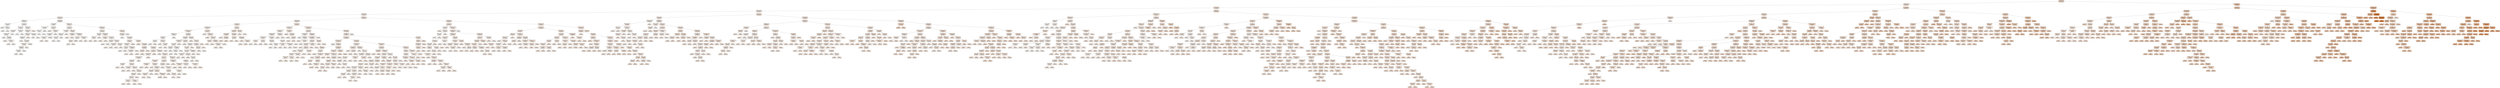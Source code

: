 digraph Tree {
node [shape=box, style="filled, rounded", color="black", fontname=helvetica] ;
edge [fontname=helvetica] ;
0 [label="OverallQual <= 0.75\nmse = 6306788585.349\nsamples = 1460\nvalue = 180921.196", fillcolor="#e5813934"] ;
1 [label="OverallQual <= 0.25\nmse = 2426928665.05\nsamples = 1231\nvalue = 157832.433", fillcolor="#e581392c"] ;
0 -> 1 [labeldistance=2.5, labelangle=45, headlabel="True"] ;
2 [label="GrLivArea <= -0.132\nmse = 1411538921.037\nsamples = 912\nvalue = 140383.976", fillcolor="#e5813925"] ;
1 -> 2 ;
3 [label="TotalBsmtSF <= 0.032\nmse = 837746927.031\nsamples = 564\nvalue = 124907.778", fillcolor="#e5813920"] ;
2 -> 3 ;
4 [label="OverallQual <= -0.75\nmse = 641983560.06\nsamples = 376\nvalue = 113919.918", fillcolor="#e581391c"] ;
3 -> 4 ;
5 [label="GrLivArea <= -1.014\nmse = 606151582.989\nsamples = 105\nvalue = 94173.962", fillcolor="#e5813915"] ;
4 -> 5 ;
6 [label="OverallQual <= -1.75\nmse = 390252613.514\nsamples = 22\nvalue = 70791.409", fillcolor="#e581390d"] ;
5 -> 6 ;
7 [label="YearBuilt <= -0.696\nmse = 130749097.688\nsamples = 4\nvalue = 48652.75", fillcolor="#e5813905"] ;
6 -> 7 ;
8 [label="mse = 0.0\nsamples = 2\nvalue = 60000.0", fillcolor="#e5813909"] ;
7 -> 8 ;
9 [label="GarageCars <= -1.5\nmse = 3978030.25\nsamples = 2\nvalue = 37305.5", fillcolor="#e5813901"] ;
7 -> 9 ;
10 [label="mse = 0.0\nsamples = 1\nvalue = 39300.0", fillcolor="#e5813902"] ;
9 -> 10 ;
11 [label="mse = 0.0\nsamples = 1\nvalue = 35311.0", fillcolor="#e5813900"] ;
9 -> 11 ;
12 [label="YearBuilt <= -0.772\nmse = 314800987.654\nsamples = 18\nvalue = 75711.111", fillcolor="#e581390e"] ;
6 -> 12 ;
13 [label="TotalBsmtSF <= -0.66\nmse = 292322448.98\nsamples = 7\nvalue = 65042.857", fillcolor="#e581390b"] ;
12 -> 13 ;
14 [label="ExterQual_Gd <= 0.5\nmse = 142765600.0\nsamples = 5\nvalue = 73080.0", fillcolor="#e581390e"] ;
13 -> 14 ;
15 [label="YearRemodAdd <= -1.149\nmse = 39592500.0\nsamples = 4\nvalue = 78350.0", fillcolor="#e581390f"] ;
14 -> 15 ;
16 [label="mse = 0.0\nsamples = 1\nvalue = 68500.0", fillcolor="#e581390c"] ;
15 -> 16 ;
17 [label="1stFlrSF <= -0.807\nmse = 9668888.889\nsamples = 3\nvalue = 81633.333", fillcolor="#e5813911"] ;
15 -> 17 ;
18 [label="mse = 0.0\nsamples = 1\nvalue = 86000.0", fillcolor="#e5813912"] ;
17 -> 18 ;
19 [label="BsmtExposure_Mn <= 0.5\nmse = 202500.0\nsamples = 2\nvalue = 79450.0", fillcolor="#e5813910"] ;
17 -> 19 ;
20 [label="mse = 0.0\nsamples = 1\nvalue = 79000.0", fillcolor="#e5813910"] ;
19 -> 20 ;
21 [label="mse = 0.0\nsamples = 1\nvalue = 79900.0", fillcolor="#e5813910"] ;
19 -> 21 ;
22 [label="mse = 0.0\nsamples = 1\nvalue = 52000.0", fillcolor="#e5813906"] ;
14 -> 22 ;
23 [label="TotRmsAbvGrd <= -0.75\nmse = 101002500.0\nsamples = 2\nvalue = 44950.0", fillcolor="#e5813904"] ;
13 -> 23 ;
24 [label="mse = 0.0\nsamples = 1\nvalue = 34900.0", fillcolor="#e5813900"] ;
23 -> 24 ;
25 [label="mse = 0.0\nsamples = 1\nvalue = 55000.0", fillcolor="#e5813907"] ;
23 -> 25 ;
26 [label="GrLivArea <= -1.076\nmse = 210590909.091\nsamples = 11\nvalue = 82500.0", fillcolor="#e5813911"] ;
12 -> 26 ;
27 [label="TotalBsmtSF <= -0.615\nmse = 197962500.0\nsamples = 10\nvalue = 80750.0", fillcolor="#e5813910"] ;
26 -> 27 ;
28 [label="TotalBsmtSF <= -0.678\nmse = 134484375.0\nsamples = 8\nvalue = 84375.0", fillcolor="#e5813912"] ;
27 -> 28 ;
29 [label="OverallQual <= -1.25\nmse = 19918367.347\nsamples = 7\nvalue = 80285.714", fillcolor="#e5813910"] ;
28 -> 29 ;
30 [label="mse = 0.0\nsamples = 1\nvalue = 72500.0", fillcolor="#e581390d"] ;
29 -> 30 ;
31 [label="YearBuilt <= -0.043\nmse = 11451388.889\nsamples = 6\nvalue = 81583.333", fillcolor="#e5813911"] ;
29 -> 31 ;
32 [label="YearRemodAdd <= -0.216\nmse = 5062500.0\nsamples = 4\nvalue = 83250.0", fillcolor="#e5813911"] ;
31 -> 32 ;
33 [label="GarageCars <= -1.5\nmse = 3388888.889\nsamples = 3\nvalue = 82333.333", fillcolor="#e5813911"] ;
32 -> 33 ;
34 [label="TotalBsmtSF <= -0.928\nmse = 1000000.0\nsamples = 2\nvalue = 83500.0", fillcolor="#e5813911"] ;
33 -> 34 ;
35 [label="mse = 0.0\nsamples = 1\nvalue = 82500.0", fillcolor="#e5813911"] ;
34 -> 35 ;
36 [label="mse = 0.0\nsamples = 1\nvalue = 84500.0", fillcolor="#e5813912"] ;
34 -> 36 ;
37 [label="mse = 0.0\nsamples = 1\nvalue = 80000.0", fillcolor="#e5813910"] ;
33 -> 37 ;
38 [label="mse = 0.0\nsamples = 1\nvalue = 86000.0", fillcolor="#e5813912"] ;
32 -> 38 ;
39 [label="mse = 7562500.0\nsamples = 2\nvalue = 78250.0", fillcolor="#e581390f"] ;
31 -> 39 ;
40 [label="mse = 0.0\nsamples = 1\nvalue = 113000.0", fillcolor="#e581391c"] ;
28 -> 40 ;
41 [label="YearBuilt <= -0.652\nmse = 189062500.0\nsamples = 2\nvalue = 66250.0", fillcolor="#e581390b"] ;
27 -> 41 ;
42 [label="mse = 0.0\nsamples = 1\nvalue = 52500.0", fillcolor="#e5813906"] ;
41 -> 42 ;
43 [label="mse = 0.0\nsamples = 1\nvalue = 80000.0", fillcolor="#e5813910"] ;
41 -> 43 ;
44 [label="mse = 0.0\nsamples = 1\nvalue = 100000.0", fillcolor="#e5813917"] ;
26 -> 44 ;
45 [label="1stFlrSF <= -0.808\nmse = 480045238.888\nsamples = 83\nvalue = 100371.747", fillcolor="#e5813917"] ;
5 -> 45 ;
46 [label="YearBuilt <= -0.815\nmse = 370868888.889\nsamples = 9\nvalue = 70100.0", fillcolor="#e581390c"] ;
45 -> 46 ;
47 [label="BsmtExposure_None <= 0.5\nmse = 57980000.0\nsamples = 3\nvalue = 44300.0", fillcolor="#e5813903"] ;
46 -> 47 ;
48 [label="TotalBsmtSF <= -0.73\nmse = 1102500.0\nsamples = 2\nvalue = 38950.0", fillcolor="#e5813901"] ;
47 -> 48 ;
49 [label="mse = 0.0\nsamples = 1\nvalue = 37900.0", fillcolor="#e5813901"] ;
48 -> 49 ;
50 [label="mse = 0.0\nsamples = 1\nvalue = 40000.0", fillcolor="#e5813902"] ;
48 -> 50 ;
51 [label="mse = 0.0\nsamples = 1\nvalue = 55000.0", fillcolor="#e5813907"] ;
47 -> 51 ;
52 [label="1stFlrSF <= -1.082\nmse = 28083333.333\nsamples = 6\nvalue = 83000.0", fillcolor="#e5813911"] ;
46 -> 52 ;
53 [label="mse = 0.0\nsamples = 1\nvalue = 91000.0", fillcolor="#e5813914"] ;
52 -> 53 ;
54 [label="YearRemodAdd <= -0.608\nmse = 18340000.0\nsamples = 5\nvalue = 81400.0", fillcolor="#e5813910"] ;
52 -> 54 ;
55 [label="TotRmsAbvGrd <= -0.25\nmse = 21546875.0\nsamples = 4\nvalue = 80875.0", fillcolor="#e5813910"] ;
54 -> 55 ;
56 [label="BsmtExposure_No <= 0.5\nmse = 62500.0\nsamples = 2\nvalue = 80250.0", fillcolor="#e5813910"] ;
55 -> 56 ;
57 [label="mse = 0.0\nsamples = 1\nvalue = 80500.0", fillcolor="#e5813910"] ;
56 -> 57 ;
58 [label="mse = 0.0\nsamples = 1\nvalue = 80000.0", fillcolor="#e5813910"] ;
56 -> 58 ;
59 [label="mse = 42250000.0\nsamples = 2\nvalue = 81500.0", fillcolor="#e5813911"] ;
55 -> 59 ;
60 [label="mse = 0.0\nsamples = 1\nvalue = 83500.0", fillcolor="#e5813911"] ;
54 -> 60 ;
61 [label="OverallQual <= -1.25\nmse = 368317077.058\nsamples = 74\nvalue = 104053.446", fillcolor="#e5813918"] ;
45 -> 61 ;
62 [label="GrLivArea <= -0.834\nmse = 291667430.556\nsamples = 12\nvalue = 84658.333", fillcolor="#e5813912"] ;
61 -> 62 ;
63 [label="TotRmsAbvGrd <= -0.25\nmse = 76046875.0\nsamples = 4\nvalue = 66875.0", fillcolor="#e581390b"] ;
62 -> 63 ;
64 [label="GarageCars <= -1.5\nmse = 12722222.222\nsamples = 3\nvalue = 62166.667", fillcolor="#e581390a"] ;
63 -> 64 ;
65 [label="GrLivArea <= -0.896\nmse = 9000000.0\nsamples = 2\nvalue = 64000.0", fillcolor="#e581390a"] ;
64 -> 65 ;
66 [label="mse = 0.0\nsamples = 1\nvalue = 67000.0", fillcolor="#e581390b"] ;
65 -> 66 ;
67 [label="mse = 0.0\nsamples = 1\nvalue = 61000.0", fillcolor="#e5813909"] ;
65 -> 67 ;
68 [label="mse = 0.0\nsamples = 1\nvalue = 58500.0", fillcolor="#e5813908"] ;
64 -> 68 ;
69 [label="mse = 0.0\nsamples = 1\nvalue = 81000.0", fillcolor="#e5813910"] ;
63 -> 69 ;
70 [label="1stFlrSF <= -0.526\nmse = 162292500.0\nsamples = 8\nvalue = 93550.0", fillcolor="#e5813915"] ;
62 -> 70 ;
71 [label="YearRemodAdd <= -0.486\nmse = 56250000.0\nsamples = 2\nvalue = 112500.0", fillcolor="#e581391b"] ;
70 -> 71 ;
72 [label="mse = 0.0\nsamples = 1\nvalue = 105000.0", fillcolor="#e5813919"] ;
71 -> 72 ;
73 [label="mse = 0.0\nsamples = 1\nvalue = 120000.0", fillcolor="#e581391e"] ;
71 -> 73 ;
74 [label="YearRemodAdd <= -1.162\nmse = 38038888.889\nsamples = 6\nvalue = 87233.333", fillcolor="#e5813913"] ;
70 -> 74 ;
75 [label="YearBuilt <= -0.511\nmse = 5476875.0\nsamples = 4\nvalue = 91225.0", fillcolor="#e5813914"] ;
74 -> 75 ;
76 [label="FullBath <= -0.5\nmse = 3062500.0\nsamples = 2\nvalue = 89250.0", fillcolor="#e5813913"] ;
75 -> 76 ;
77 [label="mse = 0.0\nsamples = 1\nvalue = 91000.0", fillcolor="#e5813914"] ;
76 -> 77 ;
78 [label="mse = 0.0\nsamples = 1\nvalue = 87500.0", fillcolor="#e5813913"] ;
76 -> 78 ;
79 [label="mse = 90000.0\nsamples = 2\nvalue = 93200.0", fillcolor="#e5813915"] ;
75 -> 79 ;
80 [label="BsmtExposure_None <= 0.5\nmse = 7562500.0\nsamples = 2\nvalue = 79250.0", fillcolor="#e5813910"] ;
74 -> 80 ;
81 [label="mse = 0.0\nsamples = 1\nvalue = 76500.0", fillcolor="#e581390f"] ;
80 -> 81 ;
82 [label="mse = 0.0\nsamples = 1\nvalue = 82000.0", fillcolor="#e5813911"] ;
80 -> 82 ;
83 [label="TotalBsmtSF <= -0.873\nmse = 296253608.74\nsamples = 62\nvalue = 107807.339", fillcolor="#e581391a"] ;
61 -> 83 ;
84 [label="GrLivArea <= -0.74\nmse = 99742768.595\nsamples = 11\nvalue = 94486.364", fillcolor="#e5813915"] ;
83 -> 84 ;
85 [label="YearBuilt <= -0.467\nmse = 380000.0\nsamples = 3\nvalue = 84800.0", fillcolor="#e5813912"] ;
84 -> 85 ;
86 [label="GarageCars <= -1.5\nmse = 90000.0\nsamples = 2\nvalue = 85200.0", fillcolor="#e5813912"] ;
85 -> 86 ;
87 [label="mse = 0.0\nsamples = 1\nvalue = 85500.0", fillcolor="#e5813912"] ;
86 -> 87 ;
88 [label="mse = 0.0\nsamples = 1\nvalue = 84900.0", fillcolor="#e5813912"] ;
86 -> 88 ;
89 [label="mse = 0.0\nsamples = 1\nvalue = 84000.0", fillcolor="#e5813911"] ;
85 -> 89 ;
90 [label="TotRmsAbvGrd <= -0.25\nmse = 88624960.938\nsamples = 8\nvalue = 98118.75", fillcolor="#e5813916"] ;
84 -> 90 ;
91 [label="TotRmsAbvGrd <= -0.75\nmse = 902500.0\nsamples = 2\nvalue = 108950.0", fillcolor="#e581391a"] ;
90 -> 91 ;
92 [label="mse = 0.0\nsamples = 1\nvalue = 109900.0", fillcolor="#e581391b"] ;
91 -> 92 ;
93 [label="mse = 0.0\nsamples = 1\nvalue = 108000.0", fillcolor="#e581391a"] ;
91 -> 93 ;
94 [label="GrLivArea <= -0.426\nmse = 65725347.222\nsamples = 6\nvalue = 94508.333", fillcolor="#e5813915"] ;
90 -> 94 ;
95 [label="GrLivArea <= -0.569\nmse = 16000000.0\nsamples = 2\nvalue = 86000.0", fillcolor="#e5813912"] ;
94 -> 95 ;
96 [label="mse = 0.0\nsamples = 1\nvalue = 90000.0", fillcolor="#e5813914"] ;
95 -> 96 ;
97 [label="mse = 0.0\nsamples = 1\nvalue = 82000.0", fillcolor="#e5813911"] ;
95 -> 97 ;
98 [label="YearBuilt <= -0.185\nmse = 36294218.75\nsamples = 4\nvalue = 98762.5", fillcolor="#e5813917"] ;
94 -> 98 ;
99 [label="YearRemodAdd <= -0.351\nmse = 4950625.0\nsamples = 2\nvalue = 104025.0", fillcolor="#e5813918"] ;
98 -> 99 ;
100 [label="mse = 0.0\nsamples = 1\nvalue = 101800.0", fillcolor="#e5813918"] ;
99 -> 100 ;
101 [label="mse = 0.0\nsamples = 1\nvalue = 106250.0", fillcolor="#e5813919"] ;
99 -> 101 ;
102 [label="YearBuilt <= -0.098\nmse = 12250000.0\nsamples = 2\nvalue = 93500.0", fillcolor="#e5813915"] ;
98 -> 102 ;
103 [label="mse = 0.0\nsamples = 1\nvalue = 90000.0", fillcolor="#e5813914"] ;
102 -> 103 ;
104 [label="mse = 0.0\nsamples = 1\nvalue = 97000.0", fillcolor="#e5813916"] ;
102 -> 104 ;
105 [label="FullBath <= -0.5\nmse = 292110120.956\nsamples = 51\nvalue = 110680.49", fillcolor="#e581391b"] ;
83 -> 105 ;
106 [label="1stFlrSF <= -0.742\nmse = 254446514.81\nsamples = 50\nvalue = 111604.1", fillcolor="#e581391b"] ;
105 -> 106 ;
107 [label="mse = 0.0\nsamples = 1\nvalue = 68400.0", fillcolor="#e581390c"] ;
106 -> 107 ;
108 [label="GrLivArea <= -0.929\nmse = 220768116.803\nsamples = 49\nvalue = 112485.816", fillcolor="#e581391b"] ;
106 -> 108 ;
109 [label="YearBuilt <= 0.076\nmse = 288972222.222\nsamples = 6\nvalue = 98666.667", fillcolor="#e5813917"] ;
108 -> 109 ;
110 [label="YearRemodAdd <= -1.081\nmse = 118600000.0\nsamples = 5\nvalue = 92500.0", fillcolor="#e5813914"] ;
109 -> 110 ;
111 [label="1stFlrSF <= -0.463\nmse = 62500.0\nsamples = 2\nvalue = 82250.0", fillcolor="#e5813911"] ;
110 -> 111 ;
112 [label="mse = 0.0\nsamples = 1\nvalue = 82000.0", fillcolor="#e5813911"] ;
111 -> 112 ;
113 [label="mse = 0.0\nsamples = 1\nvalue = 82500.0", fillcolor="#e5813911"] ;
111 -> 113 ;
114 [label="TotRmsAbvGrd <= -0.75\nmse = 80888888.889\nsamples = 3\nvalue = 99333.333", fillcolor="#e5813917"] ;
110 -> 114 ;
115 [label="BsmtExposure_No <= 0.5\nmse = 25000000.0\nsamples = 2\nvalue = 105000.0", fillcolor="#e5813919"] ;
114 -> 115 ;
116 [label="mse = 0.0\nsamples = 1\nvalue = 100000.0", fillcolor="#e5813917"] ;
115 -> 116 ;
117 [label="mse = 0.0\nsamples = 1\nvalue = 110000.0", fillcolor="#e581391b"] ;
115 -> 117 ;
118 [label="mse = 0.0\nsamples = 1\nvalue = 88000.0", fillcolor="#e5813913"] ;
114 -> 118 ;
119 [label="mse = 0.0\nsamples = 1\nvalue = 129500.0", fillcolor="#e5813921"] ;
109 -> 119 ;
120 [label="FullBath <= -1.5\nmse = 180886280.67\nsamples = 43\nvalue = 114414.07", fillcolor="#e581391c"] ;
108 -> 120 ;
121 [label="mse = 0.0\nsamples = 1\nvalue = 145000.0", fillcolor="#e5813927"] ;
120 -> 121 ;
122 [label="1stFlrSF <= -0.633\nmse = 162388979.806\nsamples = 42\nvalue = 113685.833", fillcolor="#e581391c"] ;
120 -> 122 ;
123 [label="YearBuilt <= -0.663\nmse = 16166666.667\nsamples = 3\nvalue = 129500.0", fillcolor="#e5813921"] ;
122 -> 123 ;
124 [label="GrLivArea <= -0.186\nmse = 1562500.0\nsamples = 2\nvalue = 126750.0", fillcolor="#e5813921"] ;
123 -> 124 ;
125 [label="mse = 0.0\nsamples = 1\nvalue = 128000.0", fillcolor="#e5813921"] ;
124 -> 125 ;
126 [label="mse = 0.0\nsamples = 1\nvalue = 125500.0", fillcolor="#e5813920"] ;
124 -> 126 ;
127 [label="mse = 0.0\nsamples = 1\nvalue = 135000.0", fillcolor="#e5813923"] ;
123 -> 127 ;
128 [label="YearBuilt <= -0.663\nmse = 152919511.922\nsamples = 39\nvalue = 112469.359", fillcolor="#e581391b"] ;
122 -> 128 ;
129 [label="1stFlrSF <= 0.135\nmse = 132382511.372\nsamples = 14\nvalue = 107267.643", fillcolor="#e581391a"] ;
128 -> 129 ;
130 [label="YearRemodAdd <= 0.311\nmse = 66850184.686\nsamples = 13\nvalue = 104942.077", fillcolor="#e5813919"] ;
129 -> 130 ;
131 [label="SaleCondition_Alloca <= 0.5\nmse = 34267098.576\nsamples = 12\nvalue = 103228.917", fillcolor="#e5813918"] ;
130 -> 131 ;
132 [label="1stFlrSF <= -0.575\nmse = 18610692.231\nsamples = 11\nvalue = 104479.636", fillcolor="#e5813919"] ;
131 -> 132 ;
133 [label="1stFlrSF <= -0.599\nmse = 3062500.0\nsamples = 2\nvalue = 98250.0", fillcolor="#e5813916"] ;
132 -> 133 ;
134 [label="mse = 0.0\nsamples = 1\nvalue = 100000.0", fillcolor="#e5813917"] ;
133 -> 134 ;
135 [label="mse = 0.0\nsamples = 1\nvalue = 96500.0", fillcolor="#e5813916"] ;
133 -> 135 ;
136 [label="YearBuilt <= -1.478\nmse = 11525301.333\nsamples = 9\nvalue = 105864.0", fillcolor="#e5813919"] ;
132 -> 136 ;
137 [label="BsmtExposure_Mn <= 0.5\nmse = 1926544.0\nsamples = 2\nvalue = 101388.0", fillcolor="#e5813918"] ;
136 -> 137 ;
138 [label="mse = 0.0\nsamples = 1\nvalue = 100000.0", fillcolor="#e5813917"] ;
137 -> 138 ;
139 [label="mse = 0.0\nsamples = 1\nvalue = 102776.0", fillcolor="#e5813918"] ;
137 -> 139 ;
140 [label="YearBuilt <= -1.261\nmse = 6908163.265\nsamples = 7\nvalue = 107142.857", fillcolor="#e581391a"] ;
136 -> 140 ;
141 [label="mse = 0.0\nsamples = 1\nvalue = 112000.0", fillcolor="#e581391b"] ;
140 -> 141 ;
142 [label="GarageCars <= -0.5\nmse = 3472222.222\nsamples = 6\nvalue = 106333.333", fillcolor="#e5813919"] ;
140 -> 142 ;
143 [label="ExterQual_Fa <= 0.5\nmse = 1500000.0\nsamples = 5\nvalue = 107000.0", fillcolor="#e581391a"] ;
142 -> 143 ;
144 [label="YearBuilt <= -1.098\nmse = 625000.0\nsamples = 4\nvalue = 107500.0", fillcolor="#e581391a"] ;
143 -> 144 ;
145 [label="TotalBsmtSF <= -0.384\nmse = 62500.0\nsamples = 2\nvalue = 108250.0", fillcolor="#e581391a"] ;
144 -> 145 ;
146 [label="mse = 0.0\nsamples = 1\nvalue = 108000.0", fillcolor="#e581391a"] ;
145 -> 146 ;
147 [label="mse = 0.0\nsamples = 1\nvalue = 108500.0", fillcolor="#e581391a"] ;
145 -> 147 ;
148 [label="SaleCondition_Family <= 0.5\nmse = 62500.0\nsamples = 2\nvalue = 106750.0", fillcolor="#e5813919"] ;
144 -> 148 ;
149 [label="mse = 0.0\nsamples = 1\nvalue = 106500.0", fillcolor="#e5813919"] ;
148 -> 149 ;
150 [label="mse = 0.0\nsamples = 1\nvalue = 107000.0", fillcolor="#e581391a"] ;
148 -> 150 ;
151 [label="mse = 0.0\nsamples = 1\nvalue = 105000.0", fillcolor="#e5813919"] ;
143 -> 151 ;
152 [label="mse = 0.0\nsamples = 1\nvalue = 103000.0", fillcolor="#e5813918"] ;
142 -> 152 ;
153 [label="mse = 0.0\nsamples = 1\nvalue = 89471.0", fillcolor="#e5813913"] ;
131 -> 153 ;
154 [label="mse = 0.0\nsamples = 1\nvalue = 125500.0", fillcolor="#e5813920"] ;
130 -> 154 ;
155 [label="mse = 0.0\nsamples = 1\nvalue = 137500.0", fillcolor="#e5813924"] ;
129 -> 155 ;
156 [label="ExterQual_TA <= 0.5\nmse = 140782493.978\nsamples = 25\nvalue = 115382.32", fillcolor="#e581391d"] ;
128 -> 156 ;
157 [label="mse = 0.0\nsamples = 1\nvalue = 93000.0", fillcolor="#e5813915"] ;
156 -> 157 ;
158 [label="TotalBsmtSF <= -0.127\nmse = 124905017.66\nsamples = 24\nvalue = 116314.917", fillcolor="#e581391d"] ;
156 -> 158 ;
159 [label="1stFlrSF <= -0.412\nmse = 100748775.17\nsamples = 17\nvalue = 114441.647", fillcolor="#e581391c"] ;
158 -> 159 ;
160 [label="YearRemodAdd <= -0.905\nmse = 111025900.0\nsamples = 10\nvalue = 119040.0", fillcolor="#e581391e"] ;
159 -> 160 ;
161 [label="YearRemodAdd <= -1.176\nmse = 94090000.0\nsamples = 2\nvalue = 131300.0", fillcolor="#e5813922"] ;
160 -> 161 ;
162 [label="mse = 0.0\nsamples = 1\nvalue = 121600.0", fillcolor="#e581391f"] ;
161 -> 162 ;
163 [label="mse = 0.0\nsamples = 1\nvalue = 141000.0", fillcolor="#e5813926"] ;
161 -> 163 ;
164 [label="TotRmsAbvGrd <= -0.75\nmse = 68288750.0\nsamples = 8\nvalue = 115975.0", fillcolor="#e581391d"] ;
160 -> 164 ;
165 [label="mse = 0.0\nsamples = 1\nvalue = 97000.0", fillcolor="#e5813916"] ;
164 -> 165 ;
166 [label="SaleType_WD <= 0.5\nmse = 19260510.204\nsamples = 7\nvalue = 118685.714", fillcolor="#e581391e"] ;
164 -> 166 ;
167 [label="YearBuilt <= -0.033\nmse = 4245000.0\nsamples = 3\nvalue = 114100.0", fillcolor="#e581391c"] ;
166 -> 167 ;
168 [label="YearRemodAdd <= -0.635\nmse = 275625.0\nsamples = 2\nvalue = 115525.0", fillcolor="#e581391d"] ;
167 -> 168 ;
169 [label="mse = 0.0\nsamples = 1\nvalue = 116050.0", fillcolor="#e581391d"] ;
168 -> 169 ;
170 [label="mse = 0.0\nsamples = 1\nvalue = 115000.0", fillcolor="#e581391c"] ;
168 -> 170 ;
171 [label="mse = 0.0\nsamples = 1\nvalue = 111250.0", fillcolor="#e581391b"] ;
167 -> 171 ;
172 [label="TotalBsmtSF <= -0.26\nmse = 2921875.0\nsamples = 4\nvalue = 122125.0", fillcolor="#e581391f"] ;
166 -> 172 ;
173 [label="mse = 0.0\nsamples = 1\nvalue = 123000.0", fillcolor="#e581391f"] ;
172 -> 173 ;
174 [label="YearRemodAdd <= -0.635\nmse = 3555555.556\nsamples = 3\nvalue = 121833.333", fillcolor="#e581391f"] ;
172 -> 174 ;
175 [label="mse = 4000000.0\nsamples = 2\nvalue = 122500.0", fillcolor="#e581391f"] ;
174 -> 175 ;
176 [label="mse = 0.0\nsamples = 1\nvalue = 120500.0", fillcolor="#e581391e"] ;
174 -> 176 ;
177 [label="1stFlrSF <= 0.006\nmse = 12707485.388\nsamples = 7\nvalue = 107872.571", fillcolor="#e581391a"] ;
159 -> 177 ;
178 [label="1stFlrSF <= -0.391\nmse = 8119575.556\nsamples = 6\nvalue = 108851.333", fillcolor="#e581391a"] ;
177 -> 178 ;
179 [label="mse = 0.0\nsamples = 1\nvalue = 103200.0", fillcolor="#e5813918"] ;
178 -> 179 ;
180 [label="YearRemodAdd <= -1.014\nmse = 2078474.24\nsamples = 5\nvalue = 109981.6", fillcolor="#e581391b"] ;
178 -> 180 ;
181 [label="1stFlrSF <= -0.326\nmse = 666666.667\nsamples = 3\nvalue = 111000.0", fillcolor="#e581391b"] ;
180 -> 181 ;
182 [label="mse = 0.0\nsamples = 1\nvalue = 110000.0", fillcolor="#e581391b"] ;
181 -> 182 ;
183 [label="1stFlrSF <= -0.261\nmse = 250000.0\nsamples = 2\nvalue = 111500.0", fillcolor="#e581391b"] ;
181 -> 183 ;
184 [label="mse = 0.0\nsamples = 1\nvalue = 111000.0", fillcolor="#e581391b"] ;
183 -> 184 ;
185 [label="mse = 0.0\nsamples = 1\nvalue = 112000.0", fillcolor="#e581391b"] ;
183 -> 185 ;
186 [label="TotalBsmtSF <= -0.174\nmse = 306916.0\nsamples = 2\nvalue = 108454.0", fillcolor="#e581391a"] ;
180 -> 186 ;
187 [label="mse = 0.0\nsamples = 1\nvalue = 107900.0", fillcolor="#e581391a"] ;
186 -> 187 ;
188 [label="mse = 0.0\nsamples = 1\nvalue = 109008.0", fillcolor="#e581391a"] ;
186 -> 188 ;
189 [label="mse = 0.0\nsamples = 1\nvalue = 102000.0", fillcolor="#e5813918"] ;
177 -> 189 ;
190 [label="TotalBsmtSF <= -0.071\nmse = 154351224.49\nsamples = 7\nvalue = 120864.286", fillcolor="#e581391e"] ;
158 -> 190 ;
191 [label="YearRemodAdd <= -1.054\nmse = 47311666.667\nsamples = 3\nvalue = 127900.0", fillcolor="#e5813921"] ;
190 -> 191 ;
192 [label="mse = 0.0\nsamples = 1\nvalue = 119000.0", fillcolor="#e581391e"] ;
191 -> 192 ;
193 [label="YearRemodAdd <= -0.986\nmse = 11560000.0\nsamples = 2\nvalue = 132350.0", fillcolor="#e5813923"] ;
191 -> 193 ;
194 [label="mse = 0.0\nsamples = 1\nvalue = 135750.0", fillcolor="#e5813924"] ;
193 -> 194 ;
195 [label="mse = 0.0\nsamples = 1\nvalue = 128950.0", fillcolor="#e5813921"] ;
193 -> 195 ;
196 [label="YearBuilt <= -0.12\nmse = 169660468.75\nsamples = 4\nvalue = 115587.5", fillcolor="#e581391d"] ;
190 -> 196 ;
197 [label="TotalBsmtSF <= -0.018\nmse = 102515625.0\nsamples = 2\nvalue = 104875.0", fillcolor="#e5813919"] ;
196 -> 197 ;
198 [label="mse = 0.0\nsamples = 1\nvalue = 94750.0", fillcolor="#e5813915"] ;
197 -> 198 ;
199 [label="mse = 0.0\nsamples = 1\nvalue = 115000.0", fillcolor="#e581391c"] ;
197 -> 199 ;
200 [label="YearRemodAdd <= -0.311\nmse = 7290000.0\nsamples = 2\nvalue = 126300.0", fillcolor="#e5813920"] ;
196 -> 200 ;
201 [label="mse = 0.0\nsamples = 1\nvalue = 129000.0", fillcolor="#e5813921"] ;
200 -> 201 ;
202 [label="mse = 0.0\nsamples = 1\nvalue = 123600.0", fillcolor="#e581391f"] ;
200 -> 202 ;
203 [label="mse = 0.0\nsamples = 1\nvalue = 64500.0", fillcolor="#e581390a"] ;
105 -> 203 ;
204 [label="GarageCars <= -0.5\nmse = 446265061.759\nsamples = 271\nvalue = 121570.565", fillcolor="#e581391f"] ;
4 -> 204 ;
205 [label="YearBuilt <= -0.815\nmse = 359476403.048\nsamples = 170\nvalue = 114953.747", fillcolor="#e581391c"] ;
204 -> 205 ;
206 [label="GrLivArea <= -0.332\nmse = 357940522.618\nsamples = 44\nvalue = 103239.864", fillcolor="#e5813918"] ;
205 -> 206 ;
207 [label="YearRemodAdd <= 0.135\nmse = 234084586.938\nsamples = 34\nvalue = 97177.941", fillcolor="#e5813916"] ;
206 -> 207 ;
208 [label="SaleCondition_Normal <= 0.5\nmse = 174028422.497\nsamples = 27\nvalue = 92951.852", fillcolor="#e5813915"] ;
207 -> 208 ;
209 [label="TotalBsmtSF <= -0.12\nmse = 45834722.222\nsamples = 6\nvalue = 80816.667", fillcolor="#e5813910"] ;
208 -> 209 ;
210 [label="GarageCars <= -1.5\nmse = 9185600.0\nsamples = 5\nvalue = 83580.0", fillcolor="#e5813911"] ;
209 -> 210 ;
211 [label="1stFlrSF <= -0.42\nmse = 302500.0\nsamples = 2\nvalue = 80450.0", fillcolor="#e5813910"] ;
210 -> 211 ;
212 [label="mse = 0.0\nsamples = 1\nvalue = 81000.0", fillcolor="#e5813910"] ;
211 -> 212 ;
213 [label="mse = 0.0\nsamples = 1\nvalue = 79900.0", fillcolor="#e5813910"] ;
211 -> 213 ;
214 [label="TotalBsmtSF <= -0.83\nmse = 4222222.222\nsamples = 3\nvalue = 85666.667", fillcolor="#e5813912"] ;
210 -> 214 ;
215 [label="mse = 0.0\nsamples = 1\nvalue = 83000.0", fillcolor="#e5813911"] ;
214 -> 215 ;
216 [label="GrLivArea <= -0.944\nmse = 1000000.0\nsamples = 2\nvalue = 87000.0", fillcolor="#e5813912"] ;
214 -> 216 ;
217 [label="mse = 0.0\nsamples = 1\nvalue = 86000.0", fillcolor="#e5813912"] ;
216 -> 217 ;
218 [label="mse = 0.0\nsamples = 1\nvalue = 88000.0", fillcolor="#e5813913"] ;
216 -> 218 ;
219 [label="mse = 0.0\nsamples = 1\nvalue = 67000.0", fillcolor="#e581390b"] ;
209 -> 219 ;
220 [label="1stFlrSF <= -0.307\nmse = 156558684.807\nsamples = 21\nvalue = 96419.048", fillcolor="#e5813916"] ;
208 -> 220 ;
221 [label="1stFlrSF <= -0.604\nmse = 85081835.938\nsamples = 16\nvalue = 91493.75", fillcolor="#e5813914"] ;
220 -> 221 ;
222 [label="YearRemodAdd <= -0.135\nmse = 64555555.556\nsamples = 6\nvalue = 85166.667", fillcolor="#e5813912"] ;
221 -> 222 ;
223 [label="GrLivArea <= -0.957\nmse = 17300000.0\nsamples = 5\nvalue = 82000.0", fillcolor="#e5813911"] ;
222 -> 223 ;
224 [label="YearBuilt <= -0.978\nmse = 5062500.0\nsamples = 2\nvalue = 86750.0", fillcolor="#e5813912"] ;
223 -> 224 ;
225 [label="mse = 0.0\nsamples = 1\nvalue = 89000.0", fillcolor="#e5813913"] ;
224 -> 225 ;
226 [label="mse = 0.0\nsamples = 1\nvalue = 84500.0", fillcolor="#e5813912"] ;
224 -> 226 ;
227 [label="BsmtExposure_Mn <= 0.5\nmse = 388888.889\nsamples = 3\nvalue = 78833.333", fillcolor="#e5813910"] ;
223 -> 227 ;
228 [label="GarageCars <= -1.5\nmse = 62500.0\nsamples = 2\nvalue = 79250.0", fillcolor="#e5813910"] ;
227 -> 228 ;
229 [label="mse = 0.0\nsamples = 1\nvalue = 79000.0", fillcolor="#e5813910"] ;
228 -> 229 ;
230 [label="mse = 0.0\nsamples = 1\nvalue = 79500.0", fillcolor="#e5813910"] ;
228 -> 230 ;
231 [label="mse = 0.0\nsamples = 1\nvalue = 78000.0", fillcolor="#e581390f"] ;
227 -> 231 ;
232 [label="mse = 0.0\nsamples = 1\nvalue = 101000.0", fillcolor="#e5813917"] ;
222 -> 232 ;
233 [label="GrLivArea <= -1.047\nmse = 58966900.0\nsamples = 10\nvalue = 95290.0", fillcolor="#e5813915"] ;
221 -> 233 ;
234 [label="mse = 0.0\nsamples = 1\nvalue = 109500.0", fillcolor="#e581391a"] ;
233 -> 234 ;
235 [label="YearBuilt <= -0.924\nmse = 40589876.543\nsamples = 9\nvalue = 93711.111", fillcolor="#e5813915"] ;
233 -> 235 ;
236 [label="YearBuilt <= -0.978\nmse = 27742500.0\nsamples = 8\nvalue = 92300.0", fillcolor="#e5813914"] ;
235 -> 236 ;
237 [label="YearBuilt <= -1.239\nmse = 27149600.0\nsamples = 5\nvalue = 94680.0", fillcolor="#e5813915"] ;
236 -> 237 ;
238 [label="YearRemodAdd <= -0.568\nmse = 20250000.0\nsamples = 2\nvalue = 89500.0", fillcolor="#e5813913"] ;
237 -> 238 ;
239 [label="mse = 0.0\nsamples = 1\nvalue = 85000.0", fillcolor="#e5813912"] ;
238 -> 239 ;
240 [label="mse = 0.0\nsamples = 1\nvalue = 94000.0", fillcolor="#e5813915"] ;
238 -> 240 ;
241 [label="YearBuilt <= -1.076\nmse = 1935555.556\nsamples = 3\nvalue = 98133.333", fillcolor="#e5813916"] ;
237 -> 241 ;
242 [label="mse = 0.0\nsamples = 1\nvalue = 99900.0", fillcolor="#e5813917"] ;
241 -> 242 ;
243 [label="1stFlrSF <= -0.512\nmse = 562500.0\nsamples = 2\nvalue = 97250.0", fillcolor="#e5813916"] ;
241 -> 243 ;
244 [label="mse = 0.0\nsamples = 1\nvalue = 96500.0", fillcolor="#e5813916"] ;
243 -> 244 ;
245 [label="mse = 0.0\nsamples = 1\nvalue = 98000.0", fillcolor="#e5813916"] ;
243 -> 245 ;
246 [label="BsmtExposure_No <= 0.5\nmse = 3555555.556\nsamples = 3\nvalue = 88333.333", fillcolor="#e5813913"] ;
236 -> 246 ;
247 [label="mse = 0.0\nsamples = 1\nvalue = 91000.0", fillcolor="#e5813914"] ;
246 -> 247 ;
248 [label="mse = 0.0\nsamples = 2\nvalue = 87000.0", fillcolor="#e5813912"] ;
246 -> 248 ;
249 [label="mse = 0.0\nsamples = 1\nvalue = 105000.0", fillcolor="#e5813919"] ;
235 -> 249 ;
250 [label="GrLivArea <= -0.765\nmse = 59249600.0\nsamples = 5\nvalue = 112180.0", fillcolor="#e581391b"] ;
220 -> 250 ;
251 [label="mse = 0.0\nsamples = 1\nvalue = 121000.0", fillcolor="#e581391e"] ;
250 -> 251 ;
252 [label="YearBuilt <= -0.989\nmse = 49751875.0\nsamples = 4\nvalue = 109975.0", fillcolor="#e581391b"] ;
250 -> 252 ;
253 [label="1stFlrSF <= -0.137\nmse = 21668888.889\nsamples = 3\nvalue = 106633.333", fillcolor="#e5813919"] ;
252 -> 253 ;
254 [label="1stFlrSF <= -0.235\nmse = 2102500.0\nsamples = 2\nvalue = 103450.0", fillcolor="#e5813918"] ;
253 -> 254 ;
255 [label="mse = 0.0\nsamples = 1\nvalue = 104900.0", fillcolor="#e5813919"] ;
254 -> 255 ;
256 [label="mse = 0.0\nsamples = 1\nvalue = 102000.0", fillcolor="#e5813918"] ;
254 -> 256 ;
257 [label="mse = 0.0\nsamples = 1\nvalue = 113000.0", fillcolor="#e581391c"] ;
253 -> 257 ;
258 [label="mse = 0.0\nsamples = 1\nvalue = 120000.0", fillcolor="#e581391e"] ;
252 -> 258 ;
259 [label="1stFlrSF <= -0.676\nmse = 131131326.531\nsamples = 7\nvalue = 113478.571", fillcolor="#e581391c"] ;
207 -> 259 ;
260 [label="mse = 0.0\nsamples = 1\nvalue = 90350.0", fillcolor="#e5813914"] ;
259 -> 260 ;
261 [label="YearRemodAdd <= 0.216\nmse = 48972222.222\nsamples = 6\nvalue = 117333.333", fillcolor="#e581391d"] ;
259 -> 261 ;
262 [label="mse = 0.0\nsamples = 1\nvalue = 130000.0", fillcolor="#e5813922"] ;
261 -> 262 ;
263 [label="TotalBsmtSF <= -0.352\nmse = 20260000.0\nsamples = 5\nvalue = 114800.0", fillcolor="#e581391c"] ;
261 -> 263 ;
264 [label="ExterQual_TA <= 0.5\nmse = 62500.0\nsamples = 2\nvalue = 109750.0", fillcolor="#e581391b"] ;
263 -> 264 ;
265 [label="mse = 0.0\nsamples = 1\nvalue = 109500.0", fillcolor="#e581391a"] ;
264 -> 265 ;
266 [label="mse = 0.0\nsamples = 1\nvalue = 110000.0", fillcolor="#e581391b"] ;
264 -> 266 ;
267 [label="ExterQual_TA <= 0.5\nmse = 5388888.889\nsamples = 3\nvalue = 118166.667", fillcolor="#e581391d"] ;
263 -> 267 ;
268 [label="BsmtExposure_No <= 0.5\nmse = 562500.0\nsamples = 2\nvalue = 119750.0", fillcolor="#e581391e"] ;
267 -> 268 ;
269 [label="mse = 0.0\nsamples = 1\nvalue = 120500.0", fillcolor="#e581391e"] ;
268 -> 269 ;
270 [label="mse = 0.0\nsamples = 1\nvalue = 119000.0", fillcolor="#e581391e"] ;
268 -> 270 ;
271 [label="mse = 0.0\nsamples = 1\nvalue = 115000.0", fillcolor="#e581391c"] ;
267 -> 271 ;
272 [label="FullBath <= -0.5\nmse = 229317021.44\nsamples = 10\nvalue = 123850.4", fillcolor="#e581391f"] ;
206 -> 272 ;
273 [label="GrLivArea <= -0.182\nmse = 201731483.0\nsamples = 8\nvalue = 127863.0", fillcolor="#e5813921"] ;
272 -> 273 ;
274 [label="GrLivArea <= -0.259\nmse = 281846666.667\nsamples = 3\nvalue = 139300.0", fillcolor="#e5813925"] ;
273 -> 274 ;
275 [label="mse = 0.0\nsamples = 1\nvalue = 116000.0", fillcolor="#e581391d"] ;
274 -> 275 ;
276 [label="YearBuilt <= -1.141\nmse = 15602500.0\nsamples = 2\nvalue = 150950.0", fillcolor="#e5813929"] ;
274 -> 276 ;
277 [label="mse = 0.0\nsamples = 1\nvalue = 147000.0", fillcolor="#e5813928"] ;
276 -> 277 ;
278 [label="mse = 0.0\nsamples = 1\nvalue = 154900.0", fillcolor="#e581392a"] ;
276 -> 278 ;
279 [label="YearBuilt <= -1.326\nmse = 28089602.56\nsamples = 5\nvalue = 121000.8", fillcolor="#e581391e"] ;
273 -> 279 ;
280 [label="1stFlrSF <= -0.519\nmse = 5053504.0\nsamples = 2\nvalue = 116752.0", fillcolor="#e581391d"] ;
279 -> 280 ;
281 [label="mse = 0.0\nsamples = 1\nvalue = 114504.0", fillcolor="#e581391c"] ;
280 -> 281 ;
282 [label="mse = 0.0\nsamples = 1\nvalue = 119000.0", fillcolor="#e581391e"] ;
280 -> 282 ;
283 [label="OverallQual <= -0.25\nmse = 23388888.889\nsamples = 3\nvalue = 123833.333", fillcolor="#e581391f"] ;
279 -> 283 ;
284 [label="mse = 0.0\nsamples = 1\nvalue = 117000.0", fillcolor="#e581391d"] ;
283 -> 284 ;
285 [label="TotRmsAbvGrd <= 0.25\nmse = 62500.0\nsamples = 2\nvalue = 127250.0", fillcolor="#e5813921"] ;
283 -> 285 ;
286 [label="mse = 0.0\nsamples = 1\nvalue = 127500.0", fillcolor="#e5813921"] ;
285 -> 286 ;
287 [label="mse = 0.0\nsamples = 1\nvalue = 127000.0", fillcolor="#e5813921"] ;
285 -> 287 ;
288 [label="YearBuilt <= -1.054\nmse = 17640000.0\nsamples = 2\nvalue = 107800.0", fillcolor="#e581391a"] ;
272 -> 288 ;
289 [label="mse = 0.0\nsamples = 1\nvalue = 112000.0", fillcolor="#e581391b"] ;
288 -> 289 ;
290 [label="mse = 0.0\nsamples = 1\nvalue = 103600.0", fillcolor="#e5813918"] ;
288 -> 290 ;
291 [label="TotalBsmtSF <= -0.831\nmse = 295363669.118\nsamples = 126\nvalue = 119044.31", fillcolor="#e581391e"] ;
205 -> 291 ;
292 [label="YearRemodAdd <= 0.176\nmse = 207980277.778\nsamples = 18\nvalue = 101316.667", fillcolor="#e5813918"] ;
291 -> 292 ;
293 [label="BsmtExposure_Mn <= 0.5\nmse = 86396734.694\nsamples = 14\nvalue = 95657.143", fillcolor="#e5813916"] ;
292 -> 293 ;
294 [label="YearRemodAdd <= -0.635\nmse = 56628888.889\nsamples = 12\nvalue = 93266.667", fillcolor="#e5813915"] ;
293 -> 294 ;
295 [label="YearRemodAdd <= -0.986\nmse = 33671875.0\nsamples = 4\nvalue = 100625.0", fillcolor="#e5813917"] ;
294 -> 295 ;
296 [label="GrLivArea <= -0.712\nmse = 4000000.0\nsamples = 2\nvalue = 95000.0", fillcolor="#e5813915"] ;
295 -> 296 ;
297 [label="mse = 0.0\nsamples = 1\nvalue = 97000.0", fillcolor="#e5813916"] ;
296 -> 297 ;
298 [label="mse = 0.0\nsamples = 1\nvalue = 93000.0", fillcolor="#e5813915"] ;
296 -> 298 ;
299 [label="1stFlrSF <= -0.794\nmse = 62500.0\nsamples = 2\nvalue = 106250.0", fillcolor="#e5813919"] ;
295 -> 299 ;
300 [label="mse = 0.0\nsamples = 1\nvalue = 106000.0", fillcolor="#e5813919"] ;
299 -> 300 ;
301 [label="mse = 0.0\nsamples = 1\nvalue = 106500.0", fillcolor="#e5813919"] ;
299 -> 301 ;
302 [label="TotRmsAbvGrd <= -0.75\nmse = 27498593.75\nsamples = 8\nvalue = 89587.5", fillcolor="#e5813913"] ;
294 -> 302 ;
303 [label="YearBuilt <= -0.402\nmse = 8295555.556\nsamples = 3\nvalue = 87233.333", fillcolor="#e5813913"] ;
302 -> 303 ;
304 [label="mse = 0.0\nsamples = 1\nvalue = 91300.0", fillcolor="#e5813914"] ;
303 -> 304 ;
305 [label="GrLivArea <= -0.64\nmse = 40000.0\nsamples = 2\nvalue = 85200.0", fillcolor="#e5813912"] ;
303 -> 305 ;
306 [label="mse = 0.0\nsamples = 1\nvalue = 85400.0", fillcolor="#e5813912"] ;
305 -> 306 ;
307 [label="mse = 0.0\nsamples = 1\nvalue = 85000.0", fillcolor="#e5813912"] ;
305 -> 307 ;
308 [label="YearBuilt <= -0.033\nmse = 33700000.0\nsamples = 5\nvalue = 91000.0", fillcolor="#e5813914"] ;
302 -> 308 ;
309 [label="SaleCondition_Normal <= 0.5\nmse = 562500.0\nsamples = 2\nvalue = 88750.0", fillcolor="#e5813913"] ;
308 -> 309 ;
310 [label="mse = 0.0\nsamples = 1\nvalue = 88000.0", fillcolor="#e5813913"] ;
309 -> 310 ;
311 [label="mse = 0.0\nsamples = 1\nvalue = 89500.0", fillcolor="#e5813913"] ;
309 -> 311 ;
312 [label="YearRemodAdd <= -0.581\nmse = 50166666.667\nsamples = 3\nvalue = 92500.0", fillcolor="#e5813914"] ;
308 -> 312 ;
313 [label="mse = 0.0\nsamples = 1\nvalue = 94500.0", fillcolor="#e5813915"] ;
312 -> 313 ;
314 [label="mse = 72250000.0\nsamples = 2\nvalue = 91500.0", fillcolor="#e5813914"] ;
312 -> 314 ;
315 [label="TotalBsmtSF <= -1.153\nmse = 25000000.0\nsamples = 2\nvalue = 110000.0", fillcolor="#e581391b"] ;
293 -> 315 ;
316 [label="mse = 0.0\nsamples = 1\nvalue = 115000.0", fillcolor="#e581391c"] ;
315 -> 316 ;
317 [label="mse = 0.0\nsamples = 1\nvalue = 105000.0", fillcolor="#e5813919"] ;
315 -> 317 ;
318 [label="YearRemodAdd <= 0.311\nmse = 129046875.0\nsamples = 4\nvalue = 121125.0", fillcolor="#e581391f"] ;
292 -> 318 ;
319 [label="mse = 0.0\nsamples = 1\nvalue = 139000.0", fillcolor="#e5813925"] ;
318 -> 319 ;
320 [label="GrLivArea <= -0.861\nmse = 30055555.556\nsamples = 3\nvalue = 115166.667", fillcolor="#e581391c"] ;
318 -> 320 ;
321 [label="mse = 0.0\nsamples = 1\nvalue = 107500.0", fillcolor="#e581391a"] ;
320 -> 321 ;
322 [label="GrLivArea <= -0.464\nmse = 1000000.0\nsamples = 2\nvalue = 119000.0", fillcolor="#e581391e"] ;
320 -> 322 ;
323 [label="mse = 0.0\nsamples = 1\nvalue = 118000.0", fillcolor="#e581391d"] ;
322 -> 323 ;
324 [label="mse = 0.0\nsamples = 1\nvalue = 120000.0", fillcolor="#e581391e"] ;
322 -> 324 ;
325 [label="SaleCondition_Normal <= 0.5\nmse = 248819644.095\nsamples = 108\nvalue = 121998.917", fillcolor="#e581391f"] ;
291 -> 325 ;
326 [label="1stFlrSF <= -0.729\nmse = 227222491.349\nsamples = 17\nvalue = 109547.059", fillcolor="#e581391a"] ;
325 -> 326 ;
327 [label="YearRemodAdd <= -0.919\nmse = 260375000.0\nsamples = 4\nvalue = 90500.0", fillcolor="#e5813914"] ;
326 -> 327 ;
328 [label="mse = 0.0\nsamples = 1\nvalue = 66500.0", fillcolor="#e581390b"] ;
327 -> 328 ;
329 [label="SaleType_WD <= 0.5\nmse = 91166666.667\nsamples = 3\nvalue = 98500.0", fillcolor="#e5813917"] ;
327 -> 329 ;
330 [label="mse = 0.0\nsamples = 1\nvalue = 112000.0", fillcolor="#e581391b"] ;
329 -> 330 ;
331 [label="YearRemodAdd <= -0.635\nmse = 62500.0\nsamples = 2\nvalue = 91750.0", fillcolor="#e5813914"] ;
329 -> 331 ;
332 [label="mse = 0.0\nsamples = 1\nvalue = 92000.0", fillcolor="#e5813914"] ;
331 -> 332 ;
333 [label="mse = 0.0\nsamples = 1\nvalue = 91500.0", fillcolor="#e5813914"] ;
331 -> 333 ;
334 [label="SaleType_Oth <= 0.5\nmse = 71046863.905\nsamples = 13\nvalue = 115407.692", fillcolor="#e581391d"] ;
326 -> 334 ;
335 [label="SaleCondition_AdjLand <= 0.5\nmse = 33638888.889\nsamples = 12\nvalue = 117233.333", fillcolor="#e581391d"] ;
334 -> 335 ;
336 [label="YearBuilt <= -0.163\nmse = 18518100.0\nsamples = 10\nvalue = 115330.0", fillcolor="#e581391c"] ;
335 -> 336 ;
337 [label="1stFlrSF <= -0.601\nmse = 10201875.0\nsamples = 8\nvalue = 116925.0", fillcolor="#e581391d"] ;
336 -> 337 ;
338 [label="mse = 0.0\nsamples = 1\nvalue = 110000.0", fillcolor="#e581391b"] ;
337 -> 338 ;
339 [label="1stFlrSF <= -0.57\nmse = 3829795.918\nsamples = 7\nvalue = 117914.286", fillcolor="#e581391d"] ;
337 -> 339 ;
340 [label="mse = 0.0\nsamples = 1\nvalue = 115000.0", fillcolor="#e581391c"] ;
339 -> 340 ;
341 [label="TotalBsmtSF <= -0.206\nmse = 2816666.667\nsamples = 6\nvalue = 118400.0", fillcolor="#e581391e"] ;
339 -> 341 ;
342 [label="YearBuilt <= -0.435\nmse = 392500.0\nsamples = 4\nvalue = 119350.0", fillcolor="#e581391e"] ;
341 -> 342 ;
343 [label="TotalBsmtSF <= -0.361\nmse = 62500.0\nsamples = 2\nvalue = 118750.0", fillcolor="#e581391e"] ;
342 -> 343 ;
344 [label="mse = 0.0\nsamples = 1\nvalue = 119000.0", fillcolor="#e581391e"] ;
343 -> 344 ;
345 [label="mse = 0.0\nsamples = 1\nvalue = 118500.0", fillcolor="#e581391e"] ;
343 -> 345 ;
346 [label="TotalBsmtSF <= -0.29\nmse = 2500.0\nsamples = 2\nvalue = 119950.0", fillcolor="#e581391e"] ;
342 -> 346 ;
347 [label="mse = 0.0\nsamples = 1\nvalue = 119900.0", fillcolor="#e581391e"] ;
346 -> 347 ;
348 [label="mse = 0.0\nsamples = 1\nvalue = 120000.0", fillcolor="#e581391e"] ;
346 -> 348 ;
349 [label="YearRemodAdd <= -0.946\nmse = 2250000.0\nsamples = 2\nvalue = 116500.0", fillcolor="#e581391d"] ;
341 -> 349 ;
350 [label="mse = 0.0\nsamples = 1\nvalue = 118000.0", fillcolor="#e581391d"] ;
349 -> 350 ;
351 [label="mse = 0.0\nsamples = 1\nvalue = 115000.0", fillcolor="#e581391c"] ;
349 -> 351 ;
352 [label="SaleCondition_Family <= 0.5\nmse = 902500.0\nsamples = 2\nvalue = 108950.0", fillcolor="#e581391a"] ;
336 -> 352 ;
353 [label="mse = 0.0\nsamples = 1\nvalue = 109900.0", fillcolor="#e581391b"] ;
352 -> 353 ;
354 [label="mse = 0.0\nsamples = 1\nvalue = 108000.0", fillcolor="#e581391a"] ;
352 -> 354 ;
355 [label="YearBuilt <= -0.337\nmse = 562500.0\nsamples = 2\nvalue = 126750.0", fillcolor="#e5813921"] ;
335 -> 355 ;
356 [label="mse = 0.0\nsamples = 1\nvalue = 126000.0", fillcolor="#e5813920"] ;
355 -> 356 ;
357 [label="mse = 0.0\nsamples = 1\nvalue = 127500.0", fillcolor="#e5813921"] ;
355 -> 357 ;
358 [label="mse = 0.0\nsamples = 1\nvalue = 93500.0", fillcolor="#e5813915"] ;
334 -> 358 ;
359 [label="TotalBsmtSF <= 0.022\nmse = 218478050.696\nsamples = 91\nvalue = 124325.088", fillcolor="#e5813920"] ;
325 -> 359 ;
360 [label="ExterQual_Gd <= 0.5\nmse = 198832878.287\nsamples = 90\nvalue = 124817.589", fillcolor="#e5813920"] ;
359 -> 360 ;
361 [label="BsmtExposure_No <= 0.5\nmse = 184772675.305\nsamples = 85\nvalue = 123808.035", fillcolor="#e581391f"] ;
360 -> 361 ;
362 [label="YearRemodAdd <= -1.162\nmse = 147329405.992\nsamples = 22\nvalue = 130284.091", fillcolor="#e5813922"] ;
361 -> 362 ;
363 [label="mse = 0.0\nsamples = 1\nvalue = 95000.0", fillcolor="#e5813915"] ;
362 -> 363 ;
364 [label="1stFlrSF <= -0.355\nmse = 92237891.156\nsamples = 21\nvalue = 131964.286", fillcolor="#e5813922"] ;
362 -> 364 ;
365 [label="GarageCars <= -1.5\nmse = 28948500.0\nsamples = 10\nvalue = 125850.0", fillcolor="#e5813920"] ;
364 -> 365 ;
366 [label="TotalBsmtSF <= -0.307\nmse = 1000000.0\nsamples = 2\nvalue = 117500.0", fillcolor="#e581391d"] ;
365 -> 366 ;
367 [label="mse = 0.0\nsamples = 1\nvalue = 118500.0", fillcolor="#e581391e"] ;
366 -> 367 ;
368 [label="mse = 0.0\nsamples = 1\nvalue = 116500.0", fillcolor="#e581391d"] ;
366 -> 368 ;
369 [label="1stFlrSF <= -0.615\nmse = 14147343.75\nsamples = 8\nvalue = 127937.5", fillcolor="#e5813921"] ;
365 -> 369 ;
370 [label="mse = 0.0\nsamples = 1\nvalue = 133900.0", fillcolor="#e5813923"] ;
369 -> 370 ;
371 [label="YearRemodAdd <= -0.662\nmse = 10364081.633\nsamples = 7\nvalue = 127085.714", fillcolor="#e5813921"] ;
369 -> 371 ;
372 [label="mse = 0.0\nsamples = 1\nvalue = 123000.0", fillcolor="#e581391f"] ;
371 -> 372 ;
373 [label="GrLivArea <= -0.964\nmse = 8845555.556\nsamples = 6\nvalue = 127766.667", fillcolor="#e5813921"] ;
371 -> 373 ;
374 [label="1stFlrSF <= -0.568\nmse = 40000.0\nsamples = 2\nvalue = 124700.0", fillcolor="#e5813920"] ;
373 -> 374 ;
375 [label="mse = 0.0\nsamples = 1\nvalue = 124900.0", fillcolor="#e5813920"] ;
374 -> 375 ;
376 [label="mse = 0.0\nsamples = 1\nvalue = 124500.0", fillcolor="#e5813920"] ;
374 -> 376 ;
377 [label="GrLivArea <= -0.904\nmse = 6195000.0\nsamples = 4\nvalue = 129300.0", fillcolor="#e5813921"] ;
373 -> 377 ;
378 [label="BsmtExposure_Mn <= 0.5\nmse = 7722222.222\nsamples = 3\nvalue = 129666.667", fillcolor="#e5813922"] ;
377 -> 378 ;
379 [label="mse = 10562500.0\nsamples = 2\nvalue = 130250.0", fillcolor="#e5813922"] ;
378 -> 379 ;
380 [label="mse = 0.0\nsamples = 1\nvalue = 128500.0", fillcolor="#e5813921"] ;
378 -> 380 ;
381 [label="mse = 0.0\nsamples = 1\nvalue = 128200.0", fillcolor="#e5813921"] ;
377 -> 381 ;
382 [label="YearRemodAdd <= 0.081\nmse = 84891528.926\nsamples = 11\nvalue = 137522.727", fillcolor="#e5813924"] ;
364 -> 382 ;
383 [label="TotalBsmtSF <= -0.578\nmse = 44722222.222\nsamples = 9\nvalue = 134250.0", fillcolor="#e5813923"] ;
382 -> 383 ;
384 [label="SaleType_ConLD <= 0.5\nmse = 6250000.0\nsamples = 2\nvalue = 142500.0", fillcolor="#e5813926"] ;
383 -> 384 ;
385 [label="mse = 0.0\nsamples = 1\nvalue = 145000.0", fillcolor="#e5813927"] ;
384 -> 385 ;
386 [label="mse = 0.0\nsamples = 1\nvalue = 140000.0", fillcolor="#e5813925"] ;
384 -> 386 ;
387 [label="YearRemodAdd <= -0.162\nmse = 30711734.694\nsamples = 7\nvalue = 131892.857", fillcolor="#e5813922"] ;
383 -> 387 ;
388 [label="1stFlrSF <= -0.027\nmse = 15967013.889\nsamples = 6\nvalue = 130208.333", fillcolor="#e5813922"] ;
387 -> 388 ;
389 [label="GrLivArea <= -0.755\nmse = 8360000.0\nsamples = 5\nvalue = 131550.0", fillcolor="#e5813922"] ;
388 -> 389 ;
390 [label="YearBuilt <= -0.022\nmse = 541666.667\nsamples = 3\nvalue = 129250.0", fillcolor="#e5813921"] ;
389 -> 390 ;
391 [label="YearBuilt <= -0.12\nmse = 62500.0\nsamples = 2\nvalue = 128750.0", fillcolor="#e5813921"] ;
390 -> 391 ;
392 [label="mse = 0.0\nsamples = 1\nvalue = 129000.0", fillcolor="#e5813921"] ;
391 -> 392 ;
393 [label="mse = 0.0\nsamples = 1\nvalue = 128500.0", fillcolor="#e5813921"] ;
391 -> 393 ;
394 [label="mse = 0.0\nsamples = 1\nvalue = 130250.0", fillcolor="#e5813922"] ;
390 -> 394 ;
395 [label="TotalBsmtSF <= -0.078\nmse = 250000.0\nsamples = 2\nvalue = 135000.0", fillcolor="#e5813923"] ;
389 -> 395 ;
396 [label="mse = 0.0\nsamples = 1\nvalue = 134500.0", fillcolor="#e5813923"] ;
395 -> 396 ;
397 [label="mse = 0.0\nsamples = 1\nvalue = 135500.0", fillcolor="#e5813924"] ;
395 -> 397 ;
398 [label="mse = 0.0\nsamples = 1\nvalue = 123500.0", fillcolor="#e581391f"] ;
388 -> 398 ;
399 [label="mse = 0.0\nsamples = 1\nvalue = 142000.0", fillcolor="#e5813926"] ;
387 -> 399 ;
400 [label="YearRemodAdd <= 0.135\nmse = 562500.0\nsamples = 2\nvalue = 152250.0", fillcolor="#e581392a"] ;
382 -> 400 ;
401 [label="mse = 0.0\nsamples = 1\nvalue = 151500.0", fillcolor="#e5813929"] ;
400 -> 401 ;
402 [label="mse = 0.0\nsamples = 1\nvalue = 153000.0", fillcolor="#e581392a"] ;
400 -> 402 ;
403 [label="GrLivArea <= -0.882\nmse = 178088343.517\nsamples = 63\nvalue = 121546.556", fillcolor="#e581391f"] ;
361 -> 403 ;
404 [label="YearRemodAdd <= -0.865\nmse = 292168934.13\nsamples = 13\nvalue = 113137.154", fillcolor="#e581391c"] ;
403 -> 404 ;
405 [label="YearRemodAdd <= -1.027\nmse = 15902222.222\nsamples = 3\nvalue = 125966.667", fillcolor="#e5813920"] ;
404 -> 405 ;
406 [label="mse = 0.0\nsamples = 1\nvalue = 120500.0", fillcolor="#e581391e"] ;
405 -> 406 ;
407 [label="YearBuilt <= -0.326\nmse = 1440000.0\nsamples = 2\nvalue = 128700.0", fillcolor="#e5813921"] ;
405 -> 407 ;
408 [label="mse = 0.0\nsamples = 1\nvalue = 129900.0", fillcolor="#e5813922"] ;
407 -> 408 ;
409 [label="mse = 0.0\nsamples = 1\nvalue = 127500.0", fillcolor="#e5813921"] ;
407 -> 409 ;
410 [label="YearRemodAdd <= -0.77\nmse = 310856352.01\nsamples = 10\nvalue = 109288.3", fillcolor="#e581391a"] ;
404 -> 410 ;
411 [label="mse = 0.0\nsamples = 1\nvalue = 62383.0", fillcolor="#e581390a"] ;
410 -> 411 ;
412 [label="YearBuilt <= -0.12\nmse = 73777777.778\nsamples = 9\nvalue = 114500.0", fillcolor="#e581391c"] ;
410 -> 412 ;
413 [label="YearRemodAdd <= 0.122\nmse = 35868055.556\nsamples = 6\nvalue = 110583.333", fillcolor="#e581391b"] ;
412 -> 413 ;
414 [label="YearBuilt <= -0.141\nmse = 17796875.0\nsamples = 4\nvalue = 107125.0", fillcolor="#e581391a"] ;
413 -> 414 ;
415 [label="1stFlrSF <= -0.624\nmse = 1166666.667\nsamples = 3\nvalue = 109500.0", fillcolor="#e581391a"] ;
414 -> 415 ;
416 [label="mse = 0.0\nsamples = 1\nvalue = 108000.0", fillcolor="#e581391a"] ;
415 -> 416 ;
417 [label="1stFlrSF <= -0.408\nmse = 62500.0\nsamples = 2\nvalue = 110250.0", fillcolor="#e581391b"] ;
415 -> 417 ;
418 [label="mse = 0.0\nsamples = 1\nvalue = 110500.0", fillcolor="#e581391b"] ;
417 -> 418 ;
419 [label="mse = 0.0\nsamples = 1\nvalue = 110000.0", fillcolor="#e581391b"] ;
417 -> 419 ;
420 [label="mse = 0.0\nsamples = 1\nvalue = 100000.0", fillcolor="#e5813917"] ;
414 -> 420 ;
421 [label="YearRemodAdd <= 0.27\nmse = 250000.0\nsamples = 2\nvalue = 117500.0", fillcolor="#e581391d"] ;
413 -> 421 ;
422 [label="mse = 0.0\nsamples = 1\nvalue = 117000.0", fillcolor="#e581391d"] ;
421 -> 422 ;
423 [label="mse = 0.0\nsamples = 1\nvalue = 118000.0", fillcolor="#e581391d"] ;
421 -> 423 ;
424 [label="YearBuilt <= 0.25\nmse = 57555555.556\nsamples = 3\nvalue = 122333.333", fillcolor="#e581391f"] ;
412 -> 424 ;
425 [label="TotRmsAbvGrd <= -0.75\nmse = 6250000.0\nsamples = 2\nvalue = 127500.0", fillcolor="#e5813921"] ;
424 -> 425 ;
426 [label="mse = 0.0\nsamples = 1\nvalue = 125000.0", fillcolor="#e5813920"] ;
425 -> 426 ;
427 [label="mse = 0.0\nsamples = 1\nvalue = 130000.0", fillcolor="#e5813922"] ;
425 -> 427 ;
428 [label="mse = 0.0\nsamples = 1\nvalue = 112000.0", fillcolor="#e581391b"] ;
424 -> 428 ;
429 [label="YearRemodAdd <= -0.392\nmse = 125260161.0\nsamples = 50\nvalue = 123733.0", fillcolor="#e581391f"] ;
403 -> 429 ;
430 [label="1stFlrSF <= -0.824\nmse = 145570018.365\nsamples = 33\nvalue = 120825.758", fillcolor="#e581391e"] ;
429 -> 430 ;
431 [label="OverallQual <= -0.25\nmse = 370562500.0\nsamples = 2\nvalue = 138750.0", fillcolor="#e5813925"] ;
430 -> 431 ;
432 [label="mse = 0.0\nsamples = 1\nvalue = 119500.0", fillcolor="#e581391e"] ;
431 -> 432 ;
433 [label="mse = 0.0\nsamples = 1\nvalue = 158000.0", fillcolor="#e581392c"] ;
431 -> 433 ;
434 [label="YearRemodAdd <= -0.689\nmse = 108989464.1\nsamples = 31\nvalue = 119669.355", fillcolor="#e581391e"] ;
430 -> 434 ;
435 [label="YearBuilt <= -0.283\nmse = 103793600.0\nsamples = 25\nvalue = 121670.0", fillcolor="#e581391f"] ;
434 -> 435 ;
436 [label="OverallQual <= -0.25\nmse = 87531666.667\nsamples = 15\nvalue = 118350.0", fillcolor="#e581391e"] ;
435 -> 436 ;
437 [label="FullBath <= -0.5\nmse = 57869357.639\nsamples = 12\nvalue = 115895.833", fillcolor="#e581391d"] ;
436 -> 437 ;
438 [label="1stFlrSF <= -0.203\nmse = 26934917.355\nsamples = 11\nvalue = 114159.091", fillcolor="#e581391c"] ;
437 -> 438 ;
439 [label="TotalBsmtSF <= -0.317\nmse = 17694335.938\nsamples = 8\nvalue = 111968.75", fillcolor="#e581391b"] ;
438 -> 439 ;
440 [label="GrLivArea <= -0.207\nmse = 4250000.0\nsamples = 4\nvalue = 108500.0", fillcolor="#e581391a"] ;
439 -> 440 ;
441 [label="YearBuilt <= -0.641\nmse = 222222.222\nsamples = 3\nvalue = 109666.667", fillcolor="#e581391a"] ;
440 -> 441 ;
442 [label="mse = 0.0\nsamples = 1\nvalue = 109000.0", fillcolor="#e581391a"] ;
441 -> 442 ;
443 [label="mse = 0.0\nsamples = 2\nvalue = 110000.0", fillcolor="#e581391b"] ;
441 -> 443 ;
444 [label="mse = 0.0\nsamples = 1\nvalue = 105000.0", fillcolor="#e5813919"] ;
440 -> 444 ;
445 [label="1stFlrSF <= -0.287\nmse = 7074218.75\nsamples = 4\nvalue = 115437.5", fillcolor="#e581391d"] ;
439 -> 445 ;
446 [label="1stFlrSF <= -0.328\nmse = 1166666.667\nsamples = 3\nvalue = 114000.0", fillcolor="#e581391c"] ;
445 -> 446 ;
447 [label="TotalBsmtSF <= -0.174\nmse = 62500.0\nsamples = 2\nvalue = 114750.0", fillcolor="#e581391c"] ;
446 -> 447 ;
448 [label="mse = 0.0\nsamples = 1\nvalue = 115000.0", fillcolor="#e581391c"] ;
447 -> 448 ;
449 [label="mse = 0.0\nsamples = 1\nvalue = 114500.0", fillcolor="#e581391c"] ;
447 -> 449 ;
450 [label="mse = 0.0\nsamples = 1\nvalue = 112500.0", fillcolor="#e581391b"] ;
446 -> 450 ;
451 [label="mse = 0.0\nsamples = 1\nvalue = 119750.0", fillcolor="#e581391e"] ;
445 -> 451 ;
452 [label="TotalBsmtSF <= -0.497\nmse = 4666666.667\nsamples = 3\nvalue = 120000.0", fillcolor="#e581391e"] ;
438 -> 452 ;
453 [label="mse = 0.0\nsamples = 1\nvalue = 123000.0", fillcolor="#e581391f"] ;
452 -> 453 ;
454 [label="TotalBsmtSF <= -0.115\nmse = 250000.0\nsamples = 2\nvalue = 118500.0", fillcolor="#e581391e"] ;
452 -> 454 ;
455 [label="mse = 0.0\nsamples = 1\nvalue = 119000.0", fillcolor="#e581391e"] ;
454 -> 455 ;
456 [label="mse = 0.0\nsamples = 1\nvalue = 118000.0", fillcolor="#e581391d"] ;
454 -> 456 ;
457 [label="mse = 0.0\nsamples = 1\nvalue = 135000.0", fillcolor="#e5813923"] ;
437 -> 457 ;
458 [label="GrLivArea <= -0.137\nmse = 85722222.222\nsamples = 3\nvalue = 128166.667", fillcolor="#e5813921"] ;
436 -> 458 ;
459 [label="YearBuilt <= -0.641\nmse = 72250000.0\nsamples = 2\nvalue = 132500.0", fillcolor="#e5813923"] ;
458 -> 459 ;
460 [label="mse = 0.0\nsamples = 1\nvalue = 141000.0", fillcolor="#e5813926"] ;
459 -> 460 ;
461 [label="mse = 0.0\nsamples = 1\nvalue = 124000.0", fillcolor="#e5813920"] ;
459 -> 461 ;
462 [label="mse = 0.0\nsamples = 1\nvalue = 119500.0", fillcolor="#e581391e"] ;
458 -> 462 ;
463 [label="TotRmsAbvGrd <= -0.75\nmse = 86852500.0\nsamples = 10\nvalue = 126650.0", fillcolor="#e5813920"] ;
435 -> 463 ;
464 [label="mse = 0.0\nsamples = 1\nvalue = 144000.0", fillcolor="#e5813927"] ;
463 -> 464 ;
465 [label="GrLivArea <= -0.825\nmse = 59339506.173\nsamples = 9\nvalue = 124722.222", fillcolor="#e5813920"] ;
463 -> 465 ;
466 [label="YearRemodAdd <= -0.77\nmse = 32895833.333\nsamples = 6\nvalue = 120750.0", fillcolor="#e581391e"] ;
465 -> 466 ;
467 [label="YearBuilt <= -0.207\nmse = 16000000.0\nsamples = 2\nvalue = 113500.0", fillcolor="#e581391c"] ;
466 -> 467 ;
468 [label="mse = 0.0\nsamples = 1\nvalue = 109500.0", fillcolor="#e581391a"] ;
467 -> 468 ;
469 [label="mse = 0.0\nsamples = 1\nvalue = 117500.0", fillcolor="#e581391d"] ;
467 -> 469 ;
470 [label="GrLivArea <= -0.87\nmse = 1921875.0\nsamples = 4\nvalue = 124375.0", fillcolor="#e5813920"] ;
466 -> 470 ;
471 [label="GrLivArea <= -0.876\nmse = 2250000.0\nsamples = 2\nvalue = 123500.0", fillcolor="#e581391f"] ;
470 -> 471 ;
472 [label="mse = 0.0\nsamples = 1\nvalue = 125000.0", fillcolor="#e5813920"] ;
471 -> 472 ;
473 [label="mse = 0.0\nsamples = 1\nvalue = 122000.0", fillcolor="#e581391f"] ;
471 -> 473 ;
474 [label="1stFlrSF <= -0.353\nmse = 62500.0\nsamples = 2\nvalue = 125250.0", fillcolor="#e5813920"] ;
470 -> 474 ;
475 [label="mse = 0.0\nsamples = 1\nvalue = 125500.0", fillcolor="#e5813920"] ;
474 -> 475 ;
476 [label="mse = 0.0\nsamples = 1\nvalue = 125000.0", fillcolor="#e5813920"] ;
474 -> 476 ;
477 [label="TotRmsAbvGrd <= -0.25\nmse = 17555555.556\nsamples = 3\nvalue = 132666.667", fillcolor="#e5813923"] ;
465 -> 477 ;
478 [label="YearRemodAdd <= -0.743\nmse = 2250000.0\nsamples = 2\nvalue = 135500.0", fillcolor="#e5813924"] ;
477 -> 478 ;
479 [label="mse = 0.0\nsamples = 1\nvalue = 137000.0", fillcolor="#e5813924"] ;
478 -> 479 ;
480 [label="mse = 0.0\nsamples = 1\nvalue = 134000.0", fillcolor="#e5813923"] ;
478 -> 480 ;
481 [label="mse = 0.0\nsamples = 1\nvalue = 127000.0", fillcolor="#e5813921"] ;
477 -> 481 ;
482 [label="GrLivArea <= -0.839\nmse = 44472222.222\nsamples = 6\nvalue = 111333.333", fillcolor="#e581391b"] ;
434 -> 482 ;
483 [label="mse = 0.0\nsamples = 1\nvalue = 99500.0", fillcolor="#e5813917"] ;
482 -> 483 ;
484 [label="1stFlrSF <= -0.224\nmse = 19760000.0\nsamples = 5\nvalue = 113700.0", fillcolor="#e581391c"] ;
482 -> 484 ;
485 [label="YearBuilt <= -0.011\nmse = 14546875.0\nsamples = 4\nvalue = 115125.0", fillcolor="#e581391c"] ;
484 -> 485 ;
486 [label="TotRmsAbvGrd <= 0.0\nmse = 562500.0\nsamples = 2\nvalue = 118750.0", fillcolor="#e581391e"] ;
485 -> 486 ;
487 [label="mse = 0.0\nsamples = 1\nvalue = 119500.0", fillcolor="#e581391e"] ;
486 -> 487 ;
488 [label="mse = 0.0\nsamples = 1\nvalue = 118000.0", fillcolor="#e581391d"] ;
486 -> 488 ;
489 [label="TotRmsAbvGrd <= 0.0\nmse = 2250000.0\nsamples = 2\nvalue = 111500.0", fillcolor="#e581391b"] ;
485 -> 489 ;
490 [label="mse = 0.0\nsamples = 1\nvalue = 110000.0", fillcolor="#e581391b"] ;
489 -> 490 ;
491 [label="mse = 0.0\nsamples = 1\nvalue = 113000.0", fillcolor="#e581391c"] ;
489 -> 491 ;
492 [label="mse = 0.0\nsamples = 1\nvalue = 108000.0", fillcolor="#e581391a"] ;
484 -> 492 ;
493 [label="TotalBsmtSF <= -0.212\nmse = 37579446.367\nsamples = 17\nvalue = 129376.471", fillcolor="#e5813921"] ;
429 -> 493 ;
494 [label="YearBuilt <= 0.011\nmse = 18214375.0\nsamples = 8\nvalue = 126425.0", fillcolor="#e5813920"] ;
493 -> 494 ;
495 [label="GrLivArea <= -0.342\nmse = 4462500.0\nsamples = 6\nvalue = 128650.0", fillcolor="#e5813921"] ;
494 -> 495 ;
496 [label="YearRemodAdd <= -0.135\nmse = 335555.556\nsamples = 3\nvalue = 130633.333", fillcolor="#e5813922"] ;
495 -> 496 ;
497 [label="mse = 0.0\nsamples = 1\nvalue = 131400.0", fillcolor="#e5813922"] ;
496 -> 497 ;
498 [label="YearRemodAdd <= 0.149\nmse = 62500.0\nsamples = 2\nvalue = 130250.0", fillcolor="#e5813922"] ;
496 -> 498 ;
499 [label="mse = 0.0\nsamples = 1\nvalue = 130500.0", fillcolor="#e5813922"] ;
498 -> 499 ;
500 [label="mse = 0.0\nsamples = 1\nvalue = 130000.0", fillcolor="#e5813922"] ;
498 -> 500 ;
501 [label="TotalBsmtSF <= -0.505\nmse = 722222.222\nsamples = 3\nvalue = 126666.667", fillcolor="#e5813920"] ;
495 -> 501 ;
502 [label="GrLivArea <= -0.222\nmse = 62500.0\nsamples = 2\nvalue = 127250.0", fillcolor="#e5813921"] ;
501 -> 502 ;
503 [label="mse = 0.0\nsamples = 1\nvalue = 127000.0", fillcolor="#e5813921"] ;
502 -> 503 ;
504 [label="mse = 0.0\nsamples = 1\nvalue = 127500.0", fillcolor="#e5813921"] ;
502 -> 504 ;
505 [label="mse = 0.0\nsamples = 1\nvalue = 125500.0", fillcolor="#e5813920"] ;
501 -> 505 ;
506 [label="YearRemodAdd <= -0.311\nmse = 62500.0\nsamples = 2\nvalue = 119750.0", fillcolor="#e581391e"] ;
494 -> 506 ;
507 [label="mse = 0.0\nsamples = 1\nvalue = 120000.0", fillcolor="#e581391e"] ;
506 -> 507 ;
508 [label="mse = 0.0\nsamples = 1\nvalue = 119500.0", fillcolor="#e581391e"] ;
506 -> 508 ;
509 [label="YearRemodAdd <= -0.311\nmse = 40166666.667\nsamples = 9\nvalue = 132000.0", fillcolor="#e5813922"] ;
493 -> 509 ;
510 [label="mse = 0.0\nsamples = 1\nvalue = 143000.0", fillcolor="#e5813926"] ;
509 -> 510 ;
511 [label="YearRemodAdd <= -0.122\nmse = 28171875.0\nsamples = 8\nvalue = 130625.0", fillcolor="#e5813922"] ;
509 -> 511 ;
512 [label="mse = 0.0\nsamples = 1\nvalue = 120000.0", fillcolor="#e581391e"] ;
511 -> 512 ;
513 [label="TotalBsmtSF <= -0.142\nmse = 13765306.122\nsamples = 7\nvalue = 132142.857", fillcolor="#e5813922"] ;
511 -> 513 ;
514 [label="TotalBsmtSF <= -0.176\nmse = 3062500.0\nsamples = 2\nvalue = 136750.0", fillcolor="#e5813924"] ;
513 -> 514 ;
515 [label="mse = 0.0\nsamples = 1\nvalue = 138500.0", fillcolor="#e5813925"] ;
514 -> 515 ;
516 [label="mse = 0.0\nsamples = 1\nvalue = 135000.0", fillcolor="#e5813923"] ;
514 -> 516 ;
517 [label="YearRemodAdd <= 0.081\nmse = 6160000.0\nsamples = 5\nvalue = 130300.0", fillcolor="#e5813922"] ;
513 -> 517 ;
518 [label="mse = 0.0\nsamples = 1\nvalue = 126000.0", fillcolor="#e5813920"] ;
517 -> 518 ;
519 [label="YearRemodAdd <= 0.176\nmse = 1921875.0\nsamples = 4\nvalue = 131375.0", fillcolor="#e5813922"] ;
517 -> 519 ;
520 [label="TotalBsmtSF <= -0.118\nmse = 2250000.0\nsamples = 2\nvalue = 130500.0", fillcolor="#e5813922"] ;
519 -> 520 ;
521 [label="mse = 0.0\nsamples = 1\nvalue = 132000.0", fillcolor="#e5813922"] ;
520 -> 521 ;
522 [label="mse = 0.0\nsamples = 1\nvalue = 129000.0", fillcolor="#e5813921"] ;
520 -> 522 ;
523 [label="OverallQual <= -0.25\nmse = 62500.0\nsamples = 2\nvalue = 132250.0", fillcolor="#e5813922"] ;
519 -> 523 ;
524 [label="mse = 0.0\nsamples = 1\nvalue = 132500.0", fillcolor="#e5813923"] ;
523 -> 524 ;
525 [label="mse = 0.0\nsamples = 1\nvalue = 132000.0", fillcolor="#e5813922"] ;
523 -> 525 ;
526 [label="GrLivArea <= -0.272\nmse = 125981600.0\nsamples = 5\nvalue = 141980.0", fillcolor="#e5813926"] ;
360 -> 526 ;
527 [label="FullBath <= -0.5\nmse = 56001875.0\nsamples = 4\nvalue = 137475.0", fillcolor="#e5813924"] ;
526 -> 527 ;
528 [label="TotalBsmtSF <= -0.286\nmse = 6055555.556\nsamples = 3\nvalue = 133333.333", fillcolor="#e5813923"] ;
527 -> 528 ;
529 [label="GrLivArea <= -0.652\nmse = 1562500.0\nsamples = 2\nvalue = 131750.0", fillcolor="#e5813922"] ;
528 -> 529 ;
530 [label="mse = 0.0\nsamples = 1\nvalue = 130500.0", fillcolor="#e5813922"] ;
529 -> 530 ;
531 [label="mse = 0.0\nsamples = 1\nvalue = 133000.0", fillcolor="#e5813923"] ;
529 -> 531 ;
532 [label="mse = 0.0\nsamples = 1\nvalue = 136500.0", fillcolor="#e5813924"] ;
528 -> 532 ;
533 [label="mse = 0.0\nsamples = 1\nvalue = 149900.0", fillcolor="#e5813929"] ;
527 -> 533 ;
534 [label="mse = 0.0\nsamples = 1\nvalue = 160000.0", fillcolor="#e581392c"] ;
526 -> 534 ;
535 [label="mse = 0.0\nsamples = 1\nvalue = 80000.0", fillcolor="#e5813910"] ;
359 -> 535 ;
536 [label="YearBuilt <= -0.37\nmse = 394614429.913\nsamples = 101\nvalue = 132707.782", fillcolor="#e5813923"] ;
204 -> 536 ;
537 [label="GrLivArea <= -1.004\nmse = 482419729.599\nsamples = 34\nvalue = 117167.441", fillcolor="#e581391d"] ;
536 -> 537 ;
538 [label="GrLivArea <= -1.115\nmse = 166226875.0\nsamples = 4\nvalue = 85475.0", fillcolor="#e5813912"] ;
537 -> 538 ;
539 [label="mse = 0.0\nsamples = 1\nvalue = 105900.0", fillcolor="#e5813919"] ;
538 -> 539 ;
540 [label="YearBuilt <= -0.837\nmse = 36222222.222\nsamples = 3\nvalue = 78666.667", fillcolor="#e581390f"] ;
538 -> 540 ;
541 [label="YearBuilt <= -1.011\nmse = 2250000.0\nsamples = 2\nvalue = 74500.0", fillcolor="#e581390e"] ;
540 -> 541 ;
542 [label="mse = 0.0\nsamples = 1\nvalue = 73000.0", fillcolor="#e581390d"] ;
541 -> 542 ;
543 [label="mse = 0.0\nsamples = 1\nvalue = 76000.0", fillcolor="#e581390f"] ;
541 -> 543 ;
544 [label="mse = 0.0\nsamples = 1\nvalue = 87000.0", fillcolor="#e5813912"] ;
540 -> 544 ;
545 [label="SaleCondition_Alloca <= 0.5\nmse = 372801140.69\nsamples = 30\nvalue = 121393.1", fillcolor="#e581391f"] ;
537 -> 545 ;
546 [label="TotalBsmtSF <= -0.304\nmse = 233081807.372\nsamples = 29\nvalue = 123648.276", fillcolor="#e581391f"] ;
545 -> 546 ;
547 [label="YearRemodAdd <= -1.068\nmse = 136373487.654\nsamples = 18\nvalue = 118638.889", fillcolor="#e581391e"] ;
546 -> 547 ;
548 [label="TotRmsAbvGrd <= 0.25\nmse = 109561093.75\nsamples = 8\nvalue = 111587.5", fillcolor="#e581391b"] ;
547 -> 548 ;
549 [label="GrLivArea <= -0.413\nmse = 65822222.222\nsamples = 6\nvalue = 116066.667", fillcolor="#e581391d"] ;
548 -> 549 ;
550 [label="1stFlrSF <= -0.516\nmse = 25465600.0\nsamples = 5\nvalue = 113080.0", fillcolor="#e581391c"] ;
549 -> 550 ;
551 [label="OverallQual <= -0.25\nmse = 5180000.0\nsamples = 3\nvalue = 116800.0", fillcolor="#e581391d"] ;
550 -> 551 ;
552 [label="mse = 0.0\nsamples = 1\nvalue = 119900.0", fillcolor="#e581391e"] ;
551 -> 552 ;
553 [label="GrLivArea <= -0.49\nmse = 562500.0\nsamples = 2\nvalue = 115250.0", fillcolor="#e581391c"] ;
551 -> 553 ;
554 [label="mse = 0.0\nsamples = 1\nvalue = 116000.0", fillcolor="#e581391d"] ;
553 -> 554 ;
555 [label="mse = 0.0\nsamples = 1\nvalue = 114500.0", fillcolor="#e581391c"] ;
553 -> 555 ;
556 [label="YearBuilt <= -0.457\nmse = 4000000.0\nsamples = 2\nvalue = 107500.0", fillcolor="#e581391a"] ;
550 -> 556 ;
557 [label="mse = 0.0\nsamples = 1\nvalue = 109500.0", fillcolor="#e581391a"] ;
556 -> 557 ;
558 [label="mse = 0.0\nsamples = 1\nvalue = 105500.0", fillcolor="#e5813919"] ;
556 -> 558 ;
559 [label="mse = 0.0\nsamples = 1\nvalue = 131000.0", fillcolor="#e5813922"] ;
549 -> 559 ;
560 [label="TotalBsmtSF <= -1.352\nmse = 22500.0\nsamples = 2\nvalue = 98150.0", fillcolor="#e5813916"] ;
548 -> 560 ;
561 [label="mse = 0.0\nsamples = 1\nvalue = 98300.0", fillcolor="#e5813916"] ;
560 -> 561 ;
562 [label="mse = 0.0\nsamples = 1\nvalue = 98000.0", fillcolor="#e5813916"] ;
560 -> 562 ;
563 [label="GrLivArea <= -0.346\nmse = 86223600.0\nsamples = 10\nvalue = 124280.0", fillcolor="#e5813920"] ;
547 -> 563 ;
564 [label="TotRmsAbvGrd <= -0.75\nmse = 78530000.0\nsamples = 6\nvalue = 119800.0", fillcolor="#e581391e"] ;
563 -> 564 ;
565 [label="ExterQual_TA <= 0.5\nmse = 24502500.0\nsamples = 2\nvalue = 129950.0", fillcolor="#e5813922"] ;
564 -> 565 ;
566 [label="mse = 0.0\nsamples = 1\nvalue = 134900.0", fillcolor="#e5813923"] ;
565 -> 566 ;
567 [label="mse = 0.0\nsamples = 1\nvalue = 125000.0", fillcolor="#e5813920"] ;
565 -> 567 ;
568 [label="GrLivArea <= -0.624\nmse = 28276875.0\nsamples = 4\nvalue = 114725.0", fillcolor="#e581391c"] ;
564 -> 568 ;
569 [label="TotRmsAbvGrd <= -0.25\nmse = 11902500.0\nsamples = 2\nvalue = 119450.0", fillcolor="#e581391e"] ;
568 -> 569 ;
570 [label="mse = 0.0\nsamples = 1\nvalue = 116000.0", fillcolor="#e581391d"] ;
569 -> 570 ;
571 [label="mse = 0.0\nsamples = 1\nvalue = 122900.0", fillcolor="#e581391f"] ;
569 -> 571 ;
572 [label="mse = 0.0\nsamples = 2\nvalue = 110000.0", fillcolor="#e581391b"] ;
568 -> 572 ;
573 [label="1stFlrSF <= -0.748\nmse = 22500000.0\nsamples = 4\nvalue = 131000.0", fillcolor="#e5813922"] ;
563 -> 573 ;
574 [label="mse = 0.0\nsamples = 1\nvalue = 139000.0", fillcolor="#e5813925"] ;
573 -> 574 ;
575 [label="YearRemodAdd <= -0.568\nmse = 1555555.556\nsamples = 3\nvalue = 128333.333", fillcolor="#e5813921"] ;
573 -> 575 ;
576 [label="mse = 0.0\nsamples = 1\nvalue = 130000.0", fillcolor="#e5813922"] ;
575 -> 576 ;
577 [label="FullBath <= -0.5\nmse = 250000.0\nsamples = 2\nvalue = 127500.0", fillcolor="#e5813921"] ;
575 -> 577 ;
578 [label="mse = 0.0\nsamples = 1\nvalue = 127000.0", fillcolor="#e5813921"] ;
577 -> 578 ;
579 [label="mse = 0.0\nsamples = 1\nvalue = 128000.0", fillcolor="#e5813921"] ;
577 -> 579 ;
580 [label="TotalBsmtSF <= -0.063\nmse = 283075206.612\nsamples = 11\nvalue = 131845.455", fillcolor="#e5813922"] ;
546 -> 580 ;
581 [label="1stFlrSF <= -0.253\nmse = 162115061.728\nsamples = 9\nvalue = 137477.778", fillcolor="#e5813924"] ;
580 -> 581 ;
582 [label="YearBuilt <= -0.435\nmse = 58955555.556\nsamples = 6\nvalue = 130466.667", fillcolor="#e5813922"] ;
581 -> 582 ;
583 [label="TotRmsAbvGrd <= -0.75\nmse = 13334400.0\nsamples = 5\nvalue = 133560.0", fillcolor="#e5813923"] ;
582 -> 583 ;
584 [label="SaleType_WD <= 0.5\nmse = 4000000.0\nsamples = 2\nvalue = 137000.0", fillcolor="#e5813924"] ;
583 -> 584 ;
585 [label="mse = 0.0\nsamples = 1\nvalue = 139000.0", fillcolor="#e5813925"] ;
584 -> 585 ;
586 [label="mse = 0.0\nsamples = 1\nvalue = 135000.0", fillcolor="#e5813923"] ;
584 -> 586 ;
587 [label="BsmtExposure_No <= 0.5\nmse = 6408888.889\nsamples = 3\nvalue = 131266.667", fillcolor="#e5813922"] ;
583 -> 587 ;
588 [label="mse = 0.0\nsamples = 1\nvalue = 134800.0", fillcolor="#e5813923"] ;
587 -> 588 ;
589 [label="1stFlrSF <= -0.377\nmse = 250000.0\nsamples = 2\nvalue = 129500.0", fillcolor="#e5813921"] ;
587 -> 589 ;
590 [label="mse = 0.0\nsamples = 1\nvalue = 129000.0", fillcolor="#e5813921"] ;
589 -> 590 ;
591 [label="mse = 0.0\nsamples = 1\nvalue = 130000.0", fillcolor="#e5813922"] ;
589 -> 591 ;
592 [label="mse = 0.0\nsamples = 1\nvalue = 115000.0", fillcolor="#e581391c"] ;
582 -> 592 ;
593 [label="TotalBsmtSF <= -0.191\nmse = 73500000.0\nsamples = 3\nvalue = 151500.0", fillcolor="#e5813929"] ;
581 -> 593 ;
594 [label="mse = 0.0\nsamples = 1\nvalue = 163500.0", fillcolor="#e581392e"] ;
593 -> 594 ;
595 [label="TotalBsmtSF <= -0.143\nmse = 2250000.0\nsamples = 2\nvalue = 145500.0", fillcolor="#e5813927"] ;
593 -> 595 ;
596 [label="mse = 0.0\nsamples = 1\nvalue = 144000.0", fillcolor="#e5813927"] ;
595 -> 596 ;
597 [label="mse = 0.0\nsamples = 1\nvalue = 147000.0", fillcolor="#e5813928"] ;
595 -> 597 ;
598 [label="ExterQual_Gd <= 0.5\nmse = 42250000.0\nsamples = 2\nvalue = 106500.0", fillcolor="#e5813919"] ;
580 -> 598 ;
599 [label="mse = 0.0\nsamples = 1\nvalue = 113000.0", fillcolor="#e581391c"] ;
598 -> 599 ;
600 [label="mse = 0.0\nsamples = 1\nvalue = 100000.0", fillcolor="#e5813917"] ;
598 -> 600 ;
601 [label="mse = 0.0\nsamples = 1\nvalue = 55993.0", fillcolor="#e5813907"] ;
545 -> 601 ;
602 [label="OverallQual <= -0.25\nmse = 165311907.711\nsamples = 67\nvalue = 140593.925", fillcolor="#e5813925"] ;
536 -> 602 ;
603 [label="YearRemodAdd <= -0.473\nmse = 128030751.347\nsamples = 35\nvalue = 134590.286", fillcolor="#e5813923"] ;
602 -> 603 ;
604 [label="1stFlrSF <= -0.391\nmse = 144069843.75\nsamples = 16\nvalue = 127737.5", fillcolor="#e5813921"] ;
603 -> 604 ;
605 [label="FullBath <= -0.5\nmse = 81248163.265\nsamples = 7\nvalue = 119342.857", fillcolor="#e581391e"] ;
604 -> 605 ;
606 [label="ExterQual_TA <= 0.5\nmse = 60172222.222\nsamples = 6\nvalue = 121566.667", fillcolor="#e581391f"] ;
605 -> 606 ;
607 [label="mse = 0.0\nsamples = 1\nvalue = 110000.0", fillcolor="#e581391b"] ;
606 -> 607 ;
608 [label="TotalBsmtSF <= -0.236\nmse = 40097600.0\nsamples = 5\nvalue = 123880.0", fillcolor="#e5813920"] ;
606 -> 608 ;
609 [label="TotRmsAbvGrd <= -0.25\nmse = 9651875.0\nsamples = 4\nvalue = 126725.0", fillcolor="#e5813921"] ;
608 -> 609 ;
610 [label="TotalBsmtSF <= -0.349\nmse = 40000.0\nsamples = 2\nvalue = 129700.0", fillcolor="#e5813922"] ;
609 -> 610 ;
611 [label="mse = 0.0\nsamples = 1\nvalue = 129500.0", fillcolor="#e5813921"] ;
610 -> 611 ;
612 [label="mse = 0.0\nsamples = 1\nvalue = 129900.0", fillcolor="#e5813922"] ;
610 -> 612 ;
613 [label="TotRmsAbvGrd <= 0.25\nmse = 1562500.0\nsamples = 2\nvalue = 123750.0", fillcolor="#e581391f"] ;
609 -> 613 ;
614 [label="mse = 0.0\nsamples = 1\nvalue = 122500.0", fillcolor="#e581391f"] ;
613 -> 614 ;
615 [label="mse = 0.0\nsamples = 1\nvalue = 125000.0", fillcolor="#e5813920"] ;
613 -> 615 ;
616 [label="mse = 0.0\nsamples = 1\nvalue = 112500.0", fillcolor="#e581391b"] ;
608 -> 616 ;
617 [label="mse = 0.0\nsamples = 1\nvalue = 106000.0", fillcolor="#e5813919"] ;
605 -> 617 ;
618 [label="BsmtExposure_No <= 0.5\nmse = 95491111.111\nsamples = 9\nvalue = 134266.667", fillcolor="#e5813923"] ;
604 -> 618 ;
619 [label="YearBuilt <= 0.054\nmse = 22388888.889\nsamples = 3\nvalue = 125833.333", fillcolor="#e5813920"] ;
618 -> 619 ;
620 [label="YearBuilt <= 0.011\nmse = 250000.0\nsamples = 2\nvalue = 122500.0", fillcolor="#e581391f"] ;
619 -> 620 ;
621 [label="mse = 0.0\nsamples = 1\nvalue = 123000.0", fillcolor="#e581391f"] ;
620 -> 621 ;
622 [label="mse = 0.0\nsamples = 1\nvalue = 122000.0", fillcolor="#e581391f"] ;
620 -> 622 ;
623 [label="mse = 0.0\nsamples = 1\nvalue = 132500.0", fillcolor="#e5813923"] ;
619 -> 623 ;
624 [label="YearBuilt <= -0.087\nmse = 78701388.889\nsamples = 6\nvalue = 138483.333", fillcolor="#e5813925"] ;
618 -> 624 ;
625 [label="YearRemodAdd <= -0.865\nmse = 3166666.667\nsamples = 3\nvalue = 130000.0", fillcolor="#e5813922"] ;
624 -> 625 ;
626 [label="mse = 0.0\nsamples = 1\nvalue = 128500.0", fillcolor="#e5813921"] ;
625 -> 626 ;
627 [label="TotalBsmtSF <= -0.118\nmse = 3062500.0\nsamples = 2\nvalue = 130750.0", fillcolor="#e5813922"] ;
625 -> 627 ;
628 [label="mse = 0.0\nsamples = 1\nvalue = 129000.0", fillcolor="#e5813921"] ;
627 -> 628 ;
629 [label="mse = 0.0\nsamples = 1\nvalue = 132500.0", fillcolor="#e5813923"] ;
627 -> 629 ;
630 [label="YearRemodAdd <= -0.568\nmse = 10302222.222\nsamples = 3\nvalue = 146966.667", fillcolor="#e5813928"] ;
624 -> 630 ;
631 [label="YearBuilt <= -0.043\nmse = 490000.0\nsamples = 2\nvalue = 149200.0", fillcolor="#e5813928"] ;
630 -> 631 ;
632 [label="mse = 0.0\nsamples = 1\nvalue = 148500.0", fillcolor="#e5813928"] ;
631 -> 632 ;
633 [label="mse = 0.0\nsamples = 1\nvalue = 149900.0", fillcolor="#e5813929"] ;
631 -> 633 ;
634 [label="mse = 0.0\nsamples = 1\nvalue = 142500.0", fillcolor="#e5813926"] ;
630 -> 634 ;
635 [label="YearBuilt <= 0.467\nmse = 41676567.313\nsamples = 19\nvalue = 140361.053", fillcolor="#e5813925"] ;
603 -> 635 ;
636 [label="GrLivArea <= -0.861\nmse = 26168460.938\nsamples = 16\nvalue = 138616.25", fillcolor="#e5813925"] ;
635 -> 636 ;
637 [label="TotalBsmtSF <= -0.26\nmse = 19686938.776\nsamples = 7\nvalue = 135414.286", fillcolor="#e5813924"] ;
636 -> 637 ;
638 [label="1stFlrSF <= -0.422\nmse = 13937600.0\nsamples = 5\nvalue = 137380.0", fillcolor="#e5813924"] ;
637 -> 638 ;
639 [label="TotRmsAbvGrd <= -0.75\nmse = 3726875.0\nsamples = 4\nvalue = 135725.0", fillcolor="#e5813924"] ;
638 -> 639 ;
640 [label="BsmtExposure_No <= 0.5\nmse = 250000.0\nsamples = 2\nvalue = 137500.0", fillcolor="#e5813924"] ;
639 -> 640 ;
641 [label="mse = 0.0\nsamples = 1\nvalue = 137000.0", fillcolor="#e5813924"] ;
640 -> 641 ;
642 [label="mse = 0.0\nsamples = 1\nvalue = 138000.0", fillcolor="#e5813925"] ;
640 -> 642 ;
643 [label="1stFlrSF <= -0.538\nmse = 902500.0\nsamples = 2\nvalue = 133950.0", fillcolor="#e5813923"] ;
639 -> 643 ;
644 [label="mse = 0.0\nsamples = 1\nvalue = 133000.0", fillcolor="#e5813923"] ;
643 -> 644 ;
645 [label="mse = 0.0\nsamples = 1\nvalue = 134900.0", fillcolor="#e5813923"] ;
643 -> 645 ;
646 [label="mse = 0.0\nsamples = 1\nvalue = 144000.0", fillcolor="#e5813927"] ;
638 -> 646 ;
647 [label="YearBuilt <= 0.043\nmse = 250000.0\nsamples = 2\nvalue = 130500.0", fillcolor="#e5813922"] ;
637 -> 647 ;
648 [label="mse = 0.0\nsamples = 1\nvalue = 130000.0", fillcolor="#e5813922"] ;
647 -> 648 ;
649 [label="mse = 0.0\nsamples = 1\nvalue = 131000.0", fillcolor="#e5813922"] ;
647 -> 649 ;
650 [label="YearRemodAdd <= -0.176\nmse = 17033244.444\nsamples = 9\nvalue = 141106.667", fillcolor="#e5813926"] ;
636 -> 650 ;
651 [label="YearRemodAdd <= -0.392\nmse = 5222800.0\nsamples = 4\nvalue = 137740.0", fillcolor="#e5813924"] ;
650 -> 651 ;
652 [label="GrLivArea <= -0.776\nmse = 230400.0\nsamples = 2\nvalue = 135480.0", fillcolor="#e5813924"] ;
651 -> 652 ;
653 [label="mse = 0.0\nsamples = 1\nvalue = 135960.0", fillcolor="#e5813924"] ;
652 -> 653 ;
654 [label="mse = 0.0\nsamples = 1\nvalue = 135000.0", fillcolor="#e5813923"] ;
652 -> 654 ;
655 [label="mse = 0.0\nsamples = 2\nvalue = 140000.0", fillcolor="#e5813925"] ;
651 -> 655 ;
656 [label="YearRemodAdd <= 0.068\nmse = 10160000.0\nsamples = 5\nvalue = 143800.0", fillcolor="#e5813927"] ;
650 -> 656 ;
657 [label="1stFlrSF <= -0.381\nmse = 8666666.667\nsamples = 3\nvalue = 142000.0", fillcolor="#e5813926"] ;
656 -> 657 ;
658 [label="mse = 0.0\nsamples = 1\nvalue = 143000.0", fillcolor="#e5813926"] ;
657 -> 658 ;
659 [label="mse = 12250000.0\nsamples = 2\nvalue = 141500.0", fillcolor="#e5813926"] ;
657 -> 659 ;
660 [label="TotRmsAbvGrd <= -0.25\nmse = 250000.0\nsamples = 2\nvalue = 146500.0", fillcolor="#e5813928"] ;
656 -> 660 ;
661 [label="mse = 0.0\nsamples = 1\nvalue = 147000.0", fillcolor="#e5813928"] ;
660 -> 661 ;
662 [label="mse = 0.0\nsamples = 1\nvalue = 146000.0", fillcolor="#e5813927"] ;
660 -> 662 ;
663 [label="YearRemodAdd <= 0.041\nmse = 21555555.556\nsamples = 3\nvalue = 149666.667", fillcolor="#e5813929"] ;
635 -> 663 ;
664 [label="mse = 0.0\nsamples = 1\nvalue = 156000.0", fillcolor="#e581392b"] ;
663 -> 664 ;
665 [label="TotalBsmtSF <= -0.563\nmse = 2250000.0\nsamples = 2\nvalue = 146500.0", fillcolor="#e5813928"] ;
663 -> 665 ;
666 [label="mse = 0.0\nsamples = 1\nvalue = 145000.0", fillcolor="#e5813927"] ;
665 -> 666 ;
667 [label="mse = 0.0\nsamples = 1\nvalue = 148000.0", fillcolor="#e5813928"] ;
665 -> 667 ;
668 [label="YearRemodAdd <= 0.365\nmse = 123546716.366\nsamples = 32\nvalue = 147160.406", fillcolor="#e5813928"] ;
602 -> 668 ;
669 [label="1stFlrSF <= -0.936\nmse = 96081822.222\nsamples = 30\nvalue = 145696.667", fillcolor="#e5813927"] ;
668 -> 669 ;
670 [label="mse = 0.0\nsamples = 1\nvalue = 124000.0", fillcolor="#e5813920"] ;
669 -> 670 ;
671 [label="YearBuilt <= -0.054\nmse = 82602645.66\nsamples = 29\nvalue = 146444.828", fillcolor="#e5813927"] ;
669 -> 671 ;
672 [label="GrLivArea <= -0.723\nmse = 183074285.714\nsamples = 7\nvalue = 152600.0", fillcolor="#e581392a"] ;
671 -> 672 ;
673 [label="mse = 0.0\nsamples = 1\nvalue = 180000.0", fillcolor="#e5813933"] ;
672 -> 673 ;
674 [label="SaleCondition_Normal <= 0.5\nmse = 67605555.556\nsamples = 6\nvalue = 148033.333", fillcolor="#e5813928"] ;
672 -> 674 ;
675 [label="mse = 0.0\nsamples = 2\nvalue = 137500.0", fillcolor="#e5813924"] ;
674 -> 675 ;
676 [label="TotalBsmtSF <= -0.409\nmse = 18195000.0\nsamples = 4\nvalue = 153300.0", fillcolor="#e581392a"] ;
674 -> 676 ;
677 [label="1stFlrSF <= -0.314\nmse = 5062500.0\nsamples = 2\nvalue = 157250.0", fillcolor="#e581392b"] ;
676 -> 677 ;
678 [label="mse = 0.0\nsamples = 1\nvalue = 155000.0", fillcolor="#e581392b"] ;
677 -> 678 ;
679 [label="mse = 0.0\nsamples = 1\nvalue = 159500.0", fillcolor="#e581392c"] ;
677 -> 679 ;
680 [label="YearBuilt <= -0.207\nmse = 122500.0\nsamples = 2\nvalue = 149350.0", fillcolor="#e5813929"] ;
676 -> 680 ;
681 [label="mse = 0.0\nsamples = 1\nvalue = 149700.0", fillcolor="#e5813929"] ;
680 -> 681 ;
682 [label="mse = 0.0\nsamples = 1\nvalue = 149000.0", fillcolor="#e5813928"] ;
680 -> 682 ;
683 [label="BsmtExposure_Mn <= 0.5\nmse = 34744132.231\nsamples = 22\nvalue = 144486.364", fillcolor="#e5813927"] ;
671 -> 683 ;
684 [label="TotRmsAbvGrd <= -0.75\nmse = 29899829.932\nsamples = 21\nvalue = 143942.857", fillcolor="#e5813927"] ;
683 -> 684 ;
685 [label="YearRemodAdd <= 0.257\nmse = 30419600.0\nsamples = 10\nvalue = 141380.0", fillcolor="#e5813926"] ;
684 -> 685 ;
686 [label="TotRmsAbvGrd <= -1.25\nmse = 9312500.0\nsamples = 4\nvalue = 135750.0", fillcolor="#e5813924"] ;
685 -> 686 ;
687 [label="mse = 6250000.0\nsamples = 2\nvalue = 134000.0", fillcolor="#e5813923"] ;
686 -> 687 ;
688 [label="ExterQual_Gd <= 0.5\nmse = 6250000.0\nsamples = 2\nvalue = 137500.0", fillcolor="#e5813924"] ;
686 -> 688 ;
689 [label="mse = 0.0\nsamples = 1\nvalue = 135000.0", fillcolor="#e5813923"] ;
688 -> 689 ;
690 [label="mse = 0.0\nsamples = 1\nvalue = 140000.0", fillcolor="#e5813925"] ;
688 -> 690 ;
691 [label="BsmtExposure_Gd <= 0.5\nmse = 9272222.222\nsamples = 6\nvalue = 145133.333", fillcolor="#e5813927"] ;
685 -> 691 ;
692 [label="YearBuilt <= 0.663\nmse = 8116875.0\nsamples = 4\nvalue = 146325.0", fillcolor="#e5813927"] ;
691 -> 692 ;
693 [label="mse = 0.0\nsamples = 1\nvalue = 144000.0", fillcolor="#e5813927"] ;
692 -> 693 ;
694 [label="mse = 8420000.0\nsamples = 3\nvalue = 147100.0", fillcolor="#e5813928"] ;
692 -> 694 ;
695 [label="SaleType_WD <= 0.5\nmse = 3062500.0\nsamples = 2\nvalue = 142750.0", fillcolor="#e5813926"] ;
691 -> 695 ;
696 [label="mse = 0.0\nsamples = 1\nvalue = 144500.0", fillcolor="#e5813927"] ;
695 -> 696 ;
697 [label="mse = 0.0\nsamples = 1\nvalue = 141000.0", fillcolor="#e5813926"] ;
695 -> 697 ;
698 [label="GrLivArea <= -0.817\nmse = 18027892.562\nsamples = 11\nvalue = 146272.727", fillcolor="#e5813927"] ;
684 -> 698 ;
699 [label="mse = 0.0\nsamples = 1\nvalue = 156000.0", fillcolor="#e581392b"] ;
698 -> 699 ;
700 [label="TotalBsmtSF <= -0.925\nmse = 9422500.0\nsamples = 10\nvalue = 145300.0", fillcolor="#e5813927"] ;
698 -> 700 ;
701 [label="mse = 0.0\nsamples = 1\nvalue = 151000.0", fillcolor="#e5813929"] ;
700 -> 701 ;
702 [label="SaleType_WD <= 0.5\nmse = 6458333.333\nsamples = 9\nvalue = 144666.667", fillcolor="#e5813927"] ;
700 -> 702 ;
703 [label="mse = 0.0\nsamples = 1\nvalue = 140000.0", fillcolor="#e5813925"] ;
702 -> 703 ;
704 [label="TotalBsmtSF <= -0.085\nmse = 4203125.0\nsamples = 8\nvalue = 145250.0", fillcolor="#e5813927"] ;
702 -> 704 ;
705 [label="1stFlrSF <= 0.18\nmse = 2400000.0\nsamples = 5\nvalue = 146500.0", fillcolor="#e5813928"] ;
704 -> 705 ;
706 [label="YearBuilt <= 0.554\nmse = 187500.0\nsamples = 4\nvalue = 147250.0", fillcolor="#e5813928"] ;
705 -> 706 ;
707 [label="mse = 0.0\nsamples = 3\nvalue = 147000.0", fillcolor="#e5813928"] ;
706 -> 707 ;
708 [label="mse = 0.0\nsamples = 1\nvalue = 148000.0", fillcolor="#e5813928"] ;
706 -> 708 ;
709 [label="mse = 0.0\nsamples = 1\nvalue = 143500.0", fillcolor="#e5813926"] ;
705 -> 709 ;
710 [label="1stFlrSF <= -0.187\nmse = 263888.889\nsamples = 3\nvalue = 143166.667", fillcolor="#e5813926"] ;
704 -> 710 ;
711 [label="GrLivArea <= -0.764\nmse = 62500.0\nsamples = 2\nvalue = 143500.0", fillcolor="#e5813926"] ;
710 -> 711 ;
712 [label="mse = 0.0\nsamples = 1\nvalue = 143750.0", fillcolor="#e5813927"] ;
711 -> 712 ;
713 [label="mse = 0.0\nsamples = 1\nvalue = 143250.0", fillcolor="#e5813926"] ;
711 -> 713 ;
714 [label="mse = 0.0\nsamples = 1\nvalue = 142500.0", fillcolor="#e5813926"] ;
710 -> 714 ;
715 [label="mse = 0.0\nsamples = 1\nvalue = 155900.0", fillcolor="#e581392b"] ;
683 -> 715 ;
716 [label="mse = 21312072.25\nsamples = 2\nvalue = 169116.5", fillcolor="#e5813930"] ;
668 -> 716 ;
717 [label="YearBuilt <= -0.315\nmse = 504875149.154\nsamples = 188\nvalue = 146883.5", fillcolor="#e5813928"] ;
3 -> 717 ;
718 [label="YearBuilt <= -0.522\nmse = 382140219.44\nsamples = 50\nvalue = 131856.6", fillcolor="#e5813922"] ;
717 -> 718 ;
719 [label="YearRemodAdd <= 0.122\nmse = 111971768.595\nsamples = 11\nvalue = 110816.364", fillcolor="#e581391b"] ;
718 -> 719 ;
720 [label="BsmtExposure_No <= 0.5\nmse = 49855636.0\nsamples = 10\nvalue = 113398.0", fillcolor="#e581391c"] ;
719 -> 720 ;
721 [label="YearBuilt <= -1.217\nmse = 14062500.0\nsamples = 2\nvalue = 103750.0", fillcolor="#e5813918"] ;
720 -> 721 ;
722 [label="mse = 0.0\nsamples = 1\nvalue = 107500.0", fillcolor="#e581391a"] ;
721 -> 722 ;
723 [label="mse = 0.0\nsamples = 1\nvalue = 100000.0", fillcolor="#e5813917"] ;
721 -> 723 ;
724 [label="YearRemodAdd <= -0.946\nmse = 29715200.0\nsamples = 8\nvalue = 115810.0", fillcolor="#e581391d"] ;
720 -> 724 ;
725 [label="TotRmsAbvGrd <= 0.25\nmse = 10409600.0\nsamples = 5\nvalue = 119520.0", fillcolor="#e581391e"] ;
724 -> 725 ;
726 [label="TotalBsmtSF <= 0.037\nmse = 3627500.0\nsamples = 4\nvalue = 118150.0", fillcolor="#e581391d"] ;
725 -> 726 ;
727 [label="mse = 0.0\nsamples = 1\nvalue = 115000.0", fillcolor="#e581391c"] ;
726 -> 727 ;
728 [label="GrLivArea <= -0.644\nmse = 426666.667\nsamples = 3\nvalue = 119200.0", fillcolor="#e581391e"] ;
726 -> 728 ;
729 [label="mse = 0.0\nsamples = 1\nvalue = 118400.0", fillcolor="#e581391e"] ;
728 -> 729 ;
730 [label="OverallQual <= -0.25\nmse = 160000.0\nsamples = 2\nvalue = 119600.0", fillcolor="#e581391e"] ;
728 -> 730 ;
731 [label="mse = 0.0\nsamples = 1\nvalue = 120000.0", fillcolor="#e581391e"] ;
730 -> 731 ;
732 [label="mse = 0.0\nsamples = 1\nvalue = 119200.0", fillcolor="#e581391e"] ;
730 -> 732 ;
733 [label="mse = 0.0\nsamples = 1\nvalue = 125000.0", fillcolor="#e5813920"] ;
725 -> 733 ;
734 [label="GarageCars <= -0.5\nmse = 717422.222\nsamples = 3\nvalue = 109626.667", fillcolor="#e581391a"] ;
724 -> 734 ;
735 [label="mse = 0.0\nsamples = 1\nvalue = 108480.0", fillcolor="#e581391a"] ;
734 -> 735 ;
736 [label="YearBuilt <= -1.141\nmse = 90000.0\nsamples = 2\nvalue = 110200.0", fillcolor="#e581391b"] ;
734 -> 736 ;
737 [label="mse = 0.0\nsamples = 1\nvalue = 109900.0", fillcolor="#e581391b"] ;
736 -> 737 ;
738 [label="mse = 0.0\nsamples = 1\nvalue = 110500.0", fillcolor="#e581391b"] ;
736 -> 738 ;
739 [label="mse = 0.0\nsamples = 1\nvalue = 85000.0", fillcolor="#e5813912"] ;
719 -> 739 ;
740 [label="SaleType_WD <= 0.5\nmse = 298262451.512\nsamples = 39\nvalue = 137791.026", fillcolor="#e5813924"] ;
718 -> 740 ;
741 [label="TotalBsmtSF <= 0.455\nmse = 1184666666.667\nsamples = 3\nvalue = 108000.0", fillcolor="#e581391a"] ;
740 -> 741 ;
742 [label="1stFlrSF <= 0.323\nmse = 49000000.0\nsamples = 2\nvalue = 132000.0", fillcolor="#e5813922"] ;
741 -> 742 ;
743 [label="mse = 0.0\nsamples = 1\nvalue = 125000.0", fillcolor="#e5813920"] ;
742 -> 743 ;
744 [label="mse = 0.0\nsamples = 1\nvalue = 139000.0", fillcolor="#e5813925"] ;
742 -> 744 ;
745 [label="mse = 0.0\nsamples = 1\nvalue = 60000.0", fillcolor="#e5813909"] ;
741 -> 745 ;
746 [label="1stFlrSF <= -0.028\nmse = 144273435.571\nsamples = 36\nvalue = 140273.611", fillcolor="#e5813925"] ;
740 -> 746 ;
747 [label="GrLivArea <= -0.63\nmse = 114180555.556\nsamples = 12\nvalue = 132733.333", fillcolor="#e5813923"] ;
746 -> 747 ;
748 [label="GarageCars <= -0.5\nmse = 37267500.0\nsamples = 8\nvalue = 138600.0", fillcolor="#e5813925"] ;
747 -> 748 ;
749 [label="GrLivArea <= -0.635\nmse = 12402222.222\nsamples = 6\nvalue = 135633.333", fillcolor="#e5813924"] ;
748 -> 749 ;
750 [label="TotalBsmtSF <= 0.114\nmse = 9042500.0\nsamples = 4\nvalue = 133850.0", fillcolor="#e5813923"] ;
749 -> 750 ;
751 [label="TotRmsAbvGrd <= -0.5\nmse = 1166666.667\nsamples = 3\nvalue = 135500.0", fillcolor="#e5813924"] ;
750 -> 751 ;
752 [label="mse = 0.0\nsamples = 1\nvalue = 137000.0", fillcolor="#e5813924"] ;
751 -> 752 ;
753 [label="TotalBsmtSF <= 0.073\nmse = 62500.0\nsamples = 2\nvalue = 134750.0", fillcolor="#e5813923"] ;
751 -> 753 ;
754 [label="mse = 0.0\nsamples = 1\nvalue = 134500.0", fillcolor="#e5813923"] ;
753 -> 754 ;
755 [label="mse = 0.0\nsamples = 1\nvalue = 135000.0", fillcolor="#e5813923"] ;
753 -> 755 ;
756 [label="mse = 0.0\nsamples = 1\nvalue = 128900.0", fillcolor="#e5813921"] ;
750 -> 756 ;
757 [label="YearBuilt <= -0.37\nmse = 40000.0\nsamples = 2\nvalue = 139200.0", fillcolor="#e5813925"] ;
749 -> 757 ;
758 [label="mse = 0.0\nsamples = 1\nvalue = 139400.0", fillcolor="#e5813925"] ;
757 -> 758 ;
759 [label="mse = 0.0\nsamples = 1\nvalue = 139000.0", fillcolor="#e5813925"] ;
757 -> 759 ;
760 [label="1stFlrSF <= -0.064\nmse = 6250000.0\nsamples = 2\nvalue = 147500.0", fillcolor="#e5813928"] ;
748 -> 760 ;
761 [label="mse = 0.0\nsamples = 1\nvalue = 150000.0", fillcolor="#e5813929"] ;
760 -> 761 ;
762 [label="mse = 0.0\nsamples = 1\nvalue = 145000.0", fillcolor="#e5813927"] ;
760 -> 762 ;
763 [label="SaleCondition_Normal <= 0.5\nmse = 61500000.0\nsamples = 4\nvalue = 121000.0", fillcolor="#e581391e"] ;
747 -> 763 ;
764 [label="YearBuilt <= -0.467\nmse = 25000000.0\nsamples = 2\nvalue = 114000.0", fillcolor="#e581391c"] ;
763 -> 764 ;
765 [label="mse = 0.0\nsamples = 1\nvalue = 119000.0", fillcolor="#e581391e"] ;
764 -> 765 ;
766 [label="mse = 0.0\nsamples = 1\nvalue = 109000.0", fillcolor="#e581391a"] ;
764 -> 766 ;
767 [label="mse = 0.0\nsamples = 2\nvalue = 128000.0", fillcolor="#e5813921"] ;
763 -> 767 ;
768 [label="YearBuilt <= -0.424\nmse = 116678033.854\nsamples = 24\nvalue = 144043.75", fillcolor="#e5813927"] ;
746 -> 768 ;
769 [label="GrLivArea <= -0.512\nmse = 56504947.917\nsamples = 6\nvalue = 154087.5", fillcolor="#e581392a"] ;
768 -> 769 ;
770 [label="GarageCars <= -0.5\nmse = 28170138.889\nsamples = 3\nvalue = 148041.667", fillcolor="#e5813928"] ;
769 -> 770 ;
771 [label="ExterQual_Gd <= 0.5\nmse = 5941406.25\nsamples = 2\nvalue = 144562.5", fillcolor="#e5813927"] ;
770 -> 771 ;
772 [label="mse = 0.0\nsamples = 1\nvalue = 142125.0", fillcolor="#e5813926"] ;
771 -> 772 ;
773 [label="mse = 0.0\nsamples = 1\nvalue = 147000.0", fillcolor="#e5813928"] ;
771 -> 773 ;
774 [label="mse = 0.0\nsamples = 1\nvalue = 155000.0", fillcolor="#e581392b"] ;
770 -> 774 ;
775 [label="1stFlrSF <= 0.515\nmse = 11735555.556\nsamples = 3\nvalue = 160133.333", fillcolor="#e581392c"] ;
769 -> 775 ;
776 [label="OverallQual <= -0.25\nmse = 562500.0\nsamples = 2\nvalue = 157750.0", fillcolor="#e581392c"] ;
775 -> 776 ;
777 [label="mse = 0.0\nsamples = 1\nvalue = 157000.0", fillcolor="#e581392b"] ;
776 -> 777 ;
778 [label="mse = 0.0\nsamples = 1\nvalue = 158500.0", fillcolor="#e581392c"] ;
776 -> 778 ;
779 [label="mse = 0.0\nsamples = 1\nvalue = 164900.0", fillcolor="#e581392e"] ;
775 -> 779 ;
780 [label="TotalBsmtSF <= 0.426\nmse = 91901545.139\nsamples = 18\nvalue = 140695.833", fillcolor="#e5813925"] ;
768 -> 780 ;
781 [label="YearRemodAdd <= 0.27\nmse = 32995030.992\nsamples = 11\nvalue = 135865.909", fillcolor="#e5813924"] ;
780 -> 781 ;
782 [label="BsmtExposure_No <= 0.5\nmse = 25964025.0\nsamples = 10\nvalue = 136835.0", fillcolor="#e5813924"] ;
781 -> 782 ;
783 [label="1stFlrSF <= 0.316\nmse = 250000.0\nsamples = 2\nvalue = 129500.0", fillcolor="#e5813921"] ;
782 -> 783 ;
784 [label="mse = 0.0\nsamples = 1\nvalue = 129000.0", fillcolor="#e5813921"] ;
783 -> 784 ;
785 [label="mse = 0.0\nsamples = 1\nvalue = 130000.0", fillcolor="#e5813922"] ;
783 -> 785 ;
786 [label="YearBuilt <= -0.402\nmse = 15579335.938\nsamples = 8\nvalue = 138668.75", fillcolor="#e5813925"] ;
782 -> 786 ;
787 [label="mse = 0.0\nsamples = 1\nvalue = 144900.0", fillcolor="#e5813927"] ;
786 -> 787 ;
788 [label="TotalBsmtSF <= 0.11\nmse = 11465612.245\nsamples = 7\nvalue = 137778.571", fillcolor="#e5813924"] ;
786 -> 788 ;
789 [label="mse = 0.0\nsamples = 1\nvalue = 144000.0", fillcolor="#e5813927"] ;
788 -> 789 ;
790 [label="GrLivArea <= -0.389\nmse = 5850347.222\nsamples = 6\nvalue = 136741.667", fillcolor="#e5813924"] ;
788 -> 790 ;
791 [label="YearBuilt <= -0.38\nmse = 5687500.0\nsamples = 4\nvalue = 137750.0", fillcolor="#e5813924"] ;
790 -> 791 ;
792 [label="mse = 0.0\nsamples = 1\nvalue = 135000.0", fillcolor="#e5813923"] ;
791 -> 792 ;
793 [label="TotalBsmtSF <= 0.188\nmse = 4222222.222\nsamples = 3\nvalue = 138666.667", fillcolor="#e5813925"] ;
791 -> 793 ;
794 [label="mse = 0.0\nsamples = 1\nvalue = 136000.0", fillcolor="#e5813924"] ;
793 -> 794 ;
795 [label="1stFlrSF <= 0.112\nmse = 1000000.0\nsamples = 2\nvalue = 140000.0", fillcolor="#e5813925"] ;
793 -> 795 ;
796 [label="mse = 0.0\nsamples = 1\nvalue = 141000.0", fillcolor="#e5813926"] ;
795 -> 796 ;
797 [label="mse = 0.0\nsamples = 1\nvalue = 139000.0", fillcolor="#e5813925"] ;
795 -> 797 ;
798 [label="1stFlrSF <= 0.286\nmse = 75625.0\nsamples = 2\nvalue = 134725.0", fillcolor="#e5813923"] ;
790 -> 798 ;
799 [label="mse = 0.0\nsamples = 1\nvalue = 135000.0", fillcolor="#e5813923"] ;
798 -> 799 ;
800 [label="mse = 0.0\nsamples = 1\nvalue = 134450.0", fillcolor="#e5813923"] ;
798 -> 800 ;
801 [label="mse = 0.0\nsamples = 1\nvalue = 126175.0", fillcolor="#e5813920"] ;
781 -> 801 ;
802 [label="YearRemodAdd <= -1.041\nmse = 90204081.633\nsamples = 7\nvalue = 148285.714", fillcolor="#e5813928"] ;
780 -> 802 ;
803 [label="OverallQual <= -0.25\nmse = 16000000.0\nsamples = 2\nvalue = 136000.0", fillcolor="#e5813924"] ;
802 -> 803 ;
804 [label="mse = 0.0\nsamples = 1\nvalue = 132000.0", fillcolor="#e5813922"] ;
803 -> 804 ;
805 [label="mse = 0.0\nsamples = 1\nvalue = 140000.0", fillcolor="#e5813925"] ;
803 -> 805 ;
806 [label="YearBuilt <= -0.337\nmse = 35360000.0\nsamples = 5\nvalue = 153200.0", fillcolor="#e581392a"] ;
802 -> 806 ;
807 [label="1stFlrSF <= 0.429\nmse = 10888888.889\nsamples = 3\nvalue = 149333.333", fillcolor="#e5813929"] ;
806 -> 807 ;
808 [label="GarageCars <= -0.5\nmse = 2250000.0\nsamples = 2\nvalue = 151500.0", fillcolor="#e5813929"] ;
807 -> 808 ;
809 [label="mse = 0.0\nsamples = 1\nvalue = 150000.0", fillcolor="#e5813929"] ;
808 -> 809 ;
810 [label="mse = 0.0\nsamples = 1\nvalue = 153000.0", fillcolor="#e581392a"] ;
808 -> 810 ;
811 [label="mse = 0.0\nsamples = 1\nvalue = 145000.0", fillcolor="#e5813927"] ;
807 -> 811 ;
812 [label="YearRemodAdd <= -0.432\nmse = 16000000.0\nsamples = 2\nvalue = 159000.0", fillcolor="#e581392c"] ;
806 -> 812 ;
813 [label="mse = 0.0\nsamples = 1\nvalue = 163000.0", fillcolor="#e581392d"] ;
812 -> 813 ;
814 [label="mse = 0.0\nsamples = 1\nvalue = 155000.0", fillcolor="#e581392b"] ;
812 -> 814 ;
815 [label="GrLivArea <= -0.484\nmse = 437887038.101\nsamples = 138\nvalue = 152328.029", fillcolor="#e581392a"] ;
717 -> 815 ;
816 [label="GarageCars <= -0.5\nmse = 261355273.438\nsamples = 72\nvalue = 142543.75", fillcolor="#e5813926"] ;
815 -> 816 ;
817 [label="GarageCars <= -1.5\nmse = 239989322.235\nsamples = 29\nvalue = 135241.379", fillcolor="#e5813924"] ;
816 -> 817 ;
818 [label="1stFlrSF <= 0.084\nmse = 666166666.667\nsamples = 3\nvalue = 118500.0", fillcolor="#e581391e"] ;
817 -> 818 ;
819 [label="YearBuilt <= 0.424\nmse = 132250000.0\nsamples = 2\nvalue = 135500.0", fillcolor="#e5813924"] ;
818 -> 819 ;
820 [label="mse = 0.0\nsamples = 1\nvalue = 124000.0", fillcolor="#e5813920"] ;
819 -> 820 ;
821 [label="mse = 0.0\nsamples = 1\nvalue = 147000.0", fillcolor="#e5813928"] ;
819 -> 821 ;
822 [label="mse = 0.0\nsamples = 1\nvalue = 84500.0", fillcolor="#e5813912"] ;
818 -> 822 ;
823 [label="TotalBsmtSF <= 0.131\nmse = 154744275.148\nsamples = 26\nvalue = 137173.077", fillcolor="#e5813924"] ;
817 -> 823 ;
824 [label="OverallQual <= -0.75\nmse = 97668520.71\nsamples = 13\nvalue = 130438.462", fillcolor="#e5813922"] ;
823 -> 824 ;
825 [label="GrLivArea <= -0.651\nmse = 33062500.0\nsamples = 2\nvalue = 112750.0", fillcolor="#e581391c"] ;
824 -> 825 ;
826 [label="mse = 0.0\nsamples = 1\nvalue = 118500.0", fillcolor="#e581391e"] ;
825 -> 826 ;
827 [label="mse = 0.0\nsamples = 1\nvalue = 107000.0", fillcolor="#e581391a"] ;
825 -> 827 ;
828 [label="TotalBsmtSF <= 0.107\nmse = 42184297.521\nsamples = 11\nvalue = 133654.545", fillcolor="#e5813923"] ;
824 -> 828 ;
829 [label="TotalBsmtSF <= 0.098\nmse = 15919183.673\nsamples = 7\nvalue = 129671.429", fillcolor="#e5813922"] ;
828 -> 829 ;
830 [label="YearRemodAdd <= 0.324\nmse = 8698400.0\nsamples = 5\nvalue = 131640.0", fillcolor="#e5813922"] ;
829 -> 830 ;
831 [label="YearBuilt <= -0.196\nmse = 4145000.0\nsamples = 4\nvalue = 132800.0", fillcolor="#e5813923"] ;
830 -> 831 ;
832 [label="GrLivArea <= -0.582\nmse = 686666.667\nsamples = 3\nvalue = 133900.0", fillcolor="#e5813923"] ;
831 -> 832 ;
833 [label="YearBuilt <= -0.261\nmse = 122500.0\nsamples = 2\nvalue = 133350.0", fillcolor="#e5813923"] ;
832 -> 833 ;
834 [label="mse = 0.0\nsamples = 1\nvalue = 133700.0", fillcolor="#e5813923"] ;
833 -> 834 ;
835 [label="mse = 0.0\nsamples = 1\nvalue = 133000.0", fillcolor="#e5813923"] ;
833 -> 835 ;
836 [label="mse = 0.0\nsamples = 1\nvalue = 135000.0", fillcolor="#e5813923"] ;
832 -> 836 ;
837 [label="mse = 0.0\nsamples = 1\nvalue = 129500.0", fillcolor="#e5813921"] ;
831 -> 837 ;
838 [label="mse = 0.0\nsamples = 1\nvalue = 127000.0", fillcolor="#e5813921"] ;
830 -> 838 ;
839 [label="GrLivArea <= -0.589\nmse = 62500.0\nsamples = 2\nvalue = 124750.0", fillcolor="#e5813920"] ;
829 -> 839 ;
840 [label="mse = 0.0\nsamples = 1\nvalue = 124500.0", fillcolor="#e5813920"] ;
839 -> 840 ;
841 [label="mse = 0.0\nsamples = 1\nvalue = 125000.0", fillcolor="#e5813920"] ;
839 -> 841 ;
842 [label="1stFlrSF <= -0.068\nmse = 11796875.0\nsamples = 4\nvalue = 140625.0", fillcolor="#e5813925"] ;
828 -> 842 ;
843 [label="YearBuilt <= -0.185\nmse = 1000000.0\nsamples = 2\nvalue = 137500.0", fillcolor="#e5813924"] ;
842 -> 843 ;
844 [label="mse = 0.0\nsamples = 1\nvalue = 136500.0", fillcolor="#e5813924"] ;
843 -> 844 ;
845 [label="mse = 0.0\nsamples = 1\nvalue = 138500.0", fillcolor="#e5813925"] ;
843 -> 845 ;
846 [label="TotRmsAbvGrd <= -0.25\nmse = 3062500.0\nsamples = 2\nvalue = 143750.0", fillcolor="#e5813927"] ;
842 -> 846 ;
847 [label="mse = 0.0\nsamples = 1\nvalue = 145500.0", fillcolor="#e5813927"] ;
846 -> 847 ;
848 [label="mse = 0.0\nsamples = 1\nvalue = 142000.0", fillcolor="#e5813926"] ;
846 -> 848 ;
849 [label="YearRemodAdd <= -0.581\nmse = 121109940.828\nsamples = 13\nvalue = 143907.692", fillcolor="#e5813927"] ;
823 -> 849 ;
850 [label="SaleType_WD <= 0.5\nmse = 34016093.75\nsamples = 8\nvalue = 137412.5", fillcolor="#e5813924"] ;
849 -> 850 ;
851 [label="mse = 0.0\nsamples = 1\nvalue = 124000.0", fillcolor="#e5813920"] ;
850 -> 851 ;
852 [label="GrLivArea <= -0.491\nmse = 9504897.959\nsamples = 7\nvalue = 139328.571", fillcolor="#e5813925"] ;
850 -> 852 ;
853 [label="YearBuilt <= -0.261\nmse = 2358400.0\nsamples = 5\nvalue = 140360.0", fillcolor="#e5813925"] ;
852 -> 853 ;
854 [label="OverallQual <= -0.75\nmse = 1000000.0\nsamples = 2\nvalue = 142000.0", fillcolor="#e5813926"] ;
853 -> 854 ;
855 [label="mse = 0.0\nsamples = 1\nvalue = 141000.0", fillcolor="#e5813926"] ;
854 -> 855 ;
856 [label="mse = 0.0\nsamples = 1\nvalue = 143000.0", fillcolor="#e5813926"] ;
854 -> 856 ;
857 [label="OverallQual <= -0.25\nmse = 275555.556\nsamples = 3\nvalue = 139266.667", fillcolor="#e5813925"] ;
853 -> 857 ;
858 [label="TotalBsmtSF <= 0.204\nmse = 10000.0\nsamples = 2\nvalue = 138900.0", fillcolor="#e5813925"] ;
857 -> 858 ;
859 [label="mse = 0.0\nsamples = 1\nvalue = 139000.0", fillcolor="#e5813925"] ;
858 -> 859 ;
860 [label="mse = 0.0\nsamples = 1\nvalue = 138800.0", fillcolor="#e5813925"] ;
858 -> 860 ;
861 [label="mse = 0.0\nsamples = 1\nvalue = 140000.0", fillcolor="#e5813925"] ;
857 -> 861 ;
862 [label="1stFlrSF <= 0.122\nmse = 18062500.0\nsamples = 2\nvalue = 136750.0", fillcolor="#e5813924"] ;
852 -> 862 ;
863 [label="mse = 0.0\nsamples = 1\nvalue = 132500.0", fillcolor="#e5813923"] ;
862 -> 863 ;
864 [label="mse = 0.0\nsamples = 1\nvalue = 141000.0", fillcolor="#e5813926"] ;
862 -> 864 ;
865 [label="GrLivArea <= -0.538\nmse = 84960000.0\nsamples = 5\nvalue = 154300.0", fillcolor="#e581392a"] ;
849 -> 865 ;
866 [label="TotalBsmtSF <= 0.175\nmse = 19046875.0\nsamples = 4\nvalue = 150125.0", fillcolor="#e5813929"] ;
865 -> 866 ;
867 [label="YearRemodAdd <= 0.216\nmse = 62500.0\nsamples = 2\nvalue = 154250.0", fillcolor="#e581392a"] ;
866 -> 867 ;
868 [label="mse = 0.0\nsamples = 1\nvalue = 154000.0", fillcolor="#e581392a"] ;
867 -> 868 ;
869 [label="mse = 0.0\nsamples = 1\nvalue = 154500.0", fillcolor="#e581392a"] ;
867 -> 869 ;
870 [label="YearBuilt <= 0.272\nmse = 4000000.0\nsamples = 2\nvalue = 146000.0", fillcolor="#e5813927"] ;
866 -> 870 ;
871 [label="mse = 0.0\nsamples = 1\nvalue = 148000.0", fillcolor="#e5813928"] ;
870 -> 871 ;
872 [label="mse = 0.0\nsamples = 1\nvalue = 144000.0", fillcolor="#e5813927"] ;
870 -> 872 ;
873 [label="mse = 0.0\nsamples = 1\nvalue = 171000.0", fillcolor="#e5813930"] ;
865 -> 873 ;
874 [label="TotalBsmtSF <= 0.19\nmse = 215547560.844\nsamples = 43\nvalue = 147468.605", fillcolor="#e5813928"] ;
816 -> 874 ;
875 [label="TotalBsmtSF <= 0.072\nmse = 193073256.0\nsamples = 25\nvalue = 142488.0", fillcolor="#e5813926"] ;
874 -> 875 ;
876 [label="YearBuilt <= 0.011\nmse = 34707968.75\nsamples = 4\nvalue = 160212.5", fillcolor="#e581392c"] ;
875 -> 876 ;
877 [label="GrLivArea <= -0.61\nmse = 4567222.222\nsamples = 3\nvalue = 156983.333", fillcolor="#e581392b"] ;
876 -> 877 ;
878 [label="TotRmsAbvGrd <= -0.25\nmse = 250000.0\nsamples = 2\nvalue = 155500.0", fillcolor="#e581392b"] ;
877 -> 878 ;
879 [label="mse = 0.0\nsamples = 1\nvalue = 156000.0", fillcolor="#e581392b"] ;
878 -> 879 ;
880 [label="mse = 0.0\nsamples = 1\nvalue = 155000.0", fillcolor="#e581392b"] ;
878 -> 880 ;
881 [label="mse = 0.0\nsamples = 1\nvalue = 159950.0", fillcolor="#e581392c"] ;
877 -> 881 ;
882 [label="mse = 0.0\nsamples = 1\nvalue = 169900.0", fillcolor="#e5813930"] ;
876 -> 882 ;
883 [label="GrLivArea <= -0.552\nmse = 152000453.515\nsamples = 21\nvalue = 139111.905", fillcolor="#e5813925"] ;
875 -> 883 ;
884 [label="YearRemodAdd <= -0.27\nmse = 103407908.587\nsamples = 19\nvalue = 141334.211", fillcolor="#e5813926"] ;
883 -> 884 ;
885 [label="GrLivArea <= -0.607\nmse = 98541266.667\nsamples = 15\nvalue = 138730.0", fillcolor="#e5813925"] ;
884 -> 885 ;
886 [label="TotalBsmtSF <= 0.129\nmse = 73098940.972\nsamples = 12\nvalue = 136454.167", fillcolor="#e5813924"] ;
885 -> 886 ;
887 [label="OverallQual <= -0.25\nmse = 66765555.556\nsamples = 6\nvalue = 141866.667", fillcolor="#e5813926"] ;
886 -> 887 ;
888 [label="BsmtExposure_Mn <= 0.5\nmse = 640000.0\nsamples = 2\nvalue = 130700.0", fillcolor="#e5813922"] ;
887 -> 888 ;
889 [label="mse = 0.0\nsamples = 1\nvalue = 129900.0", fillcolor="#e5813922"] ;
888 -> 889 ;
890 [label="mse = 0.0\nsamples = 1\nvalue = 131500.0", fillcolor="#e5813922"] ;
888 -> 890 ;
891 [label="TotRmsAbvGrd <= -0.25\nmse = 6307500.0\nsamples = 4\nvalue = 147450.0", fillcolor="#e5813928"] ;
887 -> 891 ;
892 [label="1stFlrSF <= -0.055\nmse = 1960000.0\nsamples = 2\nvalue = 145400.0", fillcolor="#e5813927"] ;
891 -> 892 ;
893 [label="mse = 0.0\nsamples = 1\nvalue = 144000.0", fillcolor="#e5813927"] ;
892 -> 893 ;
894 [label="mse = 0.0\nsamples = 1\nvalue = 146800.0", fillcolor="#e5813928"] ;
892 -> 894 ;
895 [label="BsmtExposure_No <= 0.5\nmse = 2250000.0\nsamples = 2\nvalue = 149500.0", fillcolor="#e5813929"] ;
891 -> 895 ;
896 [label="mse = 0.0\nsamples = 1\nvalue = 148000.0", fillcolor="#e5813928"] ;
895 -> 896 ;
897 [label="mse = 0.0\nsamples = 1\nvalue = 151000.0", fillcolor="#e5813929"] ;
895 -> 897 ;
898 [label="SaleCondition_Normal <= 0.5\nmse = 20842013.889\nsamples = 6\nvalue = 131041.667", fillcolor="#e5813922"] ;
886 -> 898 ;
899 [label="mse = 0.0\nsamples = 1\nvalue = 140000.0", fillcolor="#e5813925"] ;
898 -> 899 ;
900 [label="TotalBsmtSF <= 0.145\nmse = 5750000.0\nsamples = 5\nvalue = 129250.0", fillcolor="#e5813921"] ;
898 -> 900 ;
901 [label="YearRemodAdd <= -0.851\nmse = 15625.0\nsamples = 2\nvalue = 132125.0", fillcolor="#e5813922"] ;
900 -> 901 ;
902 [label="mse = 0.0\nsamples = 1\nvalue = 132000.0", fillcolor="#e5813922"] ;
901 -> 902 ;
903 [label="mse = 0.0\nsamples = 1\nvalue = 132250.0", fillcolor="#e5813922"] ;
901 -> 903 ;
904 [label="YearBuilt <= -0.109\nmse = 388888.889\nsamples = 3\nvalue = 127333.333", fillcolor="#e5813921"] ;
900 -> 904 ;
905 [label="mse = 0.0\nsamples = 1\nvalue = 126500.0", fillcolor="#e5813920"] ;
904 -> 905 ;
906 [label="1stFlrSF <= -0.144\nmse = 62500.0\nsamples = 2\nvalue = 127750.0", fillcolor="#e5813921"] ;
904 -> 906 ;
907 [label="mse = 0.0\nsamples = 1\nvalue = 128000.0", fillcolor="#e5813921"] ;
906 -> 907 ;
908 [label="mse = 0.0\nsamples = 1\nvalue = 127500.0", fillcolor="#e5813921"] ;
906 -> 908 ;
909 [label="GrLivArea <= -0.598\nmse = 96722222.222\nsamples = 3\nvalue = 147833.333", fillcolor="#e5813928"] ;
885 -> 909 ;
910 [label="GrLivArea <= -0.603\nmse = 1562500.0\nsamples = 2\nvalue = 154750.0", fillcolor="#e581392a"] ;
909 -> 910 ;
911 [label="mse = 0.0\nsamples = 1\nvalue = 156000.0", fillcolor="#e581392b"] ;
910 -> 911 ;
912 [label="mse = 0.0\nsamples = 1\nvalue = 153500.0", fillcolor="#e581392a"] ;
910 -> 912 ;
913 [label="mse = 0.0\nsamples = 1\nvalue = 134000.0", fillcolor="#e5813923"] ;
909 -> 913 ;
914 [label="YearRemodAdd <= 0.216\nmse = 855000.0\nsamples = 4\nvalue = 151100.0", fillcolor="#e5813929"] ;
884 -> 914 ;
915 [label="mse = 0.0\nsamples = 2\nvalue = 152000.0", fillcolor="#e5813929"] ;
914 -> 915 ;
916 [label="TotRmsAbvGrd <= -0.25\nmse = 90000.0\nsamples = 2\nvalue = 150200.0", fillcolor="#e5813929"] ;
914 -> 916 ;
917 [label="mse = 0.0\nsamples = 1\nvalue = 150500.0", fillcolor="#e5813929"] ;
916 -> 917 ;
918 [label="mse = 0.0\nsamples = 1\nvalue = 149900.0", fillcolor="#e5813929"] ;
916 -> 918 ;
919 [label="SaleCondition_Normal <= 0.5\nmse = 121000000.0\nsamples = 2\nvalue = 118000.0", fillcolor="#e581391d"] ;
883 -> 919 ;
920 [label="mse = 0.0\nsamples = 1\nvalue = 107000.0", fillcolor="#e581391a"] ;
919 -> 920 ;
921 [label="mse = 0.0\nsamples = 1\nvalue = 129000.0", fillcolor="#e5813921"] ;
919 -> 921 ;
922 [label="GrLivArea <= -0.502\nmse = 164456612.654\nsamples = 18\nvalue = 154386.111", fillcolor="#e581392a"] ;
874 -> 922 ;
923 [label="1stFlrSF <= 0.076\nmse = 136633333.333\nsamples = 15\nvalue = 157500.0", fillcolor="#e581392b"] ;
922 -> 923 ;
924 [label="GrLivArea <= -0.534\nmse = 74922500.0\nsamples = 10\nvalue = 152050.0", fillcolor="#e5813929"] ;
923 -> 924 ;
925 [label="1stFlrSF <= 0.032\nmse = 50704081.633\nsamples = 7\nvalue = 155214.286", fillcolor="#e581392b"] ;
924 -> 925 ;
926 [label="TotRmsAbvGrd <= -0.25\nmse = 32000000.0\nsamples = 3\nvalue = 149000.0", fillcolor="#e5813928"] ;
925 -> 926 ;
927 [label="mse = 0.0\nsamples = 1\nvalue = 157000.0", fillcolor="#e581392b"] ;
926 -> 927 ;
928 [label="mse = 0.0\nsamples = 2\nvalue = 145000.0", fillcolor="#e5813927"] ;
926 -> 928 ;
929 [label="GrLivArea <= -0.544\nmse = 14046875.0\nsamples = 4\nvalue = 159875.0", fillcolor="#e581392c"] ;
925 -> 929 ;
930 [label="mse = 0.0\nsamples = 1\nvalue = 165500.0", fillcolor="#e581392e"] ;
929 -> 930 ;
931 [label="YearRemodAdd <= -0.297\nmse = 4666666.667\nsamples = 3\nvalue = 158000.0", fillcolor="#e581392c"] ;
929 -> 931 ;
932 [label="mse = 0.0\nsamples = 1\nvalue = 160000.0", fillcolor="#e581392c"] ;
931 -> 932 ;
933 [label="YearBuilt <= 0.663\nmse = 4000000.0\nsamples = 2\nvalue = 157000.0", fillcolor="#e581392b"] ;
931 -> 933 ;
934 [label="mse = 0.0\nsamples = 1\nvalue = 155000.0", fillcolor="#e581392b"] ;
933 -> 934 ;
935 [label="mse = 0.0\nsamples = 1\nvalue = 159000.0", fillcolor="#e581392c"] ;
933 -> 935 ;
936 [label="1stFlrSF <= 0.071\nmse = 53555555.556\nsamples = 3\nvalue = 144666.667", fillcolor="#e5813927"] ;
924 -> 936 ;
937 [label="FullBath <= -0.5\nmse = 250000.0\nsamples = 2\nvalue = 139500.0", fillcolor="#e5813925"] ;
936 -> 937 ;
938 [label="mse = 0.0\nsamples = 1\nvalue = 139000.0", fillcolor="#e5813925"] ;
937 -> 938 ;
939 [label="mse = 0.0\nsamples = 1\nvalue = 140000.0", fillcolor="#e5813925"] ;
937 -> 939 ;
940 [label="mse = 0.0\nsamples = 1\nvalue = 155000.0", fillcolor="#e581392b"] ;
936 -> 940 ;
941 [label="YearBuilt <= -0.065\nmse = 81840000.0\nsamples = 5\nvalue = 168400.0", fillcolor="#e581392f"] ;
923 -> 941 ;
942 [label="mse = 0.0\nsamples = 1\nvalue = 155000.0", fillcolor="#e581392b"] ;
941 -> 942 ;
943 [label="GrLivArea <= -0.518\nmse = 46187500.0\nsamples = 4\nvalue = 171750.0", fillcolor="#e5813930"] ;
941 -> 943 ;
944 [label="SaleCondition_Normal <= 0.5\nmse = 56250000.0\nsamples = 2\nvalue = 167500.0", fillcolor="#e581392f"] ;
943 -> 944 ;
945 [label="mse = 0.0\nsamples = 1\nvalue = 175000.0", fillcolor="#e5813932"] ;
944 -> 945 ;
946 [label="mse = 0.0\nsamples = 1\nvalue = 160000.0", fillcolor="#e581392c"] ;
944 -> 946 ;
947 [label="mse = 0.0\nsamples = 2\nvalue = 176000.0", fillcolor="#e5813932"] ;
943 -> 947 ;
948 [label="GrLivArea <= -0.498\nmse = 12683888.889\nsamples = 3\nvalue = 138816.667", fillcolor="#e5813925"] ;
922 -> 948 ;
949 [label="mse = 0.0\nsamples = 1\nvalue = 142500.0", fillcolor="#e5813926"] ;
948 -> 949 ;
950 [label="GrLivArea <= -0.496\nmse = 8850625.0\nsamples = 2\nvalue = 136975.0", fillcolor="#e5813924"] ;
948 -> 950 ;
951 [label="mse = 0.0\nsamples = 1\nvalue = 134000.0", fillcolor="#e5813923"] ;
950 -> 951 ;
952 [label="mse = 0.0\nsamples = 1\nvalue = 139950.0", fillcolor="#e5813925"] ;
950 -> 952 ;
953 [label="TotRmsAbvGrd <= -0.75\nmse = 412102981.258\nsamples = 66\nvalue = 163001.788", fillcolor="#e581392d"] ;
815 -> 953 ;
954 [label="YearRemodAdd <= -0.054\nmse = 178222500.0\nsamples = 2\nvalue = 221650.0", fillcolor="#e5813942"] ;
953 -> 954 ;
955 [label="mse = 0.0\nsamples = 1\nvalue = 235000.0", fillcolor="#e5813947"] ;
954 -> 955 ;
956 [label="mse = 0.0\nsamples = 1\nvalue = 208300.0", fillcolor="#e581393d"] ;
954 -> 956 ;
957 [label="YearBuilt <= 0.011\nmse = 308564849.905\nsamples = 64\nvalue = 161169.031", fillcolor="#e581392d"] ;
953 -> 957 ;
958 [label="1stFlrSF <= 0.342\nmse = 283378993.546\nsamples = 36\nvalue = 153232.194", fillcolor="#e581392a"] ;
957 -> 958 ;
959 [label="SaleCondition_Normal <= 0.5\nmse = 310194882.853\nsamples = 22\nvalue = 147077.682", fillcolor="#e5813928"] ;
958 -> 959 ;
960 [label="SaleType_WD <= 0.5\nmse = 408968140.188\nsamples = 4\nvalue = 123639.75", fillcolor="#e581391f"] ;
959 -> 960 ;
961 [label="OverallQual <= -0.25\nmse = 2250000.0\nsamples = 2\nvalue = 143500.0", fillcolor="#e5813926"] ;
960 -> 961 ;
962 [label="mse = 0.0\nsamples = 1\nvalue = 142000.0", fillcolor="#e5813926"] ;
961 -> 962 ;
963 [label="mse = 0.0\nsamples = 1\nvalue = 145000.0", fillcolor="#e5813927"] ;
961 -> 963 ;
964 [label="TotalBsmtSF <= 0.448\nmse = 26827220.25\nsamples = 2\nvalue = 103779.5", fillcolor="#e5813918"] ;
960 -> 964 ;
965 [label="mse = 0.0\nsamples = 1\nvalue = 108959.0", fillcolor="#e581391a"] ;
964 -> 965 ;
966 [label="mse = 0.0\nsamples = 1\nvalue = 98600.0", fillcolor="#e5813917"] ;
964 -> 966 ;
967 [label="GrLivArea <= -0.44\nmse = 139042723.765\nsamples = 18\nvalue = 152286.111", fillcolor="#e581392a"] ;
959 -> 967 ;
968 [label="1stFlrSF <= 0.13\nmse = 134938888.889\nsamples = 6\nvalue = 162066.667", fillcolor="#e581392d"] ;
967 -> 968 ;
969 [label="mse = 0.0\nsamples = 1\nvalue = 180500.0", fillcolor="#e5813934"] ;
968 -> 969 ;
970 [label="OverallQual <= -0.25\nmse = 80377600.0\nsamples = 5\nvalue = 158380.0", fillcolor="#e581392c"] ;
968 -> 970 ;
971 [label="YearBuilt <= -0.207\nmse = 15187500.0\nsamples = 4\nvalue = 154250.0", fillcolor="#e581392a"] ;
970 -> 971 ;
972 [label="mse = 0.0\nsamples = 1\nvalue = 148000.0", fillcolor="#e5813928"] ;
971 -> 972 ;
973 [label="BsmtExposure_Mn <= 0.5\nmse = 2888888.889\nsamples = 3\nvalue = 156333.333", fillcolor="#e581392b"] ;
971 -> 973 ;
974 [label="1stFlrSF <= 0.16\nmse = 250000.0\nsamples = 2\nvalue = 157500.0", fillcolor="#e581392b"] ;
973 -> 974 ;
975 [label="mse = 0.0\nsamples = 1\nvalue = 158000.0", fillcolor="#e581392c"] ;
974 -> 975 ;
976 [label="mse = 0.0\nsamples = 1\nvalue = 157000.0", fillcolor="#e581392b"] ;
974 -> 976 ;
977 [label="mse = 0.0\nsamples = 1\nvalue = 154000.0", fillcolor="#e581392a"] ;
973 -> 977 ;
978 [label="mse = 0.0\nsamples = 1\nvalue = 174900.0", fillcolor="#e5813932"] ;
970 -> 978 ;
979 [label="GarageCars <= -0.5\nmse = 69350190.972\nsamples = 12\nvalue = 147395.833", fillcolor="#e5813928"] ;
967 -> 979 ;
980 [label="YearBuilt <= -0.185\nmse = 31501523.438\nsamples = 8\nvalue = 152093.75", fillcolor="#e581392a"] ;
979 -> 980 ;
981 [label="YearRemodAdd <= -0.932\nmse = 17337600.0\nsamples = 5\nvalue = 155380.0", fillcolor="#e581392b"] ;
980 -> 981 ;
982 [label="mse = 0.0\nsamples = 1\nvalue = 148000.0", fillcolor="#e5813928"] ;
981 -> 982 ;
983 [label="YearBuilt <= -0.293\nmse = 4651875.0\nsamples = 4\nvalue = 157225.0", fillcolor="#e581392b"] ;
981 -> 983 ;
984 [label="mse = 0.0\nsamples = 1\nvalue = 154000.0", fillcolor="#e581392a"] ;
983 -> 984 ;
985 [label="YearBuilt <= -0.217\nmse = 1580000.0\nsamples = 3\nvalue = 158300.0", fillcolor="#e581392c"] ;
983 -> 985 ;
986 [label="1stFlrSF <= 0.262\nmse = 202500.0\nsamples = 2\nvalue = 157450.0", fillcolor="#e581392b"] ;
985 -> 986 ;
987 [label="mse = 0.0\nsamples = 1\nvalue = 157900.0", fillcolor="#e581392c"] ;
986 -> 987 ;
988 [label="mse = 0.0\nsamples = 1\nvalue = 157000.0", fillcolor="#e581392b"] ;
986 -> 988 ;
989 [label="mse = 0.0\nsamples = 1\nvalue = 160000.0", fillcolor="#e581392c"] ;
985 -> 989 ;
990 [label="TotRmsAbvGrd <= -0.25\nmse = 7110555.556\nsamples = 3\nvalue = 146616.667", fillcolor="#e5813928"] ;
980 -> 990 ;
991 [label="mse = 0.0\nsamples = 1\nvalue = 143000.0", fillcolor="#e5813926"] ;
990 -> 991 ;
992 [label="GrLivArea <= -0.343\nmse = 855625.0\nsamples = 2\nvalue = 148425.0", fillcolor="#e5813928"] ;
990 -> 992 ;
993 [label="mse = 0.0\nsamples = 1\nvalue = 149350.0", fillcolor="#e5813929"] ;
992 -> 993 ;
994 [label="mse = 0.0\nsamples = 1\nvalue = 147500.0", fillcolor="#e5813928"] ;
992 -> 994 ;
995 [label="TotalBsmtSF <= 0.26\nmse = 12625000.0\nsamples = 4\nvalue = 138000.0", fillcolor="#e5813925"] ;
979 -> 995 ;
996 [label="mse = 0.0\nsamples = 1\nvalue = 132500.0", fillcolor="#e5813923"] ;
995 -> 996 ;
997 [label="OverallQual <= -0.75\nmse = 3388888.889\nsamples = 3\nvalue = 139833.333", fillcolor="#e5813925"] ;
995 -> 997 ;
998 [label="mse = 0.0\nsamples = 1\nvalue = 137500.0", fillcolor="#e5813924"] ;
997 -> 998 ;
999 [label="TotalBsmtSF <= 0.481\nmse = 1000000.0\nsamples = 2\nvalue = 141000.0", fillcolor="#e5813926"] ;
997 -> 999 ;
1000 [label="mse = 0.0\nsamples = 1\nvalue = 140000.0", fillcolor="#e5813925"] ;
999 -> 1000 ;
1001 [label="mse = 0.0\nsamples = 1\nvalue = 142000.0", fillcolor="#e5813926"] ;
999 -> 1001 ;
1002 [label="BsmtExposure_No <= 0.5\nmse = 88181594.388\nsamples = 14\nvalue = 162903.571", fillcolor="#e581392d"] ;
958 -> 1002 ;
1003 [label="YearRemodAdd <= 0.027\nmse = 53795833.333\nsamples = 6\nvalue = 169650.0", fillcolor="#e5813930"] ;
1002 -> 1003 ;
1004 [label="GrLivArea <= -0.236\nmse = 21562500.0\nsamples = 4\nvalue = 165250.0", fillcolor="#e581392e"] ;
1003 -> 1004 ;
1005 [label="mse = 0.0\nsamples = 1\nvalue = 158000.0", fillcolor="#e581392c"] ;
1004 -> 1005 ;
1006 [label="TotalBsmtSF <= 0.427\nmse = 5388888.889\nsamples = 3\nvalue = 167666.667", fillcolor="#e581392f"] ;
1004 -> 1006 ;
1007 [label="mse = 0.0\nsamples = 1\nvalue = 164500.0", fillcolor="#e581392e"] ;
1006 -> 1007 ;
1008 [label="1stFlrSF <= 0.495\nmse = 562500.0\nsamples = 2\nvalue = 169250.0", fillcolor="#e5813930"] ;
1006 -> 1008 ;
1009 [label="mse = 0.0\nsamples = 1\nvalue = 170000.0", fillcolor="#e5813930"] ;
1008 -> 1009 ;
1010 [label="mse = 0.0\nsamples = 1\nvalue = 168500.0", fillcolor="#e581392f"] ;
1008 -> 1010 ;
1011 [label="TotalBsmtSF <= 0.254\nmse = 2102500.0\nsamples = 2\nvalue = 178450.0", fillcolor="#e5813933"] ;
1003 -> 1011 ;
1012 [label="mse = 0.0\nsamples = 1\nvalue = 177000.0", fillcolor="#e5813932"] ;
1011 -> 1012 ;
1013 [label="mse = 0.0\nsamples = 1\nvalue = 179900.0", fillcolor="#e5813933"] ;
1011 -> 1013 ;
1014 [label="GrLivArea <= -0.305\nmse = 54233398.438\nsamples = 8\nvalue = 157843.75", fillcolor="#e581392c"] ;
1002 -> 1014 ;
1015 [label="mse = 0.0\nsamples = 1\nvalue = 167500.0", fillcolor="#e581392f"] ;
1014 -> 1015 ;
1016 [label="TotalBsmtSF <= 0.703\nmse = 46757653.061\nsamples = 7\nvalue = 156464.286", fillcolor="#e581392b"] ;
1014 -> 1016 ;
1017 [label="1stFlrSF <= 0.468\nmse = 46490000.0\nsamples = 5\nvalue = 154150.0", fillcolor="#e581392a"] ;
1016 -> 1017 ;
1018 [label="TotalBsmtSF <= 0.372\nmse = 8666666.667\nsamples = 3\nvalue = 159000.0", fillcolor="#e581392c"] ;
1017 -> 1018 ;
1019 [label="GrLivArea <= -0.245\nmse = 1000000.0\nsamples = 2\nvalue = 161000.0", fillcolor="#e581392d"] ;
1018 -> 1019 ;
1020 [label="mse = 0.0\nsamples = 1\nvalue = 162000.0", fillcolor="#e581392d"] ;
1019 -> 1020 ;
1021 [label="mse = 0.0\nsamples = 1\nvalue = 160000.0", fillcolor="#e581392c"] ;
1019 -> 1021 ;
1022 [label="mse = 0.0\nsamples = 1\nvalue = 155000.0", fillcolor="#e581392b"] ;
1018 -> 1022 ;
1023 [label="GrLivArea <= -0.211\nmse = 15015625.0\nsamples = 2\nvalue = 146875.0", fillcolor="#e5813928"] ;
1017 -> 1023 ;
1024 [label="mse = 0.0\nsamples = 1\nvalue = 150750.0", fillcolor="#e5813929"] ;
1023 -> 1024 ;
1025 [label="mse = 0.0\nsamples = 1\nvalue = 143000.0", fillcolor="#e5813926"] ;
1023 -> 1025 ;
1026 [label="YearBuilt <= -0.196\nmse = 562500.0\nsamples = 2\nvalue = 162250.0", fillcolor="#e581392d"] ;
1016 -> 1026 ;
1027 [label="mse = 0.0\nsamples = 1\nvalue = 163000.0", fillcolor="#e581392d"] ;
1026 -> 1027 ;
1028 [label="mse = 0.0\nsamples = 1\nvalue = 161500.0", fillcolor="#e581392d"] ;
1026 -> 1028 ;
1029 [label="YearRemodAdd <= 0.284\nmse = 155823267.249\nsamples = 28\nvalue = 171373.536", fillcolor="#e5813930"] ;
957 -> 1029 ;
1030 [label="TotalBsmtSF <= 0.56\nmse = 113422993.696\nsamples = 22\nvalue = 167742.591", fillcolor="#e581392f"] ;
1029 -> 1030 ;
1031 [label="BsmtExposure_Gd <= 0.5\nmse = 112039974.062\nsamples = 17\nvalue = 165249.235", fillcolor="#e581392e"] ;
1030 -> 1031 ;
1032 [label="BsmtExposure_No <= 0.5\nmse = 92766837.182\nsamples = 15\nvalue = 163249.133", fillcolor="#e581392d"] ;
1031 -> 1032 ;
1033 [label="YearRemodAdd <= -0.27\nmse = 24191642.25\nsamples = 2\nvalue = 148418.5", fillcolor="#e5813928"] ;
1032 -> 1033 ;
1034 [label="mse = 0.0\nsamples = 1\nvalue = 153337.0", fillcolor="#e581392a"] ;
1033 -> 1034 ;
1035 [label="mse = 0.0\nsamples = 1\nvalue = 143500.0", fillcolor="#e5813926"] ;
1033 -> 1035 ;
1036 [label="TotalBsmtSF <= 0.12\nmse = 64272899.408\nsamples = 13\nvalue = 165530.769", fillcolor="#e581392e"] ;
1032 -> 1036 ;
1037 [label="mse = 0.0\nsamples = 1\nvalue = 181000.0", fillcolor="#e5813934"] ;
1036 -> 1037 ;
1038 [label="TotRmsAbvGrd <= -0.25\nmse = 48025763.889\nsamples = 12\nvalue = 164241.667", fillcolor="#e581392e"] ;
1036 -> 1038 ;
1039 [label="1stFlrSF <= 0.38\nmse = 21050000.0\nsamples = 6\nvalue = 159400.0", fillcolor="#e581392c"] ;
1038 -> 1039 ;
1040 [label="GrLivArea <= -0.406\nmse = 16905600.0\nsamples = 5\nvalue = 160580.0", fillcolor="#e581392d"] ;
1039 -> 1040 ;
1041 [label="1stFlrSF <= 0.18\nmse = 4202500.0\nsamples = 2\nvalue = 155950.0", fillcolor="#e581392b"] ;
1040 -> 1041 ;
1042 [label="mse = 0.0\nsamples = 1\nvalue = 158000.0", fillcolor="#e581392c"] ;
1041 -> 1042 ;
1043 [label="mse = 0.0\nsamples = 1\nvalue = 153900.0", fillcolor="#e581392a"] ;
1041 -> 1043 ;
1044 [label="GrLivArea <= -0.392\nmse = 1555555.556\nsamples = 3\nvalue = 163666.667", fillcolor="#e581392e"] ;
1040 -> 1044 ;
1045 [label="mse = 0.0\nsamples = 1\nvalue = 162000.0", fillcolor="#e581392d"] ;
1044 -> 1045 ;
1046 [label="YearRemodAdd <= 0.122\nmse = 250000.0\nsamples = 2\nvalue = 164500.0", fillcolor="#e581392e"] ;
1044 -> 1046 ;
1047 [label="mse = 0.0\nsamples = 1\nvalue = 164000.0", fillcolor="#e581392e"] ;
1046 -> 1047 ;
1048 [label="mse = 0.0\nsamples = 1\nvalue = 165000.0", fillcolor="#e581392e"] ;
1046 -> 1048 ;
1049 [label="mse = 0.0\nsamples = 1\nvalue = 153500.0", fillcolor="#e581392a"] ;
1039 -> 1049 ;
1050 [label="GrLivArea <= -0.402\nmse = 28118055.556\nsamples = 6\nvalue = 169083.333", fillcolor="#e5813930"] ;
1038 -> 1050 ;
1051 [label="GrLivArea <= -0.433\nmse = 5062500.0\nsamples = 2\nvalue = 175250.0", fillcolor="#e5813932"] ;
1050 -> 1051 ;
1052 [label="mse = 0.0\nsamples = 1\nvalue = 173000.0", fillcolor="#e5813931"] ;
1051 -> 1052 ;
1053 [label="mse = 0.0\nsamples = 1\nvalue = 177500.0", fillcolor="#e5813932"] ;
1051 -> 1053 ;
1054 [label="GrLivArea <= -0.322\nmse = 11125000.0\nsamples = 4\nvalue = 166000.0", fillcolor="#e581392e"] ;
1050 -> 1054 ;
1055 [label="TotalBsmtSF <= 0.455\nmse = 1562500.0\nsamples = 2\nvalue = 163750.0", fillcolor="#e581392e"] ;
1054 -> 1055 ;
1056 [label="mse = 0.0\nsamples = 1\nvalue = 165000.0", fillcolor="#e581392e"] ;
1055 -> 1056 ;
1057 [label="mse = 0.0\nsamples = 1\nvalue = 162500.0", fillcolor="#e581392d"] ;
1055 -> 1057 ;
1058 [label="TotRmsAbvGrd <= 0.25\nmse = 10562500.0\nsamples = 2\nvalue = 168250.0", fillcolor="#e581392f"] ;
1054 -> 1058 ;
1059 [label="mse = 0.0\nsamples = 1\nvalue = 171500.0", fillcolor="#e5813930"] ;
1058 -> 1059 ;
1060 [label="mse = 0.0\nsamples = 1\nvalue = 165000.0", fillcolor="#e581392e"] ;
1058 -> 1060 ;
1061 [label="1stFlrSF <= 0.283\nmse = 1562500.0\nsamples = 2\nvalue = 180250.0", fillcolor="#e5813933"] ;
1031 -> 1061 ;
1062 [label="mse = 0.0\nsamples = 1\nvalue = 179000.0", fillcolor="#e5813933"] ;
1061 -> 1062 ;
1063 [label="mse = 0.0\nsamples = 1\nvalue = 181500.0", fillcolor="#e5813934"] ;
1061 -> 1063 ;
1064 [label="YearRemodAdd <= -0.351\nmse = 25121600.0\nsamples = 5\nvalue = 176220.0", fillcolor="#e5813932"] ;
1030 -> 1064 ;
1065 [label="mse = 0.0\nsamples = 1\nvalue = 167900.0", fillcolor="#e581392f"] ;
1064 -> 1065 ;
1066 [label="BsmtExposure_Mn <= 0.5\nmse = 9770000.0\nsamples = 4\nvalue = 178300.0", fillcolor="#e5813933"] ;
1064 -> 1066 ;
1067 [label="TotalBsmtSF <= 0.716\nmse = 542222.222\nsamples = 3\nvalue = 180066.667", fillcolor="#e5813933"] ;
1066 -> 1067 ;
1068 [label="YearBuilt <= 0.326\nmse = 160000.0\nsamples = 2\nvalue = 179600.0", fillcolor="#e5813933"] ;
1067 -> 1068 ;
1069 [label="mse = 0.0\nsamples = 1\nvalue = 180000.0", fillcolor="#e5813933"] ;
1068 -> 1069 ;
1070 [label="mse = 0.0\nsamples = 1\nvalue = 179200.0", fillcolor="#e5813933"] ;
1068 -> 1070 ;
1071 [label="mse = 0.0\nsamples = 1\nvalue = 181000.0", fillcolor="#e5813934"] ;
1067 -> 1071 ;
1072 [label="mse = 0.0\nsamples = 1\nvalue = 173000.0", fillcolor="#e5813931"] ;
1066 -> 1072 ;
1073 [label="BsmtExposure_No <= 0.5\nmse = 85702151.667\nsamples = 6\nvalue = 184687.0", fillcolor="#e5813935"] ;
1029 -> 1073 ;
1074 [label="1stFlrSF <= 0.338\nmse = 19708888.889\nsamples = 3\nvalue = 192233.333", fillcolor="#e5813938"] ;
1073 -> 1074 ;
1075 [label="mse = 0.0\nsamples = 1\nvalue = 186000.0", fillcolor="#e5813936"] ;
1074 -> 1075 ;
1076 [label="YearRemodAdd <= 0.311\nmse = 422500.0\nsamples = 2\nvalue = 195350.0", fillcolor="#e5813939"] ;
1074 -> 1076 ;
1077 [label="mse = 0.0\nsamples = 1\nvalue = 196000.0", fillcolor="#e5813939"] ;
1076 -> 1077 ;
1078 [label="mse = 0.0\nsamples = 1\nvalue = 194700.0", fillcolor="#e5813939"] ;
1076 -> 1078 ;
1079 [label="1stFlrSF <= 0.395\nmse = 37801120.889\nsamples = 3\nvalue = 177140.667", fillcolor="#e5813932"] ;
1073 -> 1079 ;
1080 [label="mse = 0.0\nsamples = 1\nvalue = 185000.0", fillcolor="#e5813935"] ;
1079 -> 1080 ;
1081 [label="SaleType_New <= 0.5\nmse = 10374841.0\nsamples = 2\nvalue = 173211.0", fillcolor="#e5813931"] ;
1079 -> 1081 ;
1082 [label="mse = 0.0\nsamples = 1\nvalue = 176432.0", fillcolor="#e5813932"] ;
1081 -> 1082 ;
1083 [label="mse = 0.0\nsamples = 1\nvalue = 169990.0", fillcolor="#e5813930"] ;
1081 -> 1083 ;
1084 [label="GarageCars <= -0.5\nmse = 1324189529.34\nsamples = 348\nvalue = 165466.089", fillcolor="#e581392e"] ;
2 -> 1084 ;
1085 [label="YearRemodAdd <= -0.743\nmse = 865288483.417\nsamples = 101\nvalue = 140816.297", fillcolor="#e5813926"] ;
1084 -> 1085 ;
1086 [label="TotalBsmtSF <= -0.767\nmse = 544404036.792\nsamples = 47\nvalue = 128968.872", fillcolor="#e5813921"] ;
1085 -> 1086 ;
1087 [label="1stFlrSF <= -0.05\nmse = 68671875.0\nsamples = 4\nvalue = 91625.0", fillcolor="#e5813914"] ;
1086 -> 1087 ;
1088 [label="1stFlrSF <= -0.245\nmse = 27562500.0\nsamples = 2\nvalue = 84250.0", fillcolor="#e5813911"] ;
1087 -> 1088 ;
1089 [label="mse = 0.0\nsamples = 1\nvalue = 79000.0", fillcolor="#e5813910"] ;
1088 -> 1089 ;
1090 [label="mse = 0.0\nsamples = 1\nvalue = 89500.0", fillcolor="#e5813913"] ;
1088 -> 1090 ;
1091 [label="GrLivArea <= 0.205\nmse = 1000000.0\nsamples = 2\nvalue = 99000.0", fillcolor="#e5813917"] ;
1087 -> 1091 ;
1092 [label="mse = 0.0\nsamples = 1\nvalue = 98000.0", fillcolor="#e5813916"] ;
1091 -> 1092 ;
1093 [label="mse = 0.0\nsamples = 1\nvalue = 100000.0", fillcolor="#e5813917"] ;
1091 -> 1093 ;
1094 [label="1stFlrSF <= -0.654\nmse = 446863609.085\nsamples = 43\nvalue = 132442.721", fillcolor="#e5813923"] ;
1086 -> 1094 ;
1095 [label="mse = 0.0\nsamples = 1\nvalue = 177500.0", fillcolor="#e5813932"] ;
1094 -> 1095 ;
1096 [label="YearBuilt <= -0.359\nmse = 408015230.685\nsamples = 42\nvalue = 131369.929", fillcolor="#e5813922"] ;
1094 -> 1096 ;
1097 [label="TotalBsmtSF <= -0.514\nmse = 380606739.401\nsamples = 33\nvalue = 127423.848", fillcolor="#e5813921"] ;
1096 -> 1097 ;
1098 [label="YearBuilt <= -0.913\nmse = 254250000.0\nsamples = 4\nvalue = 147500.0", fillcolor="#e5813928"] ;
1097 -> 1098 ;
1099 [label="SaleCondition_Normal <= 0.5\nmse = 2888888.889\nsamples = 3\nvalue = 138333.333", fillcolor="#e5813925"] ;
1098 -> 1099 ;
1100 [label="mse = 0.0\nsamples = 1\nvalue = 136000.0", fillcolor="#e5813924"] ;
1099 -> 1100 ;
1101 [label="GrLivArea <= 0.159\nmse = 250000.0\nsamples = 2\nvalue = 139500.0", fillcolor="#e5813925"] ;
1099 -> 1101 ;
1102 [label="mse = 0.0\nsamples = 1\nvalue = 140000.0", fillcolor="#e5813925"] ;
1101 -> 1102 ;
1103 [label="mse = 0.0\nsamples = 1\nvalue = 139000.0", fillcolor="#e5813925"] ;
1101 -> 1103 ;
1104 [label="mse = 0.0\nsamples = 1\nvalue = 175000.0", fillcolor="#e5813932"] ;
1098 -> 1104 ;
1105 [label="GrLivArea <= -0.122\nmse = 334773845.579\nsamples = 29\nvalue = 124654.724", fillcolor="#e5813920"] ;
1097 -> 1105 ;
1106 [label="mse = 0.0\nsamples = 1\nvalue = 165000.0", fillcolor="#e581392e"] ;
1105 -> 1106 ;
1107 [label="GrLivArea <= 0.117\nmse = 286520236.432\nsamples = 28\nvalue = 123213.821", fillcolor="#e581391f"] ;
1105 -> 1107 ;
1108 [label="TotalBsmtSF <= -0.391\nmse = 286222500.0\nsamples = 10\nvalue = 113050.0", fillcolor="#e581391c"] ;
1107 -> 1108 ;
1109 [label="1stFlrSF <= -0.541\nmse = 171812500.0\nsamples = 4\nvalue = 123250.0", fillcolor="#e581391f"] ;
1108 -> 1109 ;
1110 [label="TotalBsmtSF <= -0.491\nmse = 6250000.0\nsamples = 2\nvalue = 110500.0", fillcolor="#e581391b"] ;
1109 -> 1110 ;
1111 [label="mse = 0.0\nsamples = 1\nvalue = 113000.0", fillcolor="#e581391c"] ;
1110 -> 1111 ;
1112 [label="mse = 0.0\nsamples = 1\nvalue = 108000.0", fillcolor="#e581391a"] ;
1110 -> 1112 ;
1113 [label="GrLivArea <= -0.021\nmse = 12250000.0\nsamples = 2\nvalue = 136000.0", fillcolor="#e5813924"] ;
1109 -> 1113 ;
1114 [label="mse = 0.0\nsamples = 1\nvalue = 132500.0", fillcolor="#e5813923"] ;
1113 -> 1114 ;
1115 [label="mse = 0.0\nsamples = 1\nvalue = 139500.0", fillcolor="#e5813925"] ;
1113 -> 1115 ;
1116 [label="TotRmsAbvGrd <= 0.75\nmse = 246895833.333\nsamples = 6\nvalue = 106250.0", fillcolor="#e5813919"] ;
1108 -> 1116 ;
1117 [label="TotalBsmtSF <= -0.259\nmse = 16875000.0\nsamples = 4\nvalue = 96000.0", fillcolor="#e5813916"] ;
1116 -> 1117 ;
1118 [label="YearRemodAdd <= -1.135\nmse = 562500.0\nsamples = 2\nvalue = 92250.0", fillcolor="#e5813914"] ;
1117 -> 1118 ;
1119 [label="mse = 0.0\nsamples = 1\nvalue = 91500.0", fillcolor="#e5813914"] ;
1118 -> 1119 ;
1120 [label="mse = 0.0\nsamples = 1\nvalue = 93000.0", fillcolor="#e5813915"] ;
1118 -> 1120 ;
1121 [label="1stFlrSF <= -0.249\nmse = 5062500.0\nsamples = 2\nvalue = 99750.0", fillcolor="#e5813917"] ;
1117 -> 1121 ;
1122 [label="mse = 0.0\nsamples = 1\nvalue = 97500.0", fillcolor="#e5813916"] ;
1121 -> 1122 ;
1123 [label="mse = 0.0\nsamples = 1\nvalue = 102000.0", fillcolor="#e5813918"] ;
1121 -> 1123 ;
1124 [label="GarageCars <= -1.5\nmse = 76562500.0\nsamples = 2\nvalue = 126750.0", fillcolor="#e5813921"] ;
1116 -> 1124 ;
1125 [label="mse = 0.0\nsamples = 1\nvalue = 118000.0", fillcolor="#e581391d"] ;
1124 -> 1125 ;
1126 [label="mse = 0.0\nsamples = 1\nvalue = 135500.0", fillcolor="#e5813924"] ;
1124 -> 1126 ;
1127 [label="GrLivArea <= 0.963\nmse = 197411218.127\nsamples = 18\nvalue = 128860.389", fillcolor="#e5813921"] ;
1107 -> 1127 ;
1128 [label="GrLivArea <= 0.175\nmse = 136641605.087\nsamples = 14\nvalue = 133713.357", fillcolor="#e5813923"] ;
1127 -> 1128 ;
1129 [label="TotalBsmtSF <= -0.159\nmse = 28170000.0\nsamples = 4\nvalue = 145300.0", fillcolor="#e5813927"] ;
1128 -> 1129 ;
1130 [label="mse = 0.0\nsamples = 1\nvalue = 152000.0", fillcolor="#e5813929"] ;
1129 -> 1130 ;
1131 [label="SaleCondition_Family <= 0.5\nmse = 17608888.889\nsamples = 3\nvalue = 143066.667", fillcolor="#e5813926"] ;
1129 -> 1131 ;
1132 [label="YearBuilt <= -0.674\nmse = 10000.0\nsamples = 2\nvalue = 140100.0", fillcolor="#e5813925"] ;
1131 -> 1132 ;
1133 [label="mse = 0.0\nsamples = 1\nvalue = 140200.0", fillcolor="#e5813925"] ;
1132 -> 1133 ;
1134 [label="mse = 0.0\nsamples = 1\nvalue = 140000.0", fillcolor="#e5813925"] ;
1132 -> 1134 ;
1135 [label="mse = 0.0\nsamples = 1\nvalue = 149000.0", fillcolor="#e5813928"] ;
1131 -> 1135 ;
1136 [label="ExterQual_TA <= 0.5\nmse = 104850083.21\nsamples = 10\nvalue = 129078.7", fillcolor="#e5813921"] ;
1128 -> 1136 ;
1137 [label="mse = 0.0\nsamples = 1\nvalue = 107400.0", fillcolor="#e581391a"] ;
1136 -> 1137 ;
1138 [label="TotalBsmtSF <= 0.13\nmse = 58479594.469\nsamples = 9\nvalue = 131487.444", fillcolor="#e5813922"] ;
1136 -> 1138 ;
1139 [label="BsmtExposure_Mn <= 0.5\nmse = 27562630.984\nsamples = 8\nvalue = 133548.375", fillcolor="#e5813923"] ;
1138 -> 1139 ;
1140 [label="TotRmsAbvGrd <= 1.0\nmse = 11034722.222\nsamples = 6\nvalue = 131083.333", fillcolor="#e5813922"] ;
1139 -> 1140 ;
1141 [label="YearBuilt <= -0.88\nmse = 4840000.0\nsamples = 5\nvalue = 129900.0", fillcolor="#e5813922"] ;
1140 -> 1141 ;
1142 [label="GrLivArea <= 0.562\nmse = 1555555.556\nsamples = 3\nvalue = 128333.333", fillcolor="#e5813921"] ;
1141 -> 1142 ;
1143 [label="YearBuilt <= -1.163\nmse = 250000.0\nsamples = 2\nvalue = 127500.0", fillcolor="#e5813921"] ;
1142 -> 1143 ;
1144 [label="mse = 0.0\nsamples = 1\nvalue = 128000.0", fillcolor="#e5813921"] ;
1143 -> 1144 ;
1145 [label="mse = 0.0\nsamples = 1\nvalue = 127000.0", fillcolor="#e5813921"] ;
1143 -> 1145 ;
1146 [label="mse = 0.0\nsamples = 1\nvalue = 130000.0", fillcolor="#e5813922"] ;
1142 -> 1146 ;
1147 [label="TotalBsmtSF <= -0.126\nmse = 562500.0\nsamples = 2\nvalue = 132250.0", fillcolor="#e5813922"] ;
1141 -> 1147 ;
1148 [label="mse = 0.0\nsamples = 1\nvalue = 133000.0", fillcolor="#e5813923"] ;
1147 -> 1148 ;
1149 [label="mse = 0.0\nsamples = 1\nvalue = 131500.0", fillcolor="#e5813922"] ;
1147 -> 1149 ;
1150 [label="mse = 0.0\nsamples = 1\nvalue = 137000.0", fillcolor="#e5813924"] ;
1140 -> 1150 ;
1151 [label="TotRmsAbvGrd <= 1.0\nmse = 4229192.25\nsamples = 2\nvalue = 140943.5", fillcolor="#e5813926"] ;
1139 -> 1151 ;
1152 [label="mse = 0.0\nsamples = 1\nvalue = 143000.0", fillcolor="#e5813926"] ;
1151 -> 1152 ;
1153 [label="mse = 0.0\nsamples = 1\nvalue = 138887.0", fillcolor="#e5813925"] ;
1151 -> 1153 ;
1154 [label="mse = 0.0\nsamples = 1\nvalue = 115000.0", fillcolor="#e581391c"] ;
1138 -> 1154 ;
1155 [label="TotalBsmtSF <= -0.431\nmse = 39171875.0\nsamples = 4\nvalue = 111875.0", fillcolor="#e581391b"] ;
1127 -> 1155 ;
1156 [label="mse = 0.0\nsamples = 1\nvalue = 104000.0", fillcolor="#e5813918"] ;
1155 -> 1156 ;
1157 [label="1stFlrSF <= 0.375\nmse = 24666666.667\nsamples = 3\nvalue = 114500.0", fillcolor="#e581391c"] ;
1155 -> 1157 ;
1158 [label="TotRmsAbvGrd <= 1.5\nmse = 250000.0\nsamples = 2\nvalue = 118000.0", fillcolor="#e581391d"] ;
1157 -> 1158 ;
1159 [label="mse = 0.0\nsamples = 1\nvalue = 117500.0", fillcolor="#e581391d"] ;
1158 -> 1159 ;
1160 [label="mse = 0.0\nsamples = 1\nvalue = 118500.0", fillcolor="#e581391e"] ;
1158 -> 1160 ;
1161 [label="mse = 0.0\nsamples = 1\nvalue = 107500.0", fillcolor="#e581391a"] ;
1157 -> 1161 ;
1162 [label="1stFlrSF <= 0.761\nmse = 242066543.21\nsamples = 9\nvalue = 145838.889", fillcolor="#e5813927"] ;
1096 -> 1162 ;
1163 [label="YearBuilt <= -0.261\nmse = 105175600.0\nsamples = 5\nvalue = 156330.0", fillcolor="#e581392b"] ;
1162 -> 1163 ;
1164 [label="TotalBsmtSF <= 0.838\nmse = 39421666.667\nsamples = 3\nvalue = 149050.0", fillcolor="#e5813928"] ;
1163 -> 1164 ;
1165 [label="TotalBsmtSF <= 0.273\nmse = 390625.0\nsamples = 2\nvalue = 144625.0", fillcolor="#e5813927"] ;
1164 -> 1165 ;
1166 [label="mse = 0.0\nsamples = 1\nvalue = 144000.0", fillcolor="#e5813927"] ;
1165 -> 1166 ;
1167 [label="mse = 0.0\nsamples = 1\nvalue = 145250.0", fillcolor="#e5813927"] ;
1165 -> 1167 ;
1168 [label="mse = 0.0\nsamples = 1\nvalue = 157900.0", fillcolor="#e581392c"] ;
1164 -> 1168 ;
1169 [label="GrLivArea <= 0.243\nmse = 5062500.0\nsamples = 2\nvalue = 167250.0", fillcolor="#e581392f"] ;
1163 -> 1169 ;
1170 [label="mse = 0.0\nsamples = 1\nvalue = 165000.0", fillcolor="#e581392e"] ;
1169 -> 1170 ;
1171 [label="mse = 0.0\nsamples = 1\nvalue = 169500.0", fillcolor="#e5813930"] ;
1169 -> 1171 ;
1172 [label="YearRemodAdd <= -0.838\nmse = 103626875.0\nsamples = 4\nvalue = 132725.0", fillcolor="#e5813923"] ;
1162 -> 1172 ;
1173 [label="YearRemodAdd <= -0.905\nmse = 54446666.667\nsamples = 3\nvalue = 137300.0", fillcolor="#e5813924"] ;
1172 -> 1173 ;
1174 [label="mse = 0.0\nsamples = 1\nvalue = 127000.0", fillcolor="#e5813921"] ;
1173 -> 1174 ;
1175 [label="YearBuilt <= -0.25\nmse = 2102500.0\nsamples = 2\nvalue = 142450.0", fillcolor="#e5813926"] ;
1173 -> 1175 ;
1176 [label="mse = 0.0\nsamples = 1\nvalue = 141000.0", fillcolor="#e5813926"] ;
1175 -> 1176 ;
1177 [label="mse = 0.0\nsamples = 1\nvalue = 143900.0", fillcolor="#e5813927"] ;
1175 -> 1177 ;
1178 [label="mse = 0.0\nsamples = 1\nvalue = 119000.0", fillcolor="#e581391e"] ;
1172 -> 1178 ;
1179 [label="GrLivArea <= 0.779\nmse = 916080259.497\nsamples = 54\nvalue = 151127.944", fillcolor="#e5813929"] ;
1085 -> 1179 ;
1180 [label="TotalBsmtSF <= 0.936\nmse = 469895090.286\nsamples = 46\nvalue = 143217.587", fillcolor="#e5813926"] ;
1179 -> 1180 ;
1181 [label="OverallQual <= -1.25\nmse = 348744372.689\nsamples = 43\nvalue = 140790.907", fillcolor="#e5813925"] ;
1180 -> 1181 ;
1182 [label="mse = 0.0\nsamples = 1\nvalue = 85000.0", fillcolor="#e5813912"] ;
1181 -> 1182 ;
1183 [label="YearRemodAdd <= 0.284\nmse = 281173157.098\nsamples = 42\nvalue = 142119.262", fillcolor="#e5813926"] ;
1181 -> 1183 ;
1184 [label="YearBuilt <= -1.272\nmse = 227156909.727\nsamples = 37\nvalue = 145002.946", fillcolor="#e5813927"] ;
1183 -> 1184 ;
1185 [label="1stFlrSF <= -0.233\nmse = 49681600.0\nsamples = 5\nvalue = 127980.0", fillcolor="#e5813921"] ;
1184 -> 1185 ;
1186 [label="YearRemodAdd <= 0.176\nmse = 12468888.889\nsamples = 3\nvalue = 132966.667", fillcolor="#e5813923"] ;
1185 -> 1186 ;
1187 [label="FullBath <= -0.5\nmse = 202500.0\nsamples = 2\nvalue = 135450.0", fillcolor="#e5813924"] ;
1186 -> 1187 ;
1188 [label="mse = 0.0\nsamples = 1\nvalue = 135000.0", fillcolor="#e5813923"] ;
1187 -> 1188 ;
1189 [label="mse = 0.0\nsamples = 1\nvalue = 135900.0", fillcolor="#e5813924"] ;
1187 -> 1189 ;
1190 [label="mse = 0.0\nsamples = 1\nvalue = 128000.0", fillcolor="#e5813921"] ;
1186 -> 1190 ;
1191 [label="OverallQual <= -0.25\nmse = 12250000.0\nsamples = 2\nvalue = 120500.0", fillcolor="#e581391e"] ;
1185 -> 1191 ;
1192 [label="mse = 0.0\nsamples = 1\nvalue = 124000.0", fillcolor="#e5813920"] ;
1191 -> 1192 ;
1193 [label="mse = 0.0\nsamples = 1\nvalue = 117000.0", fillcolor="#e581391d"] ;
1191 -> 1193 ;
1194 [label="OverallQual <= -0.25\nmse = 202534470.421\nsamples = 32\nvalue = 147662.781", fillcolor="#e5813928"] ;
1184 -> 1194 ;
1195 [label="TotRmsAbvGrd <= 1.5\nmse = 104574897.691\nsamples = 18\nvalue = 142018.556", fillcolor="#e5813926"] ;
1194 -> 1195 ;
1196 [label="SaleCondition_Normal <= 0.5\nmse = 90588015.557\nsamples = 17\nvalue = 140960.824", fillcolor="#e5813926"] ;
1195 -> 1196 ;
1197 [label="GrLivArea <= 0.05\nmse = 45341856.889\nsamples = 3\nvalue = 150811.333", fillcolor="#e5813929"] ;
1196 -> 1197 ;
1198 [label="FullBath <= -0.5\nmse = 12250000.0\nsamples = 2\nvalue = 146500.0", fillcolor="#e5813928"] ;
1197 -> 1198 ;
1199 [label="mse = 0.0\nsamples = 1\nvalue = 143000.0", fillcolor="#e5813926"] ;
1198 -> 1199 ;
1200 [label="mse = 0.0\nsamples = 1\nvalue = 150000.0", fillcolor="#e5813929"] ;
1198 -> 1200 ;
1201 [label="mse = 0.0\nsamples = 1\nvalue = 159434.0", fillcolor="#e581392c"] ;
1197 -> 1201 ;
1202 [label="TotalBsmtSF <= 0.099\nmse = 75035357.143\nsamples = 14\nvalue = 138850.0", fillcolor="#e5813925"] ;
1196 -> 1202 ;
1203 [label="GrLivArea <= 0.04\nmse = 39666115.702\nsamples = 11\nvalue = 136354.545", fillcolor="#e5813924"] ;
1202 -> 1203 ;
1204 [label="1stFlrSF <= -0.247\nmse = 36276875.0\nsamples = 4\nvalue = 131725.0", fillcolor="#e5813922"] ;
1203 -> 1204 ;
1205 [label="YearRemodAdd <= -0.23\nmse = 1000000.0\nsamples = 2\nvalue = 126000.0", fillcolor="#e5813920"] ;
1204 -> 1205 ;
1206 [label="mse = 0.0\nsamples = 1\nvalue = 127000.0", fillcolor="#e5813921"] ;
1205 -> 1206 ;
1207 [label="mse = 0.0\nsamples = 1\nvalue = 125000.0", fillcolor="#e5813920"] ;
1205 -> 1207 ;
1208 [label="TotalBsmtSF <= -0.064\nmse = 6002500.0\nsamples = 2\nvalue = 137450.0", fillcolor="#e5813924"] ;
1204 -> 1208 ;
1209 [label="mse = 0.0\nsamples = 1\nvalue = 135000.0", fillcolor="#e5813923"] ;
1208 -> 1209 ;
1210 [label="mse = 0.0\nsamples = 1\nvalue = 139900.0", fillcolor="#e5813925"] ;
1208 -> 1210 ;
1211 [label="YearBuilt <= -0.772\nmse = 22357142.857\nsamples = 7\nvalue = 139000.0", fillcolor="#e5813925"] ;
1203 -> 1211 ;
1212 [label="BsmtExposure_No <= 0.5\nmse = 3388888.889\nsamples = 3\nvalue = 135166.667", fillcolor="#e5813924"] ;
1211 -> 1212 ;
1213 [label="mse = 0.0\nsamples = 1\nvalue = 137500.0", fillcolor="#e5813924"] ;
1212 -> 1213 ;
1214 [label="OverallQual <= -0.75\nmse = 1000000.0\nsamples = 2\nvalue = 134000.0", fillcolor="#e5813923"] ;
1212 -> 1214 ;
1215 [label="mse = 0.0\nsamples = 1\nvalue = 133000.0", fillcolor="#e5813923"] ;
1214 -> 1215 ;
1216 [label="mse = 0.0\nsamples = 1\nvalue = 135000.0", fillcolor="#e5813923"] ;
1214 -> 1216 ;
1217 [label="YearBuilt <= -0.5\nmse = 17296875.0\nsamples = 4\nvalue = 141875.0", fillcolor="#e5813926"] ;
1211 -> 1217 ;
1218 [label="YearRemodAdd <= -0.149\nmse = 562500.0\nsamples = 2\nvalue = 145750.0", fillcolor="#e5813927"] ;
1217 -> 1218 ;
1219 [label="mse = 0.0\nsamples = 1\nvalue = 145000.0", fillcolor="#e5813927"] ;
1218 -> 1219 ;
1220 [label="mse = 0.0\nsamples = 1\nvalue = 146500.0", fillcolor="#e5813928"] ;
1218 -> 1220 ;
1221 [label="FullBath <= -0.5\nmse = 4000000.0\nsamples = 2\nvalue = 138000.0", fillcolor="#e5813925"] ;
1217 -> 1221 ;
1222 [label="mse = 0.0\nsamples = 1\nvalue = 140000.0", fillcolor="#e5813925"] ;
1221 -> 1222 ;
1223 [label="mse = 0.0\nsamples = 1\nvalue = 136000.0", fillcolor="#e5813924"] ;
1221 -> 1223 ;
1224 [label="1stFlrSF <= 0.065\nmse = 98166666.667\nsamples = 3\nvalue = 148000.0", fillcolor="#e5813928"] ;
1202 -> 1224 ;
1225 [label="mse = 0.0\nsamples = 1\nvalue = 161500.0", fillcolor="#e581392d"] ;
1224 -> 1225 ;
1226 [label="YearBuilt <= -0.424\nmse = 10562500.0\nsamples = 2\nvalue = 141250.0", fillcolor="#e5813926"] ;
1224 -> 1226 ;
1227 [label="mse = 0.0\nsamples = 1\nvalue = 138000.0", fillcolor="#e5813925"] ;
1226 -> 1227 ;
1228 [label="mse = 0.0\nsamples = 1\nvalue = 144500.0", fillcolor="#e5813927"] ;
1226 -> 1228 ;
1229 [label="mse = 0.0\nsamples = 1\nvalue = 160000.0", fillcolor="#e581392c"] ;
1195 -> 1229 ;
1230 [label="TotalBsmtSF <= -0.23\nmse = 234861087.372\nsamples = 14\nvalue = 154919.643", fillcolor="#e581392b"] ;
1194 -> 1230 ;
1231 [label="GrLivArea <= 0.181\nmse = 151674600.0\nsamples = 5\nvalue = 169205.0", fillcolor="#e5813930"] ;
1230 -> 1231 ;
1232 [label="TotalBsmtSF <= -0.593\nmse = 23102638.889\nsamples = 3\nvalue = 160108.333", fillcolor="#e581392c"] ;
1231 -> 1232 ;
1233 [label="1stFlrSF <= -0.574\nmse = 2640625.0\nsamples = 2\nvalue = 163375.0", fillcolor="#e581392d"] ;
1232 -> 1233 ;
1234 [label="mse = 0.0\nsamples = 1\nvalue = 161750.0", fillcolor="#e581392d"] ;
1233 -> 1234 ;
1235 [label="mse = 0.0\nsamples = 1\nvalue = 165000.0", fillcolor="#e581392e"] ;
1233 -> 1235 ;
1236 [label="mse = 0.0\nsamples = 1\nvalue = 153575.0", fillcolor="#e581392a"] ;
1232 -> 1236 ;
1237 [label="TotalBsmtSF <= -0.426\nmse = 34222500.0\nsamples = 2\nvalue = 182850.0", fillcolor="#e5813934"] ;
1231 -> 1237 ;
1238 [label="mse = 0.0\nsamples = 1\nvalue = 188700.0", fillcolor="#e5813936"] ;
1237 -> 1238 ;
1239 [label="mse = 0.0\nsamples = 1\nvalue = 177000.0", fillcolor="#e5813932"] ;
1237 -> 1239 ;
1240 [label="BsmtExposure_No <= 0.5\nmse = 104717777.778\nsamples = 9\nvalue = 146983.333", fillcolor="#e5813928"] ;
1230 -> 1240 ;
1241 [label="GrLivArea <= 0.499\nmse = 79640000.0\nsamples = 5\nvalue = 153900.0", fillcolor="#e581392a"] ;
1240 -> 1241 ;
1242 [label="GrLivArea <= 0.27\nmse = 30171875.0\nsamples = 4\nvalue = 157625.0", fillcolor="#e581392b"] ;
1241 -> 1242 ;
1243 [label="YearBuilt <= -0.707\nmse = 250000.0\nsamples = 2\nvalue = 152500.0", fillcolor="#e581392a"] ;
1242 -> 1243 ;
1244 [label="mse = 0.0\nsamples = 1\nvalue = 152000.0", fillcolor="#e5813929"] ;
1243 -> 1244 ;
1245 [label="mse = 0.0\nsamples = 1\nvalue = 153000.0", fillcolor="#e581392a"] ;
1243 -> 1245 ;
1246 [label="YearRemodAdd <= -0.095\nmse = 7562500.0\nsamples = 2\nvalue = 162750.0", fillcolor="#e581392d"] ;
1242 -> 1246 ;
1247 [label="mse = 0.0\nsamples = 1\nvalue = 160000.0", fillcolor="#e581392c"] ;
1246 -> 1247 ;
1248 [label="mse = 0.0\nsamples = 1\nvalue = 165500.0", fillcolor="#e581392e"] ;
1246 -> 1248 ;
1249 [label="mse = 0.0\nsamples = 1\nvalue = 139000.0", fillcolor="#e5813925"] ;
1241 -> 1249 ;
1250 [label="TotRmsAbvGrd <= 0.25\nmse = 1514218.75\nsamples = 4\nvalue = 138337.5", fillcolor="#e5813925"] ;
1240 -> 1250 ;
1251 [label="YearBuilt <= -0.522\nmse = 250000.0\nsamples = 2\nvalue = 139500.0", fillcolor="#e5813925"] ;
1250 -> 1251 ;
1252 [label="mse = 0.0\nsamples = 1\nvalue = 140000.0", fillcolor="#e5813925"] ;
1251 -> 1252 ;
1253 [label="mse = 0.0\nsamples = 1\nvalue = 139000.0", fillcolor="#e5813925"] ;
1251 -> 1253 ;
1254 [label="1stFlrSF <= 0.198\nmse = 75625.0\nsamples = 2\nvalue = 137175.0", fillcolor="#e5813924"] ;
1250 -> 1254 ;
1255 [label="mse = 0.0\nsamples = 1\nvalue = 137450.0", fillcolor="#e5813924"] ;
1254 -> 1255 ;
1256 [label="mse = 0.0\nsamples = 1\nvalue = 136900.0", fillcolor="#e5813924"] ;
1254 -> 1256 ;
1257 [label="YearBuilt <= -0.837\nmse = 163993600.0\nsamples = 5\nvalue = 120780.0", fillcolor="#e581391e"] ;
1183 -> 1257 ;
1258 [label="GarageCars <= -1.5\nmse = 19068888.889\nsamples = 3\nvalue = 110966.667", fillcolor="#e581391b"] ;
1257 -> 1258 ;
1259 [label="SaleCondition_Partial <= 0.5\nmse = 1000000.0\nsamples = 2\nvalue = 114000.0", fillcolor="#e581391c"] ;
1258 -> 1259 ;
1260 [label="mse = 0.0\nsamples = 1\nvalue = 115000.0", fillcolor="#e581391c"] ;
1259 -> 1260 ;
1261 [label="mse = 0.0\nsamples = 1\nvalue = 113000.0", fillcolor="#e581391c"] ;
1259 -> 1261 ;
1262 [label="mse = 0.0\nsamples = 1\nvalue = 104900.0", fillcolor="#e5813919"] ;
1258 -> 1262 ;
1263 [label="YearRemodAdd <= 0.338\nmse = 20250000.0\nsamples = 2\nvalue = 135500.0", fillcolor="#e5813924"] ;
1257 -> 1263 ;
1264 [label="mse = 0.0\nsamples = 1\nvalue = 140000.0", fillcolor="#e5813925"] ;
1263 -> 1264 ;
1265 [label="mse = 0.0\nsamples = 1\nvalue = 131000.0", fillcolor="#e5813922"] ;
1263 -> 1265 ;
1266 [label="TotalBsmtSF <= 1.395\nmse = 912166666.667\nsamples = 3\nvalue = 178000.0", fillcolor="#e5813933"] ;
1180 -> 1266 ;
1267 [label="BsmtExposure_Gd <= 0.5\nmse = 76562500.0\nsamples = 2\nvalue = 198750.0", fillcolor="#e581393a"] ;
1266 -> 1267 ;
1268 [label="mse = 0.0\nsamples = 1\nvalue = 190000.0", fillcolor="#e5813937"] ;
1267 -> 1268 ;
1269 [label="mse = 0.0\nsamples = 1\nvalue = 207500.0", fillcolor="#e581393d"] ;
1267 -> 1269 ;
1270 [label="mse = 0.0\nsamples = 1\nvalue = 136500.0", fillcolor="#e5813924"] ;
1266 -> 1270 ;
1271 [label="YearBuilt <= -0.674\nmse = 1053001093.75\nsamples = 8\nvalue = 196612.5", fillcolor="#e5813939"] ;
1179 -> 1271 ;
1272 [label="YearBuilt <= -1.435\nmse = 380055000.0\nsamples = 4\nvalue = 173600.0", fillcolor="#e5813931"] ;
1271 -> 1272 ;
1273 [label="mse = 0.0\nsamples = 1\nvalue = 145900.0", fillcolor="#e5813927"] ;
1272 -> 1273 ;
1274 [label="GrLivArea <= 2.251\nmse = 165722222.222\nsamples = 3\nvalue = 182833.333", fillcolor="#e5813934"] ;
1272 -> 1274 ;
1275 [label="TotRmsAbvGrd <= 1.5\nmse = 27562500.0\nsamples = 2\nvalue = 174250.0", fillcolor="#e5813931"] ;
1274 -> 1275 ;
1276 [label="mse = 0.0\nsamples = 1\nvalue = 179500.0", fillcolor="#e5813933"] ;
1275 -> 1276 ;
1277 [label="mse = 0.0\nsamples = 1\nvalue = 169000.0", fillcolor="#e581392f"] ;
1275 -> 1277 ;
1278 [label="mse = 0.0\nsamples = 1\nvalue = 200000.0", fillcolor="#e581393a"] ;
1274 -> 1278 ;
1279 [label="YearBuilt <= -0.598\nmse = 666796875.0\nsamples = 4\nvalue = 219625.0", fillcolor="#e5813941"] ;
1271 -> 1279 ;
1280 [label="mse = 0.0\nsamples = 1\nvalue = 259500.0", fillcolor="#e5813950"] ;
1279 -> 1280 ;
1281 [label="1stFlrSF <= 0.118\nmse = 182388888.889\nsamples = 3\nvalue = 206333.333", fillcolor="#e581393d"] ;
1279 -> 1281 ;
1282 [label="mse = 0.0\nsamples = 1\nvalue = 225000.0", fillcolor="#e5813943"] ;
1281 -> 1282 ;
1283 [label="FullBath <= 0.5\nmse = 12250000.0\nsamples = 2\nvalue = 197000.0", fillcolor="#e5813939"] ;
1281 -> 1283 ;
1284 [label="mse = 0.0\nsamples = 1\nvalue = 193500.0", fillcolor="#e5813938"] ;
1283 -> 1284 ;
1285 [label="mse = 0.0\nsamples = 1\nvalue = 200500.0", fillcolor="#e581393b"] ;
1283 -> 1285 ;
1286 [label="OverallQual <= -0.25\nmse = 1161784787.332\nsamples = 247\nvalue = 175545.559", fillcolor="#e5813932"] ;
1084 -> 1286 ;
1287 [label="BsmtExposure_Gd <= 0.5\nmse = 1052685762.163\nsamples = 78\nvalue = 154787.205", fillcolor="#e581392a"] ;
1286 -> 1287 ;
1288 [label="YearBuilt <= -1.543\nmse = 733396167.501\nsamples = 70\nvalue = 148717.886", fillcolor="#e5813928"] ;
1287 -> 1288 ;
1289 [label="SaleType_ConLD <= 0.5\nmse = 586326875.0\nsamples = 8\nvalue = 115675.0", fillcolor="#e581391d"] ;
1288 -> 1289 ;
1290 [label="YearRemodAdd <= -0.297\nmse = 349319591.837\nsamples = 7\nvalue = 109342.857", fillcolor="#e581391a"] ;
1289 -> 1290 ;
1291 [label="YearBuilt <= -1.609\nmse = 167240000.0\nsamples = 5\nvalue = 100100.0", fillcolor="#e5813917"] ;
1290 -> 1291 ;
1292 [label="1stFlrSF <= 0.144\nmse = 68062500.0\nsamples = 2\nvalue = 114250.0", fillcolor="#e581391c"] ;
1291 -> 1292 ;
1293 [label="mse = 0.0\nsamples = 1\nvalue = 106000.0", fillcolor="#e5813919"] ;
1292 -> 1293 ;
1294 [label="mse = 0.0\nsamples = 1\nvalue = 122500.0", fillcolor="#e581391f"] ;
1292 -> 1294 ;
1295 [label="1stFlrSF <= -0.064\nmse = 10888888.889\nsamples = 3\nvalue = 90666.667", fillcolor="#e5813914"] ;
1291 -> 1295 ;
1296 [label="mse = 0.0\nsamples = 1\nvalue = 95000.0", fillcolor="#e5813915"] ;
1295 -> 1296 ;
1297 [label="TotRmsAbvGrd <= 1.5\nmse = 2250000.0\nsamples = 2\nvalue = 88500.0", fillcolor="#e5813913"] ;
1295 -> 1297 ;
1298 [label="mse = 0.0\nsamples = 1\nvalue = 87000.0", fillcolor="#e5813912"] ;
1297 -> 1298 ;
1299 [label="mse = 0.0\nsamples = 1\nvalue = 90000.0", fillcolor="#e5813914"] ;
1297 -> 1299 ;
1300 [label="1stFlrSF <= 0.045\nmse = 57002500.0\nsamples = 2\nvalue = 132450.0", fillcolor="#e5813923"] ;
1290 -> 1300 ;
1301 [label="mse = 0.0\nsamples = 1\nvalue = 140000.0", fillcolor="#e5813925"] ;
1300 -> 1301 ;
1302 [label="mse = 0.0\nsamples = 1\nvalue = 124900.0", fillcolor="#e5813920"] ;
1300 -> 1302 ;
1303 [label="mse = 0.0\nsamples = 1\nvalue = 160000.0", fillcolor="#e581392c"] ;
1289 -> 1303 ;
1304 [label="GrLivArea <= 1.54\nmse = 593312994.54\nsamples = 62\nvalue = 152981.484", fillcolor="#e581392a"] ;
1288 -> 1304 ;
1305 [label="TotRmsAbvGrd <= 0.75\nmse = 536655372.094\nsamples = 59\nvalue = 150946.644", fillcolor="#e5813929"] ;
1304 -> 1305 ;
1306 [label="YearBuilt <= -0.283\nmse = 522210174.984\nsamples = 32\nvalue = 158117.875", fillcolor="#e581392c"] ;
1305 -> 1306 ;
1307 [label="1stFlrSF <= 0.667\nmse = 353061967.956\nsamples = 19\nvalue = 146612.211", fillcolor="#e5813928"] ;
1306 -> 1307 ;
1308 [label="1stFlrSF <= 0.536\nmse = 327893823.471\nsamples = 11\nvalue = 137439.273", fillcolor="#e5813924"] ;
1307 -> 1308 ;
1309 [label="GrLivArea <= 0.154\nmse = 279485819.654\nsamples = 9\nvalue = 142036.889", fillcolor="#e5813926"] ;
1308 -> 1309 ;
1310 [label="TotalBsmtSF <= -0.465\nmse = 253129166.667\nsamples = 6\nvalue = 148650.0", fillcolor="#e5813928"] ;
1309 -> 1310 ;
1311 [label="SaleCondition_Normal <= 0.5\nmse = 3062500.0\nsamples = 2\nvalue = 130250.0", fillcolor="#e5813922"] ;
1310 -> 1311 ;
1312 [label="mse = 0.0\nsamples = 1\nvalue = 132000.0", fillcolor="#e5813922"] ;
1311 -> 1312 ;
1313 [label="mse = 0.0\nsamples = 1\nvalue = 128500.0", fillcolor="#e5813921"] ;
1311 -> 1313 ;
1314 [label="YearRemodAdd <= -1.162\nmse = 124242500.0\nsamples = 4\nvalue = 157850.0", fillcolor="#e581392c"] ;
1310 -> 1314 ;
1315 [label="1stFlrSF <= -0.227\nmse = 38440000.0\nsamples = 2\nvalue = 147700.0", fillcolor="#e5813928"] ;
1314 -> 1315 ;
1316 [label="mse = 0.0\nsamples = 1\nvalue = 153900.0", fillcolor="#e581392a"] ;
1315 -> 1316 ;
1317 [label="mse = 0.0\nsamples = 1\nvalue = 141500.0", fillcolor="#e5813926"] ;
1315 -> 1317 ;
1318 [label="1stFlrSF <= -0.165\nmse = 4000000.0\nsamples = 2\nvalue = 168000.0", fillcolor="#e581392f"] ;
1314 -> 1318 ;
1319 [label="mse = 0.0\nsamples = 1\nvalue = 166000.0", fillcolor="#e581392e"] ;
1318 -> 1319 ;
1320 [label="mse = 0.0\nsamples = 1\nvalue = 170000.0", fillcolor="#e5813930"] ;
1318 -> 1320 ;
1321 [label="1stFlrSF <= -0.069\nmse = 69799694.222\nsamples = 3\nvalue = 128810.667", fillcolor="#e5813921"] ;
1309 -> 1321 ;
1322 [label="mse = 0.0\nsamples = 1\nvalue = 117000.0", fillcolor="#e581391d"] ;
1321 -> 1322 ;
1323 [label="YearRemodAdd <= -1.068\nmse = 80656.0\nsamples = 2\nvalue = 134716.0", fillcolor="#e5813923"] ;
1321 -> 1323 ;
1324 [label="mse = 0.0\nsamples = 1\nvalue = 135000.0", fillcolor="#e5813923"] ;
1323 -> 1324 ;
1325 [label="mse = 0.0\nsamples = 1\nvalue = 134432.0", fillcolor="#e5813923"] ;
1323 -> 1325 ;
1326 [label="TotRmsAbvGrd <= 0.0\nmse = 22562500.0\nsamples = 2\nvalue = 116750.0", fillcolor="#e581391d"] ;
1308 -> 1326 ;
1327 [label="mse = 0.0\nsamples = 1\nvalue = 121500.0", fillcolor="#e581391f"] ;
1326 -> 1327 ;
1328 [label="mse = 0.0\nsamples = 1\nvalue = 112000.0", fillcolor="#e581391b"] ;
1326 -> 1328 ;
1329 [label="1stFlrSF <= 1.709\nmse = 112889375.0\nsamples = 8\nvalue = 159225.0", fillcolor="#e581392c"] ;
1307 -> 1329 ;
1330 [label="GrLivArea <= 0.355\nmse = 54770612.245\nsamples = 7\nvalue = 162271.429", fillcolor="#e581392d"] ;
1329 -> 1330 ;
1331 [label="TotalBsmtSF <= 0.668\nmse = 47442500.0\nsamples = 4\nvalue = 157850.0", fillcolor="#e581392c"] ;
1330 -> 1331 ;
1332 [label="1stFlrSF <= 0.933\nmse = 16000000.0\nsamples = 2\nvalue = 164000.0", fillcolor="#e581392e"] ;
1331 -> 1332 ;
1333 [label="mse = 0.0\nsamples = 1\nvalue = 168000.0", fillcolor="#e581392f"] ;
1332 -> 1333 ;
1334 [label="mse = 0.0\nsamples = 1\nvalue = 160000.0", fillcolor="#e581392c"] ;
1332 -> 1334 ;
1335 [label="YearBuilt <= -0.424\nmse = 3240000.0\nsamples = 2\nvalue = 151700.0", fillcolor="#e5813929"] ;
1331 -> 1335 ;
1336 [label="mse = 0.0\nsamples = 1\nvalue = 153500.0", fillcolor="#e581392a"] ;
1335 -> 1336 ;
1337 [label="mse = 0.0\nsamples = 1\nvalue = 149900.0", fillcolor="#e5813929"] ;
1335 -> 1337 ;
1338 [label="BsmtExposure_No <= 0.5\nmse = 3722222.222\nsamples = 3\nvalue = 168166.667", fillcolor="#e581392f"] ;
1330 -> 1338 ;
1339 [label="FullBath <= -0.5\nmse = 250000.0\nsamples = 2\nvalue = 169500.0", fillcolor="#e5813930"] ;
1338 -> 1339 ;
1340 [label="mse = 0.0\nsamples = 1\nvalue = 170000.0", fillcolor="#e5813930"] ;
1339 -> 1340 ;
1341 [label="mse = 0.0\nsamples = 1\nvalue = 169000.0", fillcolor="#e581392f"] ;
1339 -> 1341 ;
1342 [label="mse = 0.0\nsamples = 1\nvalue = 165500.0", fillcolor="#e581392e"] ;
1338 -> 1342 ;
1343 [label="mse = 0.0\nsamples = 1\nvalue = 137900.0", fillcolor="#e5813924"] ;
1329 -> 1343 ;
1344 [label="BsmtExposure_Mn <= 0.5\nmse = 293170977.515\nsamples = 13\nvalue = 174933.846", fillcolor="#e5813932"] ;
1306 -> 1344 ;
1345 [label="BsmtExposure_No <= 0.5\nmse = 154029622.222\nsamples = 12\nvalue = 171386.667", fillcolor="#e5813930"] ;
1344 -> 1345 ;
1346 [label="ExterQual_TA <= 0.5\nmse = 79973012.245\nsamples = 7\nvalue = 177448.571", fillcolor="#e5813932"] ;
1345 -> 1346 ;
1347 [label="mse = 0.0\nsamples = 1\nvalue = 192140.0", fillcolor="#e5813938"] ;
1346 -> 1347 ;
1348 [label="YearRemodAdd <= -0.743\nmse = 51333333.333\nsamples = 6\nvalue = 175000.0", fillcolor="#e5813932"] ;
1346 -> 1348 ;
1349 [label="mse = 0.0\nsamples = 1\nvalue = 190000.0", fillcolor="#e5813937"] ;
1348 -> 1349 ;
1350 [label="FullBath <= -0.5\nmse = 7600000.0\nsamples = 5\nvalue = 172000.0", fillcolor="#e5813931"] ;
1348 -> 1350 ;
1351 [label="GarageCars <= 1.0\nmse = 1000000.0\nsamples = 2\nvalue = 169000.0", fillcolor="#e581392f"] ;
1350 -> 1351 ;
1352 [label="mse = 0.0\nsamples = 1\nvalue = 170000.0", fillcolor="#e5813930"] ;
1351 -> 1352 ;
1353 [label="mse = 0.0\nsamples = 1\nvalue = 168000.0", fillcolor="#e581392f"] ;
1351 -> 1353 ;
1354 [label="GrLivArea <= 0.405\nmse = 2000000.0\nsamples = 3\nvalue = 174000.0", fillcolor="#e5813931"] ;
1350 -> 1354 ;
1355 [label="mse = 0.0\nsamples = 2\nvalue = 175000.0", fillcolor="#e5813932"] ;
1354 -> 1355 ;
1356 [label="mse = 0.0\nsamples = 1\nvalue = 172000.0", fillcolor="#e5813931"] ;
1354 -> 1356 ;
1357 [label="YearRemodAdd <= -0.216\nmse = 134240000.0\nsamples = 5\nvalue = 162900.0", fillcolor="#e581392d"] ;
1345 -> 1357 ;
1358 [label="YearRemodAdd <= -0.541\nmse = 4000000.0\nsamples = 2\nvalue = 150000.0", fillcolor="#e5813929"] ;
1357 -> 1358 ;
1359 [label="mse = 0.0\nsamples = 1\nvalue = 152000.0", fillcolor="#e5813929"] ;
1358 -> 1359 ;
1360 [label="mse = 0.0\nsamples = 1\nvalue = 148000.0", fillcolor="#e5813928"] ;
1358 -> 1360 ;
1361 [label="GrLivArea <= 0.216\nmse = 36166666.667\nsamples = 3\nvalue = 171500.0", fillcolor="#e5813930"] ;
1357 -> 1361 ;
1362 [label="TotalBsmtSF <= -0.112\nmse = 62500.0\nsamples = 2\nvalue = 167250.0", fillcolor="#e581392f"] ;
1361 -> 1362 ;
1363 [label="mse = 0.0\nsamples = 1\nvalue = 167500.0", fillcolor="#e581392f"] ;
1362 -> 1363 ;
1364 [label="mse = 0.0\nsamples = 1\nvalue = 167000.0", fillcolor="#e581392f"] ;
1362 -> 1364 ;
1365 [label="mse = 0.0\nsamples = 1\nvalue = 180000.0", fillcolor="#e5813933"] ;
1361 -> 1365 ;
1366 [label="mse = 0.0\nsamples = 1\nvalue = 217500.0", fillcolor="#e5813941"] ;
1344 -> 1366 ;
1367 [label="SaleType_WD <= 0.5\nmse = 420588593.056\nsamples = 27\nvalue = 142447.407", fillcolor="#e5813926"] ;
1305 -> 1367 ;
1368 [label="1stFlrSF <= 1.306\nmse = 43421875.0\nsamples = 4\nvalue = 121375.0", fillcolor="#e581391f"] ;
1367 -> 1368 ;
1369 [label="TotalBsmtSF <= -1.018\nmse = 388888.889\nsamples = 3\nvalue = 125166.667", fillcolor="#e5813920"] ;
1368 -> 1369 ;
1370 [label="mse = 0.0\nsamples = 1\nvalue = 126000.0", fillcolor="#e5813920"] ;
1369 -> 1370 ;
1371 [label="SaleCondition_Normal <= 0.5\nmse = 62500.0\nsamples = 2\nvalue = 124750.0", fillcolor="#e5813920"] ;
1369 -> 1371 ;
1372 [label="mse = 0.0\nsamples = 1\nvalue = 125000.0", fillcolor="#e5813920"] ;
1371 -> 1372 ;
1373 [label="mse = 0.0\nsamples = 1\nvalue = 124500.0", fillcolor="#e5813920"] ;
1371 -> 1373 ;
1374 [label="mse = 0.0\nsamples = 1\nvalue = 110000.0", fillcolor="#e581391b"] ;
1368 -> 1374 ;
1375 [label="BsmtExposure_No <= 0.5\nmse = 395526838.491\nsamples = 23\nvalue = 146112.174", fillcolor="#e5813927"] ;
1367 -> 1375 ;
1376 [label="YearRemodAdd <= -0.432\nmse = 135392667.609\nsamples = 8\nvalue = 132171.875", fillcolor="#e5813922"] ;
1375 -> 1376 ;
1377 [label="GrLivArea <= 0.905\nmse = 12380000.0\nsamples = 4\nvalue = 140400.0", fillcolor="#e5813925"] ;
1376 -> 1377 ;
1378 [label="YearBuilt <= -0.261\nmse = 3546666.667\nsamples = 3\nvalue = 142200.0", fillcolor="#e5813926"] ;
1377 -> 1378 ;
1379 [label="mse = 0.0\nsamples = 1\nvalue = 139600.0", fillcolor="#e5813925"] ;
1378 -> 1379 ;
1380 [label="GrLivArea <= 0.559\nmse = 250000.0\nsamples = 2\nvalue = 143500.0", fillcolor="#e5813926"] ;
1378 -> 1380 ;
1381 [label="mse = 0.0\nsamples = 1\nvalue = 143000.0", fillcolor="#e5813926"] ;
1380 -> 1381 ;
1382 [label="mse = 0.0\nsamples = 1\nvalue = 144000.0", fillcolor="#e5813927"] ;
1380 -> 1382 ;
1383 [label="mse = 0.0\nsamples = 1\nvalue = 135000.0", fillcolor="#e5813923"] ;
1377 -> 1383 ;
1384 [label="TotRmsAbvGrd <= 2.25\nmse = 123001253.188\nsamples = 4\nvalue = 123943.75", fillcolor="#e5813920"] ;
1376 -> 1384 ;
1385 [label="1stFlrSF <= 1.111\nmse = 3400966.222\nsamples = 3\nvalue = 117607.333", fillcolor="#e581391d"] ;
1384 -> 1385 ;
1386 [label="mse = 2809.0\nsamples = 2\nvalue = 118911.0", fillcolor="#e581391e"] ;
1385 -> 1386 ;
1387 [label="mse = 0.0\nsamples = 1\nvalue = 115000.0", fillcolor="#e581391c"] ;
1385 -> 1387 ;
1388 [label="mse = 0.0\nsamples = 1\nvalue = 142953.0", fillcolor="#e5813926"] ;
1384 -> 1388 ;
1389 [label="TotalBsmtSF <= -0.274\nmse = 375344726.0\nsamples = 15\nvalue = 153547.0", fillcolor="#e581392a"] ;
1375 -> 1389 ;
1390 [label="YearRemodAdd <= -0.135\nmse = 400000000.0\nsamples = 2\nvalue = 177500.0", fillcolor="#e5813932"] ;
1389 -> 1390 ;
1391 [label="mse = 0.0\nsamples = 1\nvalue = 197500.0", fillcolor="#e581393a"] ;
1390 -> 1391 ;
1392 [label="mse = 0.0\nsamples = 1\nvalue = 157500.0", fillcolor="#e581392b"] ;
1390 -> 1392 ;
1393 [label="SaleCondition_Family <= 0.5\nmse = 269703167.456\nsamples = 13\nvalue = 149861.923", fillcolor="#e5813929"] ;
1389 -> 1393 ;
1394 [label="TotalBsmtSF <= 0.878\nmse = 175211464.876\nsamples = 11\nvalue = 146836.818", fillcolor="#e5813928"] ;
1393 -> 1394 ;
1395 [label="TotalBsmtSF <= 0.07\nmse = 115472653.061\nsamples = 7\nvalue = 153814.286", fillcolor="#e581392a"] ;
1394 -> 1395 ;
1396 [label="GarageCars <= 0.5\nmse = 16000000.0\nsamples = 2\nvalue = 141000.0", fillcolor="#e5813926"] ;
1395 -> 1396 ;
1397 [label="mse = 0.0\nsamples = 1\nvalue = 137000.0", fillcolor="#e5813924"] ;
1396 -> 1397 ;
1398 [label="mse = 0.0\nsamples = 1\nvalue = 145000.0", fillcolor="#e5813927"] ;
1396 -> 1398 ;
1399 [label="TotalBsmtSF <= 0.199\nmse = 63306400.0\nsamples = 5\nvalue = 158940.0", fillcolor="#e581392c"] ;
1395 -> 1399 ;
1400 [label="ExterQual_TA <= 0.5\nmse = 23040000.0\nsamples = 2\nvalue = 167700.0", fillcolor="#e581392f"] ;
1399 -> 1400 ;
1401 [label="mse = 0.0\nsamples = 1\nvalue = 172500.0", fillcolor="#e5813931"] ;
1400 -> 1401 ;
1402 [label="mse = 0.0\nsamples = 1\nvalue = 162900.0", fillcolor="#e581392d"] ;
1400 -> 1402 ;
1403 [label="YearBuilt <= -0.109\nmse = 4886666.667\nsamples = 3\nvalue = 153100.0", fillcolor="#e581392a"] ;
1399 -> 1403 ;
1404 [label="YearRemodAdd <= -0.378\nmse = 122500.0\nsamples = 2\nvalue = 154650.0", fillcolor="#e581392a"] ;
1403 -> 1404 ;
1405 [label="mse = 0.0\nsamples = 1\nvalue = 154300.0", fillcolor="#e581392a"] ;
1404 -> 1405 ;
1406 [label="mse = 0.0\nsamples = 1\nvalue = 155000.0", fillcolor="#e581392b"] ;
1404 -> 1406 ;
1407 [label="mse = 0.0\nsamples = 1\nvalue = 150000.0", fillcolor="#e5813929"] ;
1403 -> 1407 ;
1408 [label="TotalBsmtSF <= 1.251\nmse = 45457567.188\nsamples = 4\nvalue = 134626.25", fillcolor="#e5813923"] ;
1394 -> 1408 ;
1409 [label="mse = 0.0\nsamples = 1\nvalue = 124000.0", fillcolor="#e5813920"] ;
1408 -> 1409 ;
1410 [label="GrLivArea <= 0.371\nmse = 10424672.222\nsamples = 3\nvalue = 138168.333", fillcolor="#e5813925"] ;
1408 -> 1410 ;
1411 [label="YearRemodAdd <= -0.527\nmse = 907256.25\nsamples = 2\nvalue = 135952.5", fillcolor="#e5813924"] ;
1410 -> 1411 ;
1412 [label="mse = 0.0\nsamples = 1\nvalue = 135000.0", fillcolor="#e5813923"] ;
1411 -> 1412 ;
1413 [label="mse = 0.0\nsamples = 1\nvalue = 136905.0", fillcolor="#e5813924"] ;
1411 -> 1413 ;
1414 [label="mse = 0.0\nsamples = 1\nvalue = 142600.0", fillcolor="#e5813926"] ;
1410 -> 1414 ;
1415 [label="YearBuilt <= -0.12\nmse = 462250000.0\nsamples = 2\nvalue = 166500.0", fillcolor="#e581392f"] ;
1393 -> 1415 ;
1416 [label="mse = 0.0\nsamples = 1\nvalue = 145000.0", fillcolor="#e5813927"] ;
1415 -> 1416 ;
1417 [label="mse = 0.0\nsamples = 1\nvalue = 188000.0", fillcolor="#e5813936"] ;
1415 -> 1417 ;
1418 [label="YearRemodAdd <= -0.568\nmse = 24666666.667\nsamples = 3\nvalue = 193000.0", fillcolor="#e5813938"] ;
1304 -> 1418 ;
1419 [label="mse = 0.0\nsamples = 1\nvalue = 200000.0", fillcolor="#e581393a"] ;
1418 -> 1419 ;
1420 [label="TotalBsmtSF <= -0.01\nmse = 250000.0\nsamples = 2\nvalue = 189500.0", fillcolor="#e5813937"] ;
1418 -> 1420 ;
1421 [label="mse = 0.0\nsamples = 1\nvalue = 189000.0", fillcolor="#e5813937"] ;
1420 -> 1421 ;
1422 [label="mse = 0.0\nsamples = 1\nvalue = 190000.0", fillcolor="#e5813937"] ;
1420 -> 1422 ;
1423 [label="YearRemodAdd <= -0.176\nmse = 703844023.438\nsamples = 8\nvalue = 207893.75", fillcolor="#e581393d"] ;
1287 -> 1423 ;
1424 [label="TotalBsmtSF <= 0.901\nmse = 376201600.0\nsamples = 5\nvalue = 193130.0", fillcolor="#e5813938"] ;
1423 -> 1424 ;
1425 [label="1stFlrSF <= 0.942\nmse = 89555555.556\nsamples = 3\nvalue = 183333.333", fillcolor="#e5813935"] ;
1424 -> 1425 ;
1426 [label="TotRmsAbvGrd <= 0.0\nmse = 20250000.0\nsamples = 2\nvalue = 189500.0", fillcolor="#e5813937"] ;
1425 -> 1426 ;
1427 [label="mse = 0.0\nsamples = 1\nvalue = 194000.0", fillcolor="#e5813938"] ;
1426 -> 1427 ;
1428 [label="mse = 0.0\nsamples = 1\nvalue = 185000.0", fillcolor="#e5813935"] ;
1426 -> 1428 ;
1429 [label="mse = 0.0\nsamples = 1\nvalue = 171000.0", fillcolor="#e5813930"] ;
1425 -> 1429 ;
1430 [label="YearRemodAdd <= -0.811\nmse = 446265625.0\nsamples = 2\nvalue = 207825.0", fillcolor="#e581393d"] ;
1424 -> 1430 ;
1431 [label="mse = 0.0\nsamples = 1\nvalue = 186700.0", fillcolor="#e5813936"] ;
1430 -> 1431 ;
1432 [label="mse = 0.0\nsamples = 1\nvalue = 228950.0", fillcolor="#e5813945"] ;
1430 -> 1432 ;
1433 [label="OverallQual <= -0.75\nmse = 281166666.667\nsamples = 3\nvalue = 232500.0", fillcolor="#e5813946"] ;
1423 -> 1433 ;
1434 [label="mse = 0.0\nsamples = 1\nvalue = 256000.0", fillcolor="#e581394e"] ;
1433 -> 1434 ;
1435 [label="FullBath <= -0.5\nmse = 7562500.0\nsamples = 2\nvalue = 220750.0", fillcolor="#e5813942"] ;
1433 -> 1435 ;
1436 [label="mse = 0.0\nsamples = 1\nvalue = 223500.0", fillcolor="#e5813943"] ;
1435 -> 1436 ;
1437 [label="mse = 0.0\nsamples = 1\nvalue = 218000.0", fillcolor="#e5813941"] ;
1435 -> 1437 ;
1438 [label="GrLivArea <= 0.709\nmse = 921465676.318\nsamples = 169\nvalue = 185126.337", fillcolor="#e5813935"] ;
1286 -> 1438 ;
1439 [label="YearRemodAdd <= -0.297\nmse = 512700022.752\nsamples = 133\nvalue = 178180.88", fillcolor="#e5813933"] ;
1438 -> 1439 ;
1440 [label="TotalBsmtSF <= 1.095\nmse = 498311862.81\nsamples = 55\nvalue = 167849.091", fillcolor="#e581392f"] ;
1439 -> 1440 ;
1441 [label="TotRmsAbvGrd <= -0.25\nmse = 412662356.771\nsamples = 48\nvalue = 164643.75", fillcolor="#e581392e"] ;
1440 -> 1441 ;
1442 [label="mse = 0.0\nsamples = 1\nvalue = 110000.0", fillcolor="#e581391b"] ;
1441 -> 1442 ;
1443 [label="TotalBsmtSF <= -1.326\nmse = 356560065.641\nsamples = 47\nvalue = 165806.383", fillcolor="#e581392e"] ;
1441 -> 1443 ;
1444 [label="mse = 0.0\nsamples = 1\nvalue = 112000.0", fillcolor="#e581391b"] ;
1443 -> 1444 ;
1445 [label="YearBuilt <= -1.065\nmse = 300005623.819\nsamples = 46\nvalue = 166976.087", fillcolor="#e581392f"] ;
1443 -> 1445 ;
1446 [label="GrLivArea <= 0.294\nmse = 168388888.889\nsamples = 3\nvalue = 191833.333", fillcolor="#e5813938"] ;
1445 -> 1446 ;
1447 [label="mse = 0.0\nsamples = 1\nvalue = 210000.0", fillcolor="#e581393e"] ;
1446 -> 1447 ;
1448 [label="1stFlrSF <= 0.048\nmse = 5062500.0\nsamples = 2\nvalue = 182750.0", fillcolor="#e5813934"] ;
1446 -> 1448 ;
1449 [label="mse = 0.0\nsamples = 1\nvalue = 180500.0", fillcolor="#e5813934"] ;
1448 -> 1449 ;
1450 [label="mse = 0.0\nsamples = 1\nvalue = 185000.0", fillcolor="#e5813935"] ;
1448 -> 1450 ;
1451 [label="1stFlrSF <= 1.15\nmse = 263072550.027\nsamples = 43\nvalue = 165241.86", fillcolor="#e581392e"] ;
1445 -> 1451 ;
1452 [label="1stFlrSF <= 1.106\nmse = 234613242.63\nsamples = 42\nvalue = 166140.476", fillcolor="#e581392e"] ;
1451 -> 1452 ;
1453 [label="ExterQual_TA <= 0.5\nmse = 180689693.635\nsamples = 41\nvalue = 164948.78", fillcolor="#e581392e"] ;
1452 -> 1453 ;
1454 [label="YearRemodAdd <= -0.622\nmse = 18535555.556\nsamples = 3\nvalue = 180966.667", fillcolor="#e5813934"] ;
1453 -> 1454 ;
1455 [label="mse = 0.0\nsamples = 1\nvalue = 175000.0", fillcolor="#e5813932"] ;
1454 -> 1455 ;
1456 [label="TotRmsAbvGrd <= 0.75\nmse = 1102500.0\nsamples = 2\nvalue = 183950.0", fillcolor="#e5813935"] ;
1454 -> 1456 ;
1457 [label="mse = 0.0\nsamples = 1\nvalue = 182900.0", fillcolor="#e5813934"] ;
1456 -> 1457 ;
1458 [label="mse = 0.0\nsamples = 1\nvalue = 185000.0", fillcolor="#e5813935"] ;
1456 -> 1458 ;
1459 [label="YearBuilt <= -1.011\nmse = 171636461.219\nsamples = 38\nvalue = 163684.211", fillcolor="#e581392e"] ;
1453 -> 1459 ;
1460 [label="mse = 0.0\nsamples = 1\nvalue = 136500.0", fillcolor="#e5813924"] ;
1459 -> 1460 ;
1461 [label="TotalBsmtSF <= -0.269\nmse = 155763020.453\nsamples = 37\nvalue = 164418.919", fillcolor="#e581392e"] ;
1459 -> 1461 ;
1462 [label="1stFlrSF <= -0.524\nmse = 169166242.284\nsamples = 18\nvalue = 160097.222", fillcolor="#e581392c"] ;
1461 -> 1462 ;
1463 [label="YearRemodAdd <= -0.473\nmse = 168884400.0\nsamples = 10\nvalue = 165360.0", fillcolor="#e581392e"] ;
1462 -> 1463 ;
1464 [label="BsmtExposure_Mn <= 0.5\nmse = 142235833.333\nsamples = 6\nvalue = 172450.0", fillcolor="#e5813931"] ;
1463 -> 1464 ;
1465 [label="TotalBsmtSF <= -0.544\nmse = 96762400.0\nsamples = 5\nvalue = 168940.0", fillcolor="#e581392f"] ;
1464 -> 1465 ;
1466 [label="mse = 0.0\nsamples = 2\nvalue = 179900.0", fillcolor="#e5813933"] ;
1465 -> 1466 ;
1467 [label="YearRemodAdd <= -0.541\nmse = 27802222.222\nsamples = 3\nvalue = 161633.333", fillcolor="#e581392d"] ;
1465 -> 1467 ;
1468 [label="BsmtExposure_No <= 0.5\nmse = 8702500.0\nsamples = 2\nvalue = 164950.0", fillcolor="#e581392e"] ;
1467 -> 1468 ;
1469 [label="mse = 0.0\nsamples = 1\nvalue = 167900.0", fillcolor="#e581392f"] ;
1468 -> 1469 ;
1470 [label="mse = 0.0\nsamples = 1\nvalue = 162000.0", fillcolor="#e581392d"] ;
1468 -> 1470 ;
1471 [label="mse = 0.0\nsamples = 1\nvalue = 155000.0", fillcolor="#e581392b"] ;
1467 -> 1471 ;
1472 [label="mse = 0.0\nsamples = 1\nvalue = 190000.0", fillcolor="#e5813937"] ;
1464 -> 1472 ;
1473 [label="YearBuilt <= 0.098\nmse = 20351875.0\nsamples = 4\nvalue = 154725.0", fillcolor="#e581392a"] ;
1463 -> 1473 ;
1474 [label="mse = 0.0\nsamples = 1\nvalue = 159500.0", fillcolor="#e581392c"] ;
1473 -> 1474 ;
1475 [label="GrLivArea <= -0.11\nmse = 17002222.222\nsamples = 3\nvalue = 153133.333", fillcolor="#e581392a"] ;
1473 -> 1475 ;
1476 [label="mse = 0.0\nsamples = 1\nvalue = 158900.0", fillcolor="#e581392c"] ;
1475 -> 1476 ;
1477 [label="1stFlrSF <= -0.772\nmse = 562500.0\nsamples = 2\nvalue = 150250.0", fillcolor="#e5813929"] ;
1475 -> 1477 ;
1478 [label="mse = 0.0\nsamples = 1\nvalue = 149500.0", fillcolor="#e5813929"] ;
1477 -> 1478 ;
1479 [label="mse = 0.0\nsamples = 1\nvalue = 151000.0", fillcolor="#e5813929"] ;
1477 -> 1479 ;
1480 [label="TotalBsmtSF <= -0.445\nmse = 91621210.938\nsamples = 8\nvalue = 153518.75", fillcolor="#e581392a"] ;
1462 -> 1480 ;
1481 [label="YearRemodAdd <= -0.649\nmse = 50472968.75\nsamples = 4\nvalue = 161287.5", fillcolor="#e581392d"] ;
1480 -> 1481 ;
1482 [label="TotalBsmtSF <= -0.498\nmse = 250000.0\nsamples = 2\nvalue = 154500.0", fillcolor="#e581392a"] ;
1481 -> 1482 ;
1483 [label="mse = 0.0\nsamples = 1\nvalue = 154000.0", fillcolor="#e581392a"] ;
1482 -> 1483 ;
1484 [label="mse = 0.0\nsamples = 1\nvalue = 155000.0", fillcolor="#e581392b"] ;
1482 -> 1484 ;
1485 [label="YearRemodAdd <= -0.473\nmse = 8555625.0\nsamples = 2\nvalue = 168075.0", fillcolor="#e581392f"] ;
1481 -> 1485 ;
1486 [label="mse = 0.0\nsamples = 1\nvalue = 165150.0", fillcolor="#e581392e"] ;
1485 -> 1486 ;
1487 [label="mse = 0.0\nsamples = 1\nvalue = 171000.0", fillcolor="#e5813930"] ;
1485 -> 1487 ;
1488 [label="TotalBsmtSF <= -0.346\nmse = 12062500.0\nsamples = 4\nvalue = 145750.0", fillcolor="#e5813927"] ;
1480 -> 1488 ;
1489 [label="mse = 0.0\nsamples = 1\nvalue = 140000.0", fillcolor="#e5813925"] ;
1488 -> 1489 ;
1490 [label="YearBuilt <= 0.087\nmse = 1388888.889\nsamples = 3\nvalue = 147666.667", fillcolor="#e5813928"] ;
1488 -> 1490 ;
1491 [label="mse = 0.0\nsamples = 1\nvalue = 148500.0", fillcolor="#e5813928"] ;
1490 -> 1491 ;
1492 [label="GrLivArea <= -0.024\nmse = 1562500.0\nsamples = 2\nvalue = 147250.0", fillcolor="#e5813928"] ;
1490 -> 1492 ;
1493 [label="mse = 0.0\nsamples = 1\nvalue = 148500.0", fillcolor="#e5813928"] ;
1492 -> 1493 ;
1494 [label="mse = 0.0\nsamples = 1\nvalue = 146000.0", fillcolor="#e5813927"] ;
1492 -> 1494 ;
1495 [label="YearBuilt <= -0.152\nmse = 108608379.501\nsamples = 19\nvalue = 168513.158", fillcolor="#e581392f"] ;
1461 -> 1495 ;
1496 [label="1stFlrSF <= 0.683\nmse = 76607142.857\nsamples = 14\nvalue = 164500.0", fillcolor="#e581392e"] ;
1495 -> 1496 ;
1497 [label="1stFlrSF <= 0.633\nmse = 69464843.75\nsamples = 8\nvalue = 168437.5", fillcolor="#e581392f"] ;
1496 -> 1497 ;
1498 [label="YearRemodAdd <= -0.851\nmse = 55632653.061\nsamples = 7\nvalue = 166714.286", fillcolor="#e581392f"] ;
1497 -> 1498 ;
1499 [label="FullBath <= -0.5\nmse = 44560000.0\nsamples = 5\nvalue = 169800.0", fillcolor="#e5813930"] ;
1498 -> 1499 ;
1500 [label="1stFlrSF <= 0.589\nmse = 19250000.0\nsamples = 4\nvalue = 172500.0", fillcolor="#e5813931"] ;
1499 -> 1500 ;
1501 [label="TotalBsmtSF <= -0.228\nmse = 6888888.889\nsamples = 3\nvalue = 174666.667", fillcolor="#e5813931"] ;
1500 -> 1501 ;
1502 [label="mse = 0.0\nsamples = 1\nvalue = 171000.0", fillcolor="#e5813930"] ;
1501 -> 1502 ;
1503 [label="YearRemodAdd <= -1.027\nmse = 250000.0\nsamples = 2\nvalue = 176500.0", fillcolor="#e5813932"] ;
1501 -> 1503 ;
1504 [label="mse = 0.0\nsamples = 1\nvalue = 177000.0", fillcolor="#e5813932"] ;
1503 -> 1504 ;
1505 [label="mse = 0.0\nsamples = 1\nvalue = 176000.0", fillcolor="#e5813932"] ;
1503 -> 1505 ;
1506 [label="mse = 0.0\nsamples = 1\nvalue = 166000.0", fillcolor="#e581392e"] ;
1500 -> 1506 ;
1507 [label="mse = 0.0\nsamples = 1\nvalue = 159000.0", fillcolor="#e581392c"] ;
1499 -> 1507 ;
1508 [label="mse = 0.0\nsamples = 2\nvalue = 159000.0", fillcolor="#e581392c"] ;
1498 -> 1508 ;
1509 [label="mse = 0.0\nsamples = 1\nvalue = 180500.0", fillcolor="#e5813934"] ;
1497 -> 1509 ;
1510 [label="1stFlrSF <= 0.832\nmse = 37895833.333\nsamples = 6\nvalue = 159250.0", fillcolor="#e581392c"] ;
1496 -> 1510 ;
1511 [label="1stFlrSF <= 0.794\nmse = 11796875.0\nsamples = 4\nvalue = 155375.0", fillcolor="#e581392b"] ;
1510 -> 1511 ;
1512 [label="YearRemodAdd <= -0.959\nmse = 388888.889\nsamples = 3\nvalue = 157333.333", fillcolor="#e581392b"] ;
1511 -> 1512 ;
1513 [label="mse = 0.0\nsamples = 1\nvalue = 156500.0", fillcolor="#e581392b"] ;
1512 -> 1513 ;
1514 [label="YearRemodAdd <= -0.865\nmse = 62500.0\nsamples = 2\nvalue = 157750.0", fillcolor="#e581392c"] ;
1512 -> 1514 ;
1515 [label="mse = 0.0\nsamples = 1\nvalue = 157500.0", fillcolor="#e581392b"] ;
1514 -> 1515 ;
1516 [label="mse = 0.0\nsamples = 1\nvalue = 158000.0", fillcolor="#e581392c"] ;
1514 -> 1516 ;
1517 [label="mse = 0.0\nsamples = 1\nvalue = 149500.0", fillcolor="#e5813929"] ;
1511 -> 1517 ;
1518 [label="mse = 0.0\nsamples = 2\nvalue = 167000.0", fillcolor="#e581392f"] ;
1510 -> 1518 ;
1519 [label="YearBuilt <= 0.087\nmse = 26850000.0\nsamples = 5\nvalue = 179750.0", fillcolor="#e5813933"] ;
1495 -> 1519 ;
1520 [label="1stFlrSF <= 0.823\nmse = 6513888.889\nsamples = 3\nvalue = 183583.333", fillcolor="#e5813935"] ;
1519 -> 1520 ;
1521 [label="TotRmsAbvGrd <= 0.25\nmse = 140625.0\nsamples = 2\nvalue = 185375.0", fillcolor="#e5813935"] ;
1520 -> 1521 ;
1522 [label="mse = 0.0\nsamples = 1\nvalue = 185000.0", fillcolor="#e5813935"] ;
1521 -> 1522 ;
1523 [label="mse = 0.0\nsamples = 1\nvalue = 185750.0", fillcolor="#e5813935"] ;
1521 -> 1523 ;
1524 [label="mse = 0.0\nsamples = 1\nvalue = 180000.0", fillcolor="#e5813933"] ;
1520 -> 1524 ;
1525 [label="GrLivArea <= 0.137\nmse = 2250000.0\nsamples = 2\nvalue = 174000.0", fillcolor="#e5813931"] ;
1519 -> 1525 ;
1526 [label="mse = 0.0\nsamples = 1\nvalue = 175500.0", fillcolor="#e5813932"] ;
1525 -> 1526 ;
1527 [label="mse = 0.0\nsamples = 1\nvalue = 172500.0", fillcolor="#e5813931"] ;
1525 -> 1527 ;
1528 [label="mse = 0.0\nsamples = 1\nvalue = 215000.0", fillcolor="#e5813940"] ;
1452 -> 1528 ;
1529 [label="mse = 0.0\nsamples = 1\nvalue = 127500.0", fillcolor="#e5813921"] ;
1451 -> 1529 ;
1530 [label="TotRmsAbvGrd <= 0.75\nmse = 532073469.388\nsamples = 7\nvalue = 189828.571", fillcolor="#e5813937"] ;
1440 -> 1530 ;
1531 [label="YearRemodAdd <= -0.662\nmse = 326084722.222\nsamples = 6\nvalue = 196316.667", fillcolor="#e5813939"] ;
1530 -> 1531 ;
1532 [label="mse = 0.0\nsamples = 1\nvalue = 223000.0", fillcolor="#e5813943"] ;
1531 -> 1532 ;
1533 [label="YearRemodAdd <= -0.568\nmse = 220421600.0\nsamples = 5\nvalue = 190980.0", fillcolor="#e5813937"] ;
1531 -> 1533 ;
1534 [label="mse = 0.0\nsamples = 1\nvalue = 163500.0", fillcolor="#e581392e"] ;
1533 -> 1534 ;
1535 [label="YearRemodAdd <= -0.419\nmse = 39542500.0\nsamples = 4\nvalue = 197850.0", fillcolor="#e581393a"] ;
1533 -> 1535 ;
1536 [label="SaleType_WD <= 0.5\nmse = 11335555.556\nsamples = 3\nvalue = 194633.333", fillcolor="#e5813939"] ;
1535 -> 1536 ;
1537 [label="mse = 0.0\nsamples = 1\nvalue = 190000.0", fillcolor="#e5813937"] ;
1536 -> 1537 ;
1538 [label="TotRmsAbvGrd <= 0.0\nmse = 902500.0\nsamples = 2\nvalue = 196950.0", fillcolor="#e5813939"] ;
1536 -> 1538 ;
1539 [label="mse = 0.0\nsamples = 1\nvalue = 196000.0", fillcolor="#e5813939"] ;
1538 -> 1539 ;
1540 [label="mse = 0.0\nsamples = 1\nvalue = 197900.0", fillcolor="#e581393a"] ;
1538 -> 1540 ;
1541 [label="mse = 0.0\nsamples = 1\nvalue = 207500.0", fillcolor="#e581393d"] ;
1535 -> 1541 ;
1542 [label="mse = 0.0\nsamples = 1\nvalue = 150900.0", fillcolor="#e5813929"] ;
1530 -> 1542 ;
1543 [label="1stFlrSF <= 0.996\nmse = 394501344.769\nsamples = 78\nvalue = 185466.115", fillcolor="#e5813935"] ;
1439 -> 1543 ;
1544 [label="GrLivArea <= 0.379\nmse = 269415086.129\nsamples = 67\nvalue = 181378.463", fillcolor="#e5813934"] ;
1543 -> 1544 ;
1545 [label="BsmtExposure_Gd <= 0.5\nmse = 206981488.255\nsamples = 51\nvalue = 177472.686", fillcolor="#e5813932"] ;
1544 -> 1545 ;
1546 [label="GrLivArea <= 0.364\nmse = 149770975.896\nsamples = 47\nvalue = 175174.617", fillcolor="#e5813932"] ;
1545 -> 1546 ;
1547 [label="1stFlrSF <= -0.637\nmse = 107698386.959\nsamples = 46\nvalue = 176156.674", fillcolor="#e5813932"] ;
1546 -> 1547 ;
1548 [label="YearBuilt <= 0.25\nmse = 155005263.027\nsamples = 16\nvalue = 170294.188", fillcolor="#e5813930"] ;
1547 -> 1548 ;
1549 [label="mse = 0.0\nsamples = 1\nvalue = 130500.0", fillcolor="#e5813922"] ;
1548 -> 1549 ;
1550 [label="GrLivArea <= -0.046\nmse = 52729001.716\nsamples = 15\nvalue = 172947.133", fillcolor="#e5813931"] ;
1548 -> 1550 ;
1551 [label="mse = 0.0\nsamples = 1\nvalue = 156932.0", fillcolor="#e581392b"] ;
1550 -> 1551 ;
1552 [label="TotalBsmtSF <= -0.592\nmse = 36866443.495\nsamples = 14\nvalue = 174091.071", fillcolor="#e5813931"] ;
1550 -> 1552 ;
1553 [label="GrLivArea <= 0.1\nmse = 34388888.889\nsamples = 3\nvalue = 182166.667", fillcolor="#e5813934"] ;
1552 -> 1553 ;
1554 [label="ExterQual_TA <= 0.5\nmse = 1562500.0\nsamples = 2\nvalue = 186250.0", fillcolor="#e5813936"] ;
1553 -> 1554 ;
1555 [label="mse = 0.0\nsamples = 1\nvalue = 185000.0", fillcolor="#e5813935"] ;
1554 -> 1555 ;
1556 [label="mse = 0.0\nsamples = 1\nvalue = 187500.0", fillcolor="#e5813936"] ;
1554 -> 1556 ;
1557 [label="mse = 0.0\nsamples = 1\nvalue = 174000.0", fillcolor="#e5813931"] ;
1553 -> 1557 ;
1558 [label="GrLivArea <= 0.056\nmse = 14905445.868\nsamples = 11\nvalue = 171888.636", fillcolor="#e5813931"] ;
1552 -> 1558 ;
1559 [label="SaleType_WD <= 0.5\nmse = 11391620.988\nsamples = 9\nvalue = 172963.889", fillcolor="#e5813931"] ;
1558 -> 1559 ;
1560 [label="ExterQual_Gd <= 0.5\nmse = 19644816.667\nsamples = 3\nvalue = 170225.0", fillcolor="#e5813930"] ;
1559 -> 1560 ;
1561 [label="mse = 0.0\nsamples = 1\nvalue = 173900.0", fillcolor="#e5813931"] ;
1560 -> 1561 ;
1562 [label="YearBuilt <= 0.707\nmse = 19338006.25\nsamples = 2\nvalue = 168387.5", fillcolor="#e581392f"] ;
1560 -> 1562 ;
1563 [label="mse = 0.0\nsamples = 1\nvalue = 163990.0", fillcolor="#e581392e"] ;
1562 -> 1563 ;
1564 [label="mse = 0.0\nsamples = 1\nvalue = 172785.0", fillcolor="#e5813931"] ;
1562 -> 1564 ;
1565 [label="GrLivArea <= 0.001\nmse = 1638888.889\nsamples = 6\nvalue = 174333.333", fillcolor="#e5813931"] ;
1559 -> 1565 ;
1566 [label="mse = 0.0\nsamples = 2\nvalue = 176000.0", fillcolor="#e5813932"] ;
1565 -> 1566 ;
1567 [label="GrLivArea <= 0.015\nmse = 375000.0\nsamples = 4\nvalue = 173500.0", fillcolor="#e5813931"] ;
1565 -> 1567 ;
1568 [label="mse = 0.0\nsamples = 1\nvalue = 172500.0", fillcolor="#e5813931"] ;
1567 -> 1568 ;
1569 [label="GrLivArea <= 0.022\nmse = 55555.556\nsamples = 3\nvalue = 173833.333", fillcolor="#e5813931"] ;
1567 -> 1569 ;
1570 [label="mse = 0.0\nsamples = 1\nvalue = 173500.0", fillcolor="#e5813931"] ;
1569 -> 1570 ;
1571 [label="mse = 0.0\nsamples = 2\nvalue = 174000.0", fillcolor="#e5813931"] ;
1569 -> 1571 ;
1572 [label="GrLivArea <= 0.066\nmse = 2102500.0\nsamples = 2\nvalue = 167050.0", fillcolor="#e581392f"] ;
1558 -> 1572 ;
1573 [label="mse = 0.0\nsamples = 1\nvalue = 165600.0", fillcolor="#e581392e"] ;
1572 -> 1573 ;
1574 [label="mse = 0.0\nsamples = 1\nvalue = 168500.0", fillcolor="#e581392f"] ;
1572 -> 1574 ;
1575 [label="GrLivArea <= -0.104\nmse = 54362055.556\nsamples = 30\nvalue = 179283.333", fillcolor="#e5813933"] ;
1547 -> 1575 ;
1576 [label="mse = 0.0\nsamples = 1\nvalue = 197500.0", fillcolor="#e581393a"] ;
1575 -> 1576 ;
1577 [label="GrLivArea <= 0.331\nmse = 44399024.97\nsamples = 29\nvalue = 178655.172", fillcolor="#e5813933"] ;
1575 -> 1577 ;
1578 [label="TotRmsAbvGrd <= 0.75\nmse = 29007599.451\nsamples = 27\nvalue = 177759.259", fillcolor="#e5813933"] ;
1577 -> 1578 ;
1579 [label="YearRemodAdd <= -0.176\nmse = 14889829.868\nsamples = 23\nvalue = 176286.957", fillcolor="#e5813932"] ;
1578 -> 1579 ;
1580 [label="mse = 0.0\nsamples = 1\nvalue = 181900.0", fillcolor="#e5813934"] ;
1579 -> 1580 ;
1581 [label="1stFlrSF <= 0.921\nmse = 14069442.149\nsamples = 22\nvalue = 176031.818", fillcolor="#e5813932"] ;
1579 -> 1581 ;
1582 [label="TotalBsmtSF <= -0.389\nmse = 13574875.0\nsamples = 20\nvalue = 175625.0", fillcolor="#e5813932"] ;
1581 -> 1582 ;
1583 [label="YearBuilt <= 0.609\nmse = 6725600.0\nsamples = 5\nvalue = 178120.0", fillcolor="#e5813933"] ;
1582 -> 1583 ;
1584 [label="YearRemodAdd <= 0.014\nmse = 342500.0\nsamples = 4\nvalue = 176850.0", fillcolor="#e5813932"] ;
1583 -> 1584 ;
1585 [label="mse = 0.0\nsamples = 1\nvalue = 175900.0", fillcolor="#e5813932"] ;
1584 -> 1585 ;
1586 [label="GrLivArea <= 0.131\nmse = 55555.556\nsamples = 3\nvalue = 177166.667", fillcolor="#e5813932"] ;
1584 -> 1586 ;
1587 [label="mse = 0.0\nsamples = 2\nvalue = 177000.0", fillcolor="#e5813932"] ;
1586 -> 1587 ;
1588 [label="mse = 0.0\nsamples = 1\nvalue = 177500.0", fillcolor="#e5813932"] ;
1586 -> 1588 ;
1589 [label="mse = 0.0\nsamples = 1\nvalue = 183200.0", fillcolor="#e5813935"] ;
1583 -> 1589 ;
1590 [label="GrLivArea <= 0.323\nmse = 13091288.889\nsamples = 15\nvalue = 174793.333", fillcolor="#e5813932"] ;
1582 -> 1590 ;
1591 [label="YearRemodAdd <= 0.027\nmse = 11078214.286\nsamples = 14\nvalue = 174350.0", fillcolor="#e5813931"] ;
1590 -> 1591 ;
1592 [label="BsmtExposure_No <= 0.5\nmse = 2250000.0\nsamples = 4\nvalue = 176500.0", fillcolor="#e5813932"] ;
1591 -> 1592 ;
1593 [label="mse = 0.0\nsamples = 2\nvalue = 175000.0", fillcolor="#e5813932"] ;
1592 -> 1593 ;
1594 [label="mse = 0.0\nsamples = 2\nvalue = 178000.0", fillcolor="#e5813933"] ;
1592 -> 1594 ;
1595 [label="YearRemodAdd <= 0.095\nmse = 12020900.0\nsamples = 10\nvalue = 173490.0", fillcolor="#e5813931"] ;
1591 -> 1595 ;
1596 [label="GrLivArea <= 0.188\nmse = 250000.0\nsamples = 2\nvalue = 168500.0", fillcolor="#e581392f"] ;
1595 -> 1596 ;
1597 [label="mse = 0.0\nsamples = 1\nvalue = 168000.0", fillcolor="#e581392f"] ;
1596 -> 1597 ;
1598 [label="mse = 0.0\nsamples = 1\nvalue = 169000.0", fillcolor="#e581392f"] ;
1596 -> 1598 ;
1599 [label="YearRemodAdd <= 0.135\nmse = 7182343.75\nsamples = 8\nvalue = 174737.5", fillcolor="#e5813932"] ;
1595 -> 1599 ;
1600 [label="mse = 0.0\nsamples = 1\nvalue = 181000.0", fillcolor="#e5813934"] ;
1599 -> 1600 ;
1601 [label="YearBuilt <= -0.283\nmse = 1805306.122\nsamples = 7\nvalue = 173842.857", fillcolor="#e5813931"] ;
1599 -> 1601 ;
1602 [label="mse = 0.0\nsamples = 1\nvalue = 176500.0", fillcolor="#e5813932"] ;
1601 -> 1602 ;
1603 [label="YearBuilt <= 0.576\nmse = 733333.333\nsamples = 6\nvalue = 173400.0", fillcolor="#e5813931"] ;
1601 -> 1603 ;
1604 [label="FullBath <= -0.5\nmse = 666666.667\nsamples = 3\nvalue = 174000.0", fillcolor="#e5813931"] ;
1603 -> 1604 ;
1605 [label="TotalBsmtSF <= 0.135\nmse = 250000.0\nsamples = 2\nvalue = 173500.0", fillcolor="#e5813931"] ;
1604 -> 1605 ;
1606 [label="mse = 0.0\nsamples = 1\nvalue = 173000.0", fillcolor="#e5813931"] ;
1605 -> 1606 ;
1607 [label="mse = 0.0\nsamples = 1\nvalue = 174000.0", fillcolor="#e5813931"] ;
1605 -> 1607 ;
1608 [label="mse = 0.0\nsamples = 1\nvalue = 175000.0", fillcolor="#e5813932"] ;
1604 -> 1608 ;
1609 [label="TotRmsAbvGrd <= 0.25\nmse = 80000.0\nsamples = 3\nvalue = 172800.0", fillcolor="#e5813931"] ;
1603 -> 1609 ;
1610 [label="mse = 0.0\nsamples = 1\nvalue = 173000.0", fillcolor="#e5813931"] ;
1609 -> 1610 ;
1611 [label="TotalBsmtSF <= -0.071\nmse = 90000.0\nsamples = 2\nvalue = 172700.0", fillcolor="#e5813931"] ;
1609 -> 1611 ;
1612 [label="mse = 0.0\nsamples = 1\nvalue = 172400.0", fillcolor="#e5813931"] ;
1611 -> 1612 ;
1613 [label="mse = 0.0\nsamples = 1\nvalue = 173000.0", fillcolor="#e5813931"] ;
1611 -> 1613 ;
1614 [label="mse = 0.0\nsamples = 1\nvalue = 181000.0", fillcolor="#e5813934"] ;
1590 -> 1614 ;
1615 [label="GrLivArea <= 0.18\nmse = 810000.0\nsamples = 2\nvalue = 180100.0", fillcolor="#e5813933"] ;
1581 -> 1615 ;
1616 [label="mse = 0.0\nsamples = 1\nvalue = 179200.0", fillcolor="#e5813933"] ;
1615 -> 1616 ;
1617 [label="mse = 0.0\nsamples = 1\nvalue = 181000.0", fillcolor="#e5813934"] ;
1615 -> 1617 ;
1618 [label="GrLivArea <= 0.136\nmse = 26051875.0\nsamples = 4\nvalue = 186225.0", fillcolor="#e5813936"] ;
1578 -> 1618 ;
1619 [label="BsmtExposure_No <= 0.5\nmse = 9302500.0\nsamples = 2\nvalue = 181950.0", fillcolor="#e5813934"] ;
1618 -> 1619 ;
1620 [label="mse = 0.0\nsamples = 1\nvalue = 185000.0", fillcolor="#e5813935"] ;
1619 -> 1620 ;
1621 [label="mse = 0.0\nsamples = 1\nvalue = 178900.0", fillcolor="#e5813933"] ;
1619 -> 1621 ;
1622 [label="1stFlrSF <= -0.527\nmse = 6250000.0\nsamples = 2\nvalue = 190500.0", fillcolor="#e5813937"] ;
1618 -> 1622 ;
1623 [label="mse = 0.0\nsamples = 1\nvalue = 188000.0", fillcolor="#e5813936"] ;
1622 -> 1623 ;
1624 [label="mse = 0.0\nsamples = 1\nvalue = 193000.0", fillcolor="#e5813938"] ;
1622 -> 1624 ;
1625 [label="SaleCondition_Normal <= 0.5\nmse = 95062500.0\nsamples = 2\nvalue = 190750.0", fillcolor="#e5813937"] ;
1577 -> 1625 ;
1626 [label="mse = 0.0\nsamples = 1\nvalue = 181000.0", fillcolor="#e5813934"] ;
1625 -> 1626 ;
1627 [label="mse = 0.0\nsamples = 1\nvalue = 200500.0", fillcolor="#e581393b"] ;
1625 -> 1627 ;
1628 [label="mse = 0.0\nsamples = 1\nvalue = 130000.0", fillcolor="#e5813922"] ;
1546 -> 1628 ;
1629 [label="1stFlrSF <= 0.257\nmse = 88026875.0\nsamples = 4\nvalue = 204475.0", fillcolor="#e581393c"] ;
1545 -> 1629 ;
1630 [label="TotRmsAbvGrd <= 0.75\nmse = 16000000.0\nsamples = 2\nvalue = 196000.0", fillcolor="#e5813939"] ;
1629 -> 1630 ;
1631 [label="mse = 0.0\nsamples = 1\nvalue = 192000.0", fillcolor="#e5813938"] ;
1630 -> 1631 ;
1632 [label="mse = 0.0\nsamples = 1\nvalue = 200000.0", fillcolor="#e581393a"] ;
1630 -> 1632 ;
1633 [label="1stFlrSF <= 0.798\nmse = 16402500.0\nsamples = 2\nvalue = 212950.0", fillcolor="#e581393f"] ;
1629 -> 1633 ;
1634 [label="mse = 0.0\nsamples = 1\nvalue = 208900.0", fillcolor="#e581393e"] ;
1633 -> 1634 ;
1635 [label="mse = 0.0\nsamples = 1\nvalue = 217000.0", fillcolor="#e5813940"] ;
1633 -> 1635 ;
1636 [label="1stFlrSF <= -0.271\nmse = 264802490.234\nsamples = 16\nvalue = 193828.125", fillcolor="#e5813938"] ;
1544 -> 1636 ;
1637 [label="YearBuilt <= 0.511\nmse = 152262755.102\nsamples = 7\nvalue = 206678.571", fillcolor="#e581393d"] ;
1636 -> 1637 ;
1638 [label="GrLivArea <= 0.389\nmse = 54888888.889\nsamples = 3\nvalue = 197333.333", fillcolor="#e581393a"] ;
1637 -> 1638 ;
1639 [label="mse = 0.0\nsamples = 1\nvalue = 187000.0", fillcolor="#e5813936"] ;
1638 -> 1639 ;
1640 [label="YearRemodAdd <= 0.041\nmse = 2250000.0\nsamples = 2\nvalue = 202500.0", fillcolor="#e581393b"] ;
1638 -> 1640 ;
1641 [label="mse = 0.0\nsamples = 1\nvalue = 201000.0", fillcolor="#e581393b"] ;
1640 -> 1641 ;
1642 [label="mse = 0.0\nsamples = 1\nvalue = 204000.0", fillcolor="#e581393c"] ;
1640 -> 1642 ;
1643 [label="TotalBsmtSF <= -0.19\nmse = 110667968.75\nsamples = 4\nvalue = 213687.5", fillcolor="#e581393f"] ;
1637 -> 1643 ;
1644 [label="GrLivArea <= 0.505\nmse = 6541666.667\nsamples = 3\nvalue = 207750.0", fillcolor="#e581393d"] ;
1643 -> 1644 ;
1645 [label="YearBuilt <= 0.587\nmse = 1890625.0\nsamples = 2\nvalue = 206125.0", fillcolor="#e581393d"] ;
1644 -> 1645 ;
1646 [label="mse = 0.0\nsamples = 1\nvalue = 204750.0", fillcolor="#e581393c"] ;
1645 -> 1646 ;
1647 [label="mse = 0.0\nsamples = 1\nvalue = 207500.0", fillcolor="#e581393d"] ;
1645 -> 1647 ;
1648 [label="mse = 0.0\nsamples = 1\nvalue = 211000.0", fillcolor="#e581393e"] ;
1644 -> 1648 ;
1649 [label="mse = 0.0\nsamples = 1\nvalue = 231500.0", fillcolor="#e5813946"] ;
1643 -> 1649 ;
1650 [label="FullBath <= -0.5\nmse = 124000000.0\nsamples = 9\nvalue = 183833.333", fillcolor="#e5813935"] ;
1636 -> 1650 ;
1651 [label="mse = 0.0\nsamples = 1\nvalue = 207000.0", fillcolor="#e581393d"] ;
1650 -> 1651 ;
1652 [label="YearBuilt <= -0.837\nmse = 64027343.75\nsamples = 8\nvalue = 180937.5", fillcolor="#e5813934"] ;
1650 -> 1652 ;
1653 [label="mse = 0.0\nsamples = 1\nvalue = 163000.0", fillcolor="#e581392d"] ;
1652 -> 1653 ;
1654 [label="TotRmsAbvGrd <= 0.75\nmse = 20642857.143\nsamples = 7\nvalue = 183500.0", fillcolor="#e5813935"] ;
1652 -> 1654 ;
1655 [label="YearBuilt <= 0.152\nmse = 18160000.0\nsamples = 5\nvalue = 181800.0", fillcolor="#e5813934"] ;
1654 -> 1655 ;
1656 [label="mse = 0.0\nsamples = 2\nvalue = 187000.0", fillcolor="#e5813936"] ;
1655 -> 1656 ;
1657 [label="TotalBsmtSF <= -0.259\nmse = 222222.222\nsamples = 3\nvalue = 178333.333", fillcolor="#e5813933"] ;
1655 -> 1657 ;
1658 [label="mse = 0.0\nsamples = 2\nvalue = 178000.0", fillcolor="#e5813933"] ;
1657 -> 1658 ;
1659 [label="mse = 0.0\nsamples = 1\nvalue = 179000.0", fillcolor="#e5813933"] ;
1657 -> 1659 ;
1660 [label="1stFlrSF <= -0.154\nmse = 1562500.0\nsamples = 2\nvalue = 187750.0", fillcolor="#e5813936"] ;
1654 -> 1660 ;
1661 [label="mse = 0.0\nsamples = 1\nvalue = 186500.0", fillcolor="#e5813936"] ;
1660 -> 1661 ;
1662 [label="mse = 0.0\nsamples = 1\nvalue = 189000.0", fillcolor="#e5813937"] ;
1660 -> 1662 ;
1663 [label="YearRemodAdd <= 0.257\nmse = 434731404.959\nsamples = 11\nvalue = 210363.636", fillcolor="#e581393e"] ;
1543 -> 1663 ;
1664 [label="GrLivArea <= 0.231\nmse = 91846938.776\nsamples = 7\nvalue = 197214.286", fillcolor="#e5813939"] ;
1663 -> 1664 ;
1665 [label="YearRemodAdd <= 0.176\nmse = 25000000.0\nsamples = 2\nvalue = 210000.0", fillcolor="#e581393e"] ;
1664 -> 1665 ;
1666 [label="mse = 0.0\nsamples = 1\nvalue = 215000.0", fillcolor="#e5813940"] ;
1665 -> 1666 ;
1667 [label="mse = 0.0\nsamples = 1\nvalue = 205000.0", fillcolor="#e581393c"] ;
1665 -> 1667 ;
1668 [label="YearBuilt <= 0.359\nmse = 27040000.0\nsamples = 5\nvalue = 192100.0", fillcolor="#e5813938"] ;
1664 -> 1668 ;
1669 [label="ExterQual_Gd <= 0.5\nmse = 9000000.0\nsamples = 2\nvalue = 187000.0", fillcolor="#e5813936"] ;
1668 -> 1669 ;
1670 [label="mse = 0.0\nsamples = 1\nvalue = 184000.0", fillcolor="#e5813935"] ;
1669 -> 1670 ;
1671 [label="mse = 0.0\nsamples = 1\nvalue = 190000.0", fillcolor="#e5813937"] ;
1669 -> 1671 ;
1672 [label="BsmtExposure_No <= 0.5\nmse = 10166666.667\nsamples = 3\nvalue = 195500.0", fillcolor="#e5813939"] ;
1668 -> 1672 ;
1673 [label="mse = 0.0\nsamples = 1\nvalue = 200000.0", fillcolor="#e581393a"] ;
1672 -> 1673 ;
1674 [label="ExterQual_TA <= 0.5\nmse = 62500.0\nsamples = 2\nvalue = 193250.0", fillcolor="#e5813938"] ;
1672 -> 1674 ;
1675 [label="mse = 0.0\nsamples = 1\nvalue = 193000.0", fillcolor="#e5813938"] ;
1674 -> 1675 ;
1676 [label="mse = 0.0\nsamples = 1\nvalue = 193500.0", fillcolor="#e5813938"] ;
1674 -> 1676 ;
1677 [label="TotalBsmtSF <= 0.786\nmse = 202671875.0\nsamples = 4\nvalue = 233375.0", fillcolor="#e5813946"] ;
1663 -> 1677 ;
1678 [label="ExterQual_TA <= 0.5\nmse = 11555555.556\nsamples = 3\nvalue = 225333.333", fillcolor="#e5813943"] ;
1677 -> 1678 ;
1679 [label="1stFlrSF <= 1.125\nmse = 1000000.0\nsamples = 2\nvalue = 223000.0", fillcolor="#e5813943"] ;
1678 -> 1679 ;
1680 [label="mse = 0.0\nsamples = 1\nvalue = 224000.0", fillcolor="#e5813943"] ;
1679 -> 1680 ;
1681 [label="mse = 0.0\nsamples = 1\nvalue = 222000.0", fillcolor="#e5813942"] ;
1679 -> 1681 ;
1682 [label="mse = 0.0\nsamples = 1\nvalue = 230000.0", fillcolor="#e5813945"] ;
1678 -> 1682 ;
1683 [label="mse = 0.0\nsamples = 1\nvalue = 257500.0", fillcolor="#e581394f"] ;
1677 -> 1683 ;
1684 [label="1stFlrSF <= 0.788\nmse = 1594994521.219\nsamples = 36\nvalue = 210785.944", fillcolor="#e581393e"] ;
1438 -> 1684 ;
1685 [label="TotalBsmtSF <= 0.598\nmse = 1535249171.598\nsamples = 26\nvalue = 199507.692", fillcolor="#e581393a"] ;
1684 -> 1685 ;
1686 [label="YearRemodAdd <= -0.311\nmse = 1288431947.07\nsamples = 23\nvalue = 192660.87", fillcolor="#e5813938"] ;
1685 -> 1686 ;
1687 [label="TotalBsmtSF <= -0.052\nmse = 1254046115.702\nsamples = 11\nvalue = 175345.455", fillcolor="#e5813932"] ;
1686 -> 1687 ;
1688 [label="TotalBsmtSF <= -0.34\nmse = 1119140000.0\nsamples = 9\nvalue = 183866.667", fillcolor="#e5813935"] ;
1687 -> 1688 ;
1689 [label="YearBuilt <= -0.707\nmse = 235722222.222\nsamples = 3\nvalue = 150833.333", fillcolor="#e5813929"] ;
1688 -> 1689 ;
1690 [label="mse = 0.0\nsamples = 1\nvalue = 129500.0", fillcolor="#e5813921"] ;
1689 -> 1690 ;
1691 [label="YearRemodAdd <= -0.514\nmse = 12250000.0\nsamples = 2\nvalue = 161500.0", fillcolor="#e581392d"] ;
1689 -> 1691 ;
1692 [label="mse = 0.0\nsamples = 1\nvalue = 158000.0", fillcolor="#e581392c"] ;
1691 -> 1692 ;
1693 [label="mse = 0.0\nsamples = 1\nvalue = 165000.0", fillcolor="#e581392e"] ;
1691 -> 1693 ;
1694 [label="GrLivArea <= 1.497\nmse = 742448055.556\nsamples = 6\nvalue = 200383.333", fillcolor="#e581393b"] ;
1688 -> 1694 ;
1695 [label="YearBuilt <= -0.489\nmse = 315089600.0\nsamples = 5\nvalue = 210180.0", fillcolor="#e581393e"] ;
1694 -> 1695 ;
1696 [label="TotalBsmtSF <= -0.176\nmse = 90250000.0\nsamples = 2\nvalue = 229500.0", fillcolor="#e5813945"] ;
1695 -> 1696 ;
1697 [label="mse = 0.0\nsamples = 1\nvalue = 220000.0", fillcolor="#e5813942"] ;
1696 -> 1697 ;
1698 [label="mse = 0.0\nsamples = 1\nvalue = 239000.0", fillcolor="#e5813948"] ;
1696 -> 1698 ;
1699 [label="TotalBsmtSF <= -0.182\nmse = 50246666.667\nsamples = 3\nvalue = 197300.0", fillcolor="#e581393a"] ;
1695 -> 1699 ;
1700 [label="YearRemodAdd <= -0.554\nmse = 6250000.0\nsamples = 2\nvalue = 192500.0", fillcolor="#e5813938"] ;
1699 -> 1700 ;
1701 [label="mse = 0.0\nsamples = 1\nvalue = 190000.0", fillcolor="#e5813937"] ;
1700 -> 1701 ;
1702 [label="mse = 0.0\nsamples = 1\nvalue = 195000.0", fillcolor="#e5813939"] ;
1700 -> 1702 ;
1703 [label="mse = 0.0\nsamples = 1\nvalue = 206900.0", fillcolor="#e581393d"] ;
1699 -> 1703 ;
1704 [label="mse = 0.0\nsamples = 1\nvalue = 151400.0", fillcolor="#e5813929"] ;
1694 -> 1704 ;
1705 [label="YearRemodAdd <= -0.797\nmse = 64000000.0\nsamples = 2\nvalue = 137000.0", fillcolor="#e5813924"] ;
1687 -> 1705 ;
1706 [label="mse = 0.0\nsamples = 1\nvalue = 145000.0", fillcolor="#e5813927"] ;
1705 -> 1706 ;
1707 [label="mse = 0.0\nsamples = 1\nvalue = 129000.0", fillcolor="#e5813921"] ;
1705 -> 1707 ;
1708 [label="TotalBsmtSF <= 0.38\nmse = 793178888.889\nsamples = 12\nvalue = 208533.333", fillcolor="#e581393d"] ;
1686 -> 1708 ;
1709 [label="TotalBsmtSF <= -0.305\nmse = 312876033.058\nsamples = 11\nvalue = 215318.182", fillcolor="#e5813940"] ;
1708 -> 1709 ;
1710 [label="1stFlrSF <= -0.387\nmse = 149388888.889\nsamples = 3\nvalue = 197833.333", fillcolor="#e581393a"] ;
1709 -> 1710 ;
1711 [label="mse = 0.0\nsamples = 1\nvalue = 215000.0", fillcolor="#e5813940"] ;
1710 -> 1711 ;
1712 [label="TotalBsmtSF <= -0.56\nmse = 3062500.0\nsamples = 2\nvalue = 189250.0", fillcolor="#e5813937"] ;
1710 -> 1712 ;
1713 [label="mse = 0.0\nsamples = 1\nvalue = 191000.0", fillcolor="#e5813937"] ;
1712 -> 1713 ;
1714 [label="mse = 0.0\nsamples = 1\nvalue = 187500.0", fillcolor="#e5813936"] ;
1712 -> 1714 ;
1715 [label="TotRmsAbvGrd <= 0.75\nmse = 216546875.0\nsamples = 8\nvalue = 221875.0", fillcolor="#e5813942"] ;
1709 -> 1715 ;
1716 [label="YearRemodAdd <= -0.027\nmse = 20250000.0\nsamples = 2\nvalue = 239500.0", fillcolor="#e5813948"] ;
1715 -> 1716 ;
1717 [label="mse = 0.0\nsamples = 1\nvalue = 235000.0", fillcolor="#e5813947"] ;
1716 -> 1717 ;
1718 [label="mse = 0.0\nsamples = 1\nvalue = 244000.0", fillcolor="#e581394a"] ;
1716 -> 1718 ;
1719 [label="GrLivArea <= 1.311\nmse = 143916666.667\nsamples = 6\nvalue = 216000.0", fillcolor="#e5813940"] ;
1715 -> 1719 ;
1720 [label="SaleType_ConLI <= 0.5\nmse = 34460000.0\nsamples = 5\nvalue = 211200.0", fillcolor="#e581393e"] ;
1719 -> 1720 ;
1721 [label="YearRemodAdd <= -0.068\nmse = 3875000.0\nsamples = 4\nvalue = 214000.0", fillcolor="#e581393f"] ;
1720 -> 1721 ;
1722 [label="mse = 0.0\nsamples = 1\nvalue = 211000.0", fillcolor="#e581393e"] ;
1721 -> 1722 ;
1723 [label="TotRmsAbvGrd <= 1.25\nmse = 1166666.667\nsamples = 3\nvalue = 215000.0", fillcolor="#e5813940"] ;
1721 -> 1723 ;
1724 [label="mse = 0.0\nsamples = 1\nvalue = 216500.0", fillcolor="#e5813940"] ;
1723 -> 1724 ;
1725 [label="1stFlrSF <= 0.162\nmse = 62500.0\nsamples = 2\nvalue = 214250.0", fillcolor="#e5813940"] ;
1723 -> 1725 ;
1726 [label="mse = 0.0\nsamples = 1\nvalue = 214000.0", fillcolor="#e581393f"] ;
1725 -> 1726 ;
1727 [label="mse = 0.0\nsamples = 1\nvalue = 214500.0", fillcolor="#e5813940"] ;
1725 -> 1727 ;
1728 [label="mse = 0.0\nsamples = 1\nvalue = 200000.0", fillcolor="#e581393a"] ;
1720 -> 1728 ;
1729 [label="mse = 0.0\nsamples = 1\nvalue = 240000.0", fillcolor="#e5813949"] ;
1719 -> 1729 ;
1730 [label="mse = 0.0\nsamples = 1\nvalue = 133900.0", fillcolor="#e5813923"] ;
1708 -> 1730 ;
1731 [label="1stFlrSF <= 0.628\nmse = 312666666.667\nsamples = 3\nvalue = 252000.0", fillcolor="#e581394d"] ;
1685 -> 1731 ;
1732 [label="BsmtExposure_No <= 0.5\nmse = 250000.0\nsamples = 2\nvalue = 239500.0", fillcolor="#e5813948"] ;
1731 -> 1732 ;
1733 [label="mse = 0.0\nsamples = 1\nvalue = 240000.0", fillcolor="#e5813949"] ;
1732 -> 1733 ;
1734 [label="mse = 0.0\nsamples = 1\nvalue = 239000.0", fillcolor="#e5813948"] ;
1732 -> 1734 ;
1735 [label="mse = 0.0\nsamples = 1\nvalue = 277000.0", fillcolor="#e5813956"] ;
1731 -> 1735 ;
1736 [label="TotalBsmtSF <= 1.076\nmse = 559750059.24\nsamples = 10\nvalue = 240109.4", fillcolor="#e5813949"] ;
1684 -> 1736 ;
1737 [label="SaleCondition_Alloca <= 0.5\nmse = 195722763.265\nsamples = 7\nvalue = 253352.857", fillcolor="#e581394d"] ;
1736 -> 1737 ;
1738 [label="GrLivArea <= 1.945\nmse = 137479166.667\nsamples = 6\nvalue = 249750.0", fillcolor="#e581394c"] ;
1737 -> 1738 ;
1739 [label="1stFlrSF <= 0.87\nmse = 21921875.0\nsamples = 4\nvalue = 242625.0", fillcolor="#e581394a"] ;
1738 -> 1739 ;
1740 [label="mse = 0.0\nsamples = 1\nvalue = 250000.0", fillcolor="#e581394c"] ;
1739 -> 1740 ;
1741 [label="1stFlrSF <= 2.063\nmse = 5055555.556\nsamples = 3\nvalue = 240166.667", fillcolor="#e5813949"] ;
1739 -> 1741 ;
1742 [label="BsmtExposure_No <= 0.5\nmse = 1562500.0\nsamples = 2\nvalue = 238750.0", fillcolor="#e5813948"] ;
1741 -> 1742 ;
1743 [label="mse = 0.0\nsamples = 1\nvalue = 237500.0", fillcolor="#e5813948"] ;
1742 -> 1743 ;
1744 [label="mse = 0.0\nsamples = 1\nvalue = 240000.0", fillcolor="#e5813949"] ;
1742 -> 1744 ;
1745 [label="mse = 0.0\nsamples = 1\nvalue = 243000.0", fillcolor="#e581394a"] ;
1741 -> 1745 ;
1746 [label="YearBuilt <= -0.533\nmse = 64000000.0\nsamples = 2\nvalue = 264000.0", fillcolor="#e5813951"] ;
1738 -> 1746 ;
1747 [label="mse = 0.0\nsamples = 1\nvalue = 256000.0", fillcolor="#e581394e"] ;
1746 -> 1747 ;
1748 [label="mse = 0.0\nsamples = 1\nvalue = 272000.0", fillcolor="#e5813954"] ;
1746 -> 1748 ;
1749 [label="mse = 0.0\nsamples = 1\nvalue = 274970.0", fillcolor="#e5813955"] ;
1737 -> 1749 ;
1750 [label="ExterQual_TA <= 0.5\nmse = 45009194.667\nsamples = 3\nvalue = 209208.0", fillcolor="#e581393e"] ;
1736 -> 1750 ;
1751 [label="mse = 0.0\nsamples = 1\nvalue = 200624.0", fillcolor="#e581393b"] ;
1750 -> 1751 ;
1752 [label="SaleType_WD <= 0.5\nmse = 12250000.0\nsamples = 2\nvalue = 213500.0", fillcolor="#e581393f"] ;
1750 -> 1752 ;
1753 [label="mse = 0.0\nsamples = 1\nvalue = 217000.0", fillcolor="#e5813940"] ;
1752 -> 1753 ;
1754 [label="mse = 0.0\nsamples = 1\nvalue = 210000.0", fillcolor="#e581393e"] ;
1752 -> 1754 ;
1755 [label="GrLivArea <= 0.737\nmse = 1971049955.987\nsamples = 319\nvalue = 207716.423", fillcolor="#e581393d"] ;
1 -> 1755 ;
1756 [label="TotalBsmtSF <= 0.95\nmse = 1243894899.002\nsamples = 239\nvalue = 194238.745", fillcolor="#e5813938"] ;
1755 -> 1756 ;
1757 [label="YearBuilt <= 0.12\nmse = 831451877.329\nsamples = 198\nvalue = 185459.611", fillcolor="#e5813935"] ;
1756 -> 1757 ;
1758 [label="TotalBsmtSF <= 0.784\nmse = 846969988.102\nsamples = 41\nvalue = 162591.463", fillcolor="#e581392d"] ;
1757 -> 1758 ;
1759 [label="TotalBsmtSF <= 0.702\nmse = 703769023.438\nsamples = 40\nvalue = 164593.75", fillcolor="#e581392e"] ;
1758 -> 1759 ;
1760 [label="SaleType_CWD <= 0.5\nmse = 566270101.907\nsamples = 39\nvalue = 162621.795", fillcolor="#e581392d"] ;
1759 -> 1760 ;
1761 [label="TotalBsmtSF <= -0.64\nmse = 493796546.053\nsamples = 38\nvalue = 161125.0", fillcolor="#e581392d"] ;
1760 -> 1761 ;
1762 [label="GrLivArea <= 0.42\nmse = 227157343.75\nsamples = 8\nvalue = 144537.5", fillcolor="#e5813927"] ;
1761 -> 1762 ;
1763 [label="1stFlrSF <= -1.008\nmse = 128981388.889\nsamples = 6\nvalue = 138216.667", fillcolor="#e5813925"] ;
1762 -> 1763 ;
1764 [label="mse = 0.0\nsamples = 1\nvalue = 116900.0", fillcolor="#e581391d"] ;
1763 -> 1764 ;
1765 [label="ExterQual_TA <= 0.5\nmse = 45721600.0\nsamples = 5\nvalue = 142480.0", fillcolor="#e5813926"] ;
1763 -> 1765 ;
1766 [label="mse = 0.0\nsamples = 1\nvalue = 155000.0", fillcolor="#e581392b"] ;
1765 -> 1766 ;
1767 [label="YearBuilt <= -0.761\nmse = 8167500.0\nsamples = 4\nvalue = 139350.0", fillcolor="#e5813925"] ;
1765 -> 1767 ;
1768 [label="YearBuilt <= -1.141\nmse = 2480000.0\nsamples = 3\nvalue = 140800.0", fillcolor="#e5813926"] ;
1767 -> 1768 ;
1769 [label="mse = 0.0\nsamples = 1\nvalue = 143000.0", fillcolor="#e5813926"] ;
1768 -> 1769 ;
1770 [label="TotRmsAbvGrd <= 0.75\nmse = 90000.0\nsamples = 2\nvalue = 139700.0", fillcolor="#e5813925"] ;
1768 -> 1770 ;
1771 [label="mse = 0.0\nsamples = 1\nvalue = 139400.0", fillcolor="#e5813925"] ;
1770 -> 1771 ;
1772 [label="mse = 0.0\nsamples = 1\nvalue = 140000.0", fillcolor="#e5813925"] ;
1770 -> 1772 ;
1773 [label="mse = 0.0\nsamples = 1\nvalue = 135000.0", fillcolor="#e5813923"] ;
1767 -> 1773 ;
1774 [label="GrLivArea <= 0.582\nmse = 42250000.0\nsamples = 2\nvalue = 163500.0", fillcolor="#e581392e"] ;
1762 -> 1774 ;
1775 [label="mse = 0.0\nsamples = 1\nvalue = 157000.0", fillcolor="#e581392b"] ;
1774 -> 1775 ;
1776 [label="mse = 0.0\nsamples = 1\nvalue = 170000.0", fillcolor="#e5813930"] ;
1774 -> 1776 ;
1777 [label="YearBuilt <= -1.217\nmse = 471962413.889\nsamples = 30\nvalue = 165548.333", fillcolor="#e581392e"] ;
1761 -> 1777 ;
1778 [label="TotRmsAbvGrd <= 1.0\nmse = 195760000.0\nsamples = 5\nvalue = 144800.0", fillcolor="#e5813927"] ;
1777 -> 1778 ;
1779 [label="TotalBsmtSF <= -0.287\nmse = 82250000.0\nsamples = 4\nvalue = 150500.0", fillcolor="#e5813929"] ;
1778 -> 1779 ;
1780 [label="GrLivArea <= 0.37\nmse = 4000000.0\nsamples = 2\nvalue = 142000.0", fillcolor="#e5813926"] ;
1779 -> 1780 ;
1781 [label="mse = 0.0\nsamples = 1\nvalue = 144000.0", fillcolor="#e5813927"] ;
1780 -> 1781 ;
1782 [label="mse = 0.0\nsamples = 1\nvalue = 140000.0", fillcolor="#e5813925"] ;
1780 -> 1782 ;
1783 [label="YearRemodAdd <= -0.176\nmse = 16000000.0\nsamples = 2\nvalue = 159000.0", fillcolor="#e581392c"] ;
1779 -> 1783 ;
1784 [label="mse = 0.0\nsamples = 1\nvalue = 163000.0", fillcolor="#e581392d"] ;
1783 -> 1784 ;
1785 [label="mse = 0.0\nsamples = 1\nvalue = 155000.0", fillcolor="#e581392b"] ;
1783 -> 1785 ;
1786 [label="mse = 0.0\nsamples = 1\nvalue = 122000.0", fillcolor="#e581391f"] ;
1778 -> 1786 ;
1787 [label="YearBuilt <= -1.011\nmse = 423884496.0\nsamples = 25\nvalue = 169698.0", fillcolor="#e5813930"] ;
1777 -> 1787 ;
1788 [label="YearRemodAdd <= 0.23\nmse = 99414400.0\nsamples = 5\nvalue = 191410.0", fillcolor="#e5813937"] ;
1787 -> 1788 ;
1789 [label="YearBuilt <= -1.098\nmse = 66552968.75\nsamples = 4\nvalue = 188012.5", fillcolor="#e5813936"] ;
1788 -> 1789 ;
1790 [label="YearBuilt <= -1.174\nmse = 25755625.0\nsamples = 2\nvalue = 195025.0", fillcolor="#e5813939"] ;
1789 -> 1790 ;
1791 [label="mse = 0.0\nsamples = 1\nvalue = 189950.0", fillcolor="#e5813937"] ;
1790 -> 1791 ;
1792 [label="mse = 0.0\nsamples = 1\nvalue = 200100.0", fillcolor="#e581393b"] ;
1790 -> 1792 ;
1793 [label="GrLivArea <= 0.412\nmse = 9000000.0\nsamples = 2\nvalue = 181000.0", fillcolor="#e5813934"] ;
1789 -> 1793 ;
1794 [label="mse = 0.0\nsamples = 1\nvalue = 178000.0", fillcolor="#e5813933"] ;
1793 -> 1794 ;
1795 [label="mse = 0.0\nsamples = 1\nvalue = 184000.0", fillcolor="#e5813935"] ;
1793 -> 1795 ;
1796 [label="mse = 0.0\nsamples = 1\nvalue = 205000.0", fillcolor="#e581393c"] ;
1788 -> 1796 ;
1797 [label="GrLivArea <= 0.548\nmse = 357686100.0\nsamples = 20\nvalue = 164270.0", fillcolor="#e581392e"] ;
1787 -> 1797 ;
1798 [label="YearBuilt <= -0.804\nmse = 240718055.556\nsamples = 18\nvalue = 160316.667", fillcolor="#e581392c"] ;
1797 -> 1798 ;
1799 [label="TotalBsmtSF <= 0.009\nmse = 204072222.222\nsamples = 6\nvalue = 147733.333", fillcolor="#e5813928"] ;
1798 -> 1799 ;
1800 [label="1stFlrSF <= -0.46\nmse = 131177600.0\nsamples = 5\nvalue = 143380.0", fillcolor="#e5813926"] ;
1799 -> 1800 ;
1801 [label="GarageCars <= -0.5\nmse = 36000000.0\nsamples = 2\nvalue = 155000.0", fillcolor="#e581392b"] ;
1800 -> 1801 ;
1802 [label="mse = 0.0\nsamples = 1\nvalue = 149000.0", fillcolor="#e5813928"] ;
1801 -> 1802 ;
1803 [label="mse = 0.0\nsamples = 1\nvalue = 161000.0", fillcolor="#e581392d"] ;
1801 -> 1803 ;
1804 [label="GarageCars <= -0.5\nmse = 44602222.222\nsamples = 3\nvalue = 135633.333", fillcolor="#e5813924"] ;
1800 -> 1804 ;
1805 [label="mse = 0.0\nsamples = 1\nvalue = 145000.0", fillcolor="#e5813927"] ;
1804 -> 1805 ;
1806 [label="FullBath <= -0.5\nmse = 1102500.0\nsamples = 2\nvalue = 130950.0", fillcolor="#e5813922"] ;
1804 -> 1806 ;
1807 [label="mse = 0.0\nsamples = 1\nvalue = 132000.0", fillcolor="#e5813922"] ;
1806 -> 1807 ;
1808 [label="mse = 0.0\nsamples = 1\nvalue = 129900.0", fillcolor="#e5813922"] ;
1806 -> 1808 ;
1809 [label="mse = 0.0\nsamples = 1\nvalue = 169500.0", fillcolor="#e5813930"] ;
1799 -> 1809 ;
1810 [label="SaleType_WD <= 0.5\nmse = 140285763.889\nsamples = 12\nvalue = 166608.333", fillcolor="#e581392f"] ;
1798 -> 1810 ;
1811 [label="TotRmsAbvGrd <= 0.25\nmse = 72250000.0\nsamples = 2\nvalue = 148500.0", fillcolor="#e5813928"] ;
1810 -> 1811 ;
1812 [label="mse = 0.0\nsamples = 1\nvalue = 140000.0", fillcolor="#e5813925"] ;
1811 -> 1812 ;
1813 [label="mse = 0.0\nsamples = 1\nvalue = 157000.0", fillcolor="#e581392b"] ;
1811 -> 1813 ;
1814 [label="YearBuilt <= 0.043\nmse = 75194100.0\nsamples = 10\nvalue = 170230.0", fillcolor="#e5813930"] ;
1810 -> 1814 ;
1815 [label="YearRemodAdd <= -0.135\nmse = 35526875.0\nsamples = 8\nvalue = 173425.0", fillcolor="#e5813931"] ;
1814 -> 1815 ;
1816 [label="TotRmsAbvGrd <= -0.25\nmse = 17888888.889\nsamples = 6\nvalue = 170833.333", fillcolor="#e5813930"] ;
1815 -> 1816 ;
1817 [label="mse = 0.0\nsamples = 1\nvalue = 167000.0", fillcolor="#e581392f"] ;
1816 -> 1817 ;
1818 [label="FullBath <= -0.5\nmse = 17940000.0\nsamples = 5\nvalue = 171600.0", fillcolor="#e5813930"] ;
1816 -> 1818 ;
1819 [label="GarageCars <= -0.5\nmse = 250000.0\nsamples = 2\nvalue = 175000.0", fillcolor="#e5813932"] ;
1818 -> 1819 ;
1820 [label="mse = 0.0\nsamples = 1\nvalue = 174500.0", fillcolor="#e5813931"] ;
1819 -> 1820 ;
1821 [label="mse = 0.0\nsamples = 1\nvalue = 175500.0", fillcolor="#e5813932"] ;
1819 -> 1821 ;
1822 [label="GarageCars <= -0.5\nmse = 16888888.889\nsamples = 3\nvalue = 169333.333", fillcolor="#e5813930"] ;
1818 -> 1822 ;
1823 [label="mse = 0.0\nsamples = 1\nvalue = 164000.0", fillcolor="#e581392e"] ;
1822 -> 1823 ;
1824 [label="YearBuilt <= -0.022\nmse = 4000000.0\nsamples = 2\nvalue = 172000.0", fillcolor="#e5813931"] ;
1822 -> 1824 ;
1825 [label="mse = 0.0\nsamples = 1\nvalue = 174000.0", fillcolor="#e5813931"] ;
1824 -> 1825 ;
1826 [label="mse = 0.0\nsamples = 1\nvalue = 170000.0", fillcolor="#e5813930"] ;
1824 -> 1826 ;
1827 [label="TotRmsAbvGrd <= 0.25\nmse = 7840000.0\nsamples = 2\nvalue = 181200.0", fillcolor="#e5813934"] ;
1815 -> 1827 ;
1828 [label="mse = 0.0\nsamples = 1\nvalue = 178400.0", fillcolor="#e5813933"] ;
1827 -> 1828 ;
1829 [label="mse = 0.0\nsamples = 1\nvalue = 184000.0", fillcolor="#e5813935"] ;
1827 -> 1829 ;
1830 [label="TotalBsmtSF <= -0.061\nmse = 29702500.0\nsamples = 2\nvalue = 157450.0", fillcolor="#e581392b"] ;
1814 -> 1830 ;
1831 [label="mse = 0.0\nsamples = 1\nvalue = 162900.0", fillcolor="#e581392d"] ;
1830 -> 1831 ;
1832 [label="mse = 0.0\nsamples = 1\nvalue = 152000.0", fillcolor="#e5813929"] ;
1830 -> 1832 ;
1833 [label="1stFlrSF <= -0.128\nmse = 3802500.0\nsamples = 2\nvalue = 199850.0", fillcolor="#e581393a"] ;
1797 -> 1833 ;
1834 [label="mse = 0.0\nsamples = 1\nvalue = 201800.0", fillcolor="#e581393b"] ;
1833 -> 1834 ;
1835 [label="mse = 0.0\nsamples = 1\nvalue = 197900.0", fillcolor="#e581393a"] ;
1833 -> 1835 ;
1836 [label="mse = 0.0\nsamples = 1\nvalue = 219500.0", fillcolor="#e5813941"] ;
1760 -> 1836 ;
1837 [label="mse = 0.0\nsamples = 1\nvalue = 241500.0", fillcolor="#e5813949"] ;
1759 -> 1837 ;
1838 [label="mse = 0.0\nsamples = 1\nvalue = 82500.0", fillcolor="#e5813911"] ;
1758 -> 1838 ;
1839 [label="GrLivArea <= 0.412\nmse = 655168220.031\nsamples = 157\nvalue = 191431.548", fillcolor="#e5813937"] ;
1757 -> 1839 ;
1840 [label="TotalBsmtSF <= -0.479\nmse = 556039256.959\nsamples = 127\nvalue = 185564.488", fillcolor="#e5813935"] ;
1839 -> 1840 ;
1841 [label="GrLivArea <= -0.063\nmse = 234741701.337\nsamples = 28\nvalue = 165556.857", fillcolor="#e581392e"] ;
1840 -> 1841 ;
1842 [label="GrLivArea <= -0.351\nmse = 103627728.095\nsamples = 13\nvalue = 153842.462", fillcolor="#e581392a"] ;
1841 -> 1842 ;
1843 [label="TotalBsmtSF <= -0.657\nmse = 38690853.333\nsamples = 6\nvalue = 145892.0", fillcolor="#e5813927"] ;
1842 -> 1843 ;
1844 [label="SaleCondition_Normal <= 0.5\nmse = 6540144.64\nsamples = 5\nvalue = 148470.4", fillcolor="#e5813928"] ;
1843 -> 1844 ;
1845 [label="mse = 0.0\nsamples = 1\nvalue = 144152.0", fillcolor="#e5813927"] ;
1844 -> 1845 ;
1846 [label="GrLivArea <= -0.39\nmse = 2347500.0\nsamples = 4\nvalue = 149550.0", fillcolor="#e5813929"] ;
1844 -> 1846 ;
1847 [label="TotalBsmtSF <= -0.828\nmse = 1075555.556\nsamples = 3\nvalue = 150266.667", fillcolor="#e5813929"] ;
1846 -> 1847 ;
1848 [label="mse = 0.0\nsamples = 1\nvalue = 148800.0", fillcolor="#e5813928"] ;
1847 -> 1848 ;
1849 [label="mse = 0.0\nsamples = 2\nvalue = 151000.0", fillcolor="#e5813929"] ;
1847 -> 1849 ;
1850 [label="mse = 0.0\nsamples = 1\nvalue = 147400.0", fillcolor="#e5813928"] ;
1846 -> 1850 ;
1851 [label="mse = 0.0\nsamples = 1\nvalue = 133000.0", fillcolor="#e5813923"] ;
1843 -> 1851 ;
1852 [label="TotalBsmtSF <= -0.618\nmse = 58668163.265\nsamples = 7\nvalue = 160657.143", fillcolor="#e581392d"] ;
1842 -> 1852 ;
1853 [label="YearRemodAdd <= 0.297\nmse = 16261600.0\nsamples = 5\nvalue = 164720.0", fillcolor="#e581392e"] ;
1852 -> 1853 ;
1854 [label="TotalBsmtSF <= -0.647\nmse = 4222222.222\nsamples = 3\nvalue = 162333.333", fillcolor="#e581392d"] ;
1853 -> 1854 ;
1855 [label="YearRemodAdd <= 0.203\nmse = 1000000.0\nsamples = 2\nvalue = 161000.0", fillcolor="#e581392d"] ;
1854 -> 1855 ;
1856 [label="mse = 0.0\nsamples = 1\nvalue = 160000.0", fillcolor="#e581392c"] ;
1855 -> 1856 ;
1857 [label="mse = 0.0\nsamples = 1\nvalue = 162000.0", fillcolor="#e581392d"] ;
1855 -> 1857 ;
1858 [label="mse = 0.0\nsamples = 1\nvalue = 165000.0", fillcolor="#e581392e"] ;
1854 -> 1858 ;
1859 [label="SaleCondition_Partial <= 0.5\nmse = 12960000.0\nsamples = 2\nvalue = 168300.0", fillcolor="#e581392f"] ;
1853 -> 1859 ;
1860 [label="mse = 0.0\nsamples = 1\nvalue = 171900.0", fillcolor="#e5813931"] ;
1859 -> 1860 ;
1861 [label="mse = 0.0\nsamples = 1\nvalue = 164700.0", fillcolor="#e581392e"] ;
1859 -> 1861 ;
1862 [label="1stFlrSF <= -0.761\nmse = 20250000.0\nsamples = 2\nvalue = 150500.0", fillcolor="#e5813929"] ;
1852 -> 1862 ;
1863 [label="mse = 0.0\nsamples = 1\nvalue = 155000.0", fillcolor="#e581392b"] ;
1862 -> 1863 ;
1864 [label="mse = 0.0\nsamples = 1\nvalue = 146000.0", fillcolor="#e5813927"] ;
1862 -> 1864 ;
1865 [label="TotRmsAbvGrd <= 0.25\nmse = 126370916.222\nsamples = 15\nvalue = 175709.333", fillcolor="#e5813932"] ;
1841 -> 1865 ;
1866 [label="TotalBsmtSF <= -0.535\nmse = 57706400.0\nsamples = 5\nvalue = 184760.0", fillcolor="#e5813935"] ;
1865 -> 1866 ;
1867 [label="YearBuilt <= 0.348\nmse = 29446666.667\nsamples = 3\nvalue = 189800.0", fillcolor="#e5813937"] ;
1866 -> 1867 ;
1868 [label="mse = 0.0\nsamples = 1\nvalue = 197000.0", fillcolor="#e5813939"] ;
1867 -> 1868 ;
1869 [label="TotalBsmtSF <= -0.573\nmse = 5290000.0\nsamples = 2\nvalue = 186200.0", fillcolor="#e5813936"] ;
1867 -> 1869 ;
1870 [label="mse = 0.0\nsamples = 1\nvalue = 183900.0", fillcolor="#e5813935"] ;
1869 -> 1870 ;
1871 [label="mse = 0.0\nsamples = 1\nvalue = 188500.0", fillcolor="#e5813936"] ;
1869 -> 1871 ;
1872 [label="YearBuilt <= 0.533\nmse = 4840000.0\nsamples = 2\nvalue = 177200.0", fillcolor="#e5813932"] ;
1866 -> 1872 ;
1873 [label="mse = 0.0\nsamples = 1\nvalue = 175000.0", fillcolor="#e5813932"] ;
1872 -> 1873 ;
1874 [label="mse = 0.0\nsamples = 1\nvalue = 179400.0", fillcolor="#e5813933"] ;
1872 -> 1874 ;
1875 [label="BsmtExposure_No <= 0.5\nmse = 99267249.0\nsamples = 10\nvalue = 171184.0", fillcolor="#e5813930"] ;
1865 -> 1875 ;
1876 [label="SaleCondition_Partial <= 0.5\nmse = 19627716.667\nsamples = 3\nvalue = 182735.0", fillcolor="#e5813934"] ;
1875 -> 1876 ;
1877 [label="mse = 0.0\nsamples = 1\nvalue = 189000.0", fillcolor="#e5813937"] ;
1876 -> 1877 ;
1878 [label="YearRemodAdd <= 0.338\nmse = 3906.25\nsamples = 2\nvalue = 179602.5", fillcolor="#e5813933"] ;
1876 -> 1878 ;
1879 [label="mse = 0.0\nsamples = 1\nvalue = 179665.0", fillcolor="#e5813933"] ;
1878 -> 1879 ;
1880 [label="mse = 0.0\nsamples = 1\nvalue = 179540.0", fillcolor="#e5813933"] ;
1878 -> 1880 ;
1881 [label="GrLivArea <= -0.032\nmse = 51709333.673\nsamples = 7\nvalue = 166233.571", fillcolor="#e581392f"] ;
1875 -> 1881 ;
1882 [label="TotRmsAbvGrd <= 0.75\nmse = 25000000.0\nsamples = 2\nvalue = 175000.0", fillcolor="#e5813932"] ;
1881 -> 1882 ;
1883 [label="mse = 0.0\nsamples = 1\nvalue = 180000.0", fillcolor="#e5813933"] ;
1882 -> 1883 ;
1884 [label="mse = 0.0\nsamples = 1\nvalue = 170000.0", fillcolor="#e5813930"] ;
1882 -> 1884 ;
1885 [label="GrLivArea <= 0.014\nmse = 19356916.0\nsamples = 5\nvalue = 162727.0", fillcolor="#e581392d"] ;
1881 -> 1885 ;
1886 [label="SaleCondition_Partial <= 0.5\nmse = 4336806.25\nsamples = 2\nvalue = 157917.5", fillcolor="#e581392c"] ;
1885 -> 1886 ;
1887 [label="mse = 0.0\nsamples = 1\nvalue = 160000.0", fillcolor="#e581392c"] ;
1886 -> 1887 ;
1888 [label="mse = 0.0\nsamples = 1\nvalue = 155835.0", fillcolor="#e581392b"] ;
1886 -> 1888 ;
1889 [label="GrLivArea <= 0.022\nmse = 3668888.889\nsamples = 3\nvalue = 165933.333", fillcolor="#e581392e"] ;
1885 -> 1889 ;
1890 [label="mse = 0.0\nsamples = 1\nvalue = 168500.0", fillcolor="#e581392f"] ;
1889 -> 1890 ;
1891 [label="ExterQual_TA <= 0.5\nmse = 562500.0\nsamples = 2\nvalue = 164650.0", fillcolor="#e581392e"] ;
1889 -> 1891 ;
1892 [label="mse = 0.0\nsamples = 1\nvalue = 165400.0", fillcolor="#e581392e"] ;
1891 -> 1892 ;
1893 [label="mse = 0.0\nsamples = 1\nvalue = 163900.0", fillcolor="#e581392e"] ;
1891 -> 1893 ;
1894 [label="YearRemodAdd <= 0.365\nmse = 501672475.723\nsamples = 99\nvalue = 191223.212", fillcolor="#e5813937"] ;
1840 -> 1894 ;
1895 [label="YearBuilt <= 0.141\nmse = 438973144.54\nsamples = 90\nvalue = 188563.756", fillcolor="#e5813936"] ;
1894 -> 1895 ;
1896 [label="mse = 0.0\nsamples = 1\nvalue = 260000.0", fillcolor="#e5813950"] ;
1895 -> 1896 ;
1897 [label="GrLivArea <= -0.492\nmse = 385922554.72\nsamples = 89\nvalue = 187761.101", fillcolor="#e5813936"] ;
1895 -> 1897 ;
1898 [label="ExterQual_Gd <= 0.5\nmse = 92160000.0\nsamples = 2\nvalue = 150600.0", fillcolor="#e5813929"] ;
1897 -> 1898 ;
1899 [label="mse = 0.0\nsamples = 1\nvalue = 141000.0", fillcolor="#e5813926"] ;
1898 -> 1899 ;
1900 [label="mse = 0.0\nsamples = 1\nvalue = 160200.0", fillcolor="#e581392c"] ;
1898 -> 1900 ;
1901 [label="1stFlrSF <= 0.763\nmse = 360200007.592\nsamples = 87\nvalue = 188615.379", fillcolor="#e5813936"] ;
1897 -> 1901 ;
1902 [label="YearRemodAdd <= 0.311\nmse = 301845666.344\nsamples = 76\nvalue = 186599.605", fillcolor="#e5813936"] ;
1901 -> 1902 ;
1903 [label="YearRemodAdd <= 0.257\nmse = 285678284.87\nsamples = 53\nvalue = 183340.189", fillcolor="#e5813935"] ;
1902 -> 1903 ;
1904 [label="GrLivArea <= 0.287\nmse = 116805895.996\nsamples = 32\nvalue = 187310.938", fillcolor="#e5813936"] ;
1903 -> 1904 ;
1905 [label="SaleCondition_Alloca <= 0.5\nmse = 59113042.355\nsamples = 22\nvalue = 183384.091", fillcolor="#e5813935"] ;
1904 -> 1905 ;
1906 [label="TotalBsmtSF <= 0.868\nmse = 35730544.218\nsamples = 21\nvalue = 182292.857", fillcolor="#e5813934"] ;
1905 -> 1906 ;
1907 [label="GrLivArea <= -0.399\nmse = 22951903.114\nsamples = 17\nvalue = 180302.941", fillcolor="#e5813933"] ;
1906 -> 1907 ;
1908 [label="1stFlrSF <= 0.169\nmse = 1690000.0\nsamples = 2\nvalue = 186200.0", fillcolor="#e5813936"] ;
1907 -> 1908 ;
1909 [label="mse = 0.0\nsamples = 1\nvalue = 187500.0", fillcolor="#e5813936"] ;
1908 -> 1909 ;
1910 [label="mse = 0.0\nsamples = 1\nvalue = 184900.0", fillcolor="#e5813935"] ;
1908 -> 1910 ;
1911 [label="1stFlrSF <= 0.649\nmse = 20531888.889\nsamples = 15\nvalue = 179516.667", fillcolor="#e5813933"] ;
1907 -> 1911 ;
1912 [label="BsmtExposure_Mn <= 0.5\nmse = 14505165.289\nsamples = 11\nvalue = 177977.273", fillcolor="#e5813933"] ;
1911 -> 1912 ;
1913 [label="GrLivArea <= 0.266\nmse = 10530625.0\nsamples = 10\nvalue = 177275.0", fillcolor="#e5813932"] ;
1912 -> 1913 ;
1914 [label="1stFlrSF <= 0.569\nmse = 7654320.988\nsamples = 9\nvalue = 176638.889", fillcolor="#e5813932"] ;
1913 -> 1914 ;
1915 [label="BsmtExposure_No <= 0.5\nmse = 5250000.0\nsamples = 8\nvalue = 177250.0", fillcolor="#e5813932"] ;
1914 -> 1915 ;
1916 [label="mse = 0.0\nsamples = 1\nvalue = 173000.0", fillcolor="#e5813931"] ;
1915 -> 1916 ;
1917 [label="GrLivArea <= 0.16\nmse = 3051020.408\nsamples = 7\nvalue = 177857.143", fillcolor="#e5813933"] ;
1915 -> 1917 ;
1918 [label="GrLivArea <= -0.26\nmse = 2240000.0\nsamples = 5\nvalue = 178600.0", fillcolor="#e5813933"] ;
1917 -> 1918 ;
1919 [label="GrLivArea <= -0.358\nmse = 1000000.0\nsamples = 2\nvalue = 177000.0", fillcolor="#e5813932"] ;
1918 -> 1919 ;
1920 [label="mse = 0.0\nsamples = 1\nvalue = 178000.0", fillcolor="#e5813933"] ;
1919 -> 1920 ;
1921 [label="mse = 0.0\nsamples = 1\nvalue = 176000.0", fillcolor="#e5813932"] ;
1919 -> 1921 ;
1922 [label="1stFlrSF <= 0.505\nmse = 222222.222\nsamples = 3\nvalue = 179666.667", fillcolor="#e5813933"] ;
1918 -> 1922 ;
1923 [label="mse = 0.0\nsamples = 2\nvalue = 180000.0", fillcolor="#e5813933"] ;
1922 -> 1923 ;
1924 [label="mse = 0.0\nsamples = 1\nvalue = 179000.0", fillcolor="#e5813933"] ;
1922 -> 1924 ;
1925 [label="TotalBsmtSF <= -0.283\nmse = 250000.0\nsamples = 2\nvalue = 176000.0", fillcolor="#e5813932"] ;
1917 -> 1925 ;
1926 [label="mse = 0.0\nsamples = 1\nvalue = 175500.0", fillcolor="#e5813932"] ;
1925 -> 1926 ;
1927 [label="mse = 0.0\nsamples = 1\nvalue = 176500.0", fillcolor="#e5813932"] ;
1925 -> 1927 ;
1928 [label="mse = 0.0\nsamples = 1\nvalue = 171750.0", fillcolor="#e5813930"] ;
1914 -> 1928 ;
1929 [label="mse = 0.0\nsamples = 1\nvalue = 183000.0", fillcolor="#e5813934"] ;
1913 -> 1929 ;
1930 [label="mse = 0.0\nsamples = 1\nvalue = 185000.0", fillcolor="#e5813935"] ;
1912 -> 1930 ;
1931 [label="BsmtExposure_Mn <= 0.5\nmse = 12667500.0\nsamples = 4\nvalue = 183750.0", fillcolor="#e5813935"] ;
1911 -> 1931 ;
1932 [label="TotalBsmtSF <= 0.85\nmse = 10302222.222\nsamples = 3\nvalue = 185033.333", fillcolor="#e5813935"] ;
1931 -> 1932 ;
1933 [label="BsmtExposure_No <= 0.5\nmse = 40000.0\nsamples = 2\nvalue = 187300.0", fillcolor="#e5813936"] ;
1932 -> 1933 ;
1934 [label="mse = 0.0\nsamples = 1\nvalue = 187500.0", fillcolor="#e5813936"] ;
1933 -> 1934 ;
1935 [label="mse = 0.0\nsamples = 1\nvalue = 187100.0", fillcolor="#e5813936"] ;
1933 -> 1935 ;
1936 [label="mse = 0.0\nsamples = 1\nvalue = 180500.0", fillcolor="#e5813934"] ;
1932 -> 1936 ;
1937 [label="mse = 0.0\nsamples = 1\nvalue = 179900.0", fillcolor="#e5813933"] ;
1931 -> 1937 ;
1938 [label="YearRemodAdd <= 0.203\nmse = 1687500.0\nsamples = 4\nvalue = 190750.0", fillcolor="#e5813937"] ;
1906 -> 1938 ;
1939 [label="GrLivArea <= -0.049\nmse = 1555555.556\nsamples = 3\nvalue = 190333.333", fillcolor="#e5813937"] ;
1938 -> 1939 ;
1940 [label="mse = 0.0\nsamples = 1\nvalue = 192000.0", fillcolor="#e5813938"] ;
1939 -> 1940 ;
1941 [label="ExterQual_TA <= 0.5\nmse = 250000.0\nsamples = 2\nvalue = 189500.0", fillcolor="#e5813937"] ;
1939 -> 1941 ;
1942 [label="mse = 0.0\nsamples = 1\nvalue = 189000.0", fillcolor="#e5813937"] ;
1941 -> 1942 ;
1943 [label="mse = 0.0\nsamples = 1\nvalue = 190000.0", fillcolor="#e5813937"] ;
1941 -> 1943 ;
1944 [label="mse = 0.0\nsamples = 1\nvalue = 192000.0", fillcolor="#e5813938"] ;
1938 -> 1944 ;
1945 [label="mse = 0.0\nsamples = 1\nvalue = 206300.0", fillcolor="#e581393d"] ;
1905 -> 1945 ;
1946 [label="TotalBsmtSF <= -0.336\nmse = 135172500.0\nsamples = 10\nvalue = 195950.0", fillcolor="#e5813939"] ;
1904 -> 1946 ;
1947 [label="BsmtExposure_No <= 0.5\nmse = 4000000.0\nsamples = 2\nvalue = 214000.0", fillcolor="#e581393f"] ;
1946 -> 1947 ;
1948 [label="mse = 0.0\nsamples = 1\nvalue = 212000.0", fillcolor="#e581393f"] ;
1947 -> 1948 ;
1949 [label="mse = 0.0\nsamples = 1\nvalue = 216000.0", fillcolor="#e5813940"] ;
1947 -> 1949 ;
1950 [label="TotalBsmtSF <= -0.286\nmse = 66152343.75\nsamples = 8\nvalue = 191437.5", fillcolor="#e5813937"] ;
1946 -> 1950 ;
1951 [label="TotalBsmtSF <= -0.318\nmse = 38888888.889\nsamples = 3\nvalue = 186666.667", fillcolor="#e5813936"] ;
1950 -> 1951 ;
1952 [label="mse = 0.0\nsamples = 1\nvalue = 195000.0", fillcolor="#e5813939"] ;
1951 -> 1952 ;
1953 [label="ExterQual_Gd <= 0.5\nmse = 6250000.0\nsamples = 2\nvalue = 182500.0", fillcolor="#e5813934"] ;
1951 -> 1953 ;
1954 [label="mse = 0.0\nsamples = 1\nvalue = 185000.0", fillcolor="#e5813935"] ;
1953 -> 1954 ;
1955 [label="mse = 0.0\nsamples = 1\nvalue = 180000.0", fillcolor="#e5813933"] ;
1953 -> 1955 ;
1956 [label="GrLivArea <= 0.383\nmse = 60660000.0\nsamples = 5\nvalue = 194300.0", fillcolor="#e5813938"] ;
1950 -> 1956 ;
1957 [label="mse = 0.0\nsamples = 1\nvalue = 208500.0", fillcolor="#e581393d"] ;
1956 -> 1957 ;
1958 [label="GrLivArea <= 0.388\nmse = 12812500.0\nsamples = 4\nvalue = 190750.0", fillcolor="#e5813937"] ;
1956 -> 1958 ;
1959 [label="mse = 0.0\nsamples = 1\nvalue = 196500.0", fillcolor="#e5813939"] ;
1958 -> 1959 ;
1960 [label="BsmtExposure_No <= 0.5\nmse = 2388888.889\nsamples = 3\nvalue = 188833.333", fillcolor="#e5813937"] ;
1958 -> 1960 ;
1961 [label="1stFlrSF <= -0.105\nmse = 62500.0\nsamples = 2\nvalue = 187750.0", fillcolor="#e5813936"] ;
1960 -> 1961 ;
1962 [label="mse = 0.0\nsamples = 1\nvalue = 188000.0", fillcolor="#e5813936"] ;
1961 -> 1962 ;
1963 [label="mse = 0.0\nsamples = 1\nvalue = 187500.0", fillcolor="#e5813936"] ;
1961 -> 1963 ;
1964 [label="mse = 0.0\nsamples = 1\nvalue = 191000.0", fillcolor="#e5813937"] ;
1960 -> 1964 ;
1965 [label="GrLivArea <= 0.216\nmse = 482371423.583\nsamples = 21\nvalue = 177289.524", fillcolor="#e5813932"] ;
1903 -> 1965 ;
1966 [label="BsmtExposure_Mn <= 0.5\nmse = 135750746.746\nsamples = 13\nvalue = 186813.846", fillcolor="#e5813936"] ;
1965 -> 1966 ;
1967 [label="SaleType_New <= 0.5\nmse = 95227899.174\nsamples = 11\nvalue = 183870.909", fillcolor="#e5813935"] ;
1966 -> 1967 ;
1968 [label="BsmtExposure_No <= 0.5\nmse = 65536929.0\nsamples = 10\nvalue = 185759.0", fillcolor="#e5813935"] ;
1967 -> 1968 ;
1969 [label="GrLivArea <= -0.159\nmse = 76638680.556\nsamples = 6\nvalue = 188658.333", fillcolor="#e5813936"] ;
1968 -> 1969 ;
1970 [label="YearRemodAdd <= 0.284\nmse = 72250000.0\nsamples = 2\nvalue = 198500.0", fillcolor="#e581393a"] ;
1969 -> 1970 ;
1971 [label="mse = 0.0\nsamples = 1\nvalue = 207000.0", fillcolor="#e581393d"] ;
1970 -> 1971 ;
1972 [label="mse = 0.0\nsamples = 1\nvalue = 190000.0", fillcolor="#e5813937"] ;
1970 -> 1972 ;
1973 [label="TotalBsmtSF <= 0.849\nmse = 6189218.75\nsamples = 4\nvalue = 183737.5", fillcolor="#e5813935"] ;
1969 -> 1973 ;
1974 [label="TotalBsmtSF <= 0.168\nmse = 643888.889\nsamples = 3\nvalue = 185116.667", fillcolor="#e5813935"] ;
1973 -> 1974 ;
1975 [label="mse = 0.0\nsamples = 1\nvalue = 184000.0", fillcolor="#e5813935"] ;
1974 -> 1975 ;
1976 [label="YearBuilt <= 0.685\nmse = 30625.0\nsamples = 2\nvalue = 185675.0", fillcolor="#e5813935"] ;
1974 -> 1976 ;
1977 [label="mse = 0.0\nsamples = 1\nvalue = 185500.0", fillcolor="#e5813935"] ;
1976 -> 1977 ;
1978 [label="mse = 0.0\nsamples = 1\nvalue = 185850.0", fillcolor="#e5813935"] ;
1976 -> 1978 ;
1979 [label="mse = 0.0\nsamples = 1\nvalue = 179600.0", fillcolor="#e5813933"] ;
1973 -> 1979 ;
1980 [label="TotalBsmtSF <= 0.493\nmse = 17361300.0\nsamples = 4\nvalue = 181410.0", fillcolor="#e5813934"] ;
1968 -> 1980 ;
1981 [label="GrLivArea <= -0.097\nmse = 202500.0\nsamples = 2\nvalue = 185450.0", fillcolor="#e5813935"] ;
1980 -> 1981 ;
1982 [label="mse = 0.0\nsamples = 1\nvalue = 185000.0", fillcolor="#e5813935"] ;
1981 -> 1982 ;
1983 [label="mse = 0.0\nsamples = 1\nvalue = 185900.0", fillcolor="#e5813935"] ;
1981 -> 1983 ;
1984 [label="TotalBsmtSF <= 0.646\nmse = 1876900.0\nsamples = 2\nvalue = 177370.0", fillcolor="#e5813932"] ;
1980 -> 1984 ;
1985 [label="mse = 0.0\nsamples = 1\nvalue = 176000.0", fillcolor="#e5813932"] ;
1984 -> 1985 ;
1986 [label="mse = 0.0\nsamples = 1\nvalue = 178740.0", fillcolor="#e5813933"] ;
1984 -> 1986 ;
1987 [label="mse = 0.0\nsamples = 1\nvalue = 164990.0", fillcolor="#e581392e"] ;
1967 -> 1987 ;
1988 [label="1stFlrSF <= 0.641\nmse = 49000000.0\nsamples = 2\nvalue = 203000.0", fillcolor="#e581393c"] ;
1966 -> 1988 ;
1989 [label="mse = 0.0\nsamples = 1\nvalue = 196000.0", fillcolor="#e5813939"] ;
1988 -> 1989 ;
1990 [label="mse = 0.0\nsamples = 1\nvalue = 210000.0", fillcolor="#e581393e"] ;
1988 -> 1990 ;
1991 [label="TotalBsmtSF <= -0.148\nmse = 658683593.75\nsamples = 8\nvalue = 161812.5", fillcolor="#e581392d"] ;
1965 -> 1991 ;
1992 [label="YearBuilt <= 0.663\nmse = 221540000.0\nsamples = 5\nvalue = 179400.0", fillcolor="#e5813933"] ;
1991 -> 1992 ;
1993 [label="mse = 90250000.0\nsamples = 2\nvalue = 163500.0", fillcolor="#e581392e"] ;
1992 -> 1993 ;
1994 [label="TotalBsmtSF <= -0.282\nmse = 28166666.667\nsamples = 3\nvalue = 190000.0", fillcolor="#e5813937"] ;
1992 -> 1994 ;
1995 [label="mse = 0.0\nsamples = 1\nvalue = 183500.0", fillcolor="#e5813935"] ;
1994 -> 1995 ;
1996 [label="GrLivArea <= 0.402\nmse = 10562500.0\nsamples = 2\nvalue = 193250.0", fillcolor="#e5813938"] ;
1994 -> 1996 ;
1997 [label="mse = 0.0\nsamples = 1\nvalue = 196500.0", fillcolor="#e5813939"] ;
1996 -> 1997 ;
1998 [label="mse = 0.0\nsamples = 1\nvalue = 190000.0", fillcolor="#e5813937"] ;
1996 -> 1998 ;
1999 [label="GrLivArea <= 0.378\nmse = 12500000.0\nsamples = 3\nvalue = 132500.0", fillcolor="#e5813923"] ;
1991 -> 1999 ;
2000 [label="mse = 0.0\nsamples = 1\nvalue = 130000.0", fillcolor="#e5813922"] ;
1999 -> 2000 ;
2001 [label="mse = 14062500.0\nsamples = 2\nvalue = 133750.0", fillcolor="#e5813923"] ;
1999 -> 2001 ;
2002 [label="BsmtExposure_No <= 0.5\nmse = 258207454.333\nsamples = 23\nvalue = 194110.435", fillcolor="#e5813938"] ;
1902 -> 2002 ;
2003 [label="TotalBsmtSF <= 0.502\nmse = 188258306.41\nsamples = 12\nvalue = 186164.583", fillcolor="#e5813936"] ;
2002 -> 2003 ;
2004 [label="1stFlrSF <= 0.249\nmse = 26296875.0\nsamples = 4\nvalue = 197125.0", fillcolor="#e5813939"] ;
2003 -> 2004 ;
2005 [label="mse = 0.0\nsamples = 1\nvalue = 206000.0", fillcolor="#e581393d"] ;
2004 -> 2005 ;
2006 [label="YearRemodAdd <= 0.338\nmse = 55555.556\nsamples = 3\nvalue = 194166.667", fillcolor="#e5813938"] ;
2004 -> 2006 ;
2007 [label="mse = 0.0\nsamples = 2\nvalue = 194000.0", fillcolor="#e5813938"] ;
2006 -> 2007 ;
2008 [label="mse = 0.0\nsamples = 1\nvalue = 194500.0", fillcolor="#e5813939"] ;
2006 -> 2008 ;
2009 [label="GrLivArea <= -0.284\nmse = 179140971.984\nsamples = 8\nvalue = 180684.375", fillcolor="#e5813934"] ;
2003 -> 2009 ;
2010 [label="TotalBsmtSF <= 0.538\nmse = 26722516.667\nsamples = 3\nvalue = 166545.0", fillcolor="#e581392f"] ;
2009 -> 2010 ;
2011 [label="GarageCars <= 0.5\nmse = 6916900.0\nsamples = 2\nvalue = 169870.0", fillcolor="#e5813930"] ;
2010 -> 2011 ;
2012 [label="mse = 0.0\nsamples = 1\nvalue = 167240.0", fillcolor="#e581392f"] ;
2011 -> 2012 ;
2013 [label="mse = 0.0\nsamples = 1\nvalue = 172500.0", fillcolor="#e5813931"] ;
2011 -> 2013 ;
2014 [label="mse = 0.0\nsamples = 1\nvalue = 159895.0", fillcolor="#e581392c"] ;
2010 -> 2014 ;
2015 [label="TotalBsmtSF <= 0.67\nmse = 78666996.8\nsamples = 5\nvalue = 189168.0", fillcolor="#e5813937"] ;
2009 -> 2015 ;
2016 [label="GrLivArea <= -0.239\nmse = 78163384.75\nsamples = 4\nvalue = 191176.5", fillcolor="#e5813937"] ;
2015 -> 2016 ;
2017 [label="YearBuilt <= 0.728\nmse = 75637809.0\nsamples = 2\nvalue = 185182.0", fillcolor="#e5813935"] ;
2016 -> 2017 ;
2018 [label="mse = 0.0\nsamples = 1\nvalue = 193879.0", fillcolor="#e5813938"] ;
2017 -> 2018 ;
2019 [label="mse = 0.0\nsamples = 1\nvalue = 176485.0", fillcolor="#e5813932"] ;
2017 -> 2019 ;
2020 [label="YearBuilt <= 0.728\nmse = 8820900.0\nsamples = 2\nvalue = 197171.0", fillcolor="#e5813939"] ;
2016 -> 2020 ;
2021 [label="mse = 0.0\nsamples = 1\nvalue = 194201.0", fillcolor="#e5813938"] ;
2020 -> 2021 ;
2022 [label="mse = 0.0\nsamples = 1\nvalue = 200141.0", fillcolor="#e581393b"] ;
2020 -> 2022 ;
2023 [label="mse = 0.0\nsamples = 1\nvalue = 181134.0", fillcolor="#e5813934"] ;
2015 -> 2023 ;
2024 [label="TotRmsAbvGrd <= 0.25\nmse = 190501654.959\nsamples = 11\nvalue = 202778.636", fillcolor="#e581393b"] ;
2002 -> 2024 ;
2025 [label="TotalBsmtSF <= 0.659\nmse = 48246102.469\nsamples = 9\nvalue = 198179.444", fillcolor="#e581393a"] ;
2024 -> 2025 ;
2026 [label="YearRemodAdd <= 0.338\nmse = 36158125.0\nsamples = 6\nvalue = 194925.0", fillcolor="#e5813939"] ;
2025 -> 2026 ;
2027 [label="GrLivArea <= 0.155\nmse = 21930555.556\nsamples = 3\nvalue = 190416.667", fillcolor="#e5813937"] ;
2026 -> 2027 ;
2028 [label="TotRmsAbvGrd <= -0.25\nmse = 390625.0\nsamples = 2\nvalue = 187125.0", fillcolor="#e5813936"] ;
2027 -> 2028 ;
2029 [label="mse = 0.0\nsamples = 1\nvalue = 187750.0", fillcolor="#e5813936"] ;
2028 -> 2029 ;
2030 [label="mse = 0.0\nsamples = 1\nvalue = 186500.0", fillcolor="#e5813936"] ;
2028 -> 2030 ;
2031 [label="mse = 0.0\nsamples = 1\nvalue = 197000.0", fillcolor="#e5813939"] ;
2027 -> 2031 ;
2032 [label="GrLivArea <= -0.37\nmse = 9735555.556\nsamples = 3\nvalue = 199433.333", fillcolor="#e581393a"] ;
2026 -> 2032 ;
2033 [label="mse = 0.0\nsamples = 1\nvalue = 195400.0", fillcolor="#e5813939"] ;
2032 -> 2033 ;
2034 [label="1stFlrSF <= 0.335\nmse = 2402500.0\nsamples = 2\nvalue = 201450.0", fillcolor="#e581393b"] ;
2032 -> 2034 ;
2035 [label="mse = 0.0\nsamples = 1\nvalue = 199900.0", fillcolor="#e581393a"] ;
2034 -> 2035 ;
2036 [label="mse = 0.0\nsamples = 1\nvalue = 203000.0", fillcolor="#e581393c"] ;
2034 -> 2036 ;
2037 [label="YearBuilt <= 0.707\nmse = 8873605.556\nsamples = 3\nvalue = 204688.333", fillcolor="#e581393c"] ;
2025 -> 2037 ;
2038 [label="mse = 6806.25\nsamples = 2\nvalue = 202582.5", fillcolor="#e581393b"] ;
2037 -> 2038 ;
2039 [label="mse = 0.0\nsamples = 1\nvalue = 208900.0", fillcolor="#e581393e"] ;
2037 -> 2039 ;
2040 [label="YearBuilt <= 0.728\nmse = 307125625.0\nsamples = 2\nvalue = 223475.0", fillcolor="#e5813943"] ;
2024 -> 2040 ;
2041 [label="mse = 0.0\nsamples = 1\nvalue = 241000.0", fillcolor="#e5813949"] ;
2040 -> 2041 ;
2042 [label="mse = 0.0\nsamples = 1\nvalue = 205950.0", fillcolor="#e581393d"] ;
2040 -> 2042 ;
2043 [label="BsmtExposure_No <= 0.5\nmse = 541335479.339\nsamples = 11\nvalue = 202542.545", fillcolor="#e581393b"] ;
1901 -> 2043 ;
2044 [label="SaleType_New <= 0.5\nmse = 339869346.667\nsamples = 6\nvalue = 219178.0", fillcolor="#e5813941"] ;
2043 -> 2044 ;
2045 [label="TotalBsmtSF <= 0.76\nmse = 227660816.0\nsamples = 5\nvalue = 213698.0", fillcolor="#e581393f"] ;
2044 -> 2045 ;
2046 [label="BsmtExposure_Gd <= 0.5\nmse = 73484466.667\nsamples = 3\nvalue = 202830.0", fillcolor="#e581393b"] ;
2045 -> 2046 ;
2047 [label="TotalBsmtSF <= 0.595\nmse = 25000000.0\nsamples = 2\nvalue = 197500.0", fillcolor="#e581393a"] ;
2046 -> 2047 ;
2048 [label="mse = 0.0\nsamples = 1\nvalue = 202500.0", fillcolor="#e581393b"] ;
2047 -> 2048 ;
2049 [label="mse = 0.0\nsamples = 1\nvalue = 192500.0", fillcolor="#e5813938"] ;
2047 -> 2049 ;
2050 [label="mse = 0.0\nsamples = 1\nvalue = 213490.0", fillcolor="#e581393f"] ;
2046 -> 2050 ;
2051 [label="YearRemodAdd <= 0.257\nmse = 16000000.0\nsamples = 2\nvalue = 230000.0", fillcolor="#e5813945"] ;
2045 -> 2051 ;
2052 [label="mse = 0.0\nsamples = 1\nvalue = 226000.0", fillcolor="#e5813944"] ;
2051 -> 2052 ;
2053 [label="mse = 0.0\nsamples = 1\nvalue = 234000.0", fillcolor="#e5813947"] ;
2051 -> 2053 ;
2054 [label="mse = 0.0\nsamples = 1\nvalue = 246578.0", fillcolor="#e581394b"] ;
2044 -> 2054 ;
2055 [label="GrLivArea <= 0.101\nmse = 52505600.0\nsamples = 5\nvalue = 182580.0", fillcolor="#e5813934"] ;
2043 -> 2055 ;
2056 [label="YearBuilt <= 0.63\nmse = 22222222.222\nsamples = 3\nvalue = 187666.667", fillcolor="#e5813936"] ;
2055 -> 2056 ;
2057 [label="mse = 0.0\nsamples = 1\nvalue = 191000.0", fillcolor="#e5813937"] ;
2056 -> 2057 ;
2058 [label="mse = 25000000.0\nsamples = 2\nvalue = 186000.0", fillcolor="#e5813936"] ;
2056 -> 2058 ;
2059 [label="GrLivArea <= 0.151\nmse = 902500.0\nsamples = 2\nvalue = 174950.0", fillcolor="#e5813932"] ;
2055 -> 2059 ;
2060 [label="mse = 0.0\nsamples = 1\nvalue = 174000.0", fillcolor="#e5813931"] ;
2059 -> 2060 ;
2061 [label="mse = 0.0\nsamples = 1\nvalue = 175900.0", fillcolor="#e5813932"] ;
2059 -> 2061 ;
2062 [label="TotalBsmtSF <= 0.858\nmse = 350667772.84\nsamples = 9\nvalue = 217817.778", fillcolor="#e5813941"] ;
1894 -> 2062 ;
2063 [label="1stFlrSF <= 0.546\nmse = 214091575.0\nsamples = 8\nvalue = 222295.0", fillcolor="#e5813942"] ;
2062 -> 2063 ;
2064 [label="GrLivArea <= -0.3\nmse = 115791388.889\nsamples = 6\nvalue = 216683.333", fillcolor="#e5813940"] ;
2063 -> 2064 ;
2065 [label="mse = 0.0\nsamples = 1\nvalue = 198900.0", fillcolor="#e581393a"] ;
2064 -> 2065 ;
2066 [label="SaleType_ConLw <= 0.5\nmse = 63050400.0\nsamples = 5\nvalue = 220240.0", fillcolor="#e5813942"] ;
2064 -> 2066 ;
2067 [label="SaleType_Con <= 0.5\nmse = 28091875.0\nsamples = 4\nvalue = 223425.0", fillcolor="#e5813943"] ;
2066 -> 2067 ;
2068 [label="YearRemodAdd <= 0.392\nmse = 7388888.889\nsamples = 3\nvalue = 226166.667", fillcolor="#e5813944"] ;
2067 -> 2068 ;
2069 [label="mse = 0.0\nsamples = 1\nvalue = 230000.0", fillcolor="#e5813945"] ;
2068 -> 2069 ;
2070 [label="BsmtExposure_Mn <= 0.5\nmse = 62500.0\nsamples = 2\nvalue = 224250.0", fillcolor="#e5813943"] ;
2068 -> 2070 ;
2071 [label="mse = 0.0\nsamples = 1\nvalue = 224500.0", fillcolor="#e5813943"] ;
2070 -> 2071 ;
2072 [label="mse = 0.0\nsamples = 1\nvalue = 224000.0", fillcolor="#e5813943"] ;
2070 -> 2072 ;
2073 [label="mse = 0.0\nsamples = 1\nvalue = 215200.0", fillcolor="#e5813940"] ;
2067 -> 2073 ;
2074 [label="mse = 0.0\nsamples = 1\nvalue = 207500.0", fillcolor="#e581393d"] ;
2066 -> 2074 ;
2075 [label="TotalBsmtSF <= 0.802\nmse = 131102500.0\nsamples = 2\nvalue = 239130.0", fillcolor="#e5813948"] ;
2063 -> 2075 ;
2076 [label="mse = 0.0\nsamples = 1\nvalue = 250580.0", fillcolor="#e581394c"] ;
2075 -> 2076 ;
2077 [label="mse = 0.0\nsamples = 1\nvalue = 227680.0", fillcolor="#e5813944"] ;
2075 -> 2077 ;
2078 [label="mse = 0.0\nsamples = 1\nvalue = 182000.0", fillcolor="#e5813934"] ;
2062 -> 2078 ;
2079 [label="YearBuilt <= 0.576\nmse = 312205278.112\nsamples = 30\nvalue = 216268.767", fillcolor="#e5813940"] ;
1839 -> 2079 ;
2080 [label="YearRemodAdd <= 0.014\nmse = 349826388.889\nsamples = 12\nvalue = 207483.333", fillcolor="#e581393d"] ;
2079 -> 2080 ;
2081 [label="TotalBsmtSF <= -0.259\nmse = 517250000.0\nsamples = 4\nvalue = 222500.0", fillcolor="#e5813942"] ;
2080 -> 2081 ;
2082 [label="YearRemodAdd <= -0.041\nmse = 132250000.0\nsamples = 2\nvalue = 201500.0", fillcolor="#e581393b"] ;
2081 -> 2082 ;
2083 [label="mse = 0.0\nsamples = 1\nvalue = 190000.0", fillcolor="#e5813937"] ;
2082 -> 2083 ;
2084 [label="mse = 0.0\nsamples = 1\nvalue = 213000.0", fillcolor="#e581393f"] ;
2082 -> 2084 ;
2085 [label="TotRmsAbvGrd <= 0.0\nmse = 20250000.0\nsamples = 2\nvalue = 243500.0", fillcolor="#e581394a"] ;
2081 -> 2085 ;
2086 [label="mse = 0.0\nsamples = 1\nvalue = 239000.0", fillcolor="#e5813948"] ;
2085 -> 2086 ;
2087 [label="mse = 0.0\nsamples = 1\nvalue = 248000.0", fillcolor="#e581394b"] ;
2085 -> 2087 ;
2088 [label="TotalBsmtSF <= 0.207\nmse = 96989375.0\nsamples = 8\nvalue = 199975.0", fillcolor="#e581393a"] ;
2080 -> 2088 ;
2089 [label="YearRemodAdd <= 0.041\nmse = 38673469.388\nsamples = 7\nvalue = 196971.429", fillcolor="#e5813939"] ;
2088 -> 2089 ;
2090 [label="mse = 0.0\nsamples = 1\nvalue = 210000.0", fillcolor="#e581393e"] ;
2089 -> 2090 ;
2091 [label="YearBuilt <= 0.554\nmse = 12113333.333\nsamples = 6\nvalue = 194800.0", fillcolor="#e5813939"] ;
2089 -> 2091 ;
2092 [label="1stFlrSF <= -0.2\nmse = 5340000.0\nsamples = 4\nvalue = 196700.0", fillcolor="#e5813939"] ;
2091 -> 2092 ;
2093 [label="GrLivArea <= 0.569\nmse = 1000000.0\nsamples = 2\nvalue = 198900.0", fillcolor="#e581393a"] ;
2092 -> 2093 ;
2094 [label="mse = 0.0\nsamples = 1\nvalue = 197900.0", fillcolor="#e581393a"] ;
2093 -> 2094 ;
2095 [label="mse = 0.0\nsamples = 1\nvalue = 199900.0", fillcolor="#e581393a"] ;
2093 -> 2095 ;
2096 [label="mse = 0.0\nsamples = 2\nvalue = 194500.0", fillcolor="#e5813939"] ;
2092 -> 2096 ;
2097 [label="GrLivArea <= 0.514\nmse = 4000000.0\nsamples = 2\nvalue = 191000.0", fillcolor="#e5813937"] ;
2091 -> 2097 ;
2098 [label="mse = 0.0\nsamples = 1\nvalue = 193000.0", fillcolor="#e5813938"] ;
2097 -> 2098 ;
2099 [label="mse = 0.0\nsamples = 1\nvalue = 189000.0", fillcolor="#e5813937"] ;
2097 -> 2099 ;
2100 [label="mse = 0.0\nsamples = 1\nvalue = 221000.0", fillcolor="#e5813942"] ;
2088 -> 2100 ;
2101 [label="BsmtExposure_None <= 0.5\nmse = 201364716.645\nsamples = 18\nvalue = 222125.722", fillcolor="#e5813942"] ;
2079 -> 2101 ;
2102 [label="TotRmsAbvGrd <= 0.75\nmse = 125717153.809\nsamples = 16\nvalue = 225453.938", fillcolor="#e5813943"] ;
2101 -> 2102 ;
2103 [label="YearBuilt <= 0.761\nmse = 66593190.81\nsamples = 10\nvalue = 231525.3", fillcolor="#e5813946"] ;
2102 -> 2103 ;
2104 [label="1stFlrSF <= -0.307\nmse = 18753333.333\nsamples = 9\nvalue = 229175.0", fillcolor="#e5813945"] ;
2103 -> 2104 ;
2105 [label="YearRemodAdd <= 0.27\nmse = 2760429.688\nsamples = 4\nvalue = 225768.75", fillcolor="#e5813944"] ;
2104 -> 2105 ;
2106 [label="GrLivArea <= 0.457\nmse = 562500.0\nsamples = 2\nvalue = 224250.0", fillcolor="#e5813943"] ;
2105 -> 2106 ;
2107 [label="mse = 0.0\nsamples = 1\nvalue = 225000.0", fillcolor="#e5813943"] ;
2106 -> 2107 ;
2108 [label="mse = 0.0\nsamples = 1\nvalue = 223500.0", fillcolor="#e5813943"] ;
2106 -> 2108 ;
2109 [label="FullBath <= 0.5\nmse = 345156.25\nsamples = 2\nvalue = 227287.5", fillcolor="#e5813944"] ;
2105 -> 2109 ;
2110 [label="mse = 0.0\nsamples = 1\nvalue = 226700.0", fillcolor="#e5813944"] ;
2109 -> 2110 ;
2111 [label="mse = 0.0\nsamples = 1\nvalue = 227875.0", fillcolor="#e5813944"] ;
2109 -> 2111 ;
2112 [label="GrLivArea <= 0.669\nmse = 14840000.0\nsamples = 5\nvalue = 231900.0", fillcolor="#e5813946"] ;
2104 -> 2112 ;
2113 [label="1stFlrSF <= -0.284\nmse = 7671875.0\nsamples = 4\nvalue = 233375.0", fillcolor="#e5813946"] ;
2112 -> 2113 ;
2114 [label="mse = 0.0\nsamples = 1\nvalue = 237000.0", fillcolor="#e5813948"] ;
2113 -> 2114 ;
2115 [label="YearBuilt <= 0.598\nmse = 4388888.889\nsamples = 3\nvalue = 232166.667", fillcolor="#e5813946"] ;
2113 -> 2115 ;
2116 [label="mse = 0.0\nsamples = 1\nvalue = 235000.0", fillcolor="#e5813947"] ;
2115 -> 2116 ;
2117 [label="1stFlrSF <= -0.262\nmse = 562500.0\nsamples = 2\nvalue = 230750.0", fillcolor="#e5813945"] ;
2115 -> 2117 ;
2118 [label="mse = 0.0\nsamples = 1\nvalue = 230000.0", fillcolor="#e5813945"] ;
2117 -> 2118 ;
2119 [label="mse = 0.0\nsamples = 1\nvalue = 231500.0", fillcolor="#e5813946"] ;
2117 -> 2119 ;
2120 [label="mse = 0.0\nsamples = 1\nvalue = 226000.0", fillcolor="#e5813944"] ;
2112 -> 2120 ;
2121 [label="mse = 0.0\nsamples = 1\nvalue = 252678.0", fillcolor="#e581394d"] ;
2103 -> 2121 ;
2122 [label="YearRemodAdd <= 0.23\nmse = 60428458.333\nsamples = 6\nvalue = 215335.0", fillcolor="#e5813940"] ;
2102 -> 2122 ;
2123 [label="mse = 0.0\nsamples = 1\nvalue = 200000.0", fillcolor="#e581393a"] ;
2122 -> 2123 ;
2124 [label="GrLivArea <= 0.492\nmse = 16075216.0\nsamples = 5\nvalue = 218402.0", fillcolor="#e5813941"] ;
2122 -> 2124 ;
2125 [label="mse = 0.0\nsamples = 1\nvalue = 224900.0", fillcolor="#e5813943"] ;
2124 -> 2125 ;
2126 [label="1stFlrSF <= -0.35\nmse = 6899018.75\nsamples = 4\nvalue = 216777.5", fillcolor="#e5813940"] ;
2124 -> 2126 ;
2127 [label="TotalBsmtSF <= -0.317\nmse = 4424466.667\nsamples = 3\nvalue = 217870.0", fillcolor="#e5813941"] ;
2126 -> 2127 ;
2128 [label="mse = 0.0\nsamples = 1\nvalue = 214900.0", fillcolor="#e5813940"] ;
2127 -> 2128 ;
2129 [label="SaleType_New <= 0.5\nmse = 21025.0\nsamples = 2\nvalue = 219355.0", fillcolor="#e5813941"] ;
2127 -> 2129 ;
2130 [label="mse = 0.0\nsamples = 1\nvalue = 219500.0", fillcolor="#e5813941"] ;
2129 -> 2130 ;
2131 [label="mse = 0.0\nsamples = 1\nvalue = 219210.0", fillcolor="#e5813941"] ;
2129 -> 2131 ;
2132 [label="mse = 0.0\nsamples = 1\nvalue = 213500.0", fillcolor="#e581393f"] ;
2126 -> 2132 ;
2133 [label="SaleType_ConLD <= 0.5\nmse = 9000000.0\nsamples = 2\nvalue = 195500.0", fillcolor="#e5813939"] ;
2101 -> 2133 ;
2134 [label="mse = 0.0\nsamples = 1\nvalue = 192500.0", fillcolor="#e5813938"] ;
2133 -> 2134 ;
2135 [label="mse = 0.0\nsamples = 1\nvalue = 198500.0", fillcolor="#e581393a"] ;
2133 -> 2135 ;
2136 [label="YearBuilt <= 0.185\nmse = 1065997847.81\nsamples = 41\nvalue = 236635.537", fillcolor="#e5813947"] ;
1756 -> 2136 ;
2137 [label="1stFlrSF <= 1.524\nmse = 435250000.0\nsamples = 4\nvalue = 301500.0", fillcolor="#e581395e"] ;
2136 -> 2137 ;
2138 [label="GrLivArea <= 0.538\nmse = 81555555.556\nsamples = 3\nvalue = 290333.333", fillcolor="#e581395a"] ;
2137 -> 2138 ;
2139 [label="GrLivArea <= 0.314\nmse = 20250000.0\nsamples = 2\nvalue = 284500.0", fillcolor="#e5813958"] ;
2138 -> 2139 ;
2140 [label="mse = 0.0\nsamples = 1\nvalue = 280000.0", fillcolor="#e5813957"] ;
2139 -> 2140 ;
2141 [label="mse = 0.0\nsamples = 1\nvalue = 289000.0", fillcolor="#e581395a"] ;
2139 -> 2141 ;
2142 [label="mse = 0.0\nsamples = 1\nvalue = 302000.0", fillcolor="#e581395f"] ;
2138 -> 2142 ;
2143 [label="mse = 0.0\nsamples = 1\nvalue = 335000.0", fillcolor="#e581396a"] ;
2137 -> 2143 ;
2144 [label="TotalBsmtSF <= 1.334\nmse = 630159505.055\nsamples = 37\nvalue = 229623.162", fillcolor="#e5813945"] ;
2136 -> 2144 ;
2145 [label="YearBuilt <= 0.424\nmse = 436885857.551\nsamples = 29\nvalue = 223348.966", fillcolor="#e5813943"] ;
2144 -> 2145 ;
2146 [label="mse = 0.0\nsamples = 1\nvalue = 275000.0", fillcolor="#e5813955"] ;
2145 -> 2146 ;
2147 [label="YearRemodAdd <= 0.338\nmse = 353806460.204\nsamples = 28\nvalue = 221504.286", fillcolor="#e5813942"] ;
2145 -> 2147 ;
2148 [label="SaleCondition_Family <= 0.5\nmse = 248394496.0\nsamples = 25\nvalue = 218698.0", fillcolor="#e5813941"] ;
2147 -> 2148 ;
2149 [label="TotalBsmtSF <= 1.054\nmse = 188247252.604\nsamples = 24\nvalue = 217018.75", fillcolor="#e5813940"] ;
2148 -> 2149 ;
2150 [label="GrLivArea <= 0.049\nmse = 81688593.75\nsamples = 8\nvalue = 208112.5", fillcolor="#e581393d"] ;
2149 -> 2150 ;
2151 [label="BsmtExposure_Mn <= 0.5\nmse = 11555555.556\nsamples = 3\nvalue = 216333.333", fillcolor="#e5813940"] ;
2150 -> 2151 ;
2152 [label="1stFlrSF <= 0.789\nmse = 1000000.0\nsamples = 2\nvalue = 214000.0", fillcolor="#e581393f"] ;
2151 -> 2152 ;
2153 [label="mse = 0.0\nsamples = 1\nvalue = 213000.0", fillcolor="#e581393f"] ;
2152 -> 2153 ;
2154 [label="mse = 0.0\nsamples = 1\nvalue = 215000.0", fillcolor="#e5813940"] ;
2152 -> 2154 ;
2155 [label="mse = 0.0\nsamples = 1\nvalue = 221000.0", fillcolor="#e5813942"] ;
2151 -> 2155 ;
2156 [label="GrLivArea <= 0.086\nmse = 58889600.0\nsamples = 5\nvalue = 203180.0", fillcolor="#e581393c"] ;
2150 -> 2156 ;
2157 [label="TotalBsmtSF <= 1.01\nmse = 37026875.0\nsamples = 4\nvalue = 200475.0", fillcolor="#e581393b"] ;
2156 -> 2157 ;
2158 [label="YearBuilt <= 0.641\nmse = 202500.0\nsamples = 2\nvalue = 204450.0", fillcolor="#e581393c"] ;
2157 -> 2158 ;
2159 [label="mse = 0.0\nsamples = 1\nvalue = 204000.0", fillcolor="#e581393c"] ;
2158 -> 2159 ;
2160 [label="mse = 0.0\nsamples = 1\nvalue = 204900.0", fillcolor="#e581393c"] ;
2158 -> 2160 ;
2161 [label="BsmtExposure_Gd <= 0.5\nmse = 42250000.0\nsamples = 2\nvalue = 196500.0", fillcolor="#e5813939"] ;
2157 -> 2161 ;
2162 [label="mse = 0.0\nsamples = 1\nvalue = 190000.0", fillcolor="#e5813937"] ;
2161 -> 2162 ;
2163 [label="mse = 0.0\nsamples = 1\nvalue = 203000.0", fillcolor="#e581393c"] ;
2161 -> 2163 ;
2164 [label="mse = 0.0\nsamples = 1\nvalue = 214000.0", fillcolor="#e581393f"] ;
2156 -> 2164 ;
2165 [label="TotalBsmtSF <= 1.078\nmse = 182035615.234\nsamples = 16\nvalue = 221471.875", fillcolor="#e5813942"] ;
2149 -> 2165 ;
2166 [label="YearBuilt <= 0.641\nmse = 156250000.0\nsamples = 2\nvalue = 247500.0", fillcolor="#e581394b"] ;
2165 -> 2166 ;
2167 [label="mse = 0.0\nsamples = 1\nvalue = 235000.0", fillcolor="#e5813947"] ;
2166 -> 2167 ;
2168 [label="mse = 0.0\nsamples = 1\nvalue = 260000.0", fillcolor="#e5813950"] ;
2166 -> 2168 ;
2169 [label="TotalBsmtSF <= 1.144\nmse = 75113022.959\nsamples = 14\nvalue = 217753.571", fillcolor="#e5813941"] ;
2165 -> 2169 ;
2170 [label="BsmtExposure_No <= 0.5\nmse = 45745600.0\nsamples = 5\nvalue = 210580.0", fillcolor="#e581393e"] ;
2169 -> 2170 ;
2171 [label="BsmtExposure_Mn <= 0.5\nmse = 9735555.556\nsamples = 3\nvalue = 215633.333", fillcolor="#e5813940"] ;
2170 -> 2171 ;
2172 [label="YearBuilt <= 0.663\nmse = 302500.0\nsamples = 2\nvalue = 213450.0", fillcolor="#e581393f"] ;
2171 -> 2172 ;
2173 [label="mse = 0.0\nsamples = 1\nvalue = 214000.0", fillcolor="#e581393f"] ;
2172 -> 2173 ;
2174 [label="mse = 0.0\nsamples = 1\nvalue = 212900.0", fillcolor="#e581393f"] ;
2172 -> 2174 ;
2175 [label="mse = 0.0\nsamples = 1\nvalue = 220000.0", fillcolor="#e5813942"] ;
2171 -> 2175 ;
2176 [label="GrLivArea <= 0.134\nmse = 4000000.0\nsamples = 2\nvalue = 203000.0", fillcolor="#e581393c"] ;
2170 -> 2176 ;
2177 [label="mse = 0.0\nsamples = 1\nvalue = 205000.0", fillcolor="#e581393c"] ;
2176 -> 2177 ;
2178 [label="mse = 0.0\nsamples = 1\nvalue = 201000.0", fillcolor="#e581393b"] ;
2176 -> 2178 ;
2179 [label="YearRemodAdd <= 0.203\nmse = 46956543.21\nsamples = 9\nvalue = 221738.889", fillcolor="#e5813942"] ;
2169 -> 2179 ;
2180 [label="ExterQual_Gd <= 0.5\nmse = 24860468.75\nsamples = 4\nvalue = 216287.5", fillcolor="#e5813940"] ;
2179 -> 2180 ;
2181 [label="mse = 0.0\nsamples = 1\nvalue = 224900.0", fillcolor="#e5813943"] ;
2180 -> 2181 ;
2182 [label="1stFlrSF <= 1.025\nmse = 180555.556\nsamples = 3\nvalue = 213416.667", fillcolor="#e581393f"] ;
2180 -> 2182 ;
2183 [label="mse = 0.0\nsamples = 1\nvalue = 214000.0", fillcolor="#e581393f"] ;
2182 -> 2183 ;
2184 [label="TotalBsmtSF <= 1.291\nmse = 15625.0\nsamples = 2\nvalue = 213125.0", fillcolor="#e581393f"] ;
2182 -> 2184 ;
2185 [label="mse = 0.0\nsamples = 1\nvalue = 213000.0", fillcolor="#e581393f"] ;
2184 -> 2185 ;
2186 [label="mse = 0.0\nsamples = 1\nvalue = 213250.0", fillcolor="#e581393f"] ;
2184 -> 2186 ;
2187 [label="YearRemodAdd <= 0.311\nmse = 21840000.0\nsamples = 5\nvalue = 226100.0", fillcolor="#e5813944"] ;
2179 -> 2187 ;
2188 [label="GrLivArea <= 0.202\nmse = 4222222.222\nsamples = 3\nvalue = 229666.667", fillcolor="#e5813945"] ;
2187 -> 2188 ;
2189 [label="mse = 0.0\nsamples = 1\nvalue = 227000.0", fillcolor="#e5813944"] ;
2188 -> 2189 ;
2190 [label="TotalBsmtSF <= 1.281\nmse = 1000000.0\nsamples = 2\nvalue = 231000.0", fillcolor="#e5813945"] ;
2188 -> 2190 ;
2191 [label="mse = 0.0\nsamples = 1\nvalue = 232000.0", fillcolor="#e5813946"] ;
2190 -> 2191 ;
2192 [label="mse = 0.0\nsamples = 1\nvalue = 230000.0", fillcolor="#e5813945"] ;
2190 -> 2192 ;
2193 [label="GrLivArea <= 0.224\nmse = 562500.0\nsamples = 2\nvalue = 220750.0", fillcolor="#e5813942"] ;
2187 -> 2193 ;
2194 [label="mse = 0.0\nsamples = 1\nvalue = 220000.0", fillcolor="#e5813942"] ;
2193 -> 2194 ;
2195 [label="mse = 0.0\nsamples = 1\nvalue = 221500.0", fillcolor="#e5813942"] ;
2193 -> 2195 ;
2196 [label="mse = 0.0\nsamples = 1\nvalue = 259000.0", fillcolor="#e581394f"] ;
2148 -> 2196 ;
2197 [label="GarageCars <= 0.5\nmse = 619720866.667\nsamples = 3\nvalue = 244890.0", fillcolor="#e581394a"] ;
2147 -> 2197 ;
2198 [label="1stFlrSF <= 0.791\nmse = 31192225.0\nsamples = 2\nvalue = 227585.0", fillcolor="#e5813944"] ;
2197 -> 2198 ;
2199 [label="mse = 0.0\nsamples = 1\nvalue = 222000.0", fillcolor="#e5813942"] ;
2198 -> 2199 ;
2200 [label="mse = 0.0\nsamples = 1\nvalue = 233170.0", fillcolor="#e5813946"] ;
2198 -> 2200 ;
2201 [label="mse = 0.0\nsamples = 1\nvalue = 279500.0", fillcolor="#e5813957"] ;
2197 -> 2201 ;
2202 [label="YearRemodAdd <= 0.338\nmse = 670788536.359\nsamples = 8\nvalue = 252367.125", fillcolor="#e581394d"] ;
2144 -> 2202 ;
2203 [label="TotRmsAbvGrd <= 0.75\nmse = 216070340.139\nsamples = 6\nvalue = 243122.833", fillcolor="#e581394a"] ;
2202 -> 2203 ;
2204 [label="TotalBsmtSF <= 1.44\nmse = 93457600.0\nsamples = 5\nvalue = 248380.0", fillcolor="#e581394c"] ;
2203 -> 2204 ;
2205 [label="mse = 0.0\nsamples = 2\nvalue = 240000.0", fillcolor="#e5813949"] ;
2204 -> 2205 ;
2206 [label="ExterQual_TA <= 0.5\nmse = 77735555.556\nsamples = 3\nvalue = 253966.667", fillcolor="#e581394e"] ;
2204 -> 2206 ;
2207 [label="YearBuilt <= 0.598\nmse = 40000.0\nsamples = 2\nvalue = 260200.0", fillcolor="#e5813950"] ;
2206 -> 2207 ;
2208 [label="mse = 0.0\nsamples = 1\nvalue = 260400.0", fillcolor="#e5813950"] ;
2207 -> 2208 ;
2209 [label="mse = 0.0\nsamples = 1\nvalue = 260000.0", fillcolor="#e5813950"] ;
2207 -> 2209 ;
2210 [label="mse = 0.0\nsamples = 1\nvalue = 241500.0", fillcolor="#e5813949"] ;
2206 -> 2210 ;
2211 [label="mse = 0.0\nsamples = 1\nvalue = 216837.0", fillcolor="#e5813940"] ;
2203 -> 2211 ;
2212 [label="TotalBsmtSF <= 1.425\nmse = 1009459984.0\nsamples = 2\nvalue = 280100.0", fillcolor="#e5813957"] ;
2202 -> 2212 ;
2213 [label="mse = 0.0\nsamples = 1\nvalue = 248328.0", fillcolor="#e581394c"] ;
2212 -> 2213 ;
2214 [label="mse = 0.0\nsamples = 1\nvalue = 311872.0", fillcolor="#e5813962"] ;
2212 -> 2214 ;
2215 [label="TotalBsmtSF <= 0.397\nmse = 1979517700.562\nsamples = 80\nvalue = 247980.988", fillcolor="#e581394b"] ;
1755 -> 2215 ;
2216 [label="ExterQual_TA <= 0.5\nmse = 990761769.388\nsamples = 49\nvalue = 232135.0", fillcolor="#e5813946"] ;
2215 -> 2216 ;
2217 [label="YearRemodAdd <= 0.311\nmse = 680283065.405\nsamples = 32\nvalue = 243887.969", fillcolor="#e581394a"] ;
2216 -> 2217 ;
2218 [label="1stFlrSF <= -0.371\nmse = 501285548.148\nsamples = 27\nvalue = 238136.667", fillcolor="#e5813948"] ;
2217 -> 2218 ;
2219 [label="GrLivArea <= 0.756\nmse = 134722222.222\nsamples = 3\nvalue = 210833.333", fillcolor="#e581393e"] ;
2218 -> 2219 ;
2220 [label="mse = 0.0\nsamples = 1\nvalue = 195000.0", fillcolor="#e5813939"] ;
2219 -> 2220 ;
2221 [label="TotalBsmtSF <= -0.251\nmse = 14062500.0\nsamples = 2\nvalue = 218750.0", fillcolor="#e5813941"] ;
2219 -> 2221 ;
2222 [label="mse = 0.0\nsamples = 1\nvalue = 215000.0", fillcolor="#e5813940"] ;
2221 -> 2222 ;
2223 [label="mse = 0.0\nsamples = 1\nvalue = 222500.0", fillcolor="#e5813942"] ;
2221 -> 2223 ;
2224 [label="1stFlrSF <= 0.192\nmse = 442273962.326\nsamples = 24\nvalue = 241549.583", fillcolor="#e5813949"] ;
2218 -> 2224 ;
2225 [label="YearRemodAdd <= 0.149\nmse = 358762384.504\nsamples = 22\nvalue = 244758.636", fillcolor="#e581394a"] ;
2224 -> 2225 ;
2226 [label="YearBuilt <= 0.337\nmse = 326056292.347\nsamples = 14\nvalue = 238770.714", fillcolor="#e5813948"] ;
2225 -> 2226 ;
2227 [label="1stFlrSF <= 0.156\nmse = 124222222.222\nsamples = 3\nvalue = 262333.333", fillcolor="#e5813951"] ;
2226 -> 2227 ;
2228 [label="GarageCars <= -0.5\nmse = 25000000.0\nsamples = 2\nvalue = 255000.0", fillcolor="#e581394e"] ;
2227 -> 2228 ;
2229 [label="mse = 0.0\nsamples = 1\nvalue = 250000.0", fillcolor="#e581394c"] ;
2228 -> 2229 ;
2230 [label="mse = 0.0\nsamples = 1\nvalue = 260000.0", fillcolor="#e5813950"] ;
2228 -> 2230 ;
2231 [label="mse = 0.0\nsamples = 1\nvalue = 277000.0", fillcolor="#e5813956"] ;
2227 -> 2231 ;
2232 [label="YearBuilt <= 0.533\nmse = 188388933.884\nsamples = 11\nvalue = 232344.545", fillcolor="#e5813946"] ;
2226 -> 2232 ;
2233 [label="TotalBsmtSF <= 0.237\nmse = 196348053.061\nsamples = 7\nvalue = 237755.714", fillcolor="#e5813948"] ;
2232 -> 2233 ;
2234 [label="1stFlrSF <= -0.031\nmse = 29534722.222\nsamples = 6\nvalue = 232416.667", fillcolor="#e5813946"] ;
2233 -> 2234 ;
2235 [label="1stFlrSF <= -0.135\nmse = 1555555.556\nsamples = 3\nvalue = 237666.667", fillcolor="#e5813948"] ;
2234 -> 2235 ;
2236 [label="1stFlrSF <= -0.282\nmse = 250000.0\nsamples = 2\nvalue = 238500.0", fillcolor="#e5813948"] ;
2235 -> 2236 ;
2237 [label="mse = 0.0\nsamples = 1\nvalue = 238000.0", fillcolor="#e5813948"] ;
2236 -> 2237 ;
2238 [label="mse = 0.0\nsamples = 1\nvalue = 239000.0", fillcolor="#e5813948"] ;
2236 -> 2238 ;
2239 [label="mse = 0.0\nsamples = 1\nvalue = 236000.0", fillcolor="#e5813947"] ;
2235 -> 2239 ;
2240 [label="GrLivArea <= 1.091\nmse = 2388888.889\nsamples = 3\nvalue = 227166.667", fillcolor="#e5813944"] ;
2234 -> 2240 ;
2241 [label="GarageCars <= 0.5\nmse = 62500.0\nsamples = 2\nvalue = 228250.0", fillcolor="#e5813944"] ;
2240 -> 2241 ;
2242 [label="mse = 0.0\nsamples = 1\nvalue = 228500.0", fillcolor="#e5813945"] ;
2241 -> 2242 ;
2243 [label="mse = 0.0\nsamples = 1\nvalue = 228000.0", fillcolor="#e5813944"] ;
2241 -> 2243 ;
2244 [label="mse = 0.0\nsamples = 1\nvalue = 225000.0", fillcolor="#e5813943"] ;
2240 -> 2244 ;
2245 [label="mse = 0.0\nsamples = 1\nvalue = 269790.0", fillcolor="#e5813953"] ;
2233 -> 2245 ;
2246 [label="TotalBsmtSF <= -0.013\nmse = 33546875.0\nsamples = 4\nvalue = 222875.0", fillcolor="#e5813943"] ;
2232 -> 2246 ;
2247 [label="TotalBsmtSF <= -0.03\nmse = 6250000.0\nsamples = 2\nvalue = 227500.0", fillcolor="#e5813944"] ;
2246 -> 2247 ;
2248 [label="mse = 0.0\nsamples = 1\nvalue = 230000.0", fillcolor="#e5813945"] ;
2247 -> 2248 ;
2249 [label="mse = 0.0\nsamples = 1\nvalue = 225000.0", fillcolor="#e5813943"] ;
2247 -> 2249 ;
2250 [label="TotalBsmtSF <= 0.161\nmse = 18062500.0\nsamples = 2\nvalue = 218250.0", fillcolor="#e5813941"] ;
2246 -> 2250 ;
2251 [label="mse = 0.0\nsamples = 1\nvalue = 214000.0", fillcolor="#e581393f"] ;
2250 -> 2251 ;
2252 [label="mse = 0.0\nsamples = 1\nvalue = 222500.0", fillcolor="#e5813942"] ;
2250 -> 2252 ;
2253 [label="1stFlrSF <= -0.199\nmse = 243444843.75\nsamples = 8\nvalue = 255237.5", fillcolor="#e581394e"] ;
2225 -> 2253 ;
2254 [label="1stFlrSF <= -0.3\nmse = 182000000.0\nsamples = 3\nvalue = 244000.0", fillcolor="#e581394a"] ;
2253 -> 2254 ;
2255 [label="mse = 0.0\nsamples = 1\nvalue = 263000.0", fillcolor="#e5813951"] ;
2254 -> 2255 ;
2256 [label="YearBuilt <= 0.63\nmse = 2250000.0\nsamples = 2\nvalue = 234500.0", fillcolor="#e5813947"] ;
2254 -> 2256 ;
2257 [label="mse = 0.0\nsamples = 1\nvalue = 236000.0", fillcolor="#e5813947"] ;
2256 -> 2257 ;
2258 [label="mse = 0.0\nsamples = 1\nvalue = 233000.0", fillcolor="#e5813946"] ;
2256 -> 2258 ;
2259 [label="GrLivArea <= 0.841\nmse = 159081600.0\nsamples = 5\nvalue = 261980.0", fillcolor="#e5813950"] ;
2253 -> 2259 ;
2260 [label="TotRmsAbvGrd <= 1.25\nmse = 4068888.889\nsamples = 3\nvalue = 252633.333", fillcolor="#e581394d"] ;
2259 -> 2260 ;
2261 [label="BsmtExposure_Mn <= 0.5\nmse = 902500.0\nsamples = 2\nvalue = 253950.0", fillcolor="#e581394e"] ;
2260 -> 2261 ;
2262 [label="mse = 0.0\nsamples = 1\nvalue = 254900.0", fillcolor="#e581394e"] ;
2261 -> 2262 ;
2263 [label="mse = 0.0\nsamples = 1\nvalue = 253000.0", fillcolor="#e581394d"] ;
2261 -> 2263 ;
2264 [label="mse = 0.0\nsamples = 1\nvalue = 250000.0", fillcolor="#e581394c"] ;
2260 -> 2264 ;
2265 [label="YearBuilt <= 0.533\nmse = 64000000.0\nsamples = 2\nvalue = 276000.0", fillcolor="#e5813955"] ;
2259 -> 2265 ;
2266 [label="mse = 0.0\nsamples = 1\nvalue = 268000.0", fillcolor="#e5813953"] ;
2265 -> 2266 ;
2267 [label="mse = 0.0\nsamples = 1\nvalue = 284000.0", fillcolor="#e5813958"] ;
2265 -> 2267 ;
2268 [label="YearRemodAdd <= -0.027\nmse = 1562500.0\nsamples = 2\nvalue = 206250.0", fillcolor="#e581393d"] ;
2224 -> 2268 ;
2269 [label="mse = 0.0\nsamples = 1\nvalue = 207500.0", fillcolor="#e581393d"] ;
2268 -> 2269 ;
2270 [label="mse = 0.0\nsamples = 1\nvalue = 205000.0", fillcolor="#e581393c"] ;
2268 -> 2270 ;
2271 [label="YearBuilt <= -0.717\nmse = 503712100.0\nsamples = 5\nvalue = 274945.0", fillcolor="#e5813955"] ;
2217 -> 2271 ;
2272 [label="mse = 0.0\nsamples = 1\nvalue = 311500.0", fillcolor="#e5813962"] ;
2271 -> 2272 ;
2273 [label="TotalBsmtSF <= -0.403\nmse = 212056367.188\nsamples = 4\nvalue = 265806.25", fillcolor="#e5813952"] ;
2271 -> 2273 ;
2274 [label="mse = 0.0\nsamples = 1\nvalue = 242000.0", fillcolor="#e5813949"] ;
2273 -> 2274 ;
2275 [label="TotalBsmtSF <= 0.231\nmse = 30858472.222\nsamples = 3\nvalue = 273741.667", fillcolor="#e5813955"] ;
2273 -> 2275 ;
2276 [label="GarageCars <= 0.5\nmse = 6956406.25\nsamples = 2\nvalue = 277362.5", fillcolor="#e5813956"] ;
2275 -> 2276 ;
2277 [label="mse = 0.0\nsamples = 1\nvalue = 274725.0", fillcolor="#e5813955"] ;
2276 -> 2277 ;
2278 [label="mse = 0.0\nsamples = 1\nvalue = 280000.0", fillcolor="#e5813957"] ;
2276 -> 2278 ;
2279 [label="mse = 0.0\nsamples = 1\nvalue = 266500.0", fillcolor="#e5813952"] ;
2275 -> 2279 ;
2280 [label="YearBuilt <= -1.261\nmse = 825741038.062\nsamples = 17\nvalue = 210011.765", fillcolor="#e581393e"] ;
2216 -> 2280 ;
2281 [label="YearBuilt <= -1.587\nmse = 16000000.0\nsamples = 2\nvalue = 163500.0", fillcolor="#e581392e"] ;
2280 -> 2281 ;
2282 [label="mse = 0.0\nsamples = 1\nvalue = 159500.0", fillcolor="#e581392c"] ;
2281 -> 2282 ;
2283 [label="mse = 0.0\nsamples = 1\nvalue = 167500.0", fillcolor="#e581392f"] ;
2281 -> 2283 ;
2284 [label="GrLivArea <= 0.871\nmse = 606801155.556\nsamples = 15\nvalue = 216213.333", fillcolor="#e5813940"] ;
2280 -> 2284 ;
2285 [label="TotalBsmtSF <= -0.37\nmse = 117040000.0\nsamples = 5\nvalue = 193600.0", fillcolor="#e5813938"] ;
2284 -> 2285 ;
2286 [label="mse = 0.0\nsamples = 2\nvalue = 205000.0", fillcolor="#e581393c"] ;
2285 -> 2286 ;
2287 [label="1stFlrSF <= 0.079\nmse = 50666666.667\nsamples = 3\nvalue = 186000.0", fillcolor="#e5813936"] ;
2285 -> 2287 ;
2288 [label="mse = 0.0\nsamples = 1\nvalue = 176000.0", fillcolor="#e5813932"] ;
2287 -> 2288 ;
2289 [label="TotalBsmtSF <= -0.015\nmse = 1000000.0\nsamples = 2\nvalue = 191000.0", fillcolor="#e5813937"] ;
2287 -> 2289 ;
2290 [label="mse = 0.0\nsamples = 1\nvalue = 190000.0", fillcolor="#e5813937"] ;
2289 -> 2290 ;
2291 [label="mse = 0.0\nsamples = 1\nvalue = 192000.0", fillcolor="#e5813938"] ;
2289 -> 2291 ;
2292 [label="TotalBsmtSF <= 0.231\nmse = 468159600.0\nsamples = 10\nvalue = 227520.0", fillcolor="#e5813944"] ;
2284 -> 2292 ;
2293 [label="GrLivArea <= 1.975\nmse = 250008395.062\nsamples = 9\nvalue = 222322.222", fillcolor="#e5813942"] ;
2292 -> 2293 ;
2294 [label="TotRmsAbvGrd <= 1.25\nmse = 191088593.75\nsamples = 8\nvalue = 225487.5", fillcolor="#e5813943"] ;
2293 -> 2294 ;
2295 [label="TotalBsmtSF <= 0.18\nmse = 80800000.0\nsamples = 5\nvalue = 216500.0", fillcolor="#e5813940"] ;
2294 -> 2295 ;
2296 [label="GrLivArea <= 1.021\nmse = 15921875.0\nsamples = 4\nvalue = 220625.0", fillcolor="#e5813942"] ;
2295 -> 2296 ;
2297 [label="TotalBsmtSF <= -0.134\nmse = 5062500.0\nsamples = 2\nvalue = 217250.0", fillcolor="#e5813941"] ;
2296 -> 2297 ;
2298 [label="mse = 0.0\nsamples = 1\nvalue = 215000.0", fillcolor="#e5813940"] ;
2297 -> 2298 ;
2299 [label="mse = 0.0\nsamples = 1\nvalue = 219500.0", fillcolor="#e5813941"] ;
2297 -> 2299 ;
2300 [label="YearRemodAdd <= -0.338\nmse = 4000000.0\nsamples = 2\nvalue = 224000.0", fillcolor="#e5813943"] ;
2296 -> 2300 ;
2301 [label="mse = 0.0\nsamples = 1\nvalue = 226000.0", fillcolor="#e5813944"] ;
2300 -> 2301 ;
2302 [label="mse = 0.0\nsamples = 1\nvalue = 222000.0", fillcolor="#e5813942"] ;
2300 -> 2302 ;
2303 [label="mse = 0.0\nsamples = 1\nvalue = 200000.0", fillcolor="#e581393a"] ;
2295 -> 2303 ;
2304 [label="YearBuilt <= -0.098\nmse = 15902222.222\nsamples = 3\nvalue = 240466.667", fillcolor="#e5813949"] ;
2294 -> 2304 ;
2305 [label="BsmtExposure_Gd <= 0.5\nmse = 1440000.0\nsamples = 2\nvalue = 243200.0", fillcolor="#e581394a"] ;
2304 -> 2305 ;
2306 [label="mse = 0.0\nsamples = 1\nvalue = 244400.0", fillcolor="#e581394a"] ;
2305 -> 2306 ;
2307 [label="mse = 0.0\nsamples = 1\nvalue = 242000.0", fillcolor="#e5813949"] ;
2305 -> 2307 ;
2308 [label="mse = 0.0\nsamples = 1\nvalue = 235000.0", fillcolor="#e5813947"] ;
2304 -> 2308 ;
2309 [label="mse = 0.0\nsamples = 1\nvalue = 197000.0", fillcolor="#e5813939"] ;
2293 -> 2309 ;
2310 [label="mse = 0.0\nsamples = 1\nvalue = 274300.0", fillcolor="#e5813955"] ;
2292 -> 2310 ;
2311 [label="GrLivArea <= 1.401\nmse = 2518151005.08\nsamples = 31\nvalue = 273027.871", fillcolor="#e5813954"] ;
2215 -> 2311 ;
2312 [label="TotalBsmtSF <= 2.252\nmse = 2237246438.028\nsamples = 18\nvalue = 252009.167", fillcolor="#e581394d"] ;
2311 -> 2312 ;
2313 [label="YearRemodAdd <= -0.122\nmse = 1564746181.022\nsamples = 15\nvalue = 243017.667", fillcolor="#e581394a"] ;
2312 -> 2313 ;
2314 [label="ExterQual_TA <= 0.5\nmse = 832560000.0\nsamples = 5\nvalue = 209800.0", fillcolor="#e581393e"] ;
2313 -> 2314 ;
2315 [label="GrLivArea <= 1.054\nmse = 66888888.889\nsamples = 3\nvalue = 232666.667", fillcolor="#e5813946"] ;
2314 -> 2315 ;
2316 [label="mse = 0.0\nsamples = 1\nvalue = 244000.0", fillcolor="#e581394a"] ;
2315 -> 2316 ;
2317 [label="GrLivArea <= 1.191\nmse = 4000000.0\nsamples = 2\nvalue = 227000.0", fillcolor="#e5813944"] ;
2315 -> 2317 ;
2318 [label="mse = 0.0\nsamples = 1\nvalue = 229000.0", fillcolor="#e5813945"] ;
2317 -> 2318 ;
2319 [label="mse = 0.0\nsamples = 1\nvalue = 225000.0", fillcolor="#e5813943"] ;
2317 -> 2319 ;
2320 [label="SaleCondition_Family <= 0.5\nmse = 20250000.0\nsamples = 2\nvalue = 175500.0", fillcolor="#e5813932"] ;
2314 -> 2320 ;
2321 [label="mse = 0.0\nsamples = 1\nvalue = 180000.0", fillcolor="#e5813933"] ;
2320 -> 2321 ;
2322 [label="mse = 0.0\nsamples = 1\nvalue = 171000.0", fillcolor="#e5813930"] ;
2320 -> 2322 ;
2323 [label="BsmtExposure_Gd <= 0.5\nmse = 1103279237.45\nsamples = 10\nvalue = 259626.5", fillcolor="#e5813950"] ;
2313 -> 2323 ;
2324 [label="GrLivArea <= 0.99\nmse = 482087639.859\nsamples = 8\nvalue = 246783.125", fillcolor="#e581394b"] ;
2323 -> 2324 ;
2325 [label="YearRemodAdd <= 0.257\nmse = 308176533.556\nsamples = 3\nvalue = 224599.667", fillcolor="#e5813943"] ;
2324 -> 2325 ;
2326 [label="mse = 0.0\nsamples = 1\nvalue = 200000.0", fillcolor="#e581393a"] ;
2325 -> 2326 ;
2327 [label="YearRemodAdd <= 0.297\nmse = 8407100.25\nsamples = 2\nvalue = 236899.5", fillcolor="#e5813948"] ;
2325 -> 2327 ;
2328 [label="mse = 0.0\nsamples = 1\nvalue = 234000.0", fillcolor="#e5813947"] ;
2327 -> 2328 ;
2329 [label="mse = 0.0\nsamples = 1\nvalue = 239799.0", fillcolor="#e5813949"] ;
2327 -> 2329 ;
2330 [label="YearBuilt <= 0.576\nmse = 114012712.96\nsamples = 5\nvalue = 260093.2", fillcolor="#e5813950"] ;
2324 -> 2330 ;
2331 [label="TotRmsAbvGrd <= 0.0\nmse = 12374075.0\nsamples = 4\nvalue = 265195.0", fillcolor="#e5813952"] ;
2330 -> 2331 ;
2332 [label="mse = 0.0\nsamples = 1\nvalue = 271000.0", fillcolor="#e5813954"] ;
2331 -> 2332 ;
2333 [label="YearBuilt <= 0.435\nmse = 1521866.667\nsamples = 3\nvalue = 263260.0", fillcolor="#e5813951"] ;
2331 -> 2333 ;
2334 [label="GrLivArea <= 1.203\nmse = 12100.0\nsamples = 2\nvalue = 262390.0", fillcolor="#e5813951"] ;
2333 -> 2334 ;
2335 [label="mse = 0.0\nsamples = 1\nvalue = 262500.0", fillcolor="#e5813951"] ;
2334 -> 2335 ;
2336 [label="mse = 0.0\nsamples = 1\nvalue = 262280.0", fillcolor="#e5813951"] ;
2334 -> 2336 ;
2337 [label="mse = 0.0\nsamples = 1\nvalue = 265000.0", fillcolor="#e5813951"] ;
2333 -> 2337 ;
2338 [label="mse = 0.0\nsamples = 1\nvalue = 239686.0", fillcolor="#e5813949"] ;
2330 -> 2338 ;
2339 [label="YearRemodAdd <= 0.162\nmse = 289000000.0\nsamples = 2\nvalue = 311000.0", fillcolor="#e5813962"] ;
2323 -> 2339 ;
2340 [label="mse = 0.0\nsamples = 1\nvalue = 328000.0", fillcolor="#e5813968"] ;
2339 -> 2340 ;
2341 [label="mse = 0.0\nsamples = 1\nvalue = 294000.0", fillcolor="#e581395c"] ;
2339 -> 2341 ;
2342 [label="TotalBsmtSF <= 2.3\nmse = 3174335555.556\nsamples = 3\nvalue = 296966.667", fillcolor="#e581395d"] ;
2312 -> 2342 ;
2343 [label="mse = 0.0\nsamples = 1\nvalue = 375000.0", fillcolor="#e5813978"] ;
2342 -> 2343 ;
2344 [label="TotRmsAbvGrd <= 0.75\nmse = 194602500.0\nsamples = 2\nvalue = 257950.0", fillcolor="#e581394f"] ;
2342 -> 2344 ;
2345 [label="mse = 0.0\nsamples = 1\nvalue = 271900.0", fillcolor="#e5813954"] ;
2344 -> 2345 ;
2346 [label="mse = 0.0\nsamples = 1\nvalue = 244000.0", fillcolor="#e581394a"] ;
2344 -> 2346 ;
2347 [label="YearBuilt <= 0.717\nmse = 1448417984.213\nsamples = 13\nvalue = 302130.692", fillcolor="#e581395f"] ;
2311 -> 2347 ;
2348 [label="BsmtExposure_No <= 0.5\nmse = 964468512.854\nsamples = 12\nvalue = 295310.75", fillcolor="#e581395c"] ;
2347 -> 2348 ;
2349 [label="GrLivArea <= 1.728\nmse = 719805555.556\nsamples = 6\nvalue = 312833.333", fillcolor="#e5813962"] ;
2348 -> 2349 ;
2350 [label="1stFlrSF <= 0.533\nmse = 78000000.0\nsamples = 3\nvalue = 332000.0", fillcolor="#e5813969"] ;
2349 -> 2350 ;
2351 [label="GarageCars <= 0.5\nmse = 9000000.0\nsamples = 2\nvalue = 338000.0", fillcolor="#e581396b"] ;
2350 -> 2351 ;
2352 [label="mse = 0.0\nsamples = 1\nvalue = 335000.0", fillcolor="#e581396a"] ;
2351 -> 2352 ;
2353 [label="mse = 0.0\nsamples = 1\nvalue = 341000.0", fillcolor="#e581396c"] ;
2351 -> 2353 ;
2354 [label="mse = 0.0\nsamples = 1\nvalue = 320000.0", fillcolor="#e5813965"] ;
2350 -> 2354 ;
2355 [label="TotalBsmtSF <= 0.862\nmse = 626888888.889\nsamples = 3\nvalue = 293666.667", fillcolor="#e581395c"] ;
2349 -> 2355 ;
2356 [label="mse = 0.0\nsamples = 1\nvalue = 260000.0", fillcolor="#e5813950"] ;
2355 -> 2356 ;
2357 [label="YearRemodAdd <= -0.149\nmse = 90250000.0\nsamples = 2\nvalue = 310500.0", fillcolor="#e5813962"] ;
2355 -> 2357 ;
2358 [label="mse = 0.0\nsamples = 1\nvalue = 301000.0", fillcolor="#e581395e"] ;
2357 -> 2358 ;
2359 [label="mse = 0.0\nsamples = 1\nvalue = 320000.0", fillcolor="#e5813965"] ;
2357 -> 2359 ;
2360 [label="GarageCars <= 0.5\nmse = 595049616.806\nsamples = 6\nvalue = 277788.167", fillcolor="#e5813956"] ;
2348 -> 2360 ;
2361 [label="mse = 0.0\nsamples = 2\nvalue = 250000.0", fillcolor="#e581394c"] ;
2360 -> 2361 ;
2362 [label="YearRemodAdd <= 0.23\nmse = 313437770.188\nsamples = 4\nvalue = 291682.25", fillcolor="#e581395b"] ;
2360 -> 2362 ;
2363 [label="TotRmsAbvGrd <= 1.25\nmse = 124291666.667\nsamples = 3\nvalue = 300250.0", fillcolor="#e581395e"] ;
2362 -> 2363 ;
2364 [label="mse = 0.0\nsamples = 1\nvalue = 315750.0", fillcolor="#e5813963"] ;
2363 -> 2364 ;
2365 [label="YearBuilt <= -0.772\nmse = 6250000.0\nsamples = 2\nvalue = 292500.0", fillcolor="#e581395b"] ;
2363 -> 2365 ;
2366 [label="mse = 0.0\nsamples = 1\nvalue = 295000.0", fillcolor="#e581395c"] ;
2365 -> 2366 ;
2367 [label="mse = 0.0\nsamples = 1\nvalue = 290000.0", fillcolor="#e581395a"] ;
2365 -> 2367 ;
2368 [label="mse = 0.0\nsamples = 1\nvalue = 265979.0", fillcolor="#e5813952"] ;
2362 -> 2368 ;
2369 [label="mse = 0.0\nsamples = 1\nvalue = 383970.0", fillcolor="#e581397c"] ;
2347 -> 2369 ;
2370 [label="OverallQual <= 1.25\nmse = 8893038849.977\nsamples = 229\nvalue = 305035.9", fillcolor="#e5813960"] ;
0 -> 2370 [labeldistance=2.5, labelangle=-45, headlabel="False"] ;
2371 [label="GrLivArea <= 0.784\nmse = 4058765722.773\nsamples = 168\nvalue = 274735.536", fillcolor="#e5813955"] ;
2370 -> 2371 ;
2372 [label="TotalBsmtSF <= 0.838\nmse = 2332108528.579\nsamples = 103\nvalue = 249392.466", fillcolor="#e581394c"] ;
2371 -> 2372 ;
2373 [label="GrLivArea <= 0.495\nmse = 1253083945.425\nsamples = 41\nvalue = 218193.195", fillcolor="#e5813941"] ;
2372 -> 2373 ;
2374 [label="TotalBsmtSF <= 0.53\nmse = 661085239.142\nsamples = 25\nvalue = 198238.24", fillcolor="#e581393a"] ;
2373 -> 2374 ;
2375 [label="YearRemodAdd <= -0.73\nmse = 417018823.529\nsamples = 17\nvalue = 188000.0", fillcolor="#e5813936"] ;
2374 -> 2375 ;
2376 [label="mse = 0.0\nsamples = 1\nvalue = 230000.0", fillcolor="#e5813945"] ;
2375 -> 2376 ;
2377 [label="YearBuilt <= 0.587\nmse = 325941875.0\nsamples = 16\nvalue = 185375.0", fillcolor="#e5813935"] ;
2375 -> 2377 ;
2378 [label="TotalBsmtSF <= 0.309\nmse = 90750000.0\nsamples = 8\nvalue = 173250.0", fillcolor="#e5813931"] ;
2377 -> 2378 ;
2379 [label="TotalBsmtSF <= -0.616\nmse = 20812500.0\nsamples = 6\nvalue = 168250.0", fillcolor="#e581392f"] ;
2378 -> 2379 ;
2380 [label="GarageCars <= -0.5\nmse = 2250000.0\nsamples = 2\nvalue = 162500.0", fillcolor="#e581392d"] ;
2379 -> 2380 ;
2381 [label="mse = 0.0\nsamples = 1\nvalue = 161000.0", fillcolor="#e581392d"] ;
2380 -> 2381 ;
2382 [label="mse = 0.0\nsamples = 1\nvalue = 164000.0", fillcolor="#e581392e"] ;
2380 -> 2382 ;
2383 [label="FullBath <= -0.5\nmse = 5296875.0\nsamples = 4\nvalue = 171125.0", fillcolor="#e5813930"] ;
2379 -> 2383 ;
2384 [label="TotRmsAbvGrd <= 0.25\nmse = 1000000.0\nsamples = 2\nvalue = 169000.0", fillcolor="#e581392f"] ;
2383 -> 2384 ;
2385 [label="mse = 0.0\nsamples = 1\nvalue = 170000.0", fillcolor="#e5813930"] ;
2384 -> 2385 ;
2386 [label="mse = 0.0\nsamples = 1\nvalue = 168000.0", fillcolor="#e581392f"] ;
2384 -> 2386 ;
2387 [label="TotalBsmtSF <= -0.236\nmse = 562500.0\nsamples = 2\nvalue = 173250.0", fillcolor="#e5813931"] ;
2383 -> 2387 ;
2388 [label="mse = 0.0\nsamples = 1\nvalue = 174000.0", fillcolor="#e5813931"] ;
2387 -> 2388 ;
2389 [label="mse = 0.0\nsamples = 1\nvalue = 172500.0", fillcolor="#e5813931"] ;
2387 -> 2389 ;
2390 [label="SaleCondition_Normal <= 0.5\nmse = 562500.0\nsamples = 2\nvalue = 188250.0", fillcolor="#e5813936"] ;
2378 -> 2390 ;
2391 [label="mse = 0.0\nsamples = 1\nvalue = 187500.0", fillcolor="#e5813936"] ;
2390 -> 2391 ;
2392 [label="mse = 0.0\nsamples = 1\nvalue = 189000.0", fillcolor="#e5813937"] ;
2390 -> 2392 ;
2393 [label="GrLivArea <= 0.063\nmse = 267102500.0\nsamples = 8\nvalue = 197500.0", fillcolor="#e581393a"] ;
2377 -> 2393 ;
2394 [label="TotalBsmtSF <= 0.496\nmse = 52324000.0\nsamples = 5\nvalue = 186200.0", fillcolor="#e5813936"] ;
2393 -> 2394 ;
2395 [label="TotalBsmtSF <= -0.864\nmse = 6495555.556\nsamples = 3\nvalue = 180666.667", fillcolor="#e5813934"] ;
2394 -> 2395 ;
2396 [label="mse = 0.0\nsamples = 1\nvalue = 184100.0", fillcolor="#e5813935"] ;
2395 -> 2396 ;
2397 [label="YearRemodAdd <= 0.311\nmse = 902500.0\nsamples = 2\nvalue = 178950.0", fillcolor="#e5813933"] ;
2395 -> 2397 ;
2398 [label="mse = 0.0\nsamples = 1\nvalue = 178000.0", fillcolor="#e5813933"] ;
2397 -> 2398 ;
2399 [label="mse = 0.0\nsamples = 1\nvalue = 179900.0", fillcolor="#e5813933"] ;
2397 -> 2399 ;
2400 [label="TotalBsmtSF <= 0.517\nmse = 6250000.0\nsamples = 2\nvalue = 194500.0", fillcolor="#e5813939"] ;
2394 -> 2400 ;
2401 [label="mse = 0.0\nsamples = 1\nvalue = 197000.0", fillcolor="#e5813939"] ;
2400 -> 2401 ;
2402 [label="mse = 0.0\nsamples = 1\nvalue = 192000.0", fillcolor="#e5813938"] ;
2400 -> 2402 ;
2403 [label="YearBuilt <= 0.674\nmse = 57555555.556\nsamples = 3\nvalue = 216333.333", fillcolor="#e5813940"] ;
2393 -> 2403 ;
2404 [label="mse = 0.0\nsamples = 1\nvalue = 227000.0", fillcolor="#e5813944"] ;
2403 -> 2404 ;
2405 [label="1stFlrSF <= -0.513\nmse = 1000000.0\nsamples = 2\nvalue = 211000.0", fillcolor="#e581393e"] ;
2403 -> 2405 ;
2406 [label="mse = 0.0\nsamples = 1\nvalue = 210000.0", fillcolor="#e581393e"] ;
2405 -> 2406 ;
2407 [label="mse = 0.0\nsamples = 1\nvalue = 212000.0", fillcolor="#e581393f"] ;
2405 -> 2407 ;
2408 [label="GrLivArea <= -0.206\nmse = 483645711.75\nsamples = 8\nvalue = 219994.5", fillcolor="#e5813942"] ;
2374 -> 2408 ;
2409 [label="1stFlrSF <= 0.456\nmse = 176733363.0\nsamples = 4\nvalue = 237239.0", fillcolor="#e5813948"] ;
2408 -> 2409 ;
2410 [label="YearBuilt <= 0.554\nmse = 110786208.0\nsamples = 3\nvalue = 231652.0", fillcolor="#e5813946"] ;
2409 -> 2410 ;
2411 [label="mse = 0.0\nsamples = 1\nvalue = 245500.0", fillcolor="#e581394b"] ;
2410 -> 2411 ;
2412 [label="1stFlrSF <= 0.428\nmse = 22353984.0\nsamples = 2\nvalue = 224728.0", fillcolor="#e5813943"] ;
2410 -> 2412 ;
2413 [label="mse = 0.0\nsamples = 1\nvalue = 220000.0", fillcolor="#e5813942"] ;
2412 -> 2413 ;
2414 [label="mse = 0.0\nsamples = 1\nvalue = 229456.0", fillcolor="#e5813945"] ;
2412 -> 2414 ;
2415 [label="mse = 0.0\nsamples = 1\nvalue = 254000.0", fillcolor="#e581394e"] ;
2409 -> 2415 ;
2416 [label="YearBuilt <= 0.522\nmse = 195812500.0\nsamples = 4\nvalue = 202750.0", fillcolor="#e581393b"] ;
2408 -> 2416 ;
2417 [label="mse = 0.0\nsamples = 1\nvalue = 180000.0", fillcolor="#e5813933"] ;
2416 -> 2417 ;
2418 [label="YearBuilt <= 0.685\nmse = 31055555.556\nsamples = 3\nvalue = 210333.333", fillcolor="#e581393e"] ;
2416 -> 2418 ;
2419 [label="GrLivArea <= -0.104\nmse = 562500.0\nsamples = 2\nvalue = 214250.0", fillcolor="#e5813940"] ;
2418 -> 2419 ;
2420 [label="mse = 0.0\nsamples = 1\nvalue = 213500.0", fillcolor="#e581393f"] ;
2419 -> 2420 ;
2421 [label="mse = 0.0\nsamples = 1\nvalue = 215000.0", fillcolor="#e5813940"] ;
2419 -> 2421 ;
2422 [label="mse = 0.0\nsamples = 1\nvalue = 202500.0", fillcolor="#e581393b"] ;
2418 -> 2422 ;
2423 [label="GrLivArea <= 0.707\nmse = 583725518.652\nsamples = 16\nvalue = 249372.812", fillcolor="#e581394c"] ;
2373 -> 2423 ;
2424 [label="TotalBsmtSF <= 0.079\nmse = 501130035.938\nsamples = 8\nvalue = 234691.25", fillcolor="#e5813947"] ;
2423 -> 2424 ;
2425 [label="GrLivArea <= 0.643\nmse = 160250400.0\nsamples = 5\nvalue = 221560.0", fillcolor="#e5813942"] ;
2424 -> 2425 ;
2426 [label="BsmtExposure_No <= 0.5\nmse = 24502500.0\nsamples = 2\nvalue = 234950.0", fillcolor="#e5813947"] ;
2425 -> 2426 ;
2427 [label="mse = 0.0\nsamples = 1\nvalue = 230000.0", fillcolor="#e5813945"] ;
2426 -> 2427 ;
2428 [label="mse = 0.0\nsamples = 1\nvalue = 239900.0", fillcolor="#e5813949"] ;
2426 -> 2428 ;
2429 [label="TotalBsmtSF <= -0.107\nmse = 51535555.556\nsamples = 3\nvalue = 212633.333", fillcolor="#e581393f"] ;
2425 -> 2429 ;
2430 [label="1stFlrSF <= -0.179\nmse = 6250000.0\nsamples = 2\nvalue = 217500.0", fillcolor="#e5813941"] ;
2429 -> 2430 ;
2431 [label="mse = 0.0\nsamples = 1\nvalue = 220000.0", fillcolor="#e5813942"] ;
2430 -> 2431 ;
2432 [label="mse = 0.0\nsamples = 1\nvalue = 215000.0", fillcolor="#e5813940"] ;
2430 -> 2432 ;
2433 [label="mse = 0.0\nsamples = 1\nvalue = 202900.0", fillcolor="#e581393b"] ;
2429 -> 2433 ;
2434 [label="SaleType_New <= 0.5\nmse = 302908422.222\nsamples = 3\nvalue = 256576.667", fillcolor="#e581394e"] ;
2424 -> 2434 ;
2435 [label="GrLivArea <= 0.655\nmse = 45562500.0\nsamples = 2\nvalue = 268250.0", fillcolor="#e5813953"] ;
2434 -> 2435 ;
2436 [label="mse = 0.0\nsamples = 1\nvalue = 261500.0", fillcolor="#e5813950"] ;
2435 -> 2436 ;
2437 [label="mse = 0.0\nsamples = 1\nvalue = 275000.0", fillcolor="#e5813955"] ;
2435 -> 2437 ;
2438 [label="mse = 0.0\nsamples = 1\nvalue = 233230.0", fillcolor="#e5813946"] ;
2434 -> 2438 ;
2439 [label="TotalBsmtSF <= 0.515\nmse = 235224446.484\nsamples = 8\nvalue = 264054.375", fillcolor="#e5813951"] ;
2423 -> 2439 ;
2440 [label="TotRmsAbvGrd <= 1.25\nmse = 85008170.408\nsamples = 7\nvalue = 268847.857", fillcolor="#e5813953"] ;
2439 -> 2440 ;
2441 [label="1stFlrSF <= 0.04\nmse = 43983086.806\nsamples = 6\nvalue = 271655.833", fillcolor="#e5813954"] ;
2440 -> 2441 ;
2442 [label="YearRemodAdd <= 0.216\nmse = 31824476.0\nsamples = 5\nvalue = 269787.0", fillcolor="#e5813953"] ;
2441 -> 2442 ;
2443 [label="mse = 0.0\nsamples = 1\nvalue = 280000.0", fillcolor="#e5813957"] ;
2442 -> 2443 ;
2444 [label="GrLivArea <= 0.749\nmse = 7185167.188\nsamples = 4\nvalue = 267233.75", fillcolor="#e5813952"] ;
2442 -> 2444 ;
2445 [label="TotalBsmtSF <= -0.056\nmse = 1644806.25\nsamples = 2\nvalue = 264717.5", fillcolor="#e5813951"] ;
2444 -> 2445 ;
2446 [label="mse = 0.0\nsamples = 1\nvalue = 263435.0", fillcolor="#e5813951"] ;
2445 -> 2446 ;
2447 [label="mse = 0.0\nsamples = 1\nvalue = 266000.0", fillcolor="#e5813952"] ;
2445 -> 2447 ;
2448 [label="YearRemodAdd <= 0.378\nmse = 62500.0\nsamples = 2\nvalue = 269750.0", fillcolor="#e5813953"] ;
2444 -> 2448 ;
2449 [label="mse = 0.0\nsamples = 1\nvalue = 270000.0", fillcolor="#e5813953"] ;
2448 -> 2449 ;
2450 [label="mse = 0.0\nsamples = 1\nvalue = 269500.0", fillcolor="#e5813953"] ;
2448 -> 2450 ;
2451 [label="mse = 0.0\nsamples = 1\nvalue = 281000.0", fillcolor="#e5813957"] ;
2441 -> 2451 ;
2452 [label="mse = 0.0\nsamples = 1\nvalue = 252000.0", fillcolor="#e581394d"] ;
2440 -> 2452 ;
2453 [label="mse = 0.0\nsamples = 1\nvalue = 230500.0", fillcolor="#e5813945"] ;
2439 -> 2453 ;
2454 [label="ExterQual_Gd <= 0.5\nmse = 1976290499.893\nsamples = 62\nvalue = 270024.242", fillcolor="#e5813953"] ;
2372 -> 2454 ;
2455 [label="YearBuilt <= 0.75\nmse = 3690524150.24\nsamples = 5\nvalue = 324823.4", fillcolor="#e5813967"] ;
2454 -> 2455 ;
2456 [label="TotRmsAbvGrd <= 0.25\nmse = 900666666.667\nsamples = 3\nvalue = 279000.0", fillcolor="#e5813956"] ;
2455 -> 2456 ;
2457 [label="1stFlrSF <= 0.891\nmse = 210250000.0\nsamples = 2\nvalue = 259500.0", fillcolor="#e5813950"] ;
2456 -> 2457 ;
2458 [label="mse = 0.0\nsamples = 1\nvalue = 274000.0", fillcolor="#e5813955"] ;
2457 -> 2458 ;
2459 [label="mse = 0.0\nsamples = 1\nvalue = 245000.0", fillcolor="#e581394a"] ;
2457 -> 2459 ;
2460 [label="mse = 0.0\nsamples = 1\nvalue = 318000.0", fillcolor="#e5813964"] ;
2456 -> 2460 ;
2461 [label="TotalBsmtSF <= 1.541\nmse = 1120422.25\nsamples = 2\nvalue = 393558.5", fillcolor="#e581397f"] ;
2455 -> 2461 ;
2462 [label="mse = 0.0\nsamples = 1\nvalue = 392500.0", fillcolor="#e581397f"] ;
2461 -> 2462 ;
2463 [label="mse = 0.0\nsamples = 1\nvalue = 394617.0", fillcolor="#e581397f"] ;
2461 -> 2463 ;
2464 [label="GrLivArea <= -0.035\nmse = 1539395952.35\nsamples = 57\nvalue = 265217.298", fillcolor="#e5813952"] ;
2454 -> 2464 ;
2465 [label="mse = 0.0\nsamples = 1\nvalue = 392000.0", fillcolor="#e581397e"] ;
2464 -> 2465 ;
2466 [label="BsmtExposure_Gd <= 0.5\nmse = 1274726477.182\nsamples = 56\nvalue = 262953.321", fillcolor="#e5813951"] ;
2464 -> 2466 ;
2467 [label="1stFlrSF <= 0.929\nmse = 966315748.168\nsamples = 42\nvalue = 253488.786", fillcolor="#e581394d"] ;
2466 -> 2467 ;
2468 [label="GrLivArea <= 0.048\nmse = 583241875.0\nsamples = 8\nvalue = 232575.0", fillcolor="#e5813946"] ;
2467 -> 2468 ;
2469 [label="TotRmsAbvGrd <= 0.25\nmse = 625593600.0\nsamples = 5\nvalue = 242820.0", fillcolor="#e581394a"] ;
2468 -> 2469 ;
2470 [label="SaleCondition_Partial <= 0.5\nmse = 123962222.222\nsamples = 3\nvalue = 260166.667", fillcolor="#e5813950"] ;
2469 -> 2470 ;
2471 [label="1stFlrSF <= 0.789\nmse = 4202500.0\nsamples = 2\nvalue = 267950.0", fillcolor="#e5813953"] ;
2470 -> 2471 ;
2472 [label="mse = 0.0\nsamples = 1\nvalue = 265900.0", fillcolor="#e5813952"] ;
2471 -> 2472 ;
2473 [label="mse = 0.0\nsamples = 1\nvalue = 270000.0", fillcolor="#e5813953"] ;
2471 -> 2473 ;
2474 [label="mse = 0.0\nsamples = 1\nvalue = 244600.0", fillcolor="#e581394a"] ;
2470 -> 2474 ;
2475 [label="YearRemodAdd <= 0.338\nmse = 249640000.0\nsamples = 2\nvalue = 216800.0", fillcolor="#e5813940"] ;
2469 -> 2475 ;
2476 [label="mse = 0.0\nsamples = 1\nvalue = 232600.0", fillcolor="#e5813946"] ;
2475 -> 2476 ;
2477 [label="mse = 0.0\nsamples = 1\nvalue = 201000.0", fillcolor="#e581393b"] ;
2475 -> 2477 ;
2478 [label="TotRmsAbvGrd <= 0.25\nmse = 46166666.667\nsamples = 3\nvalue = 215500.0", fillcolor="#e5813940"] ;
2468 -> 2478 ;
2479 [label="1stFlrSF <= 0.866\nmse = 1562500.0\nsamples = 2\nvalue = 210750.0", fillcolor="#e581393e"] ;
2478 -> 2479 ;
2480 [label="mse = 0.0\nsamples = 1\nvalue = 212000.0", fillcolor="#e581393f"] ;
2479 -> 2480 ;
2481 [label="mse = 0.0\nsamples = 1\nvalue = 209500.0", fillcolor="#e581393e"] ;
2479 -> 2481 ;
2482 [label="mse = 0.0\nsamples = 1\nvalue = 225000.0", fillcolor="#e5813943"] ;
2478 -> 2482 ;
2483 [label="GrLivArea <= 0.459\nmse = 929321156.513\nsamples = 34\nvalue = 258409.676", fillcolor="#e581394f"] ;
2467 -> 2483 ;
2484 [label="TotalBsmtSF <= 1.408\nmse = 577194336.985\nsamples = 29\nvalue = 263290.655", fillcolor="#e5813951"] ;
2483 -> 2484 ;
2485 [label="BsmtExposure_Mn <= 0.5\nmse = 444894246.665\nsamples = 24\nvalue = 258209.542", fillcolor="#e581394f"] ;
2484 -> 2485 ;
2486 [label="TotalBsmtSF <= 1.158\nmse = 418386439.27\nsamples = 23\nvalue = 256827.348", fillcolor="#e581394f"] ;
2485 -> 2486 ;
2487 [label="YearRemodAdd <= 0.392\nmse = 133856578.49\nsamples = 7\nvalue = 267207.286", fillcolor="#e5813952"] ;
2486 -> 2487 ;
2488 [label="1stFlrSF <= 1.116\nmse = 79297777.917\nsamples = 6\nvalue = 263893.5", fillcolor="#e5813951"] ;
2487 -> 2488 ;
2489 [label="GrLivArea <= 0.185\nmse = 28448285.188\nsamples = 4\nvalue = 258590.25", fillcolor="#e581394f"] ;
2488 -> 2489 ;
2490 [label="GarageCars <= 0.5\nmse = 1061930.25\nsamples = 2\nvalue = 263530.5", fillcolor="#e5813951"] ;
2489 -> 2490 ;
2491 [label="mse = 0.0\nsamples = 1\nvalue = 262500.0", fillcolor="#e5813951"] ;
2490 -> 2491 ;
2492 [label="mse = 0.0\nsamples = 1\nvalue = 264561.0", fillcolor="#e5813951"] ;
2490 -> 2492 ;
2493 [label="BsmtExposure_No <= 0.5\nmse = 7022500.0\nsamples = 2\nvalue = 253650.0", fillcolor="#e581394d"] ;
2489 -> 2493 ;
2494 [label="mse = 0.0\nsamples = 1\nvalue = 251000.0", fillcolor="#e581394d"] ;
2493 -> 2494 ;
2495 [label="mse = 0.0\nsamples = 1\nvalue = 256300.0", fillcolor="#e581394e"] ;
2493 -> 2495 ;
2496 [label="YearRemodAdd <= 0.189\nmse = 12250000.0\nsamples = 2\nvalue = 274500.0", fillcolor="#e5813955"] ;
2488 -> 2496 ;
2497 [label="mse = 0.0\nsamples = 1\nvalue = 278000.0", fillcolor="#e5813956"] ;
2496 -> 2497 ;
2498 [label="mse = 0.0\nsamples = 1\nvalue = 271000.0", fillcolor="#e5813954"] ;
2496 -> 2498 ;
2499 [label="mse = 0.0\nsamples = 1\nvalue = 287090.0", fillcolor="#e5813959"] ;
2487 -> 2499 ;
2500 [label="GrLivArea <= 0.195\nmse = 475107937.734\nsamples = 16\nvalue = 252286.125", fillcolor="#e581394d"] ;
2486 -> 2500 ;
2501 [label="BsmtExposure_No <= 0.5\nmse = 11205418.667\nsamples = 3\nvalue = 231376.0", fillcolor="#e5813946"] ;
2500 -> 2501 ;
2502 [label="mse = 0.0\nsamples = 1\nvalue = 227000.0", fillcolor="#e5813944"] ;
2501 -> 2502 ;
2503 [label="YearBuilt <= 0.728\nmse = 2446096.0\nsamples = 2\nvalue = 233564.0", fillcolor="#e5813946"] ;
2501 -> 2503 ;
2504 [label="mse = 0.0\nsamples = 1\nvalue = 232000.0", fillcolor="#e5813946"] ;
2503 -> 2504 ;
2505 [label="mse = 0.0\nsamples = 1\nvalue = 235128.0", fillcolor="#e5813947"] ;
2503 -> 2505 ;
2506 [label="TotalBsmtSF <= 1.199\nmse = 457977751.479\nsamples = 13\nvalue = 257111.538", fillcolor="#e581394f"] ;
2500 -> 2506 ;
2507 [label="TotalBsmtSF <= 1.185\nmse = 49000000.0\nsamples = 2\nvalue = 279000.0", fillcolor="#e5813956"] ;
2506 -> 2507 ;
2508 [label="mse = 0.0\nsamples = 1\nvalue = 272000.0", fillcolor="#e5813954"] ;
2507 -> 2508 ;
2509 [label="mse = 0.0\nsamples = 1\nvalue = 286000.0", fillcolor="#e5813959"] ;
2507 -> 2509 ;
2510 [label="YearRemodAdd <= -0.162\nmse = 429389214.876\nsamples = 11\nvalue = 253131.818", fillcolor="#e581394d"] ;
2506 -> 2510 ;
2511 [label="mse = 0.0\nsamples = 1\nvalue = 228000.0", fillcolor="#e5813944"] ;
2510 -> 2511 ;
2512 [label="TotalBsmtSF <= 1.353\nmse = 402851225.0\nsamples = 10\nvalue = 255645.0", fillcolor="#e581394e"] ;
2510 -> 2512 ;
2513 [label="GarageCars <= 0.5\nmse = 134306093.75\nsamples = 8\nvalue = 250512.5", fillcolor="#e581394c"] ;
2512 -> 2513 ;
2514 [label="YearRemodAdd <= 0.149\nmse = 5062500.0\nsamples = 2\nvalue = 234250.0", fillcolor="#e5813947"] ;
2513 -> 2514 ;
2515 [label="mse = 0.0\nsamples = 1\nvalue = 236500.0", fillcolor="#e5813947"] ;
2514 -> 2515 ;
2516 [label="mse = 0.0\nsamples = 1\nvalue = 232000.0", fillcolor="#e5813946"] ;
2514 -> 2516 ;
2517 [label="YearBuilt <= 0.674\nmse = 59845555.556\nsamples = 6\nvalue = 255933.333", fillcolor="#e581394e"] ;
2513 -> 2517 ;
2518 [label="YearRemodAdd <= 0.135\nmse = 16000000.0\nsamples = 2\nvalue = 266000.0", fillcolor="#e5813952"] ;
2517 -> 2518 ;
2519 [label="mse = 0.0\nsamples = 1\nvalue = 262000.0", fillcolor="#e5813950"] ;
2518 -> 2519 ;
2520 [label="mse = 0.0\nsamples = 1\nvalue = 270000.0", fillcolor="#e5813953"] ;
2518 -> 2520 ;
2521 [label="TotalBsmtSF <= 1.26\nmse = 5765000.0\nsamples = 4\nvalue = 250900.0", fillcolor="#e581394c"] ;
2517 -> 2521 ;
2522 [label="mse = 0.0\nsamples = 1\nvalue = 255000.0", fillcolor="#e581394e"] ;
2521 -> 2522 ;
2523 [label="SaleType_WD <= 0.5\nmse = 215555.556\nsamples = 3\nvalue = 249533.333", fillcolor="#e581394c"] ;
2521 -> 2523 ;
2524 [label="mse = 0.0\nsamples = 1\nvalue = 248900.0", fillcolor="#e581394c"] ;
2523 -> 2524 ;
2525 [label="BsmtExposure_No <= 0.5\nmse = 22500.0\nsamples = 2\nvalue = 249850.0", fillcolor="#e581394c"] ;
2523 -> 2525 ;
2526 [label="mse = 0.0\nsamples = 1\nvalue = 249700.0", fillcolor="#e581394c"] ;
2525 -> 2526 ;
2527 [label="mse = 0.0\nsamples = 1\nvalue = 250000.0", fillcolor="#e581394c"] ;
2525 -> 2527 ;
2528 [label="TotalBsmtSF <= 1.39\nmse = 950180625.0\nsamples = 2\nvalue = 276175.0", fillcolor="#e5813955"] ;
2512 -> 2528 ;
2529 [label="mse = 0.0\nsamples = 1\nvalue = 307000.0", fillcolor="#e5813960"] ;
2528 -> 2529 ;
2530 [label="mse = 0.0\nsamples = 1\nvalue = 245350.0", fillcolor="#e581394b"] ;
2528 -> 2530 ;
2531 [label="mse = 0.0\nsamples = 1\nvalue = 290000.0", fillcolor="#e581395a"] ;
2485 -> 2531 ;
2532 [label="YearRemodAdd <= 0.338\nmse = 493469600.0\nsamples = 5\nvalue = 287680.0", fillcolor="#e581395a"] ;
2484 -> 2532 ;
2533 [label="YearRemodAdd <= 0.311\nmse = 141268888.889\nsamples = 3\nvalue = 271466.667", fillcolor="#e5813954"] ;
2532 -> 2533 ;
2534 [label="1stFlrSF <= 1.147\nmse = 20702500.0\nsamples = 2\nvalue = 279450.0", fillcolor="#e5813957"] ;
2533 -> 2534 ;
2535 [label="mse = 0.0\nsamples = 1\nvalue = 284000.0", fillcolor="#e5813958"] ;
2534 -> 2535 ;
2536 [label="mse = 0.0\nsamples = 1\nvalue = 274900.0", fillcolor="#e5813955"] ;
2534 -> 2536 ;
2537 [label="mse = 0.0\nsamples = 1\nvalue = 255500.0", fillcolor="#e581394e"] ;
2533 -> 2537 ;
2538 [label="TotalBsmtSF <= 1.448\nmse = 36000000.0\nsamples = 2\nvalue = 312000.0", fillcolor="#e5813962"] ;
2532 -> 2538 ;
2539 [label="mse = 0.0\nsamples = 1\nvalue = 306000.0", fillcolor="#e5813960"] ;
2538 -> 2539 ;
2540 [label="mse = 0.0\nsamples = 1\nvalue = 318000.0", fillcolor="#e5813964"] ;
2538 -> 2540 ;
2541 [label="YearBuilt <= 0.707\nmse = 2032040000.0\nsamples = 5\nvalue = 230100.0", fillcolor="#e5813945"] ;
2483 -> 2541 ;
2542 [label="GrLivArea <= 0.543\nmse = 382046875.0\nsamples = 4\nvalue = 250875.0", fillcolor="#e581394c"] ;
2541 -> 2542 ;
2543 [label="1stFlrSF <= 1.383\nmse = 10562500.0\nsamples = 2\nvalue = 233250.0", fillcolor="#e5813946"] ;
2542 -> 2543 ;
2544 [label="mse = 0.0\nsamples = 1\nvalue = 236500.0", fillcolor="#e5813947"] ;
2543 -> 2544 ;
2545 [label="mse = 0.0\nsamples = 1\nvalue = 230000.0", fillcolor="#e5813945"] ;
2543 -> 2545 ;
2546 [label="GrLivArea <= 0.581\nmse = 132250000.0\nsamples = 2\nvalue = 268500.0", fillcolor="#e5813953"] ;
2542 -> 2546 ;
2547 [label="mse = 0.0\nsamples = 1\nvalue = 280000.0", fillcolor="#e5813957"] ;
2546 -> 2547 ;
2548 [label="mse = 0.0\nsamples = 1\nvalue = 257000.0", fillcolor="#e581394f"] ;
2546 -> 2548 ;
2549 [label="mse = 0.0\nsamples = 1\nvalue = 147000.0", fillcolor="#e5813928"] ;
2541 -> 2549 ;
2550 [label="TotalBsmtSF <= 1.227\nmse = 1125029428.781\nsamples = 14\nvalue = 291346.929", fillcolor="#e581395b"] ;
2466 -> 2550 ;
2551 [label="SaleCondition_Normal <= 0.5\nmse = 450026140.75\nsamples = 4\nvalue = 257980.5", fillcolor="#e581394f"] ;
2550 -> 2551 ;
2552 [label="SaleType_New <= 0.5\nmse = 4000000.0\nsamples = 2\nvalue = 237000.0", fillcolor="#e5813948"] ;
2551 -> 2552 ;
2553 [label="mse = 0.0\nsamples = 1\nvalue = 235000.0", fillcolor="#e5813947"] ;
2552 -> 2553 ;
2554 [label="mse = 0.0\nsamples = 1\nvalue = 239000.0", fillcolor="#e5813948"] ;
2552 -> 2554 ;
2555 [label="GarageCars <= 0.5\nmse = 15689521.0\nsamples = 2\nvalue = 278961.0", fillcolor="#e5813956"] ;
2551 -> 2555 ;
2556 [label="mse = 0.0\nsamples = 1\nvalue = 275000.0", fillcolor="#e5813955"] ;
2555 -> 2556 ;
2557 [label="mse = 0.0\nsamples = 1\nvalue = 282922.0", fillcolor="#e5813958"] ;
2555 -> 2557 ;
2558 [label="SaleType_WD <= 0.5\nmse = 771572352.85\nsamples = 10\nvalue = 304693.5", fillcolor="#e5813960"] ;
2550 -> 2558 ;
2559 [label="TotRmsAbvGrd <= 0.25\nmse = 961956725.84\nsamples = 5\nvalue = 318388.4", fillcolor="#e5813964"] ;
2558 -> 2559 ;
2560 [label="FullBath <= -0.5\nmse = 585688401.0\nsamples = 2\nvalue = 348201.0", fillcolor="#e581396f"] ;
2559 -> 2560 ;
2561 [label="mse = 0.0\nsamples = 1\nvalue = 324000.0", fillcolor="#e5813966"] ;
2560 -> 2561 ;
2562 [label="mse = 0.0\nsamples = 1\nvalue = 372402.0", fillcolor="#e5813978"] ;
2560 -> 2562 ;
2563 [label="YearBuilt <= 0.707\nmse = 225256588.222\nsamples = 3\nvalue = 298513.333", fillcolor="#e581395d"] ;
2559 -> 2563 ;
2564 [label="mse = 0.0\nsamples = 1\nvalue = 319000.0", fillcolor="#e5813965"] ;
2563 -> 2564 ;
2565 [label="1stFlrSF <= 1.225\nmse = 23107249.0\nsamples = 2\nvalue = 288270.0", fillcolor="#e581395a"] ;
2563 -> 2565 ;
2566 [label="mse = 0.0\nsamples = 1\nvalue = 293077.0", fillcolor="#e581395b"] ;
2565 -> 2566 ;
2567 [label="mse = 0.0\nsamples = 1\nvalue = 283463.0", fillcolor="#e5813958"] ;
2565 -> 2567 ;
2568 [label="YearBuilt <= 0.62\nmse = 206087407.84\nsamples = 5\nvalue = 290998.6", fillcolor="#e581395b"] ;
2558 -> 2568 ;
2569 [label="mse = 0.0\nsamples = 2\nvalue = 275000.0", fillcolor="#e5813955"] ;
2568 -> 2569 ;
2570 [label="1stFlrSF <= 1.32\nmse = 59084344.222\nsamples = 3\nvalue = 301664.333", fillcolor="#e581395e"] ;
2568 -> 2570 ;
2571 [label="TotalBsmtSF <= 1.337\nmse = 567762.25\nsamples = 2\nvalue = 296246.5", fillcolor="#e581395d"] ;
2570 -> 2571 ;
2572 [label="mse = 0.0\nsamples = 1\nvalue = 295493.0", fillcolor="#e581395c"] ;
2571 -> 2572 ;
2573 [label="mse = 0.0\nsamples = 1\nvalue = 297000.0", fillcolor="#e581395d"] ;
2571 -> 2573 ;
2574 [label="mse = 0.0\nsamples = 1\nvalue = 312500.0", fillcolor="#e5813962"] ;
2570 -> 2574 ;
2575 [label="1stFlrSF <= 0.582\nmse = 4164353743.939\nsamples = 65\nvalue = 314894.554", fillcolor="#e5813963"] ;
2371 -> 2575 ;
2576 [label="GarageCars <= 0.5\nmse = 2182202500.244\nsamples = 33\nvalue = 281147.242", fillcolor="#e5813957"] ;
2575 -> 2576 ;
2577 [label="YearRemodAdd <= -0.149\nmse = 1644188042.693\nsamples = 15\nvalue = 249211.8", fillcolor="#e581394c"] ;
2576 -> 2577 ;
2578 [label="mse = 0.0\nsamples = 1\nvalue = 122000.0", fillcolor="#e581391f"] ;
2577 -> 2578 ;
2579 [label="TotRmsAbvGrd <= 2.25\nmse = 523147235.087\nsamples = 14\nvalue = 258298.357", fillcolor="#e581394f"] ;
2577 -> 2579 ;
2580 [label="TotalBsmtSF <= 0.136\nmse = 244536875.0\nsamples = 12\nvalue = 251075.0", fillcolor="#e581394d"] ;
2579 -> 2580 ;
2581 [label="TotRmsAbvGrd <= 1.0\nmse = 228666666.667\nsamples = 3\nvalue = 268000.0", fillcolor="#e5813953"] ;
2580 -> 2581 ;
2582 [label="mse = 0.0\nsamples = 1\nvalue = 287000.0", fillcolor="#e5813959"] ;
2581 -> 2582 ;
2583 [label="TotalBsmtSF <= 0.098\nmse = 72250000.0\nsamples = 2\nvalue = 258500.0", fillcolor="#e581394f"] ;
2581 -> 2583 ;
2584 [label="mse = 0.0\nsamples = 1\nvalue = 267000.0", fillcolor="#e5813952"] ;
2583 -> 2584 ;
2585 [label="mse = 0.0\nsamples = 1\nvalue = 250000.0", fillcolor="#e581394c"] ;
2583 -> 2585 ;
2586 [label="TotRmsAbvGrd <= 1.25\nmse = 122513333.333\nsamples = 9\nvalue = 245433.333", fillcolor="#e581394b"] ;
2580 -> 2586 ;
2587 [label="GrLivArea <= 0.835\nmse = 64555555.556\nsamples = 6\nvalue = 239166.667", fillcolor="#e5813948"] ;
2586 -> 2587 ;
2588 [label="mse = 0.0\nsamples = 1\nvalue = 255000.0", fillcolor="#e581394e"] ;
2587 -> 2588 ;
2589 [label="1stFlrSF <= 0.324\nmse = 17300000.0\nsamples = 5\nvalue = 236000.0", fillcolor="#e5813947"] ;
2587 -> 2589 ;
2590 [label="TotRmsAbvGrd <= 0.75\nmse = 1722222.222\nsamples = 3\nvalue = 238833.333", fillcolor="#e5813948"] ;
2589 -> 2590 ;
2591 [label="mse = 0.0\nsamples = 1\nvalue = 237000.0", fillcolor="#e5813948"] ;
2590 -> 2591 ;
2592 [label="TotalBsmtSF <= 0.363\nmse = 62500.0\nsamples = 2\nvalue = 239750.0", fillcolor="#e5813949"] ;
2590 -> 2592 ;
2593 [label="mse = 0.0\nsamples = 1\nvalue = 239500.0", fillcolor="#e5813948"] ;
2592 -> 2593 ;
2594 [label="mse = 0.0\nsamples = 1\nvalue = 240000.0", fillcolor="#e5813949"] ;
2592 -> 2594 ;
2595 [label="YearRemodAdd <= 0.054\nmse = 10562500.0\nsamples = 2\nvalue = 231750.0", fillcolor="#e5813946"] ;
2589 -> 2595 ;
2596 [label="mse = 0.0\nsamples = 1\nvalue = 235000.0", fillcolor="#e5813947"] ;
2595 -> 2596 ;
2597 [label="mse = 0.0\nsamples = 1\nvalue = 228500.0", fillcolor="#e5813945"] ;
2595 -> 2597 ;
2598 [label="BsmtExposure_Mn <= 0.5\nmse = 2802222.222\nsamples = 3\nvalue = 257966.667", fillcolor="#e581394f"] ;
2586 -> 2598 ;
2599 [label="YearBuilt <= 0.467\nmse = 1000000.0\nsamples = 2\nvalue = 259000.0", fillcolor="#e581394f"] ;
2598 -> 2599 ;
2600 [label="mse = 0.0\nsamples = 1\nvalue = 260000.0", fillcolor="#e5813950"] ;
2599 -> 2600 ;
2601 [label="mse = 0.0\nsamples = 1\nvalue = 258000.0", fillcolor="#e581394f"] ;
2599 -> 2601 ;
2602 [label="mse = 0.0\nsamples = 1\nvalue = 255900.0", fillcolor="#e581394e"] ;
2598 -> 2602 ;
2603 [label="FullBath <= 0.5\nmse = 3380082.25\nsamples = 2\nvalue = 301638.5", fillcolor="#e581395e"] ;
2579 -> 2603 ;
2604 [label="mse = 0.0\nsamples = 1\nvalue = 303477.0", fillcolor="#e581395f"] ;
2603 -> 2604 ;
2605 [label="mse = 0.0\nsamples = 1\nvalue = 299800.0", fillcolor="#e581395e"] ;
2603 -> 2605 ;
2606 [label="GrLivArea <= 1.33\nmse = 1072409366.099\nsamples = 18\nvalue = 307760.111", fillcolor="#e5813961"] ;
2576 -> 2606 ;
2607 [label="SaleCondition_Partial <= 0.5\nmse = 1122440000.0\nsamples = 5\nvalue = 280650.0", fillcolor="#e5813957"] ;
2606 -> 2607 ;
2608 [label="YearRemodAdd <= 0.23\nmse = 311546875.0\nsamples = 4\nvalue = 265875.0", fillcolor="#e5813952"] ;
2607 -> 2608 ;
2609 [label="GrLivArea <= 1.201\nmse = 1000000.0\nsamples = 2\nvalue = 249000.0", fillcolor="#e581394c"] ;
2608 -> 2609 ;
2610 [label="mse = 0.0\nsamples = 1\nvalue = 250000.0", fillcolor="#e581394c"] ;
2609 -> 2610 ;
2611 [label="mse = 0.0\nsamples = 1\nvalue = 248000.0", fillcolor="#e581394b"] ;
2609 -> 2611 ;
2612 [label="BsmtExposure_No <= 0.5\nmse = 52562500.0\nsamples = 2\nvalue = 282750.0", fillcolor="#e5813958"] ;
2608 -> 2612 ;
2613 [label="mse = 0.0\nsamples = 1\nvalue = 275500.0", fillcolor="#e5813955"] ;
2612 -> 2613 ;
2614 [label="mse = 0.0\nsamples = 1\nvalue = 290000.0", fillcolor="#e581395a"] ;
2612 -> 2614 ;
2615 [label="mse = 0.0\nsamples = 1\nvalue = 339750.0", fillcolor="#e581396c"] ;
2607 -> 2615 ;
2616 [label="GrLivArea <= 1.683\nmse = 661768996.84\nsamples = 13\nvalue = 318187.077", fillcolor="#e5813964"] ;
2606 -> 2616 ;
2617 [label="GrLivArea <= 1.566\nmse = 548079370.992\nsamples = 11\nvalue = 312592.091", fillcolor="#e5813962"] ;
2616 -> 2617 ;
2618 [label="BsmtExposure_No <= 0.5\nmse = 445945714.286\nsamples = 7\nvalue = 323900.0", fillcolor="#e5813966"] ;
2617 -> 2618 ;
2619 [label="YearRemodAdd <= 0.284\nmse = 226034722.222\nsamples = 6\nvalue = 330383.333", fillcolor="#e5813969"] ;
2618 -> 2619 ;
2620 [label="BsmtExposure_Mn <= 0.5\nmse = 54888888.889\nsamples = 3\nvalue = 343666.667", fillcolor="#e581396d"] ;
2619 -> 2620 ;
2621 [label="mse = 0.0\nsamples = 1\nvalue = 354000.0", fillcolor="#e5813971"] ;
2620 -> 2621 ;
2622 [label="YearBuilt <= 0.554\nmse = 2250000.0\nsamples = 2\nvalue = 338500.0", fillcolor="#e581396c"] ;
2620 -> 2622 ;
2623 [label="mse = 0.0\nsamples = 1\nvalue = 340000.0", fillcolor="#e581396c"] ;
2622 -> 2623 ;
2624 [label="mse = 0.0\nsamples = 1\nvalue = 337000.0", fillcolor="#e581396b"] ;
2622 -> 2624 ;
2625 [label="SaleType_New <= 0.5\nmse = 44286666.667\nsamples = 3\nvalue = 317100.0", fillcolor="#e5813964"] ;
2619 -> 2625 ;
2626 [label="1stFlrSF <= 0.099\nmse = 16000000.0\nsamples = 2\nvalue = 313000.0", fillcolor="#e5813962"] ;
2625 -> 2626 ;
2627 [label="mse = 0.0\nsamples = 1\nvalue = 309000.0", fillcolor="#e5813961"] ;
2626 -> 2627 ;
2628 [label="mse = 0.0\nsamples = 1\nvalue = 317000.0", fillcolor="#e5813964"] ;
2626 -> 2628 ;
2629 [label="mse = 0.0\nsamples = 1\nvalue = 325300.0", fillcolor="#e5813967"] ;
2625 -> 2629 ;
2630 [label="mse = 0.0\nsamples = 1\nvalue = 285000.0", fillcolor="#e5813959"] ;
2618 -> 2630 ;
2631 [label="YearBuilt <= 0.446\nmse = 111444631.688\nsamples = 4\nvalue = 292803.25", fillcolor="#e581395b"] ;
2617 -> 2631 ;
2632 [label="mse = 0.0\nsamples = 1\nvalue = 310000.0", fillcolor="#e5813961"] ;
2631 -> 2632 ;
2633 [label="TotalBsmtSF <= 0.275\nmse = 17158082.0\nsamples = 3\nvalue = 287071.0", fillcolor="#e5813959"] ;
2631 -> 2633 ;
2634 [label="mse = 0.0\nsamples = 1\nvalue = 281213.0", fillcolor="#e5813957"] ;
2633 -> 2634 ;
2635 [label="mse = 0.0\nsamples = 2\nvalue = 290000.0", fillcolor="#e581395a"] ;
2633 -> 2635 ;
2636 [label="GrLivArea <= 1.746\nmse = 167948640.25\nsamples = 2\nvalue = 348959.5", fillcolor="#e581396f"] ;
2616 -> 2636 ;
2637 [label="mse = 0.0\nsamples = 1\nvalue = 361919.0", fillcolor="#e5813974"] ;
2636 -> 2637 ;
2638 [label="mse = 0.0\nsamples = 1\nvalue = 336000.0", fillcolor="#e581396b"] ;
2636 -> 2638 ;
2639 [label="GrLivArea <= 2.699\nmse = 3822802872.687\nsamples = 32\nvalue = 349696.469", fillcolor="#e581396f"] ;
2575 -> 2639 ;
2640 [label="YearRemodAdd <= 0.014\nmse = 2541868172.361\nsamples = 28\nvalue = 336831.679", fillcolor="#e581396b"] ;
2639 -> 2640 ;
2641 [label="YearRemodAdd <= -0.23\nmse = 252701388.889\nsamples = 6\nvalue = 291916.667", fillcolor="#e581395b"] ;
2640 -> 2641 ;
2642 [label="YearBuilt <= 0.0\nmse = 60222222.222\nsamples = 3\nvalue = 277666.667", fillcolor="#e5813956"] ;
2641 -> 2642 ;
2643 [label="mse = 0.0\nsamples = 1\nvalue = 268000.0", fillcolor="#e5813953"] ;
2642 -> 2643 ;
2644 [label="1stFlrSF <= 3.189\nmse = 20250000.0\nsamples = 2\nvalue = 282500.0", fillcolor="#e5813958"] ;
2642 -> 2644 ;
2645 [label="mse = 0.0\nsamples = 1\nvalue = 278000.0", fillcolor="#e5813956"] ;
2644 -> 2645 ;
2646 [label="mse = 0.0\nsamples = 1\nvalue = 287000.0", fillcolor="#e5813959"] ;
2644 -> 2646 ;
2647 [label="YearBuilt <= -0.261\nmse = 39055555.556\nsamples = 3\nvalue = 306166.667", fillcolor="#e5813960"] ;
2641 -> 2647 ;
2648 [label="mse = 0.0\nsamples = 1\nvalue = 315000.0", fillcolor="#e5813963"] ;
2647 -> 2648 ;
2649 [label="GrLivArea <= 1.444\nmse = 62500.0\nsamples = 2\nvalue = 301750.0", fillcolor="#e581395e"] ;
2647 -> 2649 ;
2650 [label="mse = 0.0\nsamples = 1\nvalue = 301500.0", fillcolor="#e581395e"] ;
2649 -> 2650 ;
2651 [label="mse = 0.0\nsamples = 1\nvalue = 302000.0", fillcolor="#e581395f"] ;
2649 -> 2651 ;
2652 [label="GrLivArea <= 0.81\nmse = 2465946316.903\nsamples = 22\nvalue = 349081.227", fillcolor="#e581396f"] ;
2640 -> 2652 ;
2653 [label="GrLivArea <= 0.789\nmse = 506250000.0\nsamples = 2\nvalue = 417500.0", fillcolor="#e5813987"] ;
2652 -> 2653 ;
2654 [label="mse = 0.0\nsamples = 1\nvalue = 395000.0", fillcolor="#e5813980"] ;
2653 -> 2654 ;
2655 [label="mse = 0.0\nsamples = 1\nvalue = 440000.0", fillcolor="#e581398f"] ;
2653 -> 2655 ;
2656 [label="YearRemodAdd <= 0.392\nmse = 2146991817.828\nsamples = 20\nvalue = 342239.35", fillcolor="#e581396d"] ;
2652 -> 2656 ;
2657 [label="TotRmsAbvGrd <= 2.25\nmse = 1868976054.728\nsamples = 18\nvalue = 348605.222", fillcolor="#e581396f"] ;
2656 -> 2657 ;
2658 [label="BsmtExposure_Mn <= 0.5\nmse = 1616653905.938\nsamples = 17\nvalue = 344119.059", fillcolor="#e581396d"] ;
2657 -> 2658 ;
2659 [label="TotRmsAbvGrd <= 1.75\nmse = 1368830568.816\nsamples = 14\nvalue = 335387.429", fillcolor="#e581396a"] ;
2658 -> 2659 ;
2660 [label="GrLivArea <= 2.115\nmse = 1170144866.222\nsamples = 12\nvalue = 342868.667", fillcolor="#e581396d"] ;
2659 -> 2660 ;
2661 [label="GrLivArea <= 1.985\nmse = 944411002.975\nsamples = 11\nvalue = 348129.455", fillcolor="#e581396f"] ;
2660 -> 2661 ;
2662 [label="GrLivArea <= 0.85\nmse = 707666659.84\nsamples = 10\nvalue = 342642.4", fillcolor="#e581396d"] ;
2661 -> 2662 ;
2663 [label="mse = 0.0\nsamples = 1\nvalue = 305900.0", fillcolor="#e5813960"] ;
2662 -> 2663 ;
2664 [label="1stFlrSF <= 1.102\nmse = 619629133.432\nsamples = 9\nvalue = 346724.889", fillcolor="#e581396e"] ;
2662 -> 2664 ;
2665 [label="GrLivArea <= 1.669\nmse = 138104540.16\nsamples = 5\nvalue = 330724.8", fillcolor="#e5813969"] ;
2664 -> 2665 ;
2666 [label="YearBuilt <= 0.707\nmse = 85706083.556\nsamples = 3\nvalue = 337874.667", fillcolor="#e581396b"] ;
2665 -> 2666 ;
2667 [label="TotRmsAbvGrd <= 0.75\nmse = 16000000.0\nsamples = 2\nvalue = 344000.0", fillcolor="#e581396d"] ;
2666 -> 2667 ;
2668 [label="mse = 0.0\nsamples = 1\nvalue = 348000.0", fillcolor="#e581396f"] ;
2667 -> 2668 ;
2669 [label="mse = 0.0\nsamples = 1\nvalue = 340000.0", fillcolor="#e581396c"] ;
2667 -> 2669 ;
2670 [label="mse = 0.0\nsamples = 1\nvalue = 325624.0", fillcolor="#e5813967"] ;
2666 -> 2670 ;
2671 [label="TotalBsmtSF <= 0.945\nmse = 25000000.0\nsamples = 2\nvalue = 320000.0", fillcolor="#e5813965"] ;
2665 -> 2671 ;
2672 [label="mse = 0.0\nsamples = 1\nvalue = 325000.0", fillcolor="#e5813967"] ;
2671 -> 2672 ;
2673 [label="mse = 0.0\nsamples = 1\nvalue = 315000.0", fillcolor="#e5813963"] ;
2671 -> 2673 ;
2674 [label="BsmtExposure_Gd <= 0.5\nmse = 501526875.0\nsamples = 4\nvalue = 366725.0", fillcolor="#e5813976"] ;
2664 -> 2674 ;
2675 [label="mse = 0.0\nsamples = 1\nvalue = 402000.0", fillcolor="#e5813982"] ;
2674 -> 2675 ;
2676 [label="SaleCondition_Normal <= 0.5\nmse = 115668888.889\nsamples = 3\nvalue = 354966.667", fillcolor="#e5813971"] ;
2674 -> 2676 ;
2677 [label="mse = 0.0\nsamples = 1\nvalue = 369900.0", fillcolor="#e5813977"] ;
2676 -> 2677 ;
2678 [label="YearBuilt <= 0.228\nmse = 6250000.0\nsamples = 2\nvalue = 347500.0", fillcolor="#e581396f"] ;
2676 -> 2678 ;
2679 [label="mse = 0.0\nsamples = 1\nvalue = 345000.0", fillcolor="#e581396e"] ;
2678 -> 2679 ;
2680 [label="mse = 0.0\nsamples = 1\nvalue = 350000.0", fillcolor="#e5813970"] ;
2678 -> 2680 ;
2681 [label="mse = 0.0\nsamples = 1\nvalue = 403000.0", fillcolor="#e5813982"] ;
2661 -> 2681 ;
2682 [label="mse = 0.0\nsamples = 1\nvalue = 285000.0", fillcolor="#e5813959"] ;
2660 -> 2682 ;
2683 [label="SaleCondition_Partial <= 0.5\nmse = 210250000.0\nsamples = 2\nvalue = 290500.0", fillcolor="#e581395b"] ;
2659 -> 2683 ;
2684 [label="mse = 0.0\nsamples = 1\nvalue = 305000.0", fillcolor="#e5813960"] ;
2683 -> 2684 ;
2685 [label="mse = 0.0\nsamples = 1\nvalue = 276000.0", fillcolor="#e5813955"] ;
2683 -> 2685 ;
2686 [label="1stFlrSF <= 1.933\nmse = 757002222.222\nsamples = 3\nvalue = 384866.667", fillcolor="#e581397c"] ;
2658 -> 2686 ;
2687 [label="YearBuilt <= -0.043\nmse = 44890000.0\nsamples = 2\nvalue = 365800.0", fillcolor="#e5813975"] ;
2686 -> 2687 ;
2688 [label="mse = 0.0\nsamples = 1\nvalue = 359100.0", fillcolor="#e5813973"] ;
2687 -> 2688 ;
2689 [label="mse = 0.0\nsamples = 1\nvalue = 372500.0", fillcolor="#e5813978"] ;
2687 -> 2689 ;
2690 [label="mse = 0.0\nsamples = 1\nvalue = 423000.0", fillcolor="#e5813989"] ;
2686 -> 2690 ;
2691 [label="mse = 0.0\nsamples = 1\nvalue = 424870.0", fillcolor="#e581398a"] ;
2657 -> 2691 ;
2692 [label="FullBath <= -0.5\nmse = 1001944062.25\nsamples = 2\nvalue = 284946.5", fillcolor="#e5813959"] ;
2656 -> 2692 ;
2693 [label="mse = 0.0\nsamples = 1\nvalue = 316600.0", fillcolor="#e5813964"] ;
2692 -> 2693 ;
2694 [label="mse = 0.0\nsamples = 1\nvalue = 253293.0", fillcolor="#e581394d"] ;
2692 -> 2694 ;
2695 [label="BsmtExposure_Gd <= 0.5\nmse = 3521187500.0\nsamples = 4\nvalue = 439750.0", fillcolor="#e581398f"] ;
2639 -> 2695 ;
2696 [label="1stFlrSF <= 1.813\nmse = 404666666.667\nsamples = 3\nvalue = 407000.0", fillcolor="#e5813984"] ;
2695 -> 2696 ;
2697 [label="mse = 0.0\nsamples = 1\nvalue = 381000.0", fillcolor="#e581397b"] ;
2696 -> 2697 ;
2698 [label="YearRemodAdd <= 0.014\nmse = 100000000.0\nsamples = 2\nvalue = 420000.0", fillcolor="#e5813988"] ;
2696 -> 2698 ;
2699 [label="mse = 0.0\nsamples = 1\nvalue = 430000.0", fillcolor="#e581398c"] ;
2698 -> 2699 ;
2700 [label="mse = 0.0\nsamples = 1\nvalue = 410000.0", fillcolor="#e5813985"] ;
2698 -> 2700 ;
2701 [label="mse = 0.0\nsamples = 1\nvalue = 538000.0", fillcolor="#e58139b2"] ;
2695 -> 2701 ;
2702 [label="YearRemodAdd <= 0.095\nmse = 12714598711.223\nsamples = 61\nvalue = 388486.082", fillcolor="#e581397d"] ;
2370 -> 2702 ;
2703 [label="FullBath <= 0.5\nmse = 21496000000.0\nsamples = 5\nvalue = 597000.0", fillcolor="#e58139c7"] ;
2702 -> 2703 ;
2704 [label="1stFlrSF <= 1.164\nmse = 2025000000.0\nsamples = 2\nvalue = 430000.0", fillcolor="#e581398c"] ;
2703 -> 2704 ;
2705 [label="mse = 0.0\nsamples = 1\nvalue = 475000.0", fillcolor="#e581399c"] ;
2704 -> 2705 ;
2706 [label="mse = 0.0\nsamples = 1\nvalue = 385000.0", fillcolor="#e581397c"] ;
2704 -> 2706 ;
2707 [label="GrLivArea <= 3.874\nmse = 3488888888.889\nsamples = 3\nvalue = 708333.333", fillcolor="#e58139ee"] ;
2703 -> 2707 ;
2708 [label="mse = 0.0\nsamples = 1\nvalue = 625000.0", fillcolor="#e58139d1"] ;
2707 -> 2708 ;
2709 [label="TotalBsmtSF <= 2.843\nmse = 25000000.0\nsamples = 2\nvalue = 750000.0", fillcolor="#e58139fd"] ;
2707 -> 2709 ;
2710 [label="mse = 0.0\nsamples = 1\nvalue = 745000.0", fillcolor="#e58139fb"] ;
2709 -> 2710 ;
2711 [label="mse = 0.0\nsamples = 1\nvalue = 755000.0", fillcolor="#e58139ff"] ;
2709 -> 2711 ;
2712 [label="GarageCars <= 0.5\nmse = 7701971531.714\nsamples = 56\nvalue = 369868.768", fillcolor="#e5813977"] ;
2702 -> 2712 ;
2713 [label="1stFlrSF <= 4.307\nmse = 2596171104.01\nsamples = 10\nvalue = 282349.3", fillcolor="#e5813958"] ;
2712 -> 2713 ;
2714 [label="YearRemodAdd <= 0.23\nmse = 1036566509.333\nsamples = 9\nvalue = 295943.667", fillcolor="#e581395c"] ;
2713 -> 2714 ;
2715 [label="FullBath <= 0.5\nmse = 3802500.0\nsamples = 2\nvalue = 326950.0", fillcolor="#e5813967"] ;
2714 -> 2715 ;
2716 [label="mse = 0.0\nsamples = 1\nvalue = 328900.0", fillcolor="#e5813968"] ;
2715 -> 2716 ;
2717 [label="mse = 0.0\nsamples = 1\nvalue = 325000.0", fillcolor="#e5813967"] ;
2715 -> 2717 ;
2718 [label="TotRmsAbvGrd <= 0.25\nmse = 978477272.776\nsamples = 7\nvalue = 287084.714", fillcolor="#e5813959"] ;
2714 -> 2718 ;
2719 [label="TotalBsmtSF <= 1.224\nmse = 691974089.472\nsamples = 6\nvalue = 295098.833", fillcolor="#e581395c"] ;
2718 -> 2719 ;
2720 [label="SaleCondition_Partial <= 0.5\nmse = 44675856.0\nsamples = 2\nvalue = 270816.0", fillcolor="#e5813954"] ;
2719 -> 2720 ;
2721 [label="mse = 0.0\nsamples = 1\nvalue = 277500.0", fillcolor="#e5813956"] ;
2720 -> 2721 ;
2722 [label="mse = 0.0\nsamples = 1\nvalue = 264132.0", fillcolor="#e5813951"] ;
2720 -> 2722 ;
2723 [label="YearRemodAdd <= 0.324\nmse = 573381210.188\nsamples = 4\nvalue = 307240.25", fillcolor="#e5813960"] ;
2719 -> 2723 ;
2724 [label="TotalBsmtSF <= 1.446\nmse = 726302500.0\nsamples = 2\nvalue = 292950.0", fillcolor="#e581395b"] ;
2723 -> 2724 ;
2725 [label="mse = 0.0\nsamples = 1\nvalue = 266000.0", fillcolor="#e5813952"] ;
2724 -> 2725 ;
2726 [label="mse = 0.0\nsamples = 1\nvalue = 319900.0", fillcolor="#e5813965"] ;
2724 -> 2726 ;
2727 [label="SaleCondition_Normal <= 0.5\nmse = 12037430.25\nsamples = 2\nvalue = 321530.5", fillcolor="#e5813966"] ;
2723 -> 2727 ;
2728 [label="mse = 0.0\nsamples = 1\nvalue = 318061.0", fillcolor="#e5813964"] ;
2727 -> 2728 ;
2729 [label="mse = 0.0\nsamples = 1\nvalue = 325000.0", fillcolor="#e5813967"] ;
2727 -> 2729 ;
2730 [label="mse = 0.0\nsamples = 1\nvalue = 239000.0", fillcolor="#e5813948"] ;
2718 -> 2730 ;
2731 [label="mse = 0.0\nsamples = 1\nvalue = 160000.0", fillcolor="#e581392c"] ;
2713 -> 2731 ;
2732 [label="GrLivArea <= 1.182\nmse = 6784797682.236\nsamples = 46\nvalue = 388894.739", fillcolor="#e581397d"] ;
2712 -> 2732 ;
2733 [label="1stFlrSF <= 1.791\nmse = 1674241500.284\nsamples = 26\nvalue = 354622.846", fillcolor="#e5813971"] ;
2732 -> 2733 ;
2734 [label="YearBuilt <= 0.772\nmse = 965842907.229\nsamples = 21\nvalue = 341596.905", fillcolor="#e581396d"] ;
2733 -> 2734 ;
2735 [label="BsmtExposure_Gd <= 0.5\nmse = 707674422.127\nsamples = 18\nvalue = 334057.389", fillcolor="#e581396a"] ;
2734 -> 2735 ;
2736 [label="FullBath <= -0.5\nmse = 432301983.521\nsamples = 11\nvalue = 322282.455", fillcolor="#e5813966"] ;
2735 -> 2736 ;
2737 [label="mse = 0.0\nsamples = 1\nvalue = 367294.0", fillcolor="#e5813976"] ;
2736 -> 2737 ;
2738 [label="GrLivArea <= 1.088\nmse = 252667867.21\nsamples = 10\nvalue = 317781.3", fillcolor="#e5813964"] ;
2736 -> 2738 ;
2739 [label="TotRmsAbvGrd <= 0.75\nmse = 110830418.484\nsamples = 8\nvalue = 311601.625", fillcolor="#e5813962"] ;
2738 -> 2739 ;
2740 [label="mse = 0.0\nsamples = 1\nvalue = 285000.0", fillcolor="#e5813959"] ;
2739 -> 2740 ;
2741 [label="BsmtExposure_No <= 0.5\nmse = 11129220.694\nsamples = 7\nvalue = 315401.857", fillcolor="#e5813963"] ;
2739 -> 2741 ;
2742 [label="1stFlrSF <= 0.322\nmse = 3740875.04\nsamples = 5\nvalue = 313562.6", fillcolor="#e5813963"] ;
2741 -> 2742 ;
2743 [label="mse = 0.0\nsamples = 1\nvalue = 310000.0", fillcolor="#e5813961"] ;
2742 -> 2743 ;
2744 [label="YearRemodAdd <= 0.23\nmse = 709806.688\nsamples = 4\nvalue = 314453.25", fillcolor="#e5813963"] ;
2742 -> 2744 ;
2745 [label="mse = 0.0\nsamples = 1\nvalue = 313000.0", fillcolor="#e5813962"] ;
2744 -> 2745 ;
2746 [label="SaleCondition_Partial <= 0.5\nmse = 7770.889\nsamples = 3\nvalue = 314937.667", fillcolor="#e5813963"] ;
2744 -> 2746 ;
2747 [label="mse = 0.0\nsamples = 2\nvalue = 315000.0", fillcolor="#e5813963"] ;
2746 -> 2747 ;
2748 [label="mse = 0.0\nsamples = 1\nvalue = 314813.0", fillcolor="#e5813963"] ;
2746 -> 2748 ;
2749 [label="mse = 0.0\nsamples = 2\nvalue = 320000.0", fillcolor="#e5813965"] ;
2741 -> 2749 ;
2750 [label="GrLivArea <= 1.143\nmse = 56250000.0\nsamples = 2\nvalue = 342500.0", fillcolor="#e581396d"] ;
2738 -> 2750 ;
2751 [label="mse = 0.0\nsamples = 1\nvalue = 335000.0", fillcolor="#e581396a"] ;
2750 -> 2751 ;
2752 [label="mse = 0.0\nsamples = 1\nvalue = 350000.0", fillcolor="#e5813970"] ;
2750 -> 2752 ;
2753 [label="1stFlrSF <= 1.267\nmse = 580147078.694\nsamples = 7\nvalue = 352560.857", fillcolor="#e5813970"] ;
2735 -> 2753 ;
2754 [label="YearBuilt <= 0.728\nmse = 121000000.0\nsamples = 2\nvalue = 326500.0", fillcolor="#e5813967"] ;
2753 -> 2754 ;
2755 [label="mse = 0.0\nsamples = 1\nvalue = 337500.0", fillcolor="#e581396b"] ;
2754 -> 2755 ;
2756 [label="mse = 0.0\nsamples = 1\nvalue = 315500.0", fillcolor="#e5813963"] ;
2754 -> 2756 ;
2757 [label="YearBuilt <= 0.685\nmse = 383471676.16\nsamples = 5\nvalue = 362985.2", fillcolor="#e5813974"] ;
2753 -> 2757 ;
2758 [label="YearBuilt <= 0.663\nmse = 406222222.222\nsamples = 3\nvalue = 353333.333", fillcolor="#e5813971"] ;
2757 -> 2758 ;
2759 [label="1stFlrSF <= 1.534\nmse = 49000000.0\nsamples = 2\nvalue = 367000.0", fillcolor="#e5813976"] ;
2758 -> 2759 ;
2760 [label="mse = 0.0\nsamples = 1\nvalue = 374000.0", fillcolor="#e5813978"] ;
2759 -> 2760 ;
2761 [label="mse = 0.0\nsamples = 1\nvalue = 360000.0", fillcolor="#e5813973"] ;
2759 -> 2761 ;
2762 [label="mse = 0.0\nsamples = 1\nvalue = 326000.0", fillcolor="#e5813967"] ;
2758 -> 2762 ;
2763 [label="TotRmsAbvGrd <= 0.75\nmse = 1369.0\nsamples = 2\nvalue = 377463.0", fillcolor="#e5813979"] ;
2757 -> 2763 ;
2764 [label="mse = 0.0\nsamples = 1\nvalue = 377500.0", fillcolor="#e5813979"] ;
2763 -> 2764 ;
2765 [label="mse = 0.0\nsamples = 1\nvalue = 377426.0", fillcolor="#e5813979"] ;
2763 -> 2765 ;
2766 [label="GrLivArea <= 0.536\nmse = 127393234.667\nsamples = 3\nvalue = 386834.0", fillcolor="#e581397d"] ;
2734 -> 2766 ;
2767 [label="mse = 0.0\nsamples = 1\nvalue = 370878.0", fillcolor="#e5813977"] ;
2766 -> 2767 ;
2768 [label="ExterQual_Gd <= 0.5\nmse = 144400.0\nsamples = 2\nvalue = 394812.0", fillcolor="#e581397f"] ;
2766 -> 2768 ;
2769 [label="mse = 0.0\nsamples = 1\nvalue = 395192.0", fillcolor="#e5813980"] ;
2768 -> 2769 ;
2770 [label="mse = 0.0\nsamples = 1\nvalue = 394432.0", fillcolor="#e581397f"] ;
2768 -> 2770 ;
2771 [label="YearRemodAdd <= 0.338\nmse = 943810333.76\nsamples = 5\nvalue = 409331.8", fillcolor="#e5813985"] ;
2733 -> 2771 ;
2772 [label="mse = 0.0\nsamples = 1\nvalue = 465000.0", fillcolor="#e5813998"] ;
2771 -> 2772 ;
2773 [label="YearBuilt <= 0.728\nmse = 211341513.688\nsamples = 4\nvalue = 395414.75", fillcolor="#e5813980"] ;
2771 -> 2773 ;
2774 [label="mse = 0.0\nsamples = 1\nvalue = 415298.0", fillcolor="#e5813987"] ;
2773 -> 2774 ;
2775 [label="YearBuilt <= 0.772\nmse = 106080404.667\nsamples = 3\nvalue = 388787.0", fillcolor="#e581397d"] ;
2773 -> 2775 ;
2776 [label="TotalBsmtSF <= 2.087\nmse = 10562500.0\nsamples = 2\nvalue = 381750.0", fillcolor="#e581397b"] ;
2775 -> 2776 ;
2777 [label="mse = 0.0\nsamples = 1\nvalue = 378500.0", fillcolor="#e581397a"] ;
2776 -> 2777 ;
2778 [label="mse = 0.0\nsamples = 1\nvalue = 385000.0", fillcolor="#e581397c"] ;
2776 -> 2778 ;
2779 [label="mse = 0.0\nsamples = 1\nvalue = 402861.0", fillcolor="#e5813982"] ;
2775 -> 2779 ;
2780 [label="YearBuilt <= 0.75\nmse = 9916578400.66\nsamples = 20\nvalue = 433448.2", fillcolor="#e581398d"] ;
2732 -> 2780 ;
2781 [label="GrLivArea <= 3.625\nmse = 7221000723.515\nsamples = 13\nvalue = 387255.846", fillcolor="#e581397d"] ;
2780 -> 2781 ;
2782 [label="1stFlrSF <= 0.662\nmse = 4120583905.722\nsamples = 12\nvalue = 404131.333", fillcolor="#e5813983"] ;
2781 -> 2782 ;
2783 [label="FullBath <= 0.5\nmse = 63332435.688\nsamples = 4\nvalue = 336452.75", fillcolor="#e581396b"] ;
2782 -> 2783 ;
2784 [label="1stFlrSF <= 0.375\nmse = 16679056.0\nsamples = 2\nvalue = 329084.0", fillcolor="#e5813968"] ;
2783 -> 2784 ;
2785 [label="mse = 0.0\nsamples = 1\nvalue = 325000.0", fillcolor="#e5813967"] ;
2784 -> 2785 ;
2786 [label="mse = 0.0\nsamples = 1\nvalue = 333168.0", fillcolor="#e581396a"] ;
2784 -> 2786 ;
2787 [label="ExterQual_TA <= 0.5\nmse = 1388862.25\nsamples = 2\nvalue = 343821.5", fillcolor="#e581396d"] ;
2783 -> 2787 ;
2788 [label="mse = 0.0\nsamples = 1\nvalue = 345000.0", fillcolor="#e581396e"] ;
2787 -> 2788 ;
2789 [label="mse = 0.0\nsamples = 1\nvalue = 342643.0", fillcolor="#e581396d"] ;
2787 -> 2789 ;
2790 [label="TotRmsAbvGrd <= 2.25\nmse = 2713916659.234\nsamples = 8\nvalue = 437970.625", fillcolor="#e581398f"] ;
2782 -> 2790 ;
2791 [label="1stFlrSF <= 2.799\nmse = 804733968.49\nsamples = 7\nvalue = 421026.286", fillcolor="#e5813989"] ;
2790 -> 2791 ;
2792 [label="TotalBsmtSF <= 2.008\nmse = 536772662.222\nsamples = 6\nvalue = 413447.333", fillcolor="#e5813986"] ;
2791 -> 2792 ;
2793 [label="GrLivArea <= 1.907\nmse = 110693256.75\nsamples = 4\nvalue = 428608.5", fillcolor="#e581398b"] ;
2792 -> 2793 ;
2794 [label="TotRmsAbvGrd <= 1.75\nmse = 45562500.0\nsamples = 2\nvalue = 419250.0", fillcolor="#e5813988"] ;
2793 -> 2794 ;
2795 [label="mse = 0.0\nsamples = 1\nvalue = 426000.0", fillcolor="#e581398a"] ;
2794 -> 2795 ;
2796 [label="mse = 0.0\nsamples = 1\nvalue = 412500.0", fillcolor="#e5813986"] ;
2794 -> 2796 ;
2797 [label="BsmtExposure_Gd <= 0.5\nmse = 660969.0\nsamples = 2\nvalue = 437967.0", fillcolor="#e581398f"] ;
2793 -> 2797 ;
2798 [label="mse = 0.0\nsamples = 1\nvalue = 437154.0", fillcolor="#e581398e"] ;
2797 -> 2798 ;
2799 [label="mse = 0.0\nsamples = 1\nvalue = 438780.0", fillcolor="#e581398f"] ;
2797 -> 2799 ;
2800 [label="1stFlrSF <= 2.245\nmse = 9765625.0\nsamples = 2\nvalue = 383125.0", fillcolor="#e581397b"] ;
2792 -> 2800 ;
2801 [label="mse = 0.0\nsamples = 1\nvalue = 380000.0", fillcolor="#e581397a"] ;
2800 -> 2801 ;
2802 [label="mse = 0.0\nsamples = 1\nvalue = 386250.0", fillcolor="#e581397c"] ;
2800 -> 2802 ;
2803 [label="mse = 0.0\nsamples = 1\nvalue = 466500.0", fillcolor="#e5813999"] ;
2791 -> 2803 ;
2804 [label="mse = 0.0\nsamples = 1\nvalue = 556581.0", fillcolor="#e58139b9"] ;
2790 -> 2804 ;
2805 [label="mse = 0.0\nsamples = 1\nvalue = 184750.0", fillcolor="#e5813935"] ;
2781 -> 2805 ;
2806 [label="1stFlrSF <= 1.265\nmse = 3600799719.429\nsamples = 7\nvalue = 519234.0", fillcolor="#e58139ac"] ;
2780 -> 2806 ;
2807 [label="TotalBsmtSF <= 1.185\nmse = 8091180.25\nsamples = 2\nvalue = 449105.5", fillcolor="#e5813993"] ;
2806 -> 2807 ;
2808 [label="mse = 0.0\nsamples = 1\nvalue = 446261.0", fillcolor="#e5813992"] ;
2807 -> 2808 ;
2809 [label="mse = 0.0\nsamples = 1\nvalue = 451950.0", fillcolor="#e5813994"] ;
2807 -> 2809 ;
2810 [label="BsmtExposure_No <= 0.5\nmse = 2283799488.24\nsamples = 5\nvalue = 547285.4", fillcolor="#e58139b5"] ;
2806 -> 2810 ;
2811 [label="YearBuilt <= 0.772\nmse = 535037368.222\nsamples = 3\nvalue = 583196.667", fillcolor="#e58139c2"] ;
2810 -> 2811 ;
2812 [label="1stFlrSF <= 1.926\nmse = 195063122.25\nsamples = 2\nvalue = 568966.5", fillcolor="#e58139bd"] ;
2811 -> 2812 ;
2813 [label="mse = 0.0\nsamples = 1\nvalue = 582933.0", fillcolor="#e58139c2"] ;
2812 -> 2813 ;
2814 [label="mse = 0.0\nsamples = 1\nvalue = 555000.0", fillcolor="#e58139b8"] ;
2812 -> 2814 ;
2815 [label="mse = 0.0\nsamples = 1\nvalue = 611657.0", fillcolor="#e58139cc"] ;
2811 -> 2815 ;
2816 [label="TotRmsAbvGrd <= 2.0\nmse = 70871142.25\nsamples = 2\nvalue = 493418.5", fillcolor="#e58139a2"] ;
2810 -> 2816 ;
2817 [label="mse = 0.0\nsamples = 1\nvalue = 501837.0", fillcolor="#e58139a5"] ;
2816 -> 2817 ;
2818 [label="mse = 0.0\nsamples = 1\nvalue = 485000.0", fillcolor="#e581399f"] ;
2816 -> 2818 ;
}